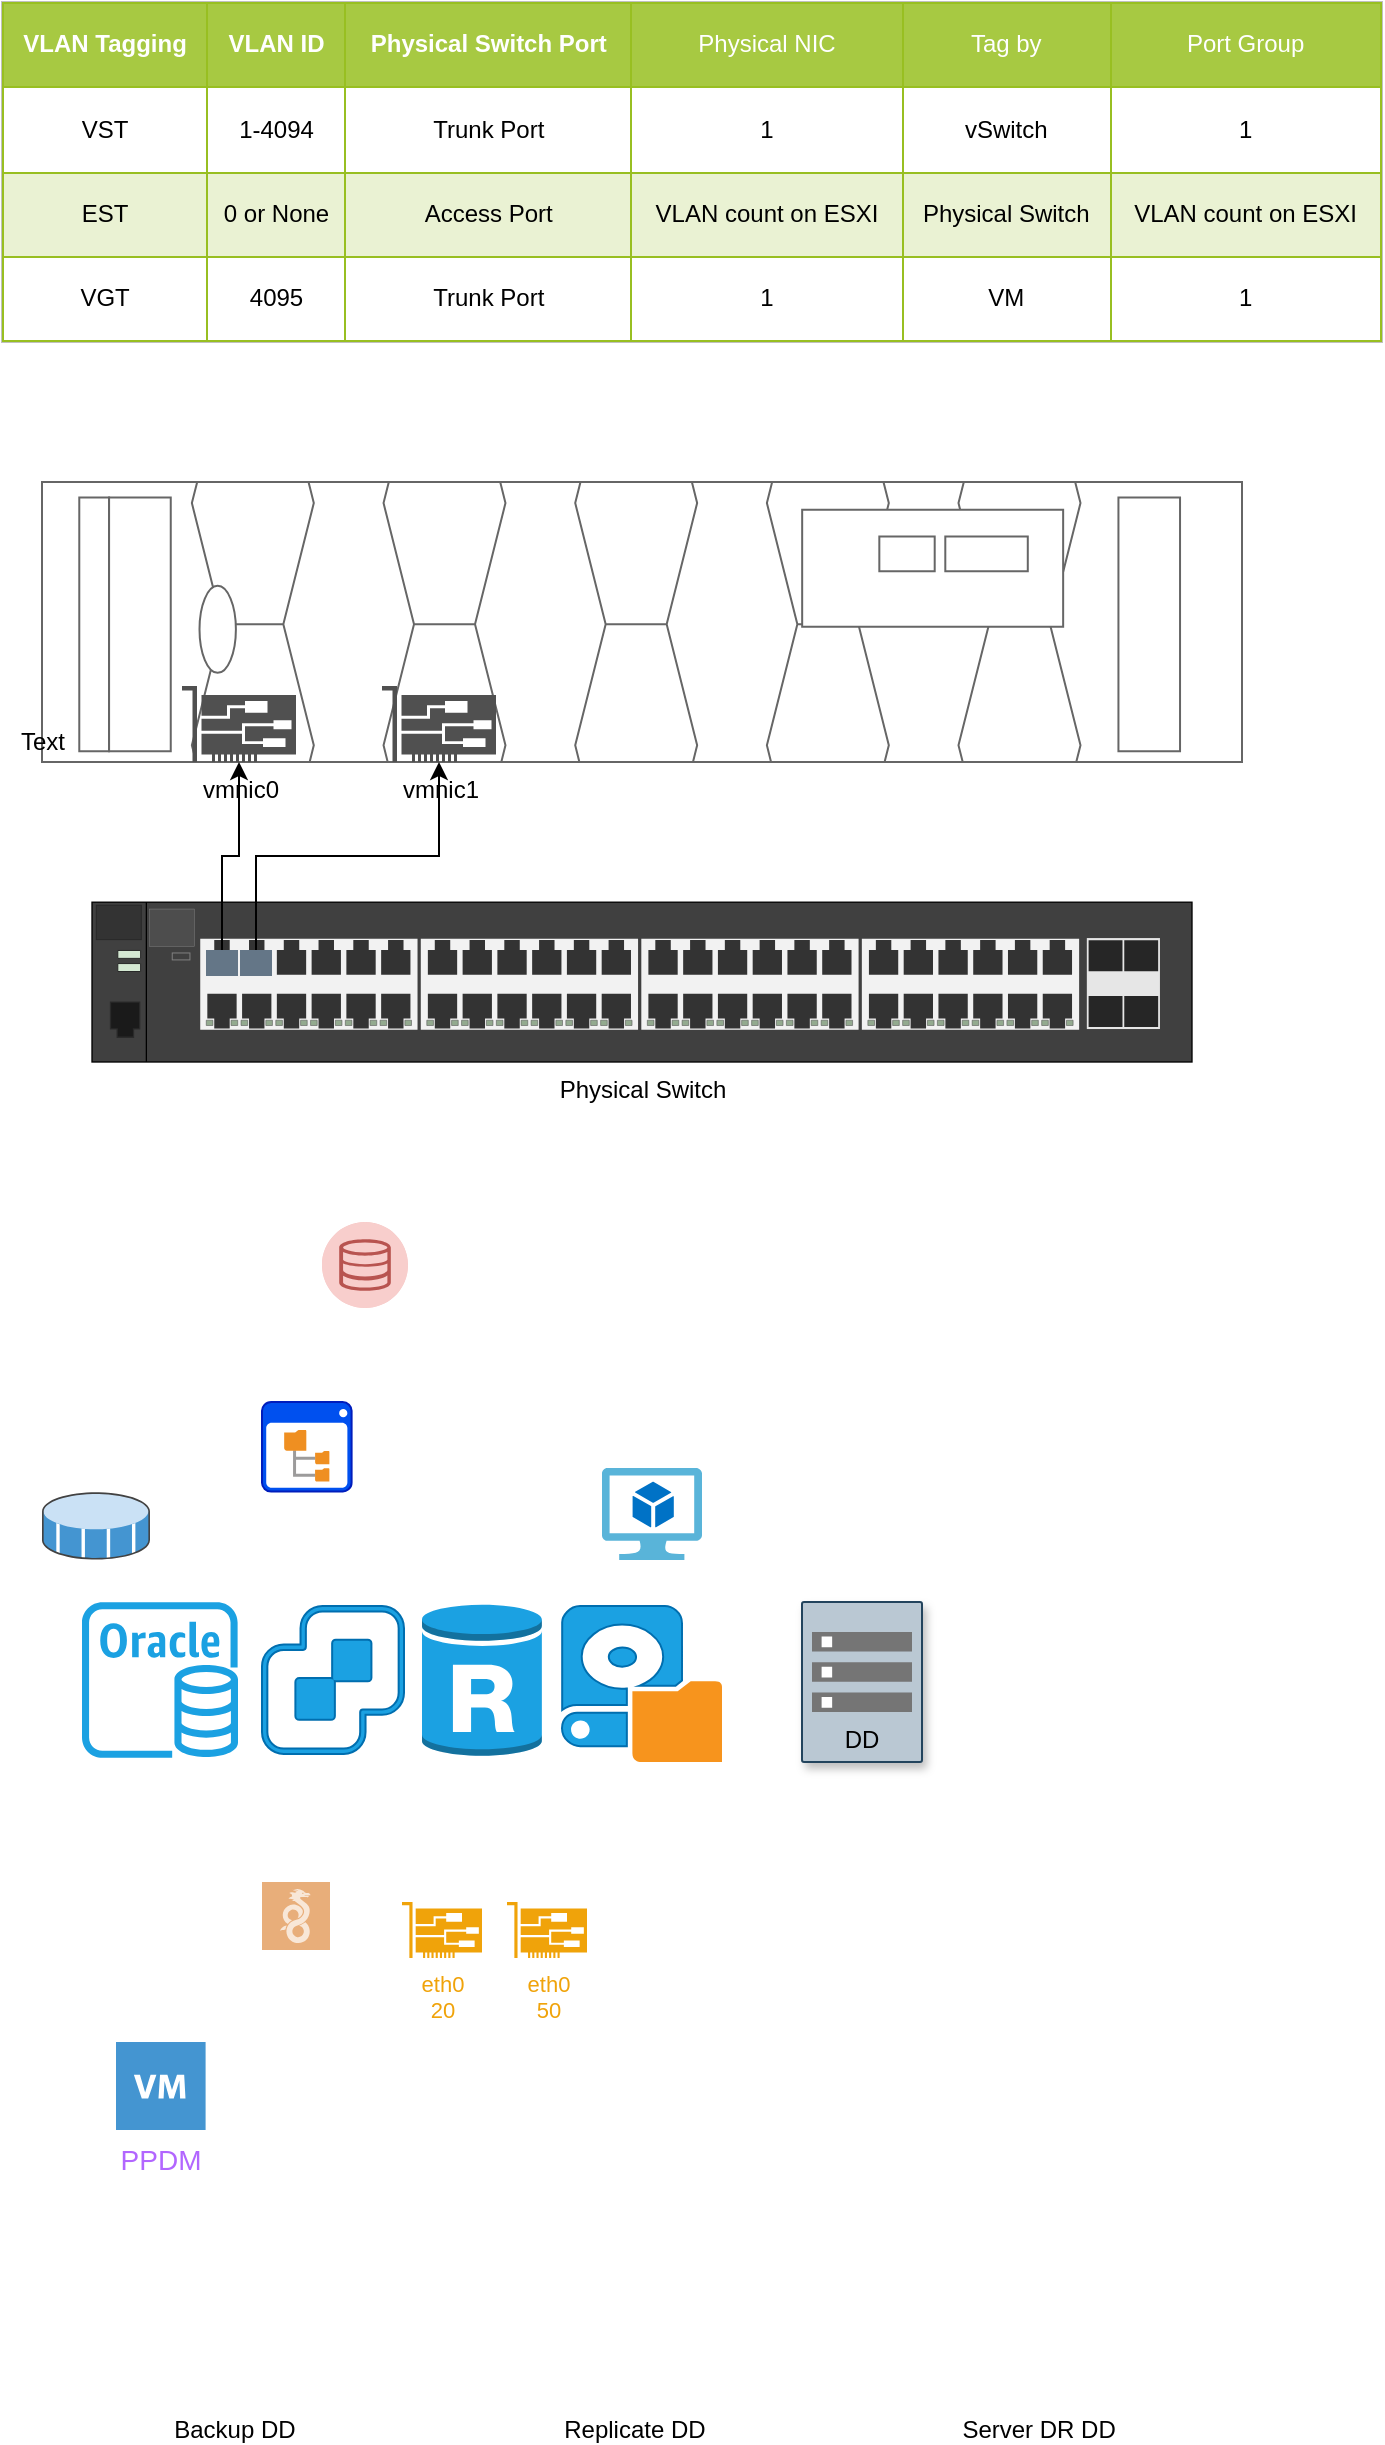 <mxfile version="20.5.0" type="github" pages="14">
  <diagram id="lR8Z5qvyDBxMEgOfz33u" name="Page-1">
    <mxGraphModel dx="1422" dy="762" grid="1" gridSize="10" guides="1" tooltips="1" connect="1" arrows="1" fold="1" page="1" pageScale="1" pageWidth="827" pageHeight="1169" math="0" shadow="0">
      <root>
        <mxCell id="0" />
        <mxCell id="1" parent="0" />
        <mxCell id="CUCXGVHGo1I-hrDsCh0i-53" value="&lt;table border=&quot;1&quot; width=&quot;100%&quot; cellpadding=&quot;4&quot; style=&quot;width: 100% ; height: 100% ; border-collapse: collapse&quot;&gt;&lt;tbody&gt;&lt;tr style=&quot;background-color: #a7c942 ; color: #ffffff ; border: 1px solid #98bf21&quot;&gt;&lt;th&gt;VLAN Tagging&lt;/th&gt;&lt;th&gt;VLAN ID&lt;/th&gt;&lt;th&gt;Physical Switch Port&lt;/th&gt;&lt;td&gt;Physical NIC&lt;/td&gt;&lt;td&gt;Tag by&lt;/td&gt;&lt;td&gt;Port Group&lt;/td&gt;&lt;/tr&gt;&lt;tr style=&quot;border: 1px solid #98bf21&quot;&gt;&lt;td&gt;VST&lt;/td&gt;&lt;td&gt;1-4094&lt;/td&gt;&lt;td&gt;Trunk Port&lt;/td&gt;&lt;td&gt;1&lt;/td&gt;&lt;td&gt;vSwitch&lt;/td&gt;&lt;td&gt;1&lt;/td&gt;&lt;/tr&gt;&lt;tr style=&quot;background-color: #eaf2d3 ; border: 1px solid #98bf21&quot;&gt;&lt;td&gt;EST&lt;/td&gt;&lt;td&gt;0 or None&lt;/td&gt;&lt;td&gt;Access Port&lt;/td&gt;&lt;td&gt;VLAN count on ESXI&lt;/td&gt;&lt;td&gt;Physical Switch&lt;/td&gt;&lt;td&gt;VLAN count on ESXI&lt;br&gt;&lt;/td&gt;&lt;/tr&gt;&lt;tr style=&quot;border: 1px solid #98bf21&quot;&gt;&lt;td&gt;VGT&lt;/td&gt;&lt;td&gt;4095&lt;/td&gt;&lt;td&gt;Trunk Port&lt;/td&gt;&lt;td&gt;1&lt;/td&gt;&lt;td&gt;VM&lt;/td&gt;&lt;td&gt;1&lt;/td&gt;&lt;/tr&gt;&lt;/tbody&gt;&lt;/table&gt;" style="text;html=1;strokeColor=#c0c0c0;fillColor=#ffffff;overflow=fill;rounded=0;align=center;" parent="1" vertex="1">
          <mxGeometry x="80" y="40" width="690" height="170" as="geometry" />
        </mxCell>
        <mxCell id="CUCXGVHGo1I-hrDsCh0i-55" value="Physical Switch" style="html=1;verticalLabelPosition=bottom;verticalAlign=top;outlineConnect=0;shadow=0;dashed=0;shape=mxgraph.rack.hpe_aruba.switches.j9775a_2530_48g_switch;" parent="1" vertex="1">
          <mxGeometry x="125" y="490" width="550" height="80" as="geometry" />
        </mxCell>
        <mxCell id="CUCXGVHGo1I-hrDsCh0i-61" value="" style="strokeColor=#666666;html=1;labelPosition=right;align=left;spacingLeft=15;shadow=0;dashed=0;outlineConnect=0;shape=mxgraph.rack.dell.poweredge_r440;" parent="1" vertex="1">
          <mxGeometry x="100" y="280" width="600" height="140" as="geometry" />
        </mxCell>
        <mxCell id="CUCXGVHGo1I-hrDsCh0i-62" value="vmnic0" style="sketch=0;pointerEvents=1;shadow=0;dashed=0;html=1;strokeColor=none;fillColor=#505050;labelPosition=center;verticalLabelPosition=bottom;verticalAlign=top;outlineConnect=0;align=center;shape=mxgraph.office.devices.nic;direction=east;" parent="1" vertex="1">
          <mxGeometry x="170" y="382" width="57" height="38" as="geometry" />
        </mxCell>
        <mxCell id="CUCXGVHGo1I-hrDsCh0i-63" value="Text" style="text;html=1;align=center;verticalAlign=middle;resizable=0;points=[];autosize=1;strokeColor=none;fillColor=none;" parent="1" vertex="1">
          <mxGeometry x="80" y="400" width="40" height="20" as="geometry" />
        </mxCell>
        <mxCell id="CUCXGVHGo1I-hrDsCh0i-64" value="vmnic1" style="sketch=0;pointerEvents=1;shadow=0;dashed=0;html=1;strokeColor=none;fillColor=#505050;labelPosition=center;verticalLabelPosition=bottom;verticalAlign=top;outlineConnect=0;align=center;shape=mxgraph.office.devices.nic;direction=east;" parent="1" vertex="1">
          <mxGeometry x="270" y="382" width="57" height="38" as="geometry" />
        </mxCell>
        <mxCell id="CUCXGVHGo1I-hrDsCh0i-67" value="" style="edgeStyle=orthogonalEdgeStyle;rounded=0;orthogonalLoop=1;jettySize=auto;html=1;" parent="1" source="CUCXGVHGo1I-hrDsCh0i-65" target="CUCXGVHGo1I-hrDsCh0i-62" edge="1">
          <mxGeometry relative="1" as="geometry" />
        </mxCell>
        <mxCell id="CUCXGVHGo1I-hrDsCh0i-65" value="" style="rounded=0;whiteSpace=wrap;html=1;fillColor=#647687;fontColor=#ffffff;strokeColor=none;" parent="1" vertex="1">
          <mxGeometry x="182" y="514" width="16" height="13" as="geometry" />
        </mxCell>
        <mxCell id="CUCXGVHGo1I-hrDsCh0i-68" value="" style="edgeStyle=orthogonalEdgeStyle;rounded=0;orthogonalLoop=1;jettySize=auto;html=1;exitX=0.5;exitY=0;exitDx=0;exitDy=0;" parent="1" source="CUCXGVHGo1I-hrDsCh0i-66" target="CUCXGVHGo1I-hrDsCh0i-64" edge="1">
          <mxGeometry relative="1" as="geometry" />
        </mxCell>
        <mxCell id="CUCXGVHGo1I-hrDsCh0i-66" value="" style="rounded=0;whiteSpace=wrap;html=1;fillColor=#647687;fontColor=#ffffff;strokeColor=none;" parent="1" vertex="1">
          <mxGeometry x="199" y="514" width="16" height="13" as="geometry" />
        </mxCell>
        <mxCell id="gmO6JSn6CYQsIOA6-Y4k-1" value="" style="fillColor=#f8cecc;verticalLabelPosition=bottom;sketch=0;html=1;strokeColor=#b85450;verticalAlign=top;align=center;points=[[0.145,0.145,0],[0.5,0,0],[0.855,0.145,0],[1,0.5,0],[0.855,0.855,0],[0.5,1,0],[0.145,0.855,0],[0,0.5,0]];pointerEvents=1;shape=mxgraph.cisco_safe.compositeIcon;bgIcon=ellipse;resIcon=mxgraph.cisco_safe.capability.storage;labelBackgroundColor=none;" parent="1" vertex="1">
          <mxGeometry x="240" y="650" width="43" height="43" as="geometry" />
        </mxCell>
        <mxCell id="gmO6JSn6CYQsIOA6-Y4k-2" value="DD" style="strokeColor=#23445d;shadow=1;strokeWidth=1;rounded=1;absoluteArcSize=1;arcSize=2;labelPosition=center;verticalLabelPosition=middle;align=center;verticalAlign=bottom;spacingLeft=0;fontSize=12;whiteSpace=wrap;spacingBottom=2;labelBackgroundColor=none;fillColor=#bac8d3;" parent="1" vertex="1">
          <mxGeometry x="480" y="840.02" width="60" height="80" as="geometry" />
        </mxCell>
        <mxCell id="gmO6JSn6CYQsIOA6-Y4k-3" value="" style="sketch=0;dashed=0;connectable=0;html=1;fillColor=#757575;strokeColor=none;shape=mxgraph.gcp2.storage;part=1;labelBackgroundColor=none;" parent="gmO6JSn6CYQsIOA6-Y4k-2" vertex="1">
          <mxGeometry x="0.5" width="50" height="40" relative="1" as="geometry">
            <mxPoint x="-25" y="15" as="offset" />
          </mxGeometry>
        </mxCell>
        <mxCell id="gmO6JSn6CYQsIOA6-Y4k-5" value="" style="shadow=0;dashed=0;html=1;strokeColor=#001DBC;fillColor=#0050ef;labelPosition=center;verticalLabelPosition=bottom;verticalAlign=top;align=center;outlineConnect=0;shape=mxgraph.veeam.2d.file_system_browser;labelBackgroundColor=none;fontColor=#ffffff;" parent="1" vertex="1">
          <mxGeometry x="210" y="740" width="44.8" height="44.8" as="geometry" />
        </mxCell>
        <mxCell id="gmO6JSn6CYQsIOA6-Y4k-6" value="" style="shadow=0;dashed=0;html=1;labelPosition=center;verticalLabelPosition=bottom;verticalAlign=top;align=center;outlineConnect=0;shape=mxgraph.veeam.3d.datastore_volume;labelBackgroundColor=none;" parent="1" vertex="1">
          <mxGeometry x="100" y="785" width="54" height="34" as="geometry" />
        </mxCell>
        <mxCell id="gmO6JSn6CYQsIOA6-Y4k-7" value="" style="shadow=0;dashed=0;html=1;strokeColor=#006EAF;fillColor=#1ba1e2;labelPosition=center;verticalLabelPosition=bottom;verticalAlign=top;align=center;outlineConnect=0;shape=mxgraph.veeam.local_disk;labelBackgroundColor=none;fontColor=#ffffff;" parent="1" vertex="1">
          <mxGeometry x="360" y="842.02" width="80" height="77.98" as="geometry" />
        </mxCell>
        <mxCell id="gmO6JSn6CYQsIOA6-Y4k-8" value="" style="sketch=0;aspect=fixed;html=1;points=[];align=center;image;fontSize=12;image=img/lib/mscae/Virtual_Machine_2.svg;labelBackgroundColor=none;" parent="1" vertex="1">
          <mxGeometry x="380" y="773" width="50" height="46" as="geometry" />
        </mxCell>
        <mxCell id="gmO6JSn6CYQsIOA6-Y4k-9" value="" style="outlineConnect=0;dashed=0;verticalLabelPosition=bottom;verticalAlign=top;align=center;html=1;shape=mxgraph.aws3.rds_db_instance_read_replica;fillColor=#1ba1e2;labelBackgroundColor=none;fontColor=#ffffff;strokeColor=#006EAF;" parent="1" vertex="1">
          <mxGeometry x="290" y="840.02" width="60" height="77.98" as="geometry" />
        </mxCell>
        <mxCell id="gmO6JSn6CYQsIOA6-Y4k-10" value="" style="sketch=0;outlineConnect=0;fontColor=#ffffff;fillColor=#1ba1e2;strokeColor=#006EAF;dashed=0;verticalLabelPosition=bottom;verticalAlign=top;align=center;html=1;fontSize=12;fontStyle=0;aspect=fixed;pointerEvents=1;shape=mxgraph.aws4.rds_oracle_instance;labelBackgroundColor=none;" parent="1" vertex="1">
          <mxGeometry x="120" y="840" width="78" height="78" as="geometry" />
        </mxCell>
        <mxCell id="gmO6JSn6CYQsIOA6-Y4k-11" value="" style="sketch=0;pointerEvents=1;shadow=0;dashed=0;html=1;strokeColor=#006EAF;fillColor=#1ba1e2;aspect=fixed;labelPosition=center;verticalLabelPosition=bottom;verticalAlign=top;align=center;outlineConnect=0;shape=mxgraph.vvd.vcenter_server;labelBackgroundColor=none;fontColor=#ffffff;" parent="1" vertex="1">
          <mxGeometry x="210" y="842.02" width="71" height="73.96" as="geometry" />
        </mxCell>
        <mxCell id="ToOPOTTzgrDc4RqN9rpw-1" value="eth0&lt;br&gt;20" style="sketch=0;pointerEvents=1;shadow=0;dashed=0;html=1;strokeColor=none;fillColor=#f0a30a;labelPosition=center;verticalLabelPosition=bottom;verticalAlign=top;outlineConnect=0;align=center;shape=mxgraph.office.devices.nic;fontSize=11;fontColor=#F0A30A;" vertex="1" parent="1">
          <mxGeometry x="280" y="990" width="40" height="28" as="geometry" />
        </mxCell>
        <mxCell id="ToOPOTTzgrDc4RqN9rpw-2" value="eth0&lt;br&gt;50" style="sketch=0;pointerEvents=1;shadow=0;dashed=0;html=1;strokeColor=none;fillColor=#f0a30a;labelPosition=center;verticalLabelPosition=bottom;verticalAlign=top;outlineConnect=0;align=center;shape=mxgraph.office.devices.nic;fontSize=11;fontColor=#F0A30A;" vertex="1" parent="1">
          <mxGeometry x="332.5" y="990" width="40" height="28" as="geometry" />
        </mxCell>
        <mxCell id="ToOPOTTzgrDc4RqN9rpw-3" value="Backup DD" style="shape=image;verticalLabelPosition=bottom;labelBackgroundColor=default;verticalAlign=top;aspect=fixed;imageAspect=0;image=https://nsrd.info/blog/wp-content/uploads/2019/02/DD3300.png;opacity=70;" vertex="1" parent="1">
          <mxGeometry x="120" y="1200" width="152.94" height="40" as="geometry" />
        </mxCell>
        <mxCell id="ToOPOTTzgrDc4RqN9rpw-4" value="" style="sketch=0;pointerEvents=1;shadow=0;dashed=0;html=1;strokeColor=none;fillColor=#DF8C42;labelPosition=center;verticalLabelPosition=bottom;verticalAlign=top;align=center;outlineConnect=0;shape=mxgraph.veeam2.wireguard;rounded=1;labelBackgroundColor=none;strokeWidth=2;fontSize=14;fontColor=#B266FF;opacity=70;" vertex="1" parent="1">
          <mxGeometry x="210" y="980" width="34" height="34" as="geometry" />
        </mxCell>
        <mxCell id="ToOPOTTzgrDc4RqN9rpw-5" value="PPDM" style="shadow=0;dashed=0;html=1;strokeColor=none;fillColor=#4495D1;labelPosition=center;verticalLabelPosition=bottom;verticalAlign=top;align=center;outlineConnect=0;shape=mxgraph.veeam.2d.virtual_machine;rounded=1;labelBackgroundColor=none;strokeWidth=2;fontSize=14;fontColor=#B266FF;" vertex="1" parent="1">
          <mxGeometry x="137" y="1060" width="44.8" height="44" as="geometry" />
        </mxCell>
        <mxCell id="ToOPOTTzgrDc4RqN9rpw-6" value="Replicate DD" style="shape=image;verticalLabelPosition=bottom;labelBackgroundColor=default;verticalAlign=top;aspect=fixed;imageAspect=0;image=https://nsrd.info/blog/wp-content/uploads/2019/02/DD3300.png;opacity=70;" vertex="1" parent="1">
          <mxGeometry x="320" y="1200" width="152.94" height="40" as="geometry" />
        </mxCell>
        <mxCell id="ToOPOTTzgrDc4RqN9rpw-7" value="Server DR DD" style="shape=image;verticalLabelPosition=bottom;labelBackgroundColor=default;verticalAlign=top;aspect=fixed;imageAspect=0;image=https://nsrd.info/blog/wp-content/uploads/2019/02/DD3300.png;opacity=70;" vertex="1" parent="1">
          <mxGeometry x="522.06" y="1200" width="152.94" height="40" as="geometry" />
        </mxCell>
      </root>
    </mxGraphModel>
  </diagram>
  <diagram id="N7fFUJzUn4mjI8kmREG4" name="LAN VS VLAN">
    <mxGraphModel dx="1422" dy="762" grid="1" gridSize="10" guides="1" tooltips="1" connect="1" arrows="1" fold="1" page="1" pageScale="1" pageWidth="850" pageHeight="1100" math="0" shadow="0">
      <root>
        <mxCell id="WXdYTbNif3Wr0y-B07vz-0" />
        <mxCell id="WXdYTbNif3Wr0y-B07vz-1" parent="WXdYTbNif3Wr0y-B07vz-0" />
        <mxCell id="PjEc_6BcZvoTWPYIiIWK-40" value="" style="rounded=1;whiteSpace=wrap;html=1;strokeColor=#6c8ebf;strokeWidth=2;fillColor=#dae8fc;dashed=1;" parent="WXdYTbNif3Wr0y-B07vz-1" vertex="1">
          <mxGeometry x="430" y="540" width="250" height="120" as="geometry" />
        </mxCell>
        <mxCell id="PjEc_6BcZvoTWPYIiIWK-39" value="" style="rounded=1;whiteSpace=wrap;html=1;strokeColor=#d79b00;strokeWidth=2;fillColor=#ffe6cc;dashed=1;" parent="WXdYTbNif3Wr0y-B07vz-1" vertex="1">
          <mxGeometry x="160" y="540" width="250" height="120" as="geometry" />
        </mxCell>
        <mxCell id="PjEc_6BcZvoTWPYIiIWK-11" value="Switch" style="rounded=1;whiteSpace=wrap;html=1;fillColor=#f5f5f5;fontColor=#333333;strokeColor=#8F8F8F;strokeWidth=2;" parent="WXdYTbNif3Wr0y-B07vz-1" vertex="1">
          <mxGeometry x="160" y="40" width="520" height="80" as="geometry" />
        </mxCell>
        <mxCell id="PjEc_6BcZvoTWPYIiIWK-24" value="" style="edgeStyle=orthogonalEdgeStyle;rounded=0;orthogonalLoop=1;jettySize=auto;html=1;endArrow=none;endFill=0;" parent="WXdYTbNif3Wr0y-B07vz-1" source="PjEc_6BcZvoTWPYIiIWK-6" target="PjEc_6BcZvoTWPYIiIWK-12" edge="1">
          <mxGeometry relative="1" as="geometry" />
        </mxCell>
        <mxCell id="PjEc_6BcZvoTWPYIiIWK-6" value="192.168.1.1" style="shape=image;html=1;verticalAlign=top;verticalLabelPosition=bottom;labelBackgroundColor=#ffffff;imageAspect=0;aspect=fixed;image=https://cdn1.iconfinder.com/data/icons/office-171/32/office-03-128.png" parent="WXdYTbNif3Wr0y-B07vz-1" vertex="1">
          <mxGeometry x="196" y="200" width="60" height="60" as="geometry" />
        </mxCell>
        <mxCell id="PjEc_6BcZvoTWPYIiIWK-12" value="&amp;nbsp; &amp;nbsp; 1" style="sketch=0;pointerEvents=1;shadow=0;dashed=0;html=1;strokeColor=none;fillColor=#434445;aspect=fixed;labelPosition=center;verticalLabelPosition=bottom;verticalAlign=top;align=center;outlineConnect=0;shape=mxgraph.vvd.ethernet_port;" parent="WXdYTbNif3Wr0y-B07vz-1" vertex="1">
          <mxGeometry x="206" y="58" width="40" height="40" as="geometry" />
        </mxCell>
        <mxCell id="PjEc_6BcZvoTWPYIiIWK-13" value="&amp;nbsp; &amp;nbsp; 2" style="sketch=0;pointerEvents=1;shadow=0;dashed=0;html=1;strokeColor=none;fillColor=#434445;aspect=fixed;labelPosition=center;verticalLabelPosition=bottom;verticalAlign=top;align=center;outlineConnect=0;shape=mxgraph.vvd.ethernet_port;" parent="WXdYTbNif3Wr0y-B07vz-1" vertex="1">
          <mxGeometry x="340" y="58" width="40" height="40" as="geometry" />
        </mxCell>
        <mxCell id="PjEc_6BcZvoTWPYIiIWK-14" value="&amp;nbsp; &amp;nbsp; &amp;nbsp; 23" style="sketch=0;pointerEvents=1;shadow=0;dashed=0;html=1;strokeColor=none;fillColor=#434445;aspect=fixed;labelPosition=center;verticalLabelPosition=bottom;verticalAlign=top;align=center;outlineConnect=0;shape=mxgraph.vvd.ethernet_port;" parent="WXdYTbNif3Wr0y-B07vz-1" vertex="1">
          <mxGeometry x="470" y="58" width="40" height="40" as="geometry" />
        </mxCell>
        <mxCell id="PjEc_6BcZvoTWPYIiIWK-15" value="&amp;nbsp; &amp;nbsp; &amp;nbsp; 24" style="sketch=0;pointerEvents=1;shadow=0;dashed=0;html=1;strokeColor=none;fillColor=#434445;aspect=fixed;labelPosition=center;verticalLabelPosition=bottom;verticalAlign=top;align=center;outlineConnect=0;shape=mxgraph.vvd.ethernet_port;" parent="WXdYTbNif3Wr0y-B07vz-1" vertex="1">
          <mxGeometry x="596" y="58" width="40" height="40" as="geometry" />
        </mxCell>
        <mxCell id="PjEc_6BcZvoTWPYIiIWK-21" value="" style="edgeStyle=orthogonalEdgeStyle;rounded=0;orthogonalLoop=1;jettySize=auto;html=1;endArrow=none;endFill=0;" parent="WXdYTbNif3Wr0y-B07vz-1" source="PjEc_6BcZvoTWPYIiIWK-16" target="PjEc_6BcZvoTWPYIiIWK-13" edge="1">
          <mxGeometry relative="1" as="geometry" />
        </mxCell>
        <mxCell id="PjEc_6BcZvoTWPYIiIWK-16" value="192.168.1.2" style="shape=image;html=1;verticalAlign=top;verticalLabelPosition=bottom;labelBackgroundColor=#ffffff;imageAspect=0;aspect=fixed;image=https://cdn1.iconfinder.com/data/icons/office-171/32/office-03-128.png" parent="WXdYTbNif3Wr0y-B07vz-1" vertex="1">
          <mxGeometry x="330" y="200" width="60" height="60" as="geometry" />
        </mxCell>
        <mxCell id="PjEc_6BcZvoTWPYIiIWK-22" value="" style="edgeStyle=orthogonalEdgeStyle;rounded=0;orthogonalLoop=1;jettySize=auto;html=1;endArrow=none;endFill=0;" parent="WXdYTbNif3Wr0y-B07vz-1" source="PjEc_6BcZvoTWPYIiIWK-17" target="PjEc_6BcZvoTWPYIiIWK-14" edge="1">
          <mxGeometry relative="1" as="geometry" />
        </mxCell>
        <mxCell id="PjEc_6BcZvoTWPYIiIWK-17" value="192.168.1.3" style="shape=image;html=1;verticalAlign=top;verticalLabelPosition=bottom;labelBackgroundColor=#ffffff;imageAspect=0;aspect=fixed;image=https://cdn1.iconfinder.com/data/icons/office-171/32/office-03-128.png" parent="WXdYTbNif3Wr0y-B07vz-1" vertex="1">
          <mxGeometry x="460" y="200" width="60" height="60" as="geometry" />
        </mxCell>
        <mxCell id="PjEc_6BcZvoTWPYIiIWK-23" value="" style="edgeStyle=orthogonalEdgeStyle;rounded=0;orthogonalLoop=1;jettySize=auto;html=1;endArrow=none;endFill=0;" parent="WXdYTbNif3Wr0y-B07vz-1" source="PjEc_6BcZvoTWPYIiIWK-18" target="PjEc_6BcZvoTWPYIiIWK-15" edge="1">
          <mxGeometry relative="1" as="geometry" />
        </mxCell>
        <mxCell id="PjEc_6BcZvoTWPYIiIWK-18" value="192.168.1.4" style="shape=image;html=1;verticalAlign=top;verticalLabelPosition=bottom;labelBackgroundColor=#ffffff;imageAspect=0;aspect=fixed;image=https://cdn1.iconfinder.com/data/icons/office-171/32/office-03-128.png" parent="WXdYTbNif3Wr0y-B07vz-1" vertex="1">
          <mxGeometry x="586" y="200" width="60" height="60" as="geometry" />
        </mxCell>
        <mxCell id="PjEc_6BcZvoTWPYIiIWK-26" value="Switch" style="rounded=1;whiteSpace=wrap;html=1;fillColor=#f5f5f5;fontColor=#333333;strokeColor=#8F8F8F;strokeWidth=2;" parent="WXdYTbNif3Wr0y-B07vz-1" vertex="1">
          <mxGeometry x="160" y="400" width="520" height="80" as="geometry" />
        </mxCell>
        <mxCell id="PjEc_6BcZvoTWPYIiIWK-27" value="" style="edgeStyle=orthogonalEdgeStyle;rounded=0;orthogonalLoop=1;jettySize=auto;html=1;endArrow=none;endFill=0;" parent="WXdYTbNif3Wr0y-B07vz-1" source="PjEc_6BcZvoTWPYIiIWK-28" target="PjEc_6BcZvoTWPYIiIWK-29" edge="1">
          <mxGeometry relative="1" as="geometry" />
        </mxCell>
        <mxCell id="PjEc_6BcZvoTWPYIiIWK-28" value="192.168.1.1" style="shape=image;html=1;verticalAlign=top;verticalLabelPosition=bottom;labelBackgroundColor=#ffffff;imageAspect=0;aspect=fixed;image=https://cdn1.iconfinder.com/data/icons/office-171/32/office-03-128.png" parent="WXdYTbNif3Wr0y-B07vz-1" vertex="1">
          <mxGeometry x="196" y="560" width="60" height="60" as="geometry" />
        </mxCell>
        <mxCell id="PjEc_6BcZvoTWPYIiIWK-29" value="&amp;nbsp; &amp;nbsp; 1" style="sketch=0;pointerEvents=1;shadow=0;dashed=0;html=1;strokeColor=#C73500;fillColor=#fa6800;aspect=fixed;labelPosition=center;verticalLabelPosition=bottom;verticalAlign=top;align=center;outlineConnect=0;shape=mxgraph.vvd.ethernet_port;fontColor=#000000;" parent="WXdYTbNif3Wr0y-B07vz-1" vertex="1">
          <mxGeometry x="206" y="418" width="40" height="40" as="geometry" />
        </mxCell>
        <mxCell id="PjEc_6BcZvoTWPYIiIWK-30" value="&amp;nbsp; &amp;nbsp; 2" style="sketch=0;pointerEvents=1;shadow=0;dashed=0;html=1;strokeColor=#C73500;fillColor=#fa6800;aspect=fixed;labelPosition=center;verticalLabelPosition=bottom;verticalAlign=top;align=center;outlineConnect=0;shape=mxgraph.vvd.ethernet_port;fontColor=#000000;" parent="WXdYTbNif3Wr0y-B07vz-1" vertex="1">
          <mxGeometry x="340" y="418" width="40" height="40" as="geometry" />
        </mxCell>
        <mxCell id="PjEc_6BcZvoTWPYIiIWK-31" value="&amp;nbsp; &amp;nbsp; &amp;nbsp; 23" style="sketch=0;pointerEvents=1;shadow=0;dashed=0;html=1;strokeColor=#006EAF;fillColor=#1ba1e2;aspect=fixed;labelPosition=center;verticalLabelPosition=bottom;verticalAlign=top;align=center;outlineConnect=0;shape=mxgraph.vvd.ethernet_port;fontColor=#000000;" parent="WXdYTbNif3Wr0y-B07vz-1" vertex="1">
          <mxGeometry x="470" y="418" width="40" height="40" as="geometry" />
        </mxCell>
        <mxCell id="PjEc_6BcZvoTWPYIiIWK-32" value="&amp;nbsp; &amp;nbsp; &amp;nbsp; 24" style="sketch=0;pointerEvents=1;shadow=0;dashed=0;html=1;strokeColor=#006EAF;fillColor=#1ba1e2;aspect=fixed;labelPosition=center;verticalLabelPosition=bottom;verticalAlign=top;align=center;outlineConnect=0;shape=mxgraph.vvd.ethernet_port;fontColor=#000000;" parent="WXdYTbNif3Wr0y-B07vz-1" vertex="1">
          <mxGeometry x="596" y="418" width="40" height="40" as="geometry" />
        </mxCell>
        <mxCell id="PjEc_6BcZvoTWPYIiIWK-33" value="" style="edgeStyle=orthogonalEdgeStyle;rounded=0;orthogonalLoop=1;jettySize=auto;html=1;endArrow=none;endFill=0;" parent="WXdYTbNif3Wr0y-B07vz-1" source="PjEc_6BcZvoTWPYIiIWK-34" target="PjEc_6BcZvoTWPYIiIWK-30" edge="1">
          <mxGeometry relative="1" as="geometry" />
        </mxCell>
        <mxCell id="PjEc_6BcZvoTWPYIiIWK-34" value="192.168.1.2" style="shape=image;html=1;verticalAlign=top;verticalLabelPosition=bottom;labelBackgroundColor=#ffffff;imageAspect=0;aspect=fixed;image=https://cdn1.iconfinder.com/data/icons/office-171/32/office-03-128.png" parent="WXdYTbNif3Wr0y-B07vz-1" vertex="1">
          <mxGeometry x="330" y="560" width="60" height="60" as="geometry" />
        </mxCell>
        <mxCell id="PjEc_6BcZvoTWPYIiIWK-35" value="" style="edgeStyle=orthogonalEdgeStyle;rounded=0;orthogonalLoop=1;jettySize=auto;html=1;endArrow=none;endFill=0;" parent="WXdYTbNif3Wr0y-B07vz-1" source="PjEc_6BcZvoTWPYIiIWK-36" target="PjEc_6BcZvoTWPYIiIWK-31" edge="1">
          <mxGeometry relative="1" as="geometry" />
        </mxCell>
        <mxCell id="PjEc_6BcZvoTWPYIiIWK-36" value="192.168.2.1" style="shape=image;html=1;verticalAlign=top;verticalLabelPosition=bottom;labelBackgroundColor=#ffffff;imageAspect=0;aspect=fixed;image=https://cdn1.iconfinder.com/data/icons/office-171/32/office-03-128.png" parent="WXdYTbNif3Wr0y-B07vz-1" vertex="1">
          <mxGeometry x="460" y="560" width="60" height="60" as="geometry" />
        </mxCell>
        <mxCell id="PjEc_6BcZvoTWPYIiIWK-37" value="" style="edgeStyle=orthogonalEdgeStyle;rounded=0;orthogonalLoop=1;jettySize=auto;html=1;endArrow=none;endFill=0;" parent="WXdYTbNif3Wr0y-B07vz-1" source="PjEc_6BcZvoTWPYIiIWK-38" target="PjEc_6BcZvoTWPYIiIWK-32" edge="1">
          <mxGeometry relative="1" as="geometry" />
        </mxCell>
        <mxCell id="PjEc_6BcZvoTWPYIiIWK-38" value="192.168.2.2" style="shape=image;html=1;verticalAlign=top;verticalLabelPosition=bottom;labelBackgroundColor=#ffffff;imageAspect=0;aspect=fixed;image=https://cdn1.iconfinder.com/data/icons/office-171/32/office-03-128.png" parent="WXdYTbNif3Wr0y-B07vz-1" vertex="1">
          <mxGeometry x="586" y="560" width="60" height="60" as="geometry" />
        </mxCell>
        <mxCell id="EpXHAECEXxRgnjDwFjkm-16" style="edgeStyle=none;rounded=0;orthogonalLoop=1;jettySize=auto;html=1;exitX=0.25;exitY=1;exitDx=0;exitDy=0;exitPerimeter=0;entryX=0.5;entryY=0;entryDx=0;entryDy=0;entryPerimeter=0;fontSize=14;fontColor=#000000;endArrow=none;endFill=0;" parent="WXdYTbNif3Wr0y-B07vz-1" source="EpXHAECEXxRgnjDwFjkm-0" target="EpXHAECEXxRgnjDwFjkm-5" edge="1">
          <mxGeometry relative="1" as="geometry" />
        </mxCell>
        <mxCell id="EpXHAECEXxRgnjDwFjkm-17" style="edgeStyle=none;rounded=0;orthogonalLoop=1;jettySize=auto;html=1;exitX=0.75;exitY=1;exitDx=0;exitDy=0;exitPerimeter=0;entryX=0.5;entryY=0;entryDx=0;entryDy=0;entryPerimeter=0;fontSize=14;fontColor=#000000;endArrow=none;endFill=0;" parent="WXdYTbNif3Wr0y-B07vz-1" source="EpXHAECEXxRgnjDwFjkm-0" target="EpXHAECEXxRgnjDwFjkm-6" edge="1">
          <mxGeometry relative="1" as="geometry" />
        </mxCell>
        <mxCell id="EpXHAECEXxRgnjDwFjkm-0" value="" style="sketch=0;points=[[0.015,0.015,0],[0.985,0.015,0],[0.985,0.985,0],[0.015,0.985,0],[0.25,0,0],[0.5,0,0],[0.75,0,0],[1,0.25,0],[1,0.5,0],[1,0.75,0],[0.75,1,0],[0.5,1,0],[0.25,1,0],[0,0.75,0],[0,0.5,0],[0,0.25,0]];verticalLabelPosition=bottom;html=1;verticalAlign=top;aspect=fixed;align=center;pointerEvents=1;shape=mxgraph.cisco19.rect;prIcon=l2_switch;fillColor=#FAFAFA;strokeColor=#005073;rounded=0;shadow=0;fontSize=14;fontColor=#000000;" parent="WXdYTbNif3Wr0y-B07vz-1" vertex="1">
          <mxGeometry x="536" y="1120" width="50" height="50" as="geometry" />
        </mxCell>
        <mxCell id="EpXHAECEXxRgnjDwFjkm-1" value="VALN10" style="shape=image;html=1;verticalAlign=top;verticalLabelPosition=bottom;labelBackgroundColor=#ffffff;imageAspect=0;aspect=fixed;image=https://cdn1.iconfinder.com/data/icons/office-171/32/office-03-128.png;imageBackground=default;" parent="WXdYTbNif3Wr0y-B07vz-1" vertex="1">
          <mxGeometry x="175" y="1280" width="60" height="60" as="geometry" />
        </mxCell>
        <mxCell id="EpXHAECEXxRgnjDwFjkm-13" style="rounded=0;orthogonalLoop=1;jettySize=auto;html=1;exitX=0.25;exitY=1;exitDx=0;exitDy=0;exitPerimeter=0;entryX=0.5;entryY=0.22;entryDx=0;entryDy=0;entryPerimeter=0;fontSize=14;fontColor=#000000;endArrow=none;endFill=0;" parent="WXdYTbNif3Wr0y-B07vz-1" source="EpXHAECEXxRgnjDwFjkm-2" target="EpXHAECEXxRgnjDwFjkm-3" edge="1">
          <mxGeometry relative="1" as="geometry" />
        </mxCell>
        <mxCell id="EpXHAECEXxRgnjDwFjkm-14" style="edgeStyle=none;rounded=0;orthogonalLoop=1;jettySize=auto;html=1;exitX=0.75;exitY=1;exitDx=0;exitDy=0;exitPerimeter=0;entryX=0.5;entryY=0;entryDx=0;entryDy=0;entryPerimeter=0;fontSize=14;fontColor=#000000;endArrow=none;endFill=0;" parent="WXdYTbNif3Wr0y-B07vz-1" source="EpXHAECEXxRgnjDwFjkm-2" target="EpXHAECEXxRgnjDwFjkm-4" edge="1">
          <mxGeometry relative="1" as="geometry" />
        </mxCell>
        <mxCell id="EpXHAECEXxRgnjDwFjkm-15" style="edgeStyle=none;rounded=0;orthogonalLoop=1;jettySize=auto;html=1;exitX=1;exitY=0.5;exitDx=0;exitDy=0;exitPerimeter=0;entryX=0;entryY=0.5;entryDx=0;entryDy=0;entryPerimeter=0;fontSize=14;fontColor=#000000;endArrow=none;endFill=0;" parent="WXdYTbNif3Wr0y-B07vz-1" source="EpXHAECEXxRgnjDwFjkm-2" target="EpXHAECEXxRgnjDwFjkm-0" edge="1">
          <mxGeometry relative="1" as="geometry" />
        </mxCell>
        <mxCell id="EpXHAECEXxRgnjDwFjkm-2" value="" style="sketch=0;points=[[0.015,0.015,0],[0.985,0.015,0],[0.985,0.985,0],[0.015,0.985,0],[0.25,0,0],[0.5,0,0],[0.75,0,0],[1,0.25,0],[1,0.5,0],[1,0.75,0],[0.75,1,0],[0.5,1,0],[0.25,1,0],[0,0.75,0],[0,0.5,0],[0,0.25,0]];verticalLabelPosition=bottom;html=1;verticalAlign=top;aspect=fixed;align=center;pointerEvents=1;shape=mxgraph.cisco19.rect;prIcon=l2_switch;fillColor=#FAFAFA;strokeColor=#005073;rounded=0;shadow=0;fontSize=14;fontColor=#000000;" parent="WXdYTbNif3Wr0y-B07vz-1" vertex="1">
          <mxGeometry x="275" y="1120" width="50" height="50" as="geometry" />
        </mxCell>
        <mxCell id="EpXHAECEXxRgnjDwFjkm-18" style="edgeStyle=none;rounded=0;orthogonalLoop=1;jettySize=auto;html=1;exitX=0.5;exitY=1;exitDx=0;exitDy=0;exitPerimeter=0;entryX=0.5;entryY=0;entryDx=0;entryDy=0;fontSize=14;fontColor=#000000;endArrow=none;endFill=0;" parent="WXdYTbNif3Wr0y-B07vz-1" source="EpXHAECEXxRgnjDwFjkm-3" target="EpXHAECEXxRgnjDwFjkm-1" edge="1">
          <mxGeometry relative="1" as="geometry" />
        </mxCell>
        <mxCell id="EpXHAECEXxRgnjDwFjkm-3" value="" style="sketch=0;points=[[0.015,0.015,0],[0.985,0.015,0],[0.985,0.985,0],[0.015,0.985,0],[0.25,0,0],[0.5,0,0],[0.75,0,0],[1,0.25,0],[1,0.5,0],[1,0.75,0],[0.75,1,0],[0.5,1,0],[0.25,1,0],[0,0.75,0],[0,0.5,0],[0,0.25,0]];verticalLabelPosition=bottom;html=1;verticalAlign=top;aspect=fixed;align=center;pointerEvents=1;shape=mxgraph.cisco19.rect;prIcon=l2_switch;fillColor=#FAFAFA;strokeColor=#005073;rounded=0;shadow=0;fontSize=14;fontColor=#000000;" parent="WXdYTbNif3Wr0y-B07vz-1" vertex="1">
          <mxGeometry x="205" y="1200" width="50" height="50" as="geometry" />
        </mxCell>
        <mxCell id="EpXHAECEXxRgnjDwFjkm-19" style="edgeStyle=none;rounded=0;orthogonalLoop=1;jettySize=auto;html=1;exitX=0.25;exitY=1;exitDx=0;exitDy=0;exitPerimeter=0;entryX=0.5;entryY=0;entryDx=0;entryDy=0;fontSize=14;fontColor=#000000;endArrow=none;endFill=0;" parent="WXdYTbNif3Wr0y-B07vz-1" source="EpXHAECEXxRgnjDwFjkm-4" target="EpXHAECEXxRgnjDwFjkm-7" edge="1">
          <mxGeometry relative="1" as="geometry" />
        </mxCell>
        <mxCell id="EpXHAECEXxRgnjDwFjkm-20" style="edgeStyle=none;rounded=0;orthogonalLoop=1;jettySize=auto;html=1;exitX=0.75;exitY=1;exitDx=0;exitDy=0;exitPerimeter=0;entryX=0.5;entryY=0;entryDx=0;entryDy=0;fontSize=14;fontColor=#000000;endArrow=none;endFill=0;" parent="WXdYTbNif3Wr0y-B07vz-1" source="EpXHAECEXxRgnjDwFjkm-4" target="EpXHAECEXxRgnjDwFjkm-8" edge="1">
          <mxGeometry relative="1" as="geometry" />
        </mxCell>
        <mxCell id="EpXHAECEXxRgnjDwFjkm-4" value="" style="sketch=0;points=[[0.015,0.015,0],[0.985,0.015,0],[0.985,0.985,0],[0.015,0.985,0],[0.25,0,0],[0.5,0,0],[0.75,0,0],[1,0.25,0],[1,0.5,0],[1,0.75,0],[0.75,1,0],[0.5,1,0],[0.25,1,0],[0,0.75,0],[0,0.5,0],[0,0.25,0]];verticalLabelPosition=bottom;html=1;verticalAlign=top;aspect=fixed;align=center;pointerEvents=1;shape=mxgraph.cisco19.rect;prIcon=l2_switch;fillColor=#FAFAFA;strokeColor=#005073;rounded=0;shadow=0;fontSize=14;fontColor=#000000;" parent="WXdYTbNif3Wr0y-B07vz-1" vertex="1">
          <mxGeometry x="345" y="1200" width="50" height="50" as="geometry" />
        </mxCell>
        <mxCell id="EpXHAECEXxRgnjDwFjkm-21" style="edgeStyle=none;rounded=0;orthogonalLoop=1;jettySize=auto;html=1;exitX=0.25;exitY=1;exitDx=0;exitDy=0;exitPerimeter=0;entryX=0.5;entryY=0;entryDx=0;entryDy=0;fontSize=14;fontColor=#000000;endArrow=none;endFill=0;" parent="WXdYTbNif3Wr0y-B07vz-1" source="EpXHAECEXxRgnjDwFjkm-5" target="EpXHAECEXxRgnjDwFjkm-9" edge="1">
          <mxGeometry relative="1" as="geometry" />
        </mxCell>
        <mxCell id="EpXHAECEXxRgnjDwFjkm-22" style="edgeStyle=none;rounded=0;orthogonalLoop=1;jettySize=auto;html=1;exitX=0.75;exitY=1;exitDx=0;exitDy=0;exitPerimeter=0;entryX=0.5;entryY=0;entryDx=0;entryDy=0;fontSize=14;fontColor=#000000;endArrow=none;endFill=0;" parent="WXdYTbNif3Wr0y-B07vz-1" source="EpXHAECEXxRgnjDwFjkm-5" target="EpXHAECEXxRgnjDwFjkm-11" edge="1">
          <mxGeometry relative="1" as="geometry" />
        </mxCell>
        <mxCell id="EpXHAECEXxRgnjDwFjkm-5" value="" style="sketch=0;points=[[0.015,0.015,0],[0.985,0.015,0],[0.985,0.985,0],[0.015,0.985,0],[0.25,0,0],[0.5,0,0],[0.75,0,0],[1,0.25,0],[1,0.5,0],[1,0.75,0],[0.75,1,0],[0.5,1,0],[0.25,1,0],[0,0.75,0],[0,0.5,0],[0,0.25,0]];verticalLabelPosition=bottom;html=1;verticalAlign=top;aspect=fixed;align=center;pointerEvents=1;shape=mxgraph.cisco19.rect;prIcon=l2_switch;fillColor=#FAFAFA;strokeColor=#005073;rounded=0;shadow=0;fontSize=14;fontColor=#000000;" parent="WXdYTbNif3Wr0y-B07vz-1" vertex="1">
          <mxGeometry x="495" y="1200" width="50" height="50" as="geometry" />
        </mxCell>
        <mxCell id="EpXHAECEXxRgnjDwFjkm-23" style="edgeStyle=none;rounded=0;orthogonalLoop=1;jettySize=auto;html=1;exitX=0.5;exitY=1;exitDx=0;exitDy=0;exitPerimeter=0;entryX=0.5;entryY=0;entryDx=0;entryDy=0;fontSize=14;fontColor=#000000;endArrow=none;endFill=0;" parent="WXdYTbNif3Wr0y-B07vz-1" source="EpXHAECEXxRgnjDwFjkm-6" target="EpXHAECEXxRgnjDwFjkm-12" edge="1">
          <mxGeometry relative="1" as="geometry" />
        </mxCell>
        <mxCell id="EpXHAECEXxRgnjDwFjkm-6" value="" style="sketch=0;points=[[0.015,0.015,0],[0.985,0.015,0],[0.985,0.985,0],[0.015,0.985,0],[0.25,0,0],[0.5,0,0],[0.75,0,0],[1,0.25,0],[1,0.5,0],[1,0.75,0],[0.75,1,0],[0.5,1,0],[0.25,1,0],[0,0.75,0],[0,0.5,0],[0,0.25,0]];verticalLabelPosition=bottom;html=1;verticalAlign=top;aspect=fixed;align=center;pointerEvents=1;shape=mxgraph.cisco19.rect;prIcon=l2_switch;fillColor=#FAFAFA;strokeColor=#005073;rounded=0;shadow=0;fontSize=14;fontColor=#000000;" parent="WXdYTbNif3Wr0y-B07vz-1" vertex="1">
          <mxGeometry x="585" y="1200" width="50" height="50" as="geometry" />
        </mxCell>
        <mxCell id="EpXHAECEXxRgnjDwFjkm-7" value="VLAN10" style="shape=image;html=1;verticalAlign=top;verticalLabelPosition=bottom;labelBackgroundColor=#ffffff;imageAspect=0;aspect=fixed;image=https://cdn1.iconfinder.com/data/icons/office-171/32/office-03-128.png;imageBackground=default;" parent="WXdYTbNif3Wr0y-B07vz-1" vertex="1">
          <mxGeometry x="300" y="1280" width="60" height="60" as="geometry" />
        </mxCell>
        <mxCell id="EpXHAECEXxRgnjDwFjkm-8" value="VLAN20" style="shape=image;html=1;verticalAlign=top;verticalLabelPosition=bottom;labelBackgroundColor=#ffffff;imageAspect=0;aspect=fixed;image=https://cdn1.iconfinder.com/data/icons/office-171/32/office-03-128.png" parent="WXdYTbNif3Wr0y-B07vz-1" vertex="1">
          <mxGeometry x="375" y="1280" width="60" height="60" as="geometry" />
        </mxCell>
        <mxCell id="EpXHAECEXxRgnjDwFjkm-9" value="VLAN20" style="shape=image;html=1;verticalAlign=top;verticalLabelPosition=bottom;labelBackgroundColor=#ffffff;imageAspect=0;aspect=fixed;image=https://cdn1.iconfinder.com/data/icons/office-171/32/office-03-128.png" parent="WXdYTbNif3Wr0y-B07vz-1" vertex="1">
          <mxGeometry x="455" y="1280" width="60" height="60" as="geometry" />
        </mxCell>
        <mxCell id="EpXHAECEXxRgnjDwFjkm-11" value="VLAN20" style="shape=image;html=1;verticalAlign=top;verticalLabelPosition=bottom;labelBackgroundColor=#ffffff;imageAspect=0;aspect=fixed;image=https://cdn1.iconfinder.com/data/icons/office-171/32/office-03-128.png" parent="WXdYTbNif3Wr0y-B07vz-1" vertex="1">
          <mxGeometry x="531" y="1280" width="60" height="60" as="geometry" />
        </mxCell>
        <mxCell id="EpXHAECEXxRgnjDwFjkm-12" value="VLAN10" style="shape=image;html=1;verticalAlign=top;verticalLabelPosition=bottom;labelBackgroundColor=#ffffff;imageAspect=0;aspect=fixed;image=https://cdn1.iconfinder.com/data/icons/office-171/32/office-03-128.png;imageBackground=default;" parent="WXdYTbNif3Wr0y-B07vz-1" vertex="1">
          <mxGeometry x="615" y="1280" width="60" height="60" as="geometry" />
        </mxCell>
        <mxCell id="EpXHAECEXxRgnjDwFjkm-24" style="edgeStyle=none;rounded=0;orthogonalLoop=1;jettySize=auto;html=1;exitX=0.25;exitY=1;exitDx=0;exitDy=0;exitPerimeter=0;entryX=0.5;entryY=0;entryDx=0;entryDy=0;entryPerimeter=0;fontSize=14;fontColor=#000000;endArrow=none;endFill=0;" parent="WXdYTbNif3Wr0y-B07vz-1" source="EpXHAECEXxRgnjDwFjkm-26" target="EpXHAECEXxRgnjDwFjkm-39" edge="1">
          <mxGeometry relative="1" as="geometry" />
        </mxCell>
        <mxCell id="EpXHAECEXxRgnjDwFjkm-25" style="edgeStyle=none;rounded=0;orthogonalLoop=1;jettySize=auto;html=1;exitX=0.75;exitY=1;exitDx=0;exitDy=0;exitPerimeter=0;entryX=0.5;entryY=0;entryDx=0;entryDy=0;entryPerimeter=0;fontSize=14;fontColor=#000000;endArrow=none;endFill=0;" parent="WXdYTbNif3Wr0y-B07vz-1" source="EpXHAECEXxRgnjDwFjkm-26" target="EpXHAECEXxRgnjDwFjkm-41" edge="1">
          <mxGeometry relative="1" as="geometry" />
        </mxCell>
        <mxCell id="EpXHAECEXxRgnjDwFjkm-26" value="" style="sketch=0;points=[[0.015,0.015,0],[0.985,0.015,0],[0.985,0.985,0],[0.015,0.985,0],[0.25,0,0],[0.5,0,0],[0.75,0,0],[1,0.25,0],[1,0.5,0],[1,0.75,0],[0.75,1,0],[0.5,1,0],[0.25,1,0],[0,0.75,0],[0,0.5,0],[0,0.25,0]];verticalLabelPosition=bottom;html=1;verticalAlign=top;aspect=fixed;align=center;pointerEvents=1;shape=mxgraph.cisco19.rect;prIcon=l2_switch;fillColor=#FAFAFA;strokeColor=#005073;rounded=0;shadow=0;fontSize=14;fontColor=#000000;" parent="WXdYTbNif3Wr0y-B07vz-1" vertex="1">
          <mxGeometry x="521" y="1550" width="50" height="50" as="geometry" />
        </mxCell>
        <mxCell id="EpXHAECEXxRgnjDwFjkm-27" value="VALN10" style="shape=image;html=1;verticalAlign=top;verticalLabelPosition=bottom;labelBackgroundColor=#ffffff;imageAspect=0;aspect=fixed;image=https://cdn1.iconfinder.com/data/icons/office-171/32/office-03-128.png;imageBackground=#D4E1F5;" parent="WXdYTbNif3Wr0y-B07vz-1" vertex="1">
          <mxGeometry x="160" y="1710" width="60" height="60" as="geometry" />
        </mxCell>
        <mxCell id="EpXHAECEXxRgnjDwFjkm-28" style="rounded=0;orthogonalLoop=1;jettySize=auto;html=1;exitX=0.25;exitY=1;exitDx=0;exitDy=0;exitPerimeter=0;entryX=0.5;entryY=0.22;entryDx=0;entryDy=0;entryPerimeter=0;fontSize=14;fontColor=#000000;endArrow=none;endFill=0;" parent="WXdYTbNif3Wr0y-B07vz-1" source="EpXHAECEXxRgnjDwFjkm-31" target="EpXHAECEXxRgnjDwFjkm-33" edge="1">
          <mxGeometry relative="1" as="geometry" />
        </mxCell>
        <mxCell id="EpXHAECEXxRgnjDwFjkm-29" style="edgeStyle=none;rounded=0;orthogonalLoop=1;jettySize=auto;html=1;exitX=0.75;exitY=1;exitDx=0;exitDy=0;exitPerimeter=0;entryX=0.5;entryY=0;entryDx=0;entryDy=0;entryPerimeter=0;fontSize=14;fontColor=#000000;endArrow=none;endFill=0;" parent="WXdYTbNif3Wr0y-B07vz-1" source="EpXHAECEXxRgnjDwFjkm-31" target="EpXHAECEXxRgnjDwFjkm-36" edge="1">
          <mxGeometry relative="1" as="geometry" />
        </mxCell>
        <mxCell id="EpXHAECEXxRgnjDwFjkm-30" style="edgeStyle=none;rounded=0;orthogonalLoop=1;jettySize=auto;html=1;exitX=1;exitY=0.5;exitDx=0;exitDy=0;exitPerimeter=0;entryX=0;entryY=0.5;entryDx=0;entryDy=0;entryPerimeter=0;fontSize=14;fontColor=#000000;endArrow=none;endFill=0;" parent="WXdYTbNif3Wr0y-B07vz-1" source="EpXHAECEXxRgnjDwFjkm-31" target="EpXHAECEXxRgnjDwFjkm-26" edge="1">
          <mxGeometry relative="1" as="geometry" />
        </mxCell>
        <mxCell id="EpXHAECEXxRgnjDwFjkm-31" value="" style="sketch=0;points=[[0.015,0.015,0],[0.985,0.015,0],[0.985,0.985,0],[0.015,0.985,0],[0.25,0,0],[0.5,0,0],[0.75,0,0],[1,0.25,0],[1,0.5,0],[1,0.75,0],[0.75,1,0],[0.5,1,0],[0.25,1,0],[0,0.75,0],[0,0.5,0],[0,0.25,0]];verticalLabelPosition=bottom;html=1;verticalAlign=top;aspect=fixed;align=center;pointerEvents=1;shape=mxgraph.cisco19.rect;prIcon=l2_switch;fillColor=#FAFAFA;strokeColor=#005073;rounded=0;shadow=0;fontSize=14;fontColor=#000000;" parent="WXdYTbNif3Wr0y-B07vz-1" vertex="1">
          <mxGeometry x="260" y="1550" width="50" height="50" as="geometry" />
        </mxCell>
        <mxCell id="EpXHAECEXxRgnjDwFjkm-32" style="edgeStyle=none;rounded=0;orthogonalLoop=1;jettySize=auto;html=1;exitX=0.5;exitY=1;exitDx=0;exitDy=0;exitPerimeter=0;entryX=0.5;entryY=0;entryDx=0;entryDy=0;fontSize=14;fontColor=#000000;endArrow=none;endFill=0;" parent="WXdYTbNif3Wr0y-B07vz-1" source="EpXHAECEXxRgnjDwFjkm-33" target="EpXHAECEXxRgnjDwFjkm-27" edge="1">
          <mxGeometry relative="1" as="geometry" />
        </mxCell>
        <mxCell id="EpXHAECEXxRgnjDwFjkm-33" value="" style="sketch=0;points=[[0.015,0.015,0],[0.985,0.015,0],[0.985,0.985,0],[0.015,0.985,0],[0.25,0,0],[0.5,0,0],[0.75,0,0],[1,0.25,0],[1,0.5,0],[1,0.75,0],[0.75,1,0],[0.5,1,0],[0.25,1,0],[0,0.75,0],[0,0.5,0],[0,0.25,0]];verticalLabelPosition=bottom;html=1;verticalAlign=top;aspect=fixed;align=center;pointerEvents=1;shape=mxgraph.cisco19.rect;prIcon=l2_switch;fillColor=#FAFAFA;strokeColor=#005073;rounded=0;shadow=0;fontSize=14;fontColor=#000000;" parent="WXdYTbNif3Wr0y-B07vz-1" vertex="1">
          <mxGeometry x="190" y="1630" width="50" height="50" as="geometry" />
        </mxCell>
        <mxCell id="EpXHAECEXxRgnjDwFjkm-34" style="edgeStyle=none;rounded=0;orthogonalLoop=1;jettySize=auto;html=1;exitX=0.25;exitY=1;exitDx=0;exitDy=0;exitPerimeter=0;entryX=0.5;entryY=0;entryDx=0;entryDy=0;fontSize=14;fontColor=#000000;endArrow=none;endFill=0;" parent="WXdYTbNif3Wr0y-B07vz-1" source="EpXHAECEXxRgnjDwFjkm-36" target="EpXHAECEXxRgnjDwFjkm-42" edge="1">
          <mxGeometry relative="1" as="geometry" />
        </mxCell>
        <mxCell id="EpXHAECEXxRgnjDwFjkm-35" style="edgeStyle=none;rounded=0;orthogonalLoop=1;jettySize=auto;html=1;exitX=0.75;exitY=1;exitDx=0;exitDy=0;exitPerimeter=0;entryX=0.5;entryY=0;entryDx=0;entryDy=0;fontSize=14;fontColor=#000000;endArrow=none;endFill=0;" parent="WXdYTbNif3Wr0y-B07vz-1" source="EpXHAECEXxRgnjDwFjkm-36" target="EpXHAECEXxRgnjDwFjkm-43" edge="1">
          <mxGeometry relative="1" as="geometry" />
        </mxCell>
        <mxCell id="EpXHAECEXxRgnjDwFjkm-36" value="" style="sketch=0;points=[[0.015,0.015,0],[0.985,0.015,0],[0.985,0.985,0],[0.015,0.985,0],[0.25,0,0],[0.5,0,0],[0.75,0,0],[1,0.25,0],[1,0.5,0],[1,0.75,0],[0.75,1,0],[0.5,1,0],[0.25,1,0],[0,0.75,0],[0,0.5,0],[0,0.25,0]];verticalLabelPosition=bottom;html=1;verticalAlign=top;aspect=fixed;align=center;pointerEvents=1;shape=mxgraph.cisco19.rect;prIcon=l2_switch;fillColor=#FAFAFA;strokeColor=#005073;rounded=0;shadow=0;fontSize=14;fontColor=#000000;" parent="WXdYTbNif3Wr0y-B07vz-1" vertex="1">
          <mxGeometry x="330" y="1630" width="50" height="50" as="geometry" />
        </mxCell>
        <mxCell id="EpXHAECEXxRgnjDwFjkm-37" style="edgeStyle=none;rounded=0;orthogonalLoop=1;jettySize=auto;html=1;exitX=0.25;exitY=1;exitDx=0;exitDy=0;exitPerimeter=0;entryX=0.5;entryY=0;entryDx=0;entryDy=0;fontSize=14;fontColor=#000000;endArrow=none;endFill=0;" parent="WXdYTbNif3Wr0y-B07vz-1" source="EpXHAECEXxRgnjDwFjkm-39" target="EpXHAECEXxRgnjDwFjkm-44" edge="1">
          <mxGeometry relative="1" as="geometry" />
        </mxCell>
        <mxCell id="EpXHAECEXxRgnjDwFjkm-38" style="edgeStyle=none;rounded=0;orthogonalLoop=1;jettySize=auto;html=1;exitX=0.75;exitY=1;exitDx=0;exitDy=0;exitPerimeter=0;entryX=0.5;entryY=0;entryDx=0;entryDy=0;fontSize=14;fontColor=#000000;endArrow=none;endFill=0;" parent="WXdYTbNif3Wr0y-B07vz-1" source="EpXHAECEXxRgnjDwFjkm-39" target="EpXHAECEXxRgnjDwFjkm-45" edge="1">
          <mxGeometry relative="1" as="geometry" />
        </mxCell>
        <mxCell id="EpXHAECEXxRgnjDwFjkm-39" value="" style="sketch=0;points=[[0.015,0.015,0],[0.985,0.015,0],[0.985,0.985,0],[0.015,0.985,0],[0.25,0,0],[0.5,0,0],[0.75,0,0],[1,0.25,0],[1,0.5,0],[1,0.75,0],[0.75,1,0],[0.5,1,0],[0.25,1,0],[0,0.75,0],[0,0.5,0],[0,0.25,0]];verticalLabelPosition=bottom;html=1;verticalAlign=top;aspect=fixed;align=center;pointerEvents=1;shape=mxgraph.cisco19.rect;prIcon=l2_switch;fillColor=#FAFAFA;strokeColor=#005073;rounded=0;shadow=0;fontSize=14;fontColor=#000000;" parent="WXdYTbNif3Wr0y-B07vz-1" vertex="1">
          <mxGeometry x="480" y="1630" width="50" height="50" as="geometry" />
        </mxCell>
        <mxCell id="EpXHAECEXxRgnjDwFjkm-40" style="edgeStyle=none;rounded=0;orthogonalLoop=1;jettySize=auto;html=1;exitX=0.5;exitY=1;exitDx=0;exitDy=0;exitPerimeter=0;entryX=0.5;entryY=0;entryDx=0;entryDy=0;fontSize=14;fontColor=#000000;endArrow=none;endFill=0;" parent="WXdYTbNif3Wr0y-B07vz-1" source="EpXHAECEXxRgnjDwFjkm-41" target="EpXHAECEXxRgnjDwFjkm-46" edge="1">
          <mxGeometry relative="1" as="geometry" />
        </mxCell>
        <mxCell id="EpXHAECEXxRgnjDwFjkm-41" value="" style="sketch=0;points=[[0.015,0.015,0],[0.985,0.015,0],[0.985,0.985,0],[0.015,0.985,0],[0.25,0,0],[0.5,0,0],[0.75,0,0],[1,0.25,0],[1,0.5,0],[1,0.75,0],[0.75,1,0],[0.5,1,0],[0.25,1,0],[0,0.75,0],[0,0.5,0],[0,0.25,0]];verticalLabelPosition=bottom;html=1;verticalAlign=top;aspect=fixed;align=center;pointerEvents=1;shape=mxgraph.cisco19.rect;prIcon=l2_switch;fillColor=#FAFAFA;strokeColor=#005073;rounded=0;shadow=0;fontSize=14;fontColor=#000000;" parent="WXdYTbNif3Wr0y-B07vz-1" vertex="1">
          <mxGeometry x="570" y="1630" width="50" height="50" as="geometry" />
        </mxCell>
        <mxCell id="EpXHAECEXxRgnjDwFjkm-42" value="VLAN10" style="shape=image;html=1;verticalAlign=top;verticalLabelPosition=bottom;labelBackgroundColor=#ffffff;imageAspect=0;aspect=fixed;image=https://cdn1.iconfinder.com/data/icons/office-171/32/office-03-128.png;imageBackground=#D4E1F5;" parent="WXdYTbNif3Wr0y-B07vz-1" vertex="1">
          <mxGeometry x="285" y="1710" width="60" height="60" as="geometry" />
        </mxCell>
        <mxCell id="EpXHAECEXxRgnjDwFjkm-43" value="VLAN20" style="shape=image;html=1;verticalAlign=top;verticalLabelPosition=bottom;labelBackgroundColor=#ffffff;imageAspect=0;aspect=fixed;image=https://cdn1.iconfinder.com/data/icons/office-171/32/office-03-128.png;imageBackground=#FF8000;" parent="WXdYTbNif3Wr0y-B07vz-1" vertex="1">
          <mxGeometry x="360" y="1710" width="60" height="60" as="geometry" />
        </mxCell>
        <mxCell id="EpXHAECEXxRgnjDwFjkm-44" value="VLAN20" style="shape=image;html=1;verticalAlign=top;verticalLabelPosition=bottom;labelBackgroundColor=#ffffff;imageAspect=0;aspect=fixed;image=https://cdn1.iconfinder.com/data/icons/office-171/32/office-03-128.png;imageBackground=#FF8000;" parent="WXdYTbNif3Wr0y-B07vz-1" vertex="1">
          <mxGeometry x="440" y="1710" width="60" height="60" as="geometry" />
        </mxCell>
        <mxCell id="EpXHAECEXxRgnjDwFjkm-45" value="VLAN20" style="shape=image;html=1;verticalAlign=top;verticalLabelPosition=bottom;labelBackgroundColor=#ffffff;imageAspect=0;aspect=fixed;image=https://cdn1.iconfinder.com/data/icons/office-171/32/office-03-128.png;imageBackground=#FF8000;" parent="WXdYTbNif3Wr0y-B07vz-1" vertex="1">
          <mxGeometry x="516" y="1710" width="60" height="60" as="geometry" />
        </mxCell>
        <mxCell id="EpXHAECEXxRgnjDwFjkm-46" value="VLAN10" style="shape=image;html=1;verticalAlign=top;verticalLabelPosition=bottom;labelBackgroundColor=#ffffff;imageAspect=0;aspect=fixed;image=https://cdn1.iconfinder.com/data/icons/office-171/32/office-03-128.png;imageBackground=#D4E1F5;" parent="WXdYTbNif3Wr0y-B07vz-1" vertex="1">
          <mxGeometry x="600" y="1710" width="60" height="60" as="geometry" />
        </mxCell>
      </root>
    </mxGraphModel>
  </diagram>
  <diagram id="Mp8LLoF7Ktbzmz9CXDP2" name="VLAN Frame">
    <mxGraphModel dx="1422" dy="762" grid="1" gridSize="10" guides="1" tooltips="1" connect="1" arrows="1" fold="1" page="1" pageScale="1" pageWidth="850" pageHeight="1100" math="0" shadow="0">
      <root>
        <mxCell id="0f8ieA9sXpOSSA9Nf4ed-0" />
        <mxCell id="0f8ieA9sXpOSSA9Nf4ed-1" parent="0f8ieA9sXpOSSA9Nf4ed-0" />
        <mxCell id="thCuBj-yWzvFXRlul7Na-0" value="Switch2&lt;br&gt;&lt;br&gt;&lt;br&gt;&lt;br&gt;&amp;nbsp;3" style="rounded=1;whiteSpace=wrap;html=1;fillColor=#f5f5f5;fontColor=#333333;strokeColor=#8F8F8F;strokeWidth=2;" parent="0f8ieA9sXpOSSA9Nf4ed-1" vertex="1">
          <mxGeometry x="510" y="830" width="300" height="80" as="geometry" />
        </mxCell>
        <mxCell id="mEPQEftJzrvAenODAhgb-18" value="Switch2&lt;br&gt;&lt;br&gt;&lt;br&gt;&lt;br&gt;&amp;nbsp;3" style="rounded=1;whiteSpace=wrap;html=1;fillColor=#f5f5f5;fontColor=#333333;strokeColor=#8F8F8F;strokeWidth=2;" parent="0f8ieA9sXpOSSA9Nf4ed-1" vertex="1">
          <mxGeometry x="480" y="480" width="300" height="80" as="geometry" />
        </mxCell>
        <mxCell id="0f8ieA9sXpOSSA9Nf4ed-18" value="" style="group" parent="0f8ieA9sXpOSSA9Nf4ed-1" vertex="1" connectable="0">
          <mxGeometry x="260" y="320" width="360" height="40" as="geometry" />
        </mxCell>
        <mxCell id="0f8ieA9sXpOSSA9Nf4ed-14" value="TPID" style="rounded=0;whiteSpace=wrap;html=1;strokeColor=#FFFFFF;strokeWidth=2;fillColor=#1ba1e2;fontColor=#ffffff;" parent="0f8ieA9sXpOSSA9Nf4ed-18" vertex="1">
          <mxGeometry width="160" height="40" as="geometry" />
        </mxCell>
        <mxCell id="0f8ieA9sXpOSSA9Nf4ed-15" value="PRI" style="rounded=0;whiteSpace=wrap;html=1;strokeColor=#FFFFFF;strokeWidth=2;fillColor=#1ba1e2;fontColor=#ffffff;" parent="0f8ieA9sXpOSSA9Nf4ed-18" vertex="1">
          <mxGeometry x="160" width="50" height="40" as="geometry" />
        </mxCell>
        <mxCell id="0f8ieA9sXpOSSA9Nf4ed-16" value="CFI" style="rounded=0;whiteSpace=wrap;html=1;strokeColor=#FFFFFF;strokeWidth=2;fillColor=#1ba1e2;fontColor=#ffffff;" parent="0f8ieA9sXpOSSA9Nf4ed-18" vertex="1">
          <mxGeometry x="210" width="30" height="40" as="geometry" />
        </mxCell>
        <mxCell id="0f8ieA9sXpOSSA9Nf4ed-17" value="VLAN ID" style="rounded=0;whiteSpace=wrap;html=1;strokeColor=#FFFFFF;strokeWidth=2;fillColor=#1ba1e2;fontColor=#ffffff;" parent="0f8ieA9sXpOSSA9Nf4ed-18" vertex="1">
          <mxGeometry x="240" width="120" height="40" as="geometry" />
        </mxCell>
        <mxCell id="0f8ieA9sXpOSSA9Nf4ed-20" value="" style="triangle;whiteSpace=wrap;html=1;strokeColor=none;strokeWidth=2;fillColor=#99CCFF;rotation=-90;sketch=0;shadow=0;rounded=0;gradientDirection=west;gradientColor=#ffffff;" parent="0f8ieA9sXpOSSA9Nf4ed-1" vertex="1">
          <mxGeometry x="410" y="90" width="60" height="370" as="geometry" />
        </mxCell>
        <mxCell id="0f8ieA9sXpOSSA9Nf4ed-22" value="DMAC" style="rounded=0;whiteSpace=wrap;html=1;strokeWidth=2;strokeColor=#99CCFF;" parent="0f8ieA9sXpOSSA9Nf4ed-1" vertex="1">
          <mxGeometry x="161" y="200" width="120" height="40" as="geometry" />
        </mxCell>
        <mxCell id="0f8ieA9sXpOSSA9Nf4ed-23" value="SMAC" style="rounded=0;whiteSpace=wrap;html=1;strokeWidth=2;strokeColor=#99CCFF;" parent="0f8ieA9sXpOSSA9Nf4ed-1" vertex="1">
          <mxGeometry x="281" y="200" width="120" height="40" as="geometry" />
        </mxCell>
        <mxCell id="0f8ieA9sXpOSSA9Nf4ed-24" value="Type" style="rounded=0;whiteSpace=wrap;html=1;strokeWidth=2;strokeColor=#99CCFF;" parent="0f8ieA9sXpOSSA9Nf4ed-1" vertex="1">
          <mxGeometry x="480" y="200" width="40" height="40" as="geometry" />
        </mxCell>
        <mxCell id="0f8ieA9sXpOSSA9Nf4ed-25" value="Data" style="rounded=0;whiteSpace=wrap;html=1;strokeWidth=2;strokeColor=#99CCFF;" parent="0f8ieA9sXpOSSA9Nf4ed-1" vertex="1">
          <mxGeometry x="520" y="200" width="240" height="40" as="geometry" />
        </mxCell>
        <mxCell id="0f8ieA9sXpOSSA9Nf4ed-26" value="FCS" style="rounded=0;whiteSpace=wrap;html=1;strokeWidth=2;strokeColor=#99CCFF;" parent="0f8ieA9sXpOSSA9Nf4ed-1" vertex="1">
          <mxGeometry x="760" y="200" width="80" height="40" as="geometry" />
        </mxCell>
        <mxCell id="0f8ieA9sXpOSSA9Nf4ed-27" value="Tag" style="rounded=0;whiteSpace=wrap;html=1;strokeColor=#99CCFF;strokeWidth=2;fillColor=#1ba1e2;fontColor=#ffffff;" parent="0f8ieA9sXpOSSA9Nf4ed-1" vertex="1">
          <mxGeometry x="401" y="200" width="79" height="40" as="geometry" />
        </mxCell>
        <mxCell id="0f8ieA9sXpOSSA9Nf4ed-29" value="Tagged Frame" style="text;html=1;resizable=0;autosize=1;align=center;verticalAlign=middle;points=[];fillColor=none;strokeColor=none;rounded=0;shadow=0;sketch=0;fontColor=#000000;fontSize=14;" parent="0f8ieA9sXpOSSA9Nf4ed-1" vertex="1">
          <mxGeometry x="39" y="210" width="110" height="20" as="geometry" />
        </mxCell>
        <mxCell id="0f8ieA9sXpOSSA9Nf4ed-30" value="802.1Q Tag&lt;br&gt;4 Bytes" style="text;html=1;resizable=0;autosize=1;align=center;verticalAlign=middle;points=[];fillColor=none;strokeColor=none;rounded=0;shadow=0;sketch=0;fontColor=#000000;fontSize=14;" parent="0f8ieA9sXpOSSA9Nf4ed-1" vertex="1">
          <mxGeometry x="140" y="320" width="90" height="40" as="geometry" />
        </mxCell>
        <mxCell id="0f8ieA9sXpOSSA9Nf4ed-31" value="16bit" style="text;html=1;strokeColor=none;fillColor=none;align=center;verticalAlign=middle;whiteSpace=wrap;rounded=0;shadow=0;sketch=0;fontSize=14;fontColor=#99CCFF;" parent="0f8ieA9sXpOSSA9Nf4ed-1" vertex="1">
          <mxGeometry x="310" y="360" width="60" height="30" as="geometry" />
        </mxCell>
        <mxCell id="0f8ieA9sXpOSSA9Nf4ed-33" value="3bit" style="text;html=1;strokeColor=none;fillColor=none;align=center;verticalAlign=middle;whiteSpace=wrap;rounded=0;shadow=0;sketch=0;fontSize=14;fontColor=#99CCFF;" parent="0f8ieA9sXpOSSA9Nf4ed-1" vertex="1">
          <mxGeometry x="430" y="360" width="30" height="30" as="geometry" />
        </mxCell>
        <mxCell id="0f8ieA9sXpOSSA9Nf4ed-41" value="1bit" style="text;html=1;strokeColor=none;fillColor=none;align=center;verticalAlign=middle;whiteSpace=wrap;rounded=0;shadow=0;sketch=0;fontSize=14;fontColor=#99CCFF;" parent="0f8ieA9sXpOSSA9Nf4ed-1" vertex="1">
          <mxGeometry x="470" y="360" width="30" height="30" as="geometry" />
        </mxCell>
        <mxCell id="0f8ieA9sXpOSSA9Nf4ed-43" value="12bit" style="text;html=1;strokeColor=none;fillColor=none;align=center;verticalAlign=middle;whiteSpace=wrap;rounded=0;shadow=0;sketch=0;fontSize=14;fontColor=#99CCFF;" parent="0f8ieA9sXpOSSA9Nf4ed-1" vertex="1">
          <mxGeometry x="530" y="360" width="60" height="30" as="geometry" />
        </mxCell>
        <mxCell id="mEPQEftJzrvAenODAhgb-2" value="Switch1&lt;br&gt;&lt;br&gt;&lt;br&gt;&lt;br&gt;&amp;nbsp;3" style="rounded=1;whiteSpace=wrap;html=1;fillColor=#f5f5f5;fontColor=#333333;strokeColor=#8F8F8F;strokeWidth=2;" parent="0f8ieA9sXpOSSA9Nf4ed-1" vertex="1">
          <mxGeometry x="80" y="480" width="300" height="80" as="geometry" />
        </mxCell>
        <mxCell id="mEPQEftJzrvAenODAhgb-4" value="PC1&lt;br&gt;&lt;font color=&quot;#ff8000&quot;&gt;VLAN10&lt;/font&gt;" style="shape=image;html=1;verticalAlign=top;verticalLabelPosition=bottom;labelBackgroundColor=#ffffff;imageAspect=0;aspect=fixed;image=https://cdn1.iconfinder.com/data/icons/office-171/32/office-03-128.png;imageBackground=#FF8000;" parent="0f8ieA9sXpOSSA9Nf4ed-1" vertex="1">
          <mxGeometry x="94" y="640" width="40" height="40" as="geometry" />
        </mxCell>
        <mxCell id="mEPQEftJzrvAenODAhgb-5" value="&amp;nbsp; &amp;nbsp; 1" style="sketch=0;pointerEvents=1;shadow=0;dashed=0;html=1;strokeColor=#C73500;fillColor=#fa6800;aspect=fixed;labelPosition=center;verticalLabelPosition=bottom;verticalAlign=top;align=center;outlineConnect=0;shape=mxgraph.vvd.ethernet_port;fontColor=#000000;" parent="0f8ieA9sXpOSSA9Nf4ed-1" vertex="1">
          <mxGeometry x="100" y="506" width="28" height="28" as="geometry" />
        </mxCell>
        <mxCell id="mEPQEftJzrvAenODAhgb-3" value="" style="edgeStyle=orthogonalEdgeStyle;rounded=0;orthogonalLoop=1;jettySize=auto;html=1;endArrow=none;endFill=0;" parent="0f8ieA9sXpOSSA9Nf4ed-1" source="mEPQEftJzrvAenODAhgb-4" target="mEPQEftJzrvAenODAhgb-5" edge="1">
          <mxGeometry relative="1" as="geometry" />
        </mxCell>
        <mxCell id="mEPQEftJzrvAenODAhgb-6" value="&amp;nbsp; &amp;nbsp; 2" style="sketch=0;pointerEvents=1;shadow=0;dashed=0;html=1;strokeColor=#C73500;fillColor=#fa6800;aspect=fixed;labelPosition=center;verticalLabelPosition=bottom;verticalAlign=top;align=center;outlineConnect=0;shape=mxgraph.vvd.ethernet_port;fontColor=#000000;" parent="0f8ieA9sXpOSSA9Nf4ed-1" vertex="1">
          <mxGeometry x="156" y="506" width="28" height="28" as="geometry" />
        </mxCell>
        <mxCell id="mEPQEftJzrvAenODAhgb-7" value="" style="sketch=0;pointerEvents=1;shadow=0;dashed=0;html=1;strokeColor=#006EAF;fillColor=#1ba1e2;aspect=fixed;labelPosition=center;verticalLabelPosition=bottom;verticalAlign=top;align=center;outlineConnect=0;shape=mxgraph.vvd.ethernet_port;fontColor=#000000;" parent="0f8ieA9sXpOSSA9Nf4ed-1" vertex="1">
          <mxGeometry x="212" y="506" width="28" height="28" as="geometry" />
        </mxCell>
        <mxCell id="mEPQEftJzrvAenODAhgb-8" value="&amp;nbsp; &amp;nbsp; &amp;nbsp;4" style="sketch=0;pointerEvents=1;shadow=0;dashed=0;html=1;strokeColor=#006EAF;fillColor=#1ba1e2;aspect=fixed;labelPosition=center;verticalLabelPosition=bottom;verticalAlign=top;align=center;outlineConnect=0;shape=mxgraph.vvd.ethernet_port;fontColor=#000000;" parent="0f8ieA9sXpOSSA9Nf4ed-1" vertex="1">
          <mxGeometry x="270" y="506" width="28" height="28" as="geometry" />
        </mxCell>
        <mxCell id="mEPQEftJzrvAenODAhgb-11" value="" style="edgeStyle=orthogonalEdgeStyle;rounded=0;orthogonalLoop=1;jettySize=auto;html=1;endArrow=none;endFill=0;" parent="0f8ieA9sXpOSSA9Nf4ed-1" source="mEPQEftJzrvAenODAhgb-12" target="mEPQEftJzrvAenODAhgb-7" edge="1">
          <mxGeometry relative="1" as="geometry" />
        </mxCell>
        <mxCell id="mEPQEftJzrvAenODAhgb-12" value="PC2&lt;br&gt;&lt;font color=&quot;#99ccff&quot;&gt;VLAN20&lt;/font&gt;" style="shape=image;html=1;verticalAlign=top;verticalLabelPosition=bottom;labelBackgroundColor=#ffffff;imageAspect=0;aspect=fixed;image=https://cdn1.iconfinder.com/data/icons/office-171/32/office-03-128.png;imageBackground=#99CCFF;" parent="0f8ieA9sXpOSSA9Nf4ed-1" vertex="1">
          <mxGeometry x="206" y="640" width="40" height="40" as="geometry" />
        </mxCell>
        <mxCell id="mEPQEftJzrvAenODAhgb-16" value="&amp;nbsp; &amp;nbsp; &amp;nbsp;5" style="sketch=0;pointerEvents=1;shadow=0;dashed=0;html=1;aspect=fixed;labelPosition=center;verticalLabelPosition=bottom;verticalAlign=top;align=center;outlineConnect=0;shape=mxgraph.vvd.ethernet_port;" parent="0f8ieA9sXpOSSA9Nf4ed-1" vertex="1">
          <mxGeometry x="326" y="506" width="28" height="28" as="geometry" />
        </mxCell>
        <mxCell id="mEPQEftJzrvAenODAhgb-32" value="" style="edgeStyle=orthogonalEdgeStyle;rounded=0;orthogonalLoop=1;jettySize=auto;html=1;fontSize=14;fontColor=#000000;endArrow=none;endFill=0;strokeWidth=3;" parent="0f8ieA9sXpOSSA9Nf4ed-1" source="mEPQEftJzrvAenODAhgb-16" target="mEPQEftJzrvAenODAhgb-31" edge="1">
          <mxGeometry relative="1" as="geometry">
            <Array as="points">
              <mxPoint x="340" y="450" />
              <mxPoint x="736" y="450" />
            </Array>
          </mxGeometry>
        </mxCell>
        <mxCell id="mEPQEftJzrvAenODAhgb-20" value="&amp;nbsp; &amp;nbsp; 1" style="sketch=0;pointerEvents=1;shadow=0;dashed=0;html=1;strokeColor=#C73500;fillColor=#fa6800;aspect=fixed;labelPosition=center;verticalLabelPosition=bottom;verticalAlign=top;align=center;outlineConnect=0;shape=mxgraph.vvd.ethernet_port;fontColor=#000000;" parent="0f8ieA9sXpOSSA9Nf4ed-1" vertex="1">
          <mxGeometry x="500" y="506" width="28" height="28" as="geometry" />
        </mxCell>
        <mxCell id="mEPQEftJzrvAenODAhgb-22" value="&amp;nbsp; &amp;nbsp; 2" style="sketch=0;pointerEvents=1;shadow=0;dashed=0;html=1;strokeColor=#C73500;fillColor=#fa6800;aspect=fixed;labelPosition=center;verticalLabelPosition=bottom;verticalAlign=top;align=center;outlineConnect=0;shape=mxgraph.vvd.ethernet_port;fontColor=#000000;" parent="0f8ieA9sXpOSSA9Nf4ed-1" vertex="1">
          <mxGeometry x="556" y="506" width="28" height="28" as="geometry" />
        </mxCell>
        <mxCell id="mEPQEftJzrvAenODAhgb-23" value="" style="sketch=0;pointerEvents=1;shadow=0;dashed=0;html=1;strokeColor=#006EAF;fillColor=#1ba1e2;aspect=fixed;labelPosition=center;verticalLabelPosition=bottom;verticalAlign=top;align=center;outlineConnect=0;shape=mxgraph.vvd.ethernet_port;fontColor=#000000;" parent="0f8ieA9sXpOSSA9Nf4ed-1" vertex="1">
          <mxGeometry x="612" y="506" width="28" height="28" as="geometry" />
        </mxCell>
        <mxCell id="mEPQEftJzrvAenODAhgb-24" value="&amp;nbsp; &amp;nbsp; &amp;nbsp;4" style="sketch=0;pointerEvents=1;shadow=0;dashed=0;html=1;strokeColor=#006EAF;fillColor=#1ba1e2;aspect=fixed;labelPosition=center;verticalLabelPosition=bottom;verticalAlign=top;align=center;outlineConnect=0;shape=mxgraph.vvd.ethernet_port;fontColor=#000000;" parent="0f8ieA9sXpOSSA9Nf4ed-1" vertex="1">
          <mxGeometry x="670" y="506" width="28" height="28" as="geometry" />
        </mxCell>
        <mxCell id="mEPQEftJzrvAenODAhgb-25" value="" style="edgeStyle=orthogonalEdgeStyle;rounded=0;orthogonalLoop=1;jettySize=auto;html=1;endArrow=none;endFill=0;" parent="0f8ieA9sXpOSSA9Nf4ed-1" source="mEPQEftJzrvAenODAhgb-26" target="mEPQEftJzrvAenODAhgb-22" edge="1">
          <mxGeometry relative="1" as="geometry" />
        </mxCell>
        <mxCell id="mEPQEftJzrvAenODAhgb-26" value="PC3&lt;br&gt;&lt;font color=&quot;#ff8000&quot;&gt;VLAN10&lt;/font&gt;" style="shape=image;html=1;verticalAlign=top;verticalLabelPosition=bottom;labelBackgroundColor=#ffffff;imageAspect=0;aspect=fixed;image=https://cdn1.iconfinder.com/data/icons/office-171/32/office-03-128.png;imageBackground=#FF8000;" parent="0f8ieA9sXpOSSA9Nf4ed-1" vertex="1">
          <mxGeometry x="550" y="640" width="40" height="40" as="geometry" />
        </mxCell>
        <mxCell id="mEPQEftJzrvAenODAhgb-29" value="" style="edgeStyle=orthogonalEdgeStyle;rounded=0;orthogonalLoop=1;jettySize=auto;html=1;endArrow=none;endFill=0;" parent="0f8ieA9sXpOSSA9Nf4ed-1" source="mEPQEftJzrvAenODAhgb-30" target="mEPQEftJzrvAenODAhgb-24" edge="1">
          <mxGeometry relative="1" as="geometry" />
        </mxCell>
        <mxCell id="mEPQEftJzrvAenODAhgb-30" value="PC4&lt;br&gt;&lt;font color=&quot;#99ccff&quot;&gt;VLAN20&lt;/font&gt;" style="shape=image;html=1;verticalAlign=top;verticalLabelPosition=bottom;labelBackgroundColor=#ffffff;imageAspect=0;aspect=fixed;image=https://cdn1.iconfinder.com/data/icons/office-171/32/office-03-128.png;imageBackground=#99CCFF;" parent="0f8ieA9sXpOSSA9Nf4ed-1" vertex="1">
          <mxGeometry x="664" y="640" width="40" height="40" as="geometry" />
        </mxCell>
        <mxCell id="mEPQEftJzrvAenODAhgb-31" value="&amp;nbsp; &amp;nbsp; &amp;nbsp;5" style="sketch=0;pointerEvents=1;shadow=0;dashed=0;html=1;aspect=fixed;labelPosition=center;verticalLabelPosition=bottom;verticalAlign=top;align=center;outlineConnect=0;shape=mxgraph.vvd.ethernet_port;" parent="0f8ieA9sXpOSSA9Nf4ed-1" vertex="1">
          <mxGeometry x="722" y="506" width="28" height="28" as="geometry" />
        </mxCell>
        <mxCell id="mEPQEftJzrvAenODAhgb-40" value="" style="shape=image;html=1;verticalAlign=top;verticalLabelPosition=bottom;labelBackgroundColor=#ffffff;imageAspect=0;aspect=fixed;image=https://cdn1.iconfinder.com/data/icons/business-488/128/11-128.png;rounded=0;shadow=0;sketch=0;fontSize=14;fontColor=#99CCFF;strokeColor=#E6E6E6;strokeWidth=2;fillColor=#99CCFF;gradientColor=#ffffff;gradientDirection=west;" parent="0f8ieA9sXpOSSA9Nf4ed-1" vertex="1">
          <mxGeometry x="30" y="590" width="30" height="30" as="geometry" />
        </mxCell>
        <mxCell id="mEPQEftJzrvAenODAhgb-41" value="" style="shape=image;html=1;verticalAlign=top;verticalLabelPosition=bottom;labelBackgroundColor=#ffffff;imageAspect=0;aspect=fixed;image=https://cdn4.iconfinder.com/data/icons/universal-7/614/13_-_Question-128.png;rounded=0;shadow=0;sketch=0;fontSize=14;fontColor=#99CCFF;strokeColor=#E6E6E6;strokeWidth=2;fillColor=#99CCFF;gradientColor=#ffffff;gradientDirection=west;imageBackground=default;" parent="0f8ieA9sXpOSSA9Nf4ed-1" vertex="1">
          <mxGeometry x="752" y="430" width="60" height="60" as="geometry" />
        </mxCell>
        <mxCell id="thCuBj-yWzvFXRlul7Na-1" value="Switch1&lt;br&gt;&lt;br&gt;&lt;br&gt;&lt;br&gt;&amp;nbsp;3" style="rounded=1;whiteSpace=wrap;html=1;fillColor=#f5f5f5;fontColor=#333333;strokeColor=#8F8F8F;strokeWidth=2;" parent="0f8ieA9sXpOSSA9Nf4ed-1" vertex="1">
          <mxGeometry x="110" y="830" width="300" height="80" as="geometry" />
        </mxCell>
        <mxCell id="thCuBj-yWzvFXRlul7Na-2" value="PC1&lt;br&gt;&lt;font color=&quot;#ff8000&quot;&gt;VLAN10&lt;/font&gt;" style="shape=image;html=1;verticalAlign=top;verticalLabelPosition=bottom;labelBackgroundColor=#ffffff;imageAspect=0;aspect=fixed;image=https://cdn1.iconfinder.com/data/icons/office-171/32/office-03-128.png;imageBackground=#FF8000;" parent="0f8ieA9sXpOSSA9Nf4ed-1" vertex="1">
          <mxGeometry x="124" y="990" width="40" height="40" as="geometry" />
        </mxCell>
        <mxCell id="thCuBj-yWzvFXRlul7Na-3" value="&amp;nbsp; &amp;nbsp; 1" style="sketch=0;pointerEvents=1;shadow=0;dashed=0;html=1;strokeColor=#C73500;fillColor=#fa6800;aspect=fixed;labelPosition=center;verticalLabelPosition=bottom;verticalAlign=top;align=center;outlineConnect=0;shape=mxgraph.vvd.ethernet_port;fontColor=#000000;" parent="0f8ieA9sXpOSSA9Nf4ed-1" vertex="1">
          <mxGeometry x="130" y="856" width="28" height="28" as="geometry" />
        </mxCell>
        <mxCell id="thCuBj-yWzvFXRlul7Na-5" value="&amp;nbsp; &amp;nbsp; 2" style="sketch=0;pointerEvents=1;shadow=0;dashed=0;html=1;strokeColor=#C73500;fillColor=#fa6800;aspect=fixed;labelPosition=center;verticalLabelPosition=bottom;verticalAlign=top;align=center;outlineConnect=0;shape=mxgraph.vvd.ethernet_port;fontColor=#000000;" parent="0f8ieA9sXpOSSA9Nf4ed-1" vertex="1">
          <mxGeometry x="186" y="856" width="28" height="28" as="geometry" />
        </mxCell>
        <mxCell id="thCuBj-yWzvFXRlul7Na-6" value="" style="sketch=0;pointerEvents=1;shadow=0;dashed=0;html=1;strokeColor=#006EAF;fillColor=#1ba1e2;aspect=fixed;labelPosition=center;verticalLabelPosition=bottom;verticalAlign=top;align=center;outlineConnect=0;shape=mxgraph.vvd.ethernet_port;fontColor=#000000;" parent="0f8ieA9sXpOSSA9Nf4ed-1" vertex="1">
          <mxGeometry x="242" y="856" width="28" height="28" as="geometry" />
        </mxCell>
        <mxCell id="thCuBj-yWzvFXRlul7Na-7" value="&amp;nbsp; &amp;nbsp; &amp;nbsp;4" style="sketch=0;pointerEvents=1;shadow=0;dashed=0;html=1;strokeColor=#006EAF;fillColor=#1ba1e2;aspect=fixed;labelPosition=center;verticalLabelPosition=bottom;verticalAlign=top;align=center;outlineConnect=0;shape=mxgraph.vvd.ethernet_port;fontColor=#000000;" parent="0f8ieA9sXpOSSA9Nf4ed-1" vertex="1">
          <mxGeometry x="300" y="856" width="28" height="28" as="geometry" />
        </mxCell>
        <mxCell id="thCuBj-yWzvFXRlul7Na-8" value="Access" style="edgeStyle=orthogonalEdgeStyle;rounded=0;orthogonalLoop=1;jettySize=auto;html=1;endArrow=none;endFill=0;fontColor=#A680B8;fontStyle=1" parent="0f8ieA9sXpOSSA9Nf4ed-1" source="thCuBj-yWzvFXRlul7Na-9" target="thCuBj-yWzvFXRlul7Na-6" edge="1">
          <mxGeometry x="0.509" relative="1" as="geometry">
            <mxPoint as="offset" />
          </mxGeometry>
        </mxCell>
        <mxCell id="thCuBj-yWzvFXRlul7Na-9" value="PC2&lt;br&gt;&lt;font color=&quot;#99ccff&quot;&gt;VLAN20&lt;/font&gt;" style="shape=image;html=1;verticalAlign=top;verticalLabelPosition=bottom;labelBackgroundColor=#ffffff;imageAspect=0;aspect=fixed;image=https://cdn1.iconfinder.com/data/icons/office-171/32/office-03-128.png;imageBackground=#99CCFF;" parent="0f8ieA9sXpOSSA9Nf4ed-1" vertex="1">
          <mxGeometry x="236" y="990" width="40" height="40" as="geometry" />
        </mxCell>
        <mxCell id="thCuBj-yWzvFXRlul7Na-10" value="&amp;nbsp; &amp;nbsp; &amp;nbsp;5" style="sketch=0;pointerEvents=1;shadow=0;dashed=0;html=1;aspect=fixed;labelPosition=center;verticalLabelPosition=bottom;verticalAlign=top;align=center;outlineConnect=0;shape=mxgraph.vvd.ethernet_port;" parent="0f8ieA9sXpOSSA9Nf4ed-1" vertex="1">
          <mxGeometry x="356" y="856" width="28" height="28" as="geometry" />
        </mxCell>
        <mxCell id="thCuBj-yWzvFXRlul7Na-11" value="" style="edgeStyle=orthogonalEdgeStyle;rounded=0;orthogonalLoop=1;jettySize=auto;html=1;fontSize=14;fontColor=#000000;endArrow=none;endFill=0;strokeWidth=3;startArrow=none;" parent="0f8ieA9sXpOSSA9Nf4ed-1" source="thCuBj-yWzvFXRlul7Na-10" target="thCuBj-yWzvFXRlul7Na-20" edge="1">
          <mxGeometry relative="1" as="geometry">
            <Array as="points">
              <mxPoint x="370" y="800" />
              <mxPoint x="766" y="800" />
            </Array>
            <mxPoint x="370" y="815" as="sourcePoint" />
          </mxGeometry>
        </mxCell>
        <mxCell id="thCuBj-yWzvFXRlul7Na-12" value="&amp;nbsp; &amp;nbsp; 1" style="sketch=0;pointerEvents=1;shadow=0;dashed=0;html=1;strokeColor=#C73500;fillColor=#fa6800;aspect=fixed;labelPosition=center;verticalLabelPosition=bottom;verticalAlign=top;align=center;outlineConnect=0;shape=mxgraph.vvd.ethernet_port;fontColor=#000000;" parent="0f8ieA9sXpOSSA9Nf4ed-1" vertex="1">
          <mxGeometry x="530" y="856" width="28" height="28" as="geometry" />
        </mxCell>
        <mxCell id="thCuBj-yWzvFXRlul7Na-13" value="&amp;nbsp; &amp;nbsp; 2" style="sketch=0;pointerEvents=1;shadow=0;dashed=0;html=1;strokeColor=#C73500;fillColor=#fa6800;aspect=fixed;labelPosition=center;verticalLabelPosition=bottom;verticalAlign=top;align=center;outlineConnect=0;shape=mxgraph.vvd.ethernet_port;fontColor=#000000;" parent="0f8ieA9sXpOSSA9Nf4ed-1" vertex="1">
          <mxGeometry x="586" y="856" width="28" height="28" as="geometry" />
        </mxCell>
        <mxCell id="thCuBj-yWzvFXRlul7Na-14" value="" style="sketch=0;pointerEvents=1;shadow=0;dashed=0;html=1;strokeColor=#006EAF;fillColor=#1ba1e2;aspect=fixed;labelPosition=center;verticalLabelPosition=bottom;verticalAlign=top;align=center;outlineConnect=0;shape=mxgraph.vvd.ethernet_port;fontColor=#000000;" parent="0f8ieA9sXpOSSA9Nf4ed-1" vertex="1">
          <mxGeometry x="642" y="856" width="28" height="28" as="geometry" />
        </mxCell>
        <mxCell id="thCuBj-yWzvFXRlul7Na-15" value="&amp;nbsp; &amp;nbsp; &amp;nbsp;4" style="sketch=0;pointerEvents=1;shadow=0;dashed=0;html=1;strokeColor=#006EAF;fillColor=#1ba1e2;aspect=fixed;labelPosition=center;verticalLabelPosition=bottom;verticalAlign=top;align=center;outlineConnect=0;shape=mxgraph.vvd.ethernet_port;fontColor=#000000;" parent="0f8ieA9sXpOSSA9Nf4ed-1" vertex="1">
          <mxGeometry x="700" y="856" width="28" height="28" as="geometry" />
        </mxCell>
        <mxCell id="thCuBj-yWzvFXRlul7Na-16" value="Access" style="edgeStyle=orthogonalEdgeStyle;rounded=0;orthogonalLoop=1;jettySize=auto;html=1;endArrow=none;endFill=0;fontColor=#A680B8;fontStyle=1" parent="0f8ieA9sXpOSSA9Nf4ed-1" source="thCuBj-yWzvFXRlul7Na-17" target="thCuBj-yWzvFXRlul7Na-13" edge="1">
          <mxGeometry x="0.509" relative="1" as="geometry">
            <mxPoint as="offset" />
          </mxGeometry>
        </mxCell>
        <mxCell id="thCuBj-yWzvFXRlul7Na-17" value="PC3&lt;br&gt;&lt;font color=&quot;#ff8000&quot;&gt;VLAN10&lt;/font&gt;" style="shape=image;html=1;verticalAlign=top;verticalLabelPosition=bottom;labelBackgroundColor=#ffffff;imageAspect=0;aspect=fixed;image=https://cdn1.iconfinder.com/data/icons/office-171/32/office-03-128.png;imageBackground=#FF8000;" parent="0f8ieA9sXpOSSA9Nf4ed-1" vertex="1">
          <mxGeometry x="580" y="990" width="40" height="40" as="geometry" />
        </mxCell>
        <mxCell id="thCuBj-yWzvFXRlul7Na-18" value="Access" style="edgeStyle=orthogonalEdgeStyle;rounded=0;orthogonalLoop=1;jettySize=auto;html=1;endArrow=none;endFill=0;fontColor=#A680B8;fontStyle=1" parent="0f8ieA9sXpOSSA9Nf4ed-1" source="thCuBj-yWzvFXRlul7Na-19" target="thCuBj-yWzvFXRlul7Na-15" edge="1">
          <mxGeometry x="0.509" relative="1" as="geometry">
            <mxPoint as="offset" />
          </mxGeometry>
        </mxCell>
        <mxCell id="thCuBj-yWzvFXRlul7Na-19" value="PC4&lt;br&gt;&lt;font color=&quot;#99ccff&quot;&gt;VLAN20&lt;/font&gt;" style="shape=image;html=1;verticalAlign=top;verticalLabelPosition=bottom;labelBackgroundColor=#ffffff;imageAspect=0;aspect=fixed;image=https://cdn1.iconfinder.com/data/icons/office-171/32/office-03-128.png;imageBackground=#99CCFF;" parent="0f8ieA9sXpOSSA9Nf4ed-1" vertex="1">
          <mxGeometry x="694" y="990" width="40" height="40" as="geometry" />
        </mxCell>
        <mxCell id="thCuBj-yWzvFXRlul7Na-20" value="&amp;nbsp; &amp;nbsp; &amp;nbsp;5" style="sketch=0;pointerEvents=1;shadow=0;dashed=0;html=1;aspect=fixed;labelPosition=center;verticalLabelPosition=bottom;verticalAlign=top;align=center;outlineConnect=0;shape=mxgraph.vvd.ethernet_port;" parent="0f8ieA9sXpOSSA9Nf4ed-1" vertex="1">
          <mxGeometry x="752" y="856" width="28" height="28" as="geometry" />
        </mxCell>
        <mxCell id="m3Chq3XijLv4EbWuVHJj-5" value="6 bytes" style="text;html=1;strokeColor=none;fillColor=none;align=center;verticalAlign=middle;whiteSpace=wrap;rounded=0;shadow=0;sketch=0;fontSize=14;fontColor=#99CCFF;" parent="0f8ieA9sXpOSSA9Nf4ed-1" vertex="1">
          <mxGeometry x="188" y="170" width="60" height="30" as="geometry" />
        </mxCell>
        <mxCell id="m3Chq3XijLv4EbWuVHJj-6" value="6 bytes" style="text;html=1;strokeColor=none;fillColor=none;align=center;verticalAlign=middle;whiteSpace=wrap;rounded=0;shadow=0;sketch=0;fontSize=14;fontColor=#99CCFF;" parent="0f8ieA9sXpOSSA9Nf4ed-1" vertex="1">
          <mxGeometry x="310" y="170" width="60" height="30" as="geometry" />
        </mxCell>
        <mxCell id="m3Chq3XijLv4EbWuVHJj-7" value="4 bytes" style="text;html=1;strokeColor=none;fillColor=none;align=center;verticalAlign=middle;whiteSpace=wrap;rounded=0;shadow=0;sketch=0;fontSize=14;fontColor=#99CCFF;" parent="0f8ieA9sXpOSSA9Nf4ed-1" vertex="1">
          <mxGeometry x="770" y="170" width="60" height="30" as="geometry" />
        </mxCell>
        <mxCell id="m3Chq3XijLv4EbWuVHJj-8" value="46-1500 bytes" style="text;html=1;strokeColor=none;fillColor=none;align=center;verticalAlign=middle;whiteSpace=wrap;rounded=0;shadow=0;sketch=0;fontSize=14;fontColor=#99CCFF;" parent="0f8ieA9sXpOSSA9Nf4ed-1" vertex="1">
          <mxGeometry x="580" y="170" width="120" height="30" as="geometry" />
        </mxCell>
        <mxCell id="m3Chq3XijLv4EbWuVHJj-10" value="4 bytes" style="text;html=1;strokeColor=none;fillColor=none;align=center;verticalAlign=middle;whiteSpace=wrap;rounded=0;shadow=0;sketch=0;fontSize=14;fontColor=#99CCFF;" parent="0f8ieA9sXpOSSA9Nf4ed-1" vertex="1">
          <mxGeometry x="410.5" y="170" width="60" height="30" as="geometry" />
        </mxCell>
        <mxCell id="m3Chq3XijLv4EbWuVHJj-11" value="2 bytes" style="text;html=1;strokeColor=none;fillColor=none;align=center;verticalAlign=middle;whiteSpace=wrap;rounded=0;shadow=0;sketch=0;fontSize=14;fontColor=#99CCFF;" parent="0f8ieA9sXpOSSA9Nf4ed-1" vertex="1">
          <mxGeometry x="470" y="170" width="60" height="30" as="geometry" />
        </mxCell>
        <mxCell id="KMbhsS5-rDL_ix0lyhEq-0" value="" style="group" parent="0f8ieA9sXpOSSA9Nf4ed-1" vertex="1" connectable="0">
          <mxGeometry x="55" y="50" width="745" height="70" as="geometry" />
        </mxCell>
        <mxCell id="0f8ieA9sXpOSSA9Nf4ed-28" value="Untagged Frame" style="text;html=1;resizable=0;autosize=1;align=center;verticalAlign=middle;points=[];fillColor=none;strokeColor=none;rounded=0;shadow=0;sketch=0;fontColor=#000000;fontSize=14;" parent="KMbhsS5-rDL_ix0lyhEq-0" vertex="1">
          <mxGeometry y="40" width="120" height="20" as="geometry" />
        </mxCell>
        <mxCell id="m3Chq3XijLv4EbWuVHJj-0" value="6 bytes" style="text;html=1;strokeColor=none;fillColor=none;align=center;verticalAlign=middle;whiteSpace=wrap;rounded=0;shadow=0;sketch=0;fontSize=14;fontColor=#99CCFF;" parent="KMbhsS5-rDL_ix0lyhEq-0" vertex="1">
          <mxGeometry x="171" width="60" height="30" as="geometry" />
        </mxCell>
        <mxCell id="m3Chq3XijLv4EbWuVHJj-2" value="6 bytes" style="text;html=1;strokeColor=none;fillColor=none;align=center;verticalAlign=middle;whiteSpace=wrap;rounded=0;shadow=0;sketch=0;fontSize=14;fontColor=#99CCFF;" parent="KMbhsS5-rDL_ix0lyhEq-0" vertex="1">
          <mxGeometry x="293" width="60" height="30" as="geometry" />
        </mxCell>
        <mxCell id="0f8ieA9sXpOSSA9Nf4ed-9" value="DMAC" style="rounded=0;whiteSpace=wrap;html=1;strokeWidth=2;strokeColor=#99CCFF;" parent="KMbhsS5-rDL_ix0lyhEq-0" vertex="1">
          <mxGeometry x="145" y="30" width="120" height="40" as="geometry" />
        </mxCell>
        <mxCell id="0f8ieA9sXpOSSA9Nf4ed-10" value="SMAC" style="rounded=0;whiteSpace=wrap;html=1;strokeWidth=2;strokeColor=#99CCFF;" parent="KMbhsS5-rDL_ix0lyhEq-0" vertex="1">
          <mxGeometry x="265" y="30" width="120" height="40" as="geometry" />
        </mxCell>
        <mxCell id="0f8ieA9sXpOSSA9Nf4ed-11" value="Type" style="rounded=0;whiteSpace=wrap;html=1;strokeWidth=2;strokeColor=#99CCFF;" parent="KMbhsS5-rDL_ix0lyhEq-0" vertex="1">
          <mxGeometry x="385" y="30" width="40" height="40" as="geometry" />
        </mxCell>
        <mxCell id="0f8ieA9sXpOSSA9Nf4ed-12" value="Data" style="rounded=0;whiteSpace=wrap;html=1;strokeWidth=2;strokeColor=#99CCFF;" parent="KMbhsS5-rDL_ix0lyhEq-0" vertex="1">
          <mxGeometry x="425" y="30" width="240" height="40" as="geometry" />
        </mxCell>
        <mxCell id="0f8ieA9sXpOSSA9Nf4ed-13" value="FCS" style="rounded=0;whiteSpace=wrap;html=1;strokeWidth=2;strokeColor=#99CCFF;" parent="KMbhsS5-rDL_ix0lyhEq-0" vertex="1">
          <mxGeometry x="665" y="30" width="80" height="40" as="geometry" />
        </mxCell>
        <mxCell id="m3Chq3XijLv4EbWuVHJj-3" value="4 bytes" style="text;html=1;strokeColor=none;fillColor=none;align=center;verticalAlign=middle;whiteSpace=wrap;rounded=0;shadow=0;sketch=0;fontSize=14;fontColor=#99CCFF;" parent="KMbhsS5-rDL_ix0lyhEq-0" vertex="1">
          <mxGeometry x="675" width="60" height="30" as="geometry" />
        </mxCell>
        <mxCell id="m3Chq3XijLv4EbWuVHJj-4" value="46-1500 bytes" style="text;html=1;strokeColor=none;fillColor=none;align=center;verticalAlign=middle;whiteSpace=wrap;rounded=0;shadow=0;sketch=0;fontSize=14;fontColor=#99CCFF;" parent="KMbhsS5-rDL_ix0lyhEq-0" vertex="1">
          <mxGeometry x="485" width="120" height="30" as="geometry" />
        </mxCell>
        <mxCell id="m3Chq3XijLv4EbWuVHJj-9" value="2 bytes" style="text;html=1;strokeColor=none;fillColor=none;align=center;verticalAlign=middle;whiteSpace=wrap;rounded=0;shadow=0;sketch=0;fontSize=14;fontColor=#99CCFF;" parent="KMbhsS5-rDL_ix0lyhEq-0" vertex="1">
          <mxGeometry x="375" width="60" height="30" as="geometry" />
        </mxCell>
        <mxCell id="KMbhsS5-rDL_ix0lyhEq-3" value="Access" style="edgeStyle=orthogonalEdgeStyle;rounded=0;orthogonalLoop=1;jettySize=auto;html=1;endArrow=none;endFill=0;fontColor=#A680B8;fontStyle=1" parent="0f8ieA9sXpOSSA9Nf4ed-1" target="thCuBj-yWzvFXRlul7Na-3" edge="1">
          <mxGeometry x="0.509" relative="1" as="geometry">
            <mxPoint x="144" y="990" as="sourcePoint" />
            <mxPoint x="266" y="894" as="targetPoint" />
            <mxPoint as="offset" />
          </mxGeometry>
        </mxCell>
        <mxCell id="KMbhsS5-rDL_ix0lyhEq-6" value="Trunk" style="text;html=1;strokeColor=none;fillColor=none;align=center;verticalAlign=middle;whiteSpace=wrap;rounded=0;shadow=0;sketch=0;fontSize=11;fontColor=#CC0000;fontStyle=1;labelBackgroundColor=default;" parent="0f8ieA9sXpOSSA9Nf4ed-1" vertex="1">
          <mxGeometry x="735" y="815" width="60" height="30" as="geometry" />
        </mxCell>
        <mxCell id="KMbhsS5-rDL_ix0lyhEq-8" value="Trunk" style="text;html=1;strokeColor=none;fillColor=none;align=center;verticalAlign=middle;whiteSpace=wrap;rounded=0;shadow=0;sketch=0;fontSize=11;fontColor=#CC0000;fontStyle=1;labelBackgroundColor=default;" parent="0f8ieA9sXpOSSA9Nf4ed-1" vertex="1">
          <mxGeometry x="340" y="815" width="60" height="30" as="geometry" />
        </mxCell>
        <mxCell id="2PIlu5kqN6Xh0bZGRjM8-0" value="VID=10" style="shape=image;html=1;verticalAlign=top;verticalLabelPosition=bottom;labelBackgroundColor=#ffffff;imageAspect=0;aspect=fixed;image=https://cdn1.iconfinder.com/data/icons/business-488/128/11-128.png;rounded=0;shadow=0;sketch=0;fontSize=9;fontColor=#FF8000;strokeColor=#E6E6E6;strokeWidth=2;fillColor=#99CCFF;gradientColor=#ffffff;gradientDirection=west;" parent="0f8ieA9sXpOSSA9Nf4ed-1" vertex="1">
          <mxGeometry x="25" y="910" width="30" height="30" as="geometry" />
        </mxCell>
      </root>
    </mxGraphModel>
  </diagram>
  <diagram id="7-CzKGrfT6MYBJcYnEsz" name="Access Receive/Send Frame">
    <mxGraphModel dx="1422" dy="762" grid="1" gridSize="10" guides="1" tooltips="1" connect="1" arrows="1" fold="1" page="1" pageScale="1" pageWidth="850" pageHeight="1100" math="0" shadow="0">
      <root>
        <mxCell id="jhcZ_VOtOnx19y6P_j18-0" />
        <mxCell id="jhcZ_VOtOnx19y6P_j18-1" parent="jhcZ_VOtOnx19y6P_j18-0" />
        <mxCell id="coHYyH88tbRKngCClr-u-2" value="Send" style="rounded=1;whiteSpace=wrap;html=1;arcSize=5;fillColor=#f9f7ed;strokeColor=#36393d;labelPosition=center;verticalLabelPosition=top;align=center;verticalAlign=bottom;fontSize=18;fontStyle=1" parent="jhcZ_VOtOnx19y6P_j18-1" vertex="1">
          <mxGeometry x="810" y="160" width="470" height="320" as="geometry" />
        </mxCell>
        <mxCell id="coHYyH88tbRKngCClr-u-0" value="Receive" style="rounded=1;whiteSpace=wrap;html=1;arcSize=5;fillColor=#f5f5f5;fontColor=#333333;strokeColor=#666666;labelPosition=center;verticalLabelPosition=top;align=center;verticalAlign=bottom;fontSize=18;fontStyle=1" parent="jhcZ_VOtOnx19y6P_j18-1" vertex="1">
          <mxGeometry x="110" y="160" width="600" height="320" as="geometry" />
        </mxCell>
        <mxCell id="fOllwDj-r7r8nkkLOtaD-17" value="" style="edgeStyle=elbowEdgeStyle;rounded=0;orthogonalLoop=1;jettySize=auto;elbow=vertical;html=1;fontSize=14;fontColor=#99CCFF;endArrow=classicThin;endFill=0;strokeWidth=3;" parent="jhcZ_VOtOnx19y6P_j18-1" source="fOllwDj-r7r8nkkLOtaD-15" target="fOllwDj-r7r8nkkLOtaD-16" edge="1">
          <mxGeometry relative="1" as="geometry" />
        </mxCell>
        <mxCell id="fOllwDj-r7r8nkkLOtaD-15" value="Frame" style="ellipse;whiteSpace=wrap;html=1;aspect=fixed;rounded=0;shadow=0;sketch=0;fontSize=14;strokeWidth=2;gradientDirection=west;fillColor=#ffe6cc;strokeColor=#d79b00;" parent="jhcZ_VOtOnx19y6P_j18-1" vertex="1">
          <mxGeometry x="163" y="200" width="80" height="80" as="geometry" />
        </mxCell>
        <mxCell id="fOllwDj-r7r8nkkLOtaD-21" value="N" style="edgeStyle=elbowEdgeStyle;rounded=0;orthogonalLoop=1;jettySize=auto;elbow=vertical;html=1;fontSize=14;fontColor=#99CCFF;endArrow=classic;endFill=0;strokeWidth=3;" parent="jhcZ_VOtOnx19y6P_j18-1" source="fOllwDj-r7r8nkkLOtaD-16" target="fOllwDj-r7r8nkkLOtaD-20" edge="1">
          <mxGeometry relative="1" as="geometry" />
        </mxCell>
        <mxCell id="fOllwDj-r7r8nkkLOtaD-24" value="" style="edgeStyle=elbowEdgeStyle;rounded=0;orthogonalLoop=1;jettySize=auto;elbow=vertical;html=1;fontSize=14;fontColor=#99CCFF;endArrow=classic;endFill=0;strokeWidth=3;" parent="jhcZ_VOtOnx19y6P_j18-1" source="fOllwDj-r7r8nkkLOtaD-16" target="fOllwDj-r7r8nkkLOtaD-23" edge="1">
          <mxGeometry relative="1" as="geometry" />
        </mxCell>
        <mxCell id="fOllwDj-r7r8nkkLOtaD-25" value="Y" style="edgeLabel;html=1;align=center;verticalAlign=middle;resizable=0;points=[];fontSize=14;fontColor=#99CCFF;" parent="fOllwDj-r7r8nkkLOtaD-24" vertex="1" connectable="0">
          <mxGeometry x="-0.275" y="-2" relative="1" as="geometry">
            <mxPoint as="offset" />
          </mxGeometry>
        </mxCell>
        <mxCell id="fOllwDj-r7r8nkkLOtaD-16" value="Is tagged" style="rhombus;whiteSpace=wrap;html=1;fontSize=14;rounded=0;shadow=0;sketch=0;strokeWidth=2;gradientDirection=west;fillColor=#dae8fc;strokeColor=#6c8ebf;" parent="jhcZ_VOtOnx19y6P_j18-1" vertex="1">
          <mxGeometry x="343" y="200" width="120" height="80" as="geometry" />
        </mxCell>
        <mxCell id="fOllwDj-r7r8nkkLOtaD-28" value="" style="edgeStyle=elbowEdgeStyle;rounded=0;orthogonalLoop=1;jettySize=auto;elbow=vertical;html=1;fontSize=14;fontColor=#99CCFF;endArrow=classic;endFill=0;strokeWidth=3;" parent="jhcZ_VOtOnx19y6P_j18-1" source="fOllwDj-r7r8nkkLOtaD-20" target="fOllwDj-r7r8nkkLOtaD-26" edge="1">
          <mxGeometry relative="1" as="geometry" />
        </mxCell>
        <mxCell id="fOllwDj-r7r8nkkLOtaD-20" value="Tag Port PVID" style="whiteSpace=wrap;html=1;fontSize=14;rounded=0;shadow=0;sketch=0;strokeWidth=2;gradientDirection=west;fillColor=#dae8fc;strokeColor=#6c8ebf;" parent="jhcZ_VOtOnx19y6P_j18-1" vertex="1">
          <mxGeometry x="548" y="210" width="120" height="60" as="geometry" />
        </mxCell>
        <mxCell id="fOllwDj-r7r8nkkLOtaD-27" value="" style="edgeStyle=elbowEdgeStyle;rounded=0;orthogonalLoop=1;jettySize=auto;elbow=vertical;html=1;fontSize=14;fontColor=#99CCFF;endArrow=classic;endFill=0;strokeWidth=3;" parent="jhcZ_VOtOnx19y6P_j18-1" source="fOllwDj-r7r8nkkLOtaD-23" target="fOllwDj-r7r8nkkLOtaD-26" edge="1">
          <mxGeometry relative="1" as="geometry" />
        </mxCell>
        <mxCell id="fOllwDj-r7r8nkkLOtaD-31" value="Y" style="edgeLabel;html=1;align=center;verticalAlign=middle;resizable=0;points=[];fontSize=14;fontColor=#99CCFF;" parent="fOllwDj-r7r8nkkLOtaD-27" vertex="1" connectable="0">
          <mxGeometry x="-0.5" y="1" relative="1" as="geometry">
            <mxPoint as="offset" />
          </mxGeometry>
        </mxCell>
        <mxCell id="fOllwDj-r7r8nkkLOtaD-30" value="N" style="edgeStyle=elbowEdgeStyle;rounded=0;orthogonalLoop=1;jettySize=auto;elbow=vertical;html=1;fontSize=14;fontColor=#99CCFF;endArrow=classic;endFill=0;strokeWidth=3;" parent="jhcZ_VOtOnx19y6P_j18-1" source="fOllwDj-r7r8nkkLOtaD-23" target="fOllwDj-r7r8nkkLOtaD-29" edge="1">
          <mxGeometry relative="1" as="geometry" />
        </mxCell>
        <mxCell id="fOllwDj-r7r8nkkLOtaD-23" value="FVID == PVID" style="rhombus;whiteSpace=wrap;html=1;fontSize=14;rounded=0;shadow=0;sketch=0;strokeWidth=2;gradientDirection=west;fillColor=#dae8fc;strokeColor=#6c8ebf;" parent="jhcZ_VOtOnx19y6P_j18-1" vertex="1">
          <mxGeometry x="343" y="360" width="120" height="80" as="geometry" />
        </mxCell>
        <mxCell id="Rsmh9C877VLm6c369rtE-3" value="" style="edgeStyle=elbowEdgeStyle;rounded=0;orthogonalLoop=1;jettySize=auto;elbow=vertical;html=1;fontSize=14;fontColor=#99CCFF;endArrow=classic;endFill=0;strokeWidth=3;dashed=1;" parent="jhcZ_VOtOnx19y6P_j18-1" source="fOllwDj-r7r8nkkLOtaD-26" target="Rsmh9C877VLm6c369rtE-2" edge="1">
          <mxGeometry relative="1" as="geometry" />
        </mxCell>
        <mxCell id="fOllwDj-r7r8nkkLOtaD-26" value="Receive Frame" style="whiteSpace=wrap;html=1;fontSize=14;rounded=0;shadow=0;sketch=0;strokeWidth=2;gradientDirection=west;fillColor=#d5e8d4;strokeColor=#82b366;" parent="jhcZ_VOtOnx19y6P_j18-1" vertex="1">
          <mxGeometry x="548" y="370" width="120" height="60" as="geometry" />
        </mxCell>
        <mxCell id="fOllwDj-r7r8nkkLOtaD-29" value="Drop Frame" style="whiteSpace=wrap;html=1;fontSize=14;rounded=0;shadow=0;sketch=0;strokeWidth=2;gradientDirection=west;fillColor=#f8cecc;strokeColor=#b85450;" parent="jhcZ_VOtOnx19y6P_j18-1" vertex="1">
          <mxGeometry x="143" y="370" width="120" height="60" as="geometry" />
        </mxCell>
        <mxCell id="Rsmh9C877VLm6c369rtE-5" value="" style="edgeStyle=elbowEdgeStyle;rounded=0;orthogonalLoop=1;jettySize=auto;elbow=vertical;html=1;fontSize=14;fontColor=#99CCFF;endArrow=classic;endFill=0;strokeWidth=3;" parent="jhcZ_VOtOnx19y6P_j18-1" source="Rsmh9C877VLm6c369rtE-2" target="Rsmh9C877VLm6c369rtE-4" edge="1">
          <mxGeometry relative="1" as="geometry" />
        </mxCell>
        <mxCell id="Rsmh9C877VLm6c369rtE-6" value="Y" style="edgeLabel;html=1;align=center;verticalAlign=middle;resizable=0;points=[];fontSize=14;fontColor=#99CCFF;" parent="Rsmh9C877VLm6c369rtE-5" vertex="1" connectable="0">
          <mxGeometry x="-0.444" y="4" relative="1" as="geometry">
            <mxPoint as="offset" />
          </mxGeometry>
        </mxCell>
        <mxCell id="Rsmh9C877VLm6c369rtE-8" value="" style="edgeStyle=elbowEdgeStyle;rounded=0;orthogonalLoop=1;jettySize=auto;elbow=vertical;html=1;fontSize=14;fontColor=#99CCFF;endArrow=classic;endFill=0;strokeWidth=3;" parent="jhcZ_VOtOnx19y6P_j18-1" source="Rsmh9C877VLm6c369rtE-2" target="Rsmh9C877VLm6c369rtE-7" edge="1">
          <mxGeometry relative="1" as="geometry" />
        </mxCell>
        <mxCell id="Rsmh9C877VLm6c369rtE-9" value="N" style="edgeLabel;html=1;align=center;verticalAlign=middle;resizable=0;points=[];fontSize=14;fontColor=#99CCFF;" parent="Rsmh9C877VLm6c369rtE-8" vertex="1" connectable="0">
          <mxGeometry x="-0.3" relative="1" as="geometry">
            <mxPoint as="offset" />
          </mxGeometry>
        </mxCell>
        <mxCell id="Rsmh9C877VLm6c369rtE-2" value="FVID == PVID" style="rhombus;whiteSpace=wrap;html=1;fontSize=14;rounded=0;shadow=0;sketch=0;strokeWidth=2;gradientDirection=west;fillColor=#dae8fc;strokeColor=#6c8ebf;" parent="jhcZ_VOtOnx19y6P_j18-1" vertex="1">
          <mxGeometry x="860" y="360" width="120" height="80" as="geometry" />
        </mxCell>
        <mxCell id="Rsmh9C877VLm6c369rtE-11" value="" style="edgeStyle=elbowEdgeStyle;rounded=0;orthogonalLoop=1;jettySize=auto;elbow=vertical;html=1;fontSize=14;fontColor=#99CCFF;endArrow=classic;endFill=0;strokeWidth=3;" parent="jhcZ_VOtOnx19y6P_j18-1" source="Rsmh9C877VLm6c369rtE-4" target="Rsmh9C877VLm6c369rtE-10" edge="1">
          <mxGeometry relative="1" as="geometry" />
        </mxCell>
        <mxCell id="Rsmh9C877VLm6c369rtE-4" value="Untag" style="whiteSpace=wrap;html=1;fontSize=14;fillColor=#dae8fc;strokeColor=#6c8ebf;rounded=0;shadow=0;sketch=0;strokeWidth=2;gradientDirection=west;" parent="jhcZ_VOtOnx19y6P_j18-1" vertex="1">
          <mxGeometry x="860" y="210" width="120" height="60" as="geometry" />
        </mxCell>
        <mxCell id="Rsmh9C877VLm6c369rtE-7" value="Forbid" style="whiteSpace=wrap;html=1;fontSize=14;fillColor=#f8cecc;strokeColor=#b85450;rounded=0;shadow=0;sketch=0;strokeWidth=2;gradientDirection=west;" parent="jhcZ_VOtOnx19y6P_j18-1" vertex="1">
          <mxGeometry x="1090" y="370" width="120" height="60" as="geometry" />
        </mxCell>
        <mxCell id="Rsmh9C877VLm6c369rtE-10" value="Send" style="whiteSpace=wrap;html=1;fontSize=14;fillColor=#d5e8d4;strokeColor=#82b366;rounded=0;shadow=0;sketch=0;strokeWidth=2;gradientDirection=west;" parent="jhcZ_VOtOnx19y6P_j18-1" vertex="1">
          <mxGeometry x="1090" y="210" width="120" height="60" as="geometry" />
        </mxCell>
        <mxCell id="HZEX3bEIqmQ36yC4kkyX-0" value="PVID(10)&lt;br&gt;&lt;font color=&quot;#a680b8&quot;&gt;&lt;b&gt;Access&lt;/b&gt;&lt;/font&gt;" style="sketch=0;pointerEvents=1;shadow=0;dashed=0;html=1;strokeColor=#C73500;fillColor=#fa6800;aspect=fixed;labelPosition=center;verticalLabelPosition=bottom;verticalAlign=top;align=center;outlineConnect=0;shape=mxgraph.vvd.ethernet_port;fontColor=#000000;" parent="jhcZ_VOtOnx19y6P_j18-1" vertex="1">
          <mxGeometry x="730" y="230" width="50" height="50" as="geometry" />
        </mxCell>
      </root>
    </mxGraphModel>
  </diagram>
  <diagram id="NqdgMgqKr3Ljy87MpU_7" name="Trunk Receive/Send">
    <mxGraphModel dx="1422" dy="762" grid="1" gridSize="10" guides="1" tooltips="1" connect="1" arrows="1" fold="1" page="1" pageScale="1" pageWidth="850" pageHeight="1100" math="0" shadow="0">
      <root>
        <mxCell id="bh5jnnYAofTtis7UO5W8-0" />
        <mxCell id="bh5jnnYAofTtis7UO5W8-1" parent="bh5jnnYAofTtis7UO5W8-0" />
        <mxCell id="kvAeLk-cr_R0AWgPtyyV-0" value="Receive" style="rounded=1;whiteSpace=wrap;html=1;arcSize=5;fillColor=#f5f5f5;fontColor=#333333;strokeColor=#666666;labelPosition=center;verticalLabelPosition=top;align=center;verticalAlign=bottom;fontSize=18;fontStyle=1" parent="bh5jnnYAofTtis7UO5W8-1" vertex="1">
          <mxGeometry x="100" y="170" width="550" height="310" as="geometry" />
        </mxCell>
        <mxCell id="ke0V_F0mtW5lgNvmckoN-0" value="Send" style="rounded=1;whiteSpace=wrap;html=1;arcSize=5;fillColor=#f9f7ed;strokeColor=#36393d;labelPosition=center;verticalLabelPosition=top;align=center;verticalAlign=bottom;fontSize=18;fontStyle=1" parent="bh5jnnYAofTtis7UO5W8-1" vertex="1">
          <mxGeometry x="760" y="170" width="600" height="310" as="geometry" />
        </mxCell>
        <mxCell id="bh5jnnYAofTtis7UO5W8-2" value="" style="edgeStyle=elbowEdgeStyle;rounded=0;orthogonalLoop=1;jettySize=auto;elbow=vertical;html=1;fontSize=14;fontColor=#99CCFF;endArrow=classicThin;endFill=0;strokeWidth=3;" parent="bh5jnnYAofTtis7UO5W8-1" source="bh5jnnYAofTtis7UO5W8-3" target="bh5jnnYAofTtis7UO5W8-7" edge="1">
          <mxGeometry relative="1" as="geometry" />
        </mxCell>
        <mxCell id="bh5jnnYAofTtis7UO5W8-3" value="Frame" style="ellipse;whiteSpace=wrap;html=1;aspect=fixed;rounded=0;shadow=0;sketch=0;fontSize=14;strokeWidth=2;gradientDirection=west;fillColor=#ffe6cc;strokeColor=#d79b00;" parent="bh5jnnYAofTtis7UO5W8-1" vertex="1">
          <mxGeometry x="142" y="200" width="80" height="80" as="geometry" />
        </mxCell>
        <mxCell id="bh5jnnYAofTtis7UO5W8-4" value="N" style="edgeStyle=elbowEdgeStyle;rounded=0;orthogonalLoop=1;jettySize=auto;elbow=vertical;html=1;fontSize=14;fontColor=#99CCFF;endArrow=classic;endFill=0;strokeWidth=3;" parent="bh5jnnYAofTtis7UO5W8-1" source="bh5jnnYAofTtis7UO5W8-7" target="bh5jnnYAofTtis7UO5W8-9" edge="1">
          <mxGeometry relative="1" as="geometry" />
        </mxCell>
        <mxCell id="bh5jnnYAofTtis7UO5W8-5" value="" style="edgeStyle=elbowEdgeStyle;rounded=0;orthogonalLoop=1;jettySize=auto;elbow=vertical;html=1;fontSize=14;fontColor=#99CCFF;endArrow=classic;endFill=0;strokeWidth=3;" parent="bh5jnnYAofTtis7UO5W8-1" source="bh5jnnYAofTtis7UO5W8-7" target="bh5jnnYAofTtis7UO5W8-13" edge="1">
          <mxGeometry relative="1" as="geometry" />
        </mxCell>
        <mxCell id="bh5jnnYAofTtis7UO5W8-6" value="Y" style="edgeLabel;html=1;align=center;verticalAlign=middle;resizable=0;points=[];fontSize=14;fontColor=#99CCFF;" parent="bh5jnnYAofTtis7UO5W8-5" vertex="1" connectable="0">
          <mxGeometry x="-0.275" y="-2" relative="1" as="geometry">
            <mxPoint as="offset" />
          </mxGeometry>
        </mxCell>
        <mxCell id="bh5jnnYAofTtis7UO5W8-7" value="Is tagged" style="rhombus;whiteSpace=wrap;html=1;fontSize=14;rounded=0;shadow=0;sketch=0;strokeWidth=2;gradientDirection=west;fillColor=#dae8fc;strokeColor=#6c8ebf;" parent="bh5jnnYAofTtis7UO5W8-1" vertex="1">
          <mxGeometry x="302" y="200" width="120" height="80" as="geometry" />
        </mxCell>
        <mxCell id="bh5jnnYAofTtis7UO5W8-8" value="" style="edgeStyle=elbowEdgeStyle;rounded=0;orthogonalLoop=1;jettySize=auto;elbow=vertical;html=1;fontSize=14;fontColor=#99CCFF;endArrow=classic;endFill=0;strokeWidth=3;" parent="bh5jnnYAofTtis7UO5W8-1" source="bh5jnnYAofTtis7UO5W8-9" target="bh5jnnYAofTtis7UO5W8-14" edge="1">
          <mxGeometry relative="1" as="geometry" />
        </mxCell>
        <mxCell id="bh5jnnYAofTtis7UO5W8-9" value="Tag PVID" style="whiteSpace=wrap;html=1;fontSize=14;rounded=0;shadow=0;sketch=0;strokeWidth=2;gradientDirection=west;fillColor=#dae8fc;strokeColor=#6c8ebf;" parent="bh5jnnYAofTtis7UO5W8-1" vertex="1">
          <mxGeometry x="507" y="210" width="120" height="60" as="geometry" />
        </mxCell>
        <mxCell id="bh5jnnYAofTtis7UO5W8-10" value="" style="edgeStyle=elbowEdgeStyle;rounded=0;orthogonalLoop=1;jettySize=auto;elbow=vertical;html=1;fontSize=14;fontColor=#99CCFF;endArrow=classic;endFill=0;strokeWidth=3;" parent="bh5jnnYAofTtis7UO5W8-1" source="bh5jnnYAofTtis7UO5W8-13" target="bh5jnnYAofTtis7UO5W8-14" edge="1">
          <mxGeometry relative="1" as="geometry" />
        </mxCell>
        <mxCell id="bh5jnnYAofTtis7UO5W8-11" value="Y" style="edgeLabel;html=1;align=center;verticalAlign=middle;resizable=0;points=[];fontSize=14;fontColor=#99CCFF;" parent="bh5jnnYAofTtis7UO5W8-10" vertex="1" connectable="0">
          <mxGeometry x="-0.5" y="1" relative="1" as="geometry">
            <mxPoint as="offset" />
          </mxGeometry>
        </mxCell>
        <mxCell id="bh5jnnYAofTtis7UO5W8-12" value="N" style="edgeStyle=elbowEdgeStyle;rounded=0;orthogonalLoop=1;jettySize=auto;elbow=vertical;html=1;fontSize=14;fontColor=#99CCFF;endArrow=classic;endFill=0;strokeWidth=3;" parent="bh5jnnYAofTtis7UO5W8-1" source="bh5jnnYAofTtis7UO5W8-13" target="bh5jnnYAofTtis7UO5W8-15" edge="1">
          <mxGeometry relative="1" as="geometry" />
        </mxCell>
        <mxCell id="bh5jnnYAofTtis7UO5W8-13" value="FVID in &lt;br&gt;Port VIDs&amp;nbsp;" style="rhombus;whiteSpace=wrap;html=1;fontSize=14;rounded=0;shadow=0;sketch=0;strokeWidth=2;gradientDirection=west;fillColor=#dae8fc;strokeColor=#6c8ebf;" parent="bh5jnnYAofTtis7UO5W8-1" vertex="1">
          <mxGeometry x="302" y="360" width="120" height="80" as="geometry" />
        </mxCell>
        <mxCell id="O83Um6ERJSPCmnnLvebO-6" value="" style="edgeStyle=elbowEdgeStyle;rounded=0;orthogonalLoop=1;jettySize=auto;elbow=vertical;html=1;fontSize=14;fontColor=#99CCFF;endArrow=classic;endFill=0;strokeWidth=3;dashed=1;" parent="bh5jnnYAofTtis7UO5W8-1" source="bh5jnnYAofTtis7UO5W8-14" target="O83Um6ERJSPCmnnLvebO-5" edge="1">
          <mxGeometry relative="1" as="geometry" />
        </mxCell>
        <mxCell id="bh5jnnYAofTtis7UO5W8-14" value="Receive Frame" style="whiteSpace=wrap;html=1;fontSize=14;rounded=0;shadow=0;sketch=0;strokeWidth=2;gradientDirection=west;fillColor=#d5e8d4;strokeColor=#82b366;" parent="bh5jnnYAofTtis7UO5W8-1" vertex="1">
          <mxGeometry x="507" y="370" width="120" height="60" as="geometry" />
        </mxCell>
        <mxCell id="bh5jnnYAofTtis7UO5W8-15" value="Drop Frame" style="whiteSpace=wrap;html=1;fontSize=14;rounded=0;shadow=0;sketch=0;strokeWidth=2;gradientDirection=west;fillColor=#f8cecc;strokeColor=#b85450;" parent="bh5jnnYAofTtis7UO5W8-1" vertex="1">
          <mxGeometry x="122" y="370" width="120" height="60" as="geometry" />
        </mxCell>
        <mxCell id="O83Um6ERJSPCmnnLvebO-0" value="VID" style="text;html=1;strokeColor=none;fillColor=none;align=center;verticalAlign=middle;whiteSpace=wrap;rounded=0;shadow=0;sketch=0;fontSize=14;fontColor=#99CCFF;" parent="bh5jnnYAofTtis7UO5W8-1" vertex="1">
          <mxGeometry x="700" y="20" width="60" height="30" as="geometry" />
        </mxCell>
        <mxCell id="O83Um6ERJSPCmnnLvebO-1" value="PVID" style="text;html=1;strokeColor=none;fillColor=none;align=center;verticalAlign=middle;whiteSpace=wrap;rounded=0;shadow=0;sketch=0;fontSize=14;fontColor=#99CCFF;" parent="bh5jnnYAofTtis7UO5W8-1" vertex="1">
          <mxGeometry x="700" y="60" width="60" height="30" as="geometry" />
        </mxCell>
        <mxCell id="O83Um6ERJSPCmnnLvebO-2" value="Tag" style="text;html=1;strokeColor=none;fillColor=none;align=center;verticalAlign=middle;whiteSpace=wrap;rounded=0;shadow=0;sketch=0;fontSize=14;fontColor=#99CCFF;" parent="bh5jnnYAofTtis7UO5W8-1" vertex="1">
          <mxGeometry x="770" y="20" width="60" height="30" as="geometry" />
        </mxCell>
        <mxCell id="O83Um6ERJSPCmnnLvebO-4" value="Untag" style="text;html=1;strokeColor=none;fillColor=none;align=center;verticalAlign=middle;whiteSpace=wrap;rounded=0;shadow=0;sketch=0;fontSize=14;fontColor=#99CCFF;" parent="bh5jnnYAofTtis7UO5W8-1" vertex="1">
          <mxGeometry x="780" y="60" width="60" height="30" as="geometry" />
        </mxCell>
        <mxCell id="AWUw50Ao0sY36nd6hZUm-1" value="Y" style="edgeStyle=elbowEdgeStyle;rounded=0;orthogonalLoop=1;jettySize=auto;elbow=vertical;html=1;fontSize=14;fontColor=#99CCFF;endArrow=classic;endFill=0;strokeWidth=3;" parent="bh5jnnYAofTtis7UO5W8-1" source="O83Um6ERJSPCmnnLvebO-5" target="AWUw50Ao0sY36nd6hZUm-0" edge="1">
          <mxGeometry relative="1" as="geometry" />
        </mxCell>
        <mxCell id="AWUw50Ao0sY36nd6hZUm-4" value="N" style="edgeStyle=elbowEdgeStyle;rounded=0;orthogonalLoop=1;jettySize=auto;elbow=vertical;html=1;fontSize=14;fontColor=#99CCFF;endArrow=classic;endFill=0;strokeWidth=3;entryX=0;entryY=0.5;entryDx=0;entryDy=0;" parent="bh5jnnYAofTtis7UO5W8-1" source="O83Um6ERJSPCmnnLvebO-5" target="OMuikriFBgF5EN7ASatB-2" edge="1">
          <mxGeometry relative="1" as="geometry">
            <mxPoint x="715" y="400" as="targetPoint" />
          </mxGeometry>
        </mxCell>
        <mxCell id="O83Um6ERJSPCmnnLvebO-5" value="FVID == PVID" style="rhombus;whiteSpace=wrap;html=1;fontSize=14;rounded=0;shadow=0;sketch=0;strokeWidth=2;gradientDirection=west;fillColor=#dae8fc;strokeColor=#6c8ebf;" parent="bh5jnnYAofTtis7UO5W8-1" vertex="1">
          <mxGeometry x="795" y="360" width="120" height="80" as="geometry" />
        </mxCell>
        <mxCell id="OMuikriFBgF5EN7ASatB-1" value="" style="edgeStyle=elbowEdgeStyle;rounded=0;orthogonalLoop=1;jettySize=auto;elbow=vertical;html=1;fontSize=14;fontColor=#99CCFF;endArrow=classic;endFill=0;strokeWidth=3;" parent="bh5jnnYAofTtis7UO5W8-1" source="AWUw50Ao0sY36nd6hZUm-0" target="OMuikriFBgF5EN7ASatB-0" edge="1">
          <mxGeometry relative="1" as="geometry" />
        </mxCell>
        <mxCell id="AWUw50Ao0sY36nd6hZUm-0" value="Untag Frame" style="whiteSpace=wrap;html=1;fontSize=14;fillColor=#dae8fc;strokeColor=#6c8ebf;rounded=0;shadow=0;sketch=0;strokeWidth=2;gradientDirection=west;" parent="bh5jnnYAofTtis7UO5W8-1" vertex="1">
          <mxGeometry x="795" y="210" width="120" height="60" as="geometry" />
        </mxCell>
        <mxCell id="hT6MHRII5o28lyDnltTt-0" value="VIDs(10-20,1)&lt;br&gt;PVID(1)&lt;br&gt;&lt;b&gt;&lt;font color=&quot;#cc0000&quot;&gt;Trunk&lt;/font&gt;&lt;/b&gt;" style="sketch=0;pointerEvents=1;shadow=0;dashed=0;html=1;strokeColor=#000000;fillColor=#000000;aspect=fixed;labelPosition=center;verticalLabelPosition=bottom;verticalAlign=top;align=center;outlineConnect=0;shape=mxgraph.vvd.ethernet_port;fontColor=#000000;" parent="bh5jnnYAofTtis7UO5W8-1" vertex="1">
          <mxGeometry x="680" y="200" width="50" height="50" as="geometry" />
        </mxCell>
        <mxCell id="OMuikriFBgF5EN7ASatB-0" value="Send" style="whiteSpace=wrap;html=1;fontSize=14;fillColor=#d5e8d4;strokeColor=#82b366;rounded=0;shadow=0;sketch=0;strokeWidth=2;gradientDirection=west;" parent="bh5jnnYAofTtis7UO5W8-1" vertex="1">
          <mxGeometry x="1010" y="210" width="120" height="60" as="geometry" />
        </mxCell>
        <mxCell id="OMuikriFBgF5EN7ASatB-5" value="Y" style="edgeStyle=orthogonalEdgeStyle;rounded=0;orthogonalLoop=1;jettySize=auto;html=1;fontSize=14;fontColor=#99CCFF;endArrow=classic;endFill=0;strokeWidth=3;" parent="bh5jnnYAofTtis7UO5W8-1" source="OMuikriFBgF5EN7ASatB-2" target="OMuikriFBgF5EN7ASatB-0" edge="1">
          <mxGeometry relative="1" as="geometry" />
        </mxCell>
        <mxCell id="OMuikriFBgF5EN7ASatB-7" value="N" style="edgeStyle=orthogonalEdgeStyle;rounded=0;orthogonalLoop=1;jettySize=auto;html=1;fontSize=14;fontColor=#99CCFF;endArrow=classic;endFill=0;strokeWidth=3;entryX=0;entryY=0.5;entryDx=0;entryDy=0;" parent="bh5jnnYAofTtis7UO5W8-1" source="OMuikriFBgF5EN7ASatB-2" target="QJLDkWHRw3vebMl_gAnG-0" edge="1">
          <mxGeometry relative="1" as="geometry">
            <mxPoint x="460" y="390" as="targetPoint" />
          </mxGeometry>
        </mxCell>
        <mxCell id="OMuikriFBgF5EN7ASatB-2" value="FVID in &lt;br&gt;Port VIDs&amp;nbsp;" style="rhombus;whiteSpace=wrap;html=1;fontSize=14;rounded=0;shadow=0;sketch=0;strokeWidth=2;gradientDirection=west;fillColor=#dae8fc;strokeColor=#6c8ebf;" parent="bh5jnnYAofTtis7UO5W8-1" vertex="1">
          <mxGeometry x="1010" y="360" width="120" height="80" as="geometry" />
        </mxCell>
        <mxCell id="QJLDkWHRw3vebMl_gAnG-0" value="Forbid" style="whiteSpace=wrap;html=1;fontSize=14;fillColor=#f8cecc;strokeColor=#b85450;rounded=0;shadow=0;sketch=0;strokeWidth=2;gradientDirection=west;" parent="bh5jnnYAofTtis7UO5W8-1" vertex="1">
          <mxGeometry x="1215" y="370" width="120" height="60" as="geometry" />
        </mxCell>
      </root>
    </mxGraphModel>
  </diagram>
  <diagram id="TgVqzQ7VeJSTSSn62jR7" name="VLAN in VMWare">
    <mxGraphModel dx="1422" dy="762" grid="1" gridSize="10" guides="1" tooltips="1" connect="1" arrows="1" fold="1" page="1" pageScale="1" pageWidth="850" pageHeight="1100" math="0" shadow="0">
      <root>
        <mxCell id="F3QD6UvBXaWbbiqzr-Bw-0" />
        <mxCell id="F3QD6UvBXaWbbiqzr-Bw-1" parent="F3QD6UvBXaWbbiqzr-Bw-0" />
        <mxCell id="0TANhJSuAETfKbLtry-U-8" value="" style="pointerEvents=1;shadow=0;dashed=0;html=1;strokeColor=none;fillColor=#4495D1;labelPosition=center;verticalLabelPosition=bottom;verticalAlign=top;align=center;outlineConnect=0;shape=mxgraph.veeam.virtual_host;rounded=0;labelBackgroundColor=default;sketch=0;fontSize=9;fontColor=#CC0000;" parent="F3QD6UvBXaWbbiqzr-Bw-1" vertex="1">
          <mxGeometry x="440" y="40" width="240" height="240" as="geometry" />
        </mxCell>
        <mxCell id="0TANhJSuAETfKbLtry-U-7" value="" style="pointerEvents=1;shadow=0;dashed=0;html=1;strokeColor=none;fillColor=#4495D1;labelPosition=center;verticalLabelPosition=bottom;verticalAlign=top;align=center;outlineConnect=0;shape=mxgraph.veeam.virtual_host;rounded=0;labelBackgroundColor=default;sketch=0;fontSize=9;fontColor=#CC0000;" parent="F3QD6UvBXaWbbiqzr-Bw-1" vertex="1">
          <mxGeometry x="160" y="40" width="240" height="240" as="geometry" />
        </mxCell>
        <mxCell id="0TANhJSuAETfKbLtry-U-0" value="&lt;br style=&quot;font-size: 15px;&quot;&gt;&lt;br style=&quot;font-size: 15px;&quot;&gt;&lt;br style=&quot;font-size: 15px;&quot;&gt;&lt;br style=&quot;font-size: 15px;&quot;&gt;&lt;br style=&quot;font-size: 15px;&quot;&gt;Physic Switch" style="rounded=1;whiteSpace=wrap;html=1;fillColor=#bac8d3;strokeColor=#23445d;strokeWidth=2;arcSize=9;fontSize=15;" parent="F3QD6UvBXaWbbiqzr-Bw-1" vertex="1">
          <mxGeometry x="160" y="362" width="520" height="120" as="geometry" />
        </mxCell>
        <mxCell id="0TANhJSuAETfKbLtry-U-13" value="" style="edgeStyle=orthogonalEdgeStyle;rounded=0;orthogonalLoop=1;jettySize=auto;html=1;fontSize=9;fontColor=#CC0000;endArrow=none;endFill=0;strokeWidth=2;" parent="F3QD6UvBXaWbbiqzr-Bw-1" source="0TANhJSuAETfKbLtry-U-1" target="0TANhJSuAETfKbLtry-U-9" edge="1">
          <mxGeometry relative="1" as="geometry" />
        </mxCell>
        <mxCell id="0TANhJSuAETfKbLtry-U-1" value="&amp;nbsp; &amp;nbsp; 1" style="sketch=0;pointerEvents=1;shadow=0;dashed=0;html=1;strokeColor=#000000;fillColor=#000000;aspect=fixed;labelPosition=center;verticalLabelPosition=bottom;verticalAlign=top;align=center;outlineConnect=0;shape=mxgraph.vvd.ethernet_port;fontColor=#000000;" parent="F3QD6UvBXaWbbiqzr-Bw-1" vertex="1">
          <mxGeometry x="206" y="380" width="40" height="40" as="geometry" />
        </mxCell>
        <mxCell id="0TANhJSuAETfKbLtry-U-14" value="" style="edgeStyle=orthogonalEdgeStyle;rounded=0;orthogonalLoop=1;jettySize=auto;html=1;fontSize=9;fontColor=#CC0000;endArrow=none;endFill=0;strokeWidth=2;" parent="F3QD6UvBXaWbbiqzr-Bw-1" source="0TANhJSuAETfKbLtry-U-2" target="0TANhJSuAETfKbLtry-U-10" edge="1">
          <mxGeometry relative="1" as="geometry">
            <Array as="points">
              <mxPoint x="360" y="320" />
              <mxPoint x="310" y="320" />
            </Array>
          </mxGeometry>
        </mxCell>
        <mxCell id="0TANhJSuAETfKbLtry-U-2" value="&amp;nbsp; &amp;nbsp; 2" style="sketch=0;pointerEvents=1;shadow=0;dashed=0;html=1;strokeColor=#000000;fillColor=#000000;aspect=fixed;labelPosition=center;verticalLabelPosition=bottom;verticalAlign=top;align=center;outlineConnect=0;shape=mxgraph.vvd.ethernet_port;fontColor=#000000;" parent="F3QD6UvBXaWbbiqzr-Bw-1" vertex="1">
          <mxGeometry x="340" y="380" width="40" height="40" as="geometry" />
        </mxCell>
        <mxCell id="0TANhJSuAETfKbLtry-U-15" value="" style="edgeStyle=orthogonalEdgeStyle;rounded=0;orthogonalLoop=1;jettySize=auto;html=1;fontSize=9;fontColor=#CC0000;endArrow=none;endFill=0;strokeWidth=2;" parent="F3QD6UvBXaWbbiqzr-Bw-1" source="0TANhJSuAETfKbLtry-U-3" target="0TANhJSuAETfKbLtry-U-11" edge="1">
          <mxGeometry relative="1" as="geometry" />
        </mxCell>
        <mxCell id="0TANhJSuAETfKbLtry-U-3" value="&amp;nbsp; &amp;nbsp; &amp;nbsp; 23" style="sketch=0;pointerEvents=1;shadow=0;dashed=0;html=1;strokeColor=#000000;fillColor=#000000;aspect=fixed;labelPosition=center;verticalLabelPosition=bottom;verticalAlign=top;align=center;outlineConnect=0;shape=mxgraph.vvd.ethernet_port;fontColor=#000000;" parent="F3QD6UvBXaWbbiqzr-Bw-1" vertex="1">
          <mxGeometry x="470" y="380" width="40" height="40" as="geometry" />
        </mxCell>
        <mxCell id="0TANhJSuAETfKbLtry-U-16" value="" style="edgeStyle=orthogonalEdgeStyle;rounded=0;orthogonalLoop=1;jettySize=auto;html=1;fontSize=9;fontColor=#CC0000;endArrow=none;endFill=0;strokeWidth=2;" parent="F3QD6UvBXaWbbiqzr-Bw-1" source="0TANhJSuAETfKbLtry-U-4" target="0TANhJSuAETfKbLtry-U-12" edge="1">
          <mxGeometry relative="1" as="geometry" />
        </mxCell>
        <mxCell id="0TANhJSuAETfKbLtry-U-4" value="&amp;nbsp; &amp;nbsp; &amp;nbsp; 24" style="sketch=0;pointerEvents=1;shadow=0;dashed=0;html=1;strokeColor=#000000;fillColor=#000000;aspect=fixed;labelPosition=center;verticalLabelPosition=bottom;verticalAlign=top;align=center;outlineConnect=0;shape=mxgraph.vvd.ethernet_port;fontColor=#000000;" parent="F3QD6UvBXaWbbiqzr-Bw-1" vertex="1">
          <mxGeometry x="596" y="380" width="40" height="40" as="geometry" />
        </mxCell>
        <mxCell id="0TANhJSuAETfKbLtry-U-9" value="" style="sketch=0;pointerEvents=1;shadow=0;dashed=0;html=1;strokeColor=none;fillColor=#505050;labelPosition=center;verticalLabelPosition=bottom;verticalAlign=top;outlineConnect=0;align=center;shape=mxgraph.office.devices.nic;rounded=0;labelBackgroundColor=default;fontSize=9;fontColor=#CC0000;" parent="F3QD6UvBXaWbbiqzr-Bw-1" vertex="1">
          <mxGeometry x="224" y="249" width="40" height="18" as="geometry" />
        </mxCell>
        <mxCell id="0TANhJSuAETfKbLtry-U-10" value="" style="sketch=0;pointerEvents=1;shadow=0;dashed=0;html=1;strokeColor=none;fillColor=#505050;labelPosition=center;verticalLabelPosition=bottom;verticalAlign=top;outlineConnect=0;align=center;shape=mxgraph.office.devices.nic;rounded=0;labelBackgroundColor=default;fontSize=9;fontColor=#CC0000;" parent="F3QD6UvBXaWbbiqzr-Bw-1" vertex="1">
          <mxGeometry x="290" y="249" width="40" height="18" as="geometry" />
        </mxCell>
        <mxCell id="0TANhJSuAETfKbLtry-U-11" value="" style="sketch=0;pointerEvents=1;shadow=0;dashed=0;html=1;strokeColor=none;fillColor=#505050;labelPosition=center;verticalLabelPosition=bottom;verticalAlign=top;outlineConnect=0;align=center;shape=mxgraph.office.devices.nic;rounded=0;labelBackgroundColor=default;fontSize=9;fontColor=#CC0000;" parent="F3QD6UvBXaWbbiqzr-Bw-1" vertex="1">
          <mxGeometry x="504" y="249" width="40" height="18" as="geometry" />
        </mxCell>
        <mxCell id="0TANhJSuAETfKbLtry-U-12" value="" style="sketch=0;pointerEvents=1;shadow=0;dashed=0;html=1;strokeColor=none;fillColor=#505050;labelPosition=center;verticalLabelPosition=bottom;verticalAlign=top;outlineConnect=0;align=center;shape=mxgraph.office.devices.nic;rounded=0;labelBackgroundColor=default;fontSize=9;fontColor=#CC0000;" parent="F3QD6UvBXaWbbiqzr-Bw-1" vertex="1">
          <mxGeometry x="571" y="249" width="40" height="18" as="geometry" />
        </mxCell>
      </root>
    </mxGraphModel>
  </diagram>
  <diagram id="OuBVF24HSi5Zl7k8Vi7K" name="VM_Search_deploy">
    <mxGraphModel dx="1422" dy="762" grid="1" gridSize="10" guides="1" tooltips="1" connect="1" arrows="1" fold="1" page="1" pageScale="1" pageWidth="850" pageHeight="1100" math="0" shadow="0">
      <root>
        <mxCell id="0" />
        <mxCell id="1" parent="0" />
        <mxCell id="0bb8Mn_cNXVctJOtMVaO-3" value="" style="edgeStyle=orthogonalEdgeStyle;rounded=0;orthogonalLoop=1;jettySize=auto;html=1;" parent="1" source="0bb8Mn_cNXVctJOtMVaO-1" target="0bb8Mn_cNXVctJOtMVaO-2" edge="1">
          <mxGeometry relative="1" as="geometry" />
        </mxCell>
        <mxCell id="0bb8Mn_cNXVctJOtMVaO-1" value="" style="ellipse;whiteSpace=wrap;html=1;aspect=fixed;" parent="1" vertex="1">
          <mxGeometry x="264" y="40" width="80" height="80" as="geometry" />
        </mxCell>
        <mxCell id="0bb8Mn_cNXVctJOtMVaO-5" value="" style="edgeStyle=orthogonalEdgeStyle;rounded=0;orthogonalLoop=1;jettySize=auto;html=1;" parent="1" source="0bb8Mn_cNXVctJOtMVaO-2" target="0bb8Mn_cNXVctJOtMVaO-4" edge="1">
          <mxGeometry relative="1" as="geometry" />
        </mxCell>
        <mxCell id="0bb8Mn_cNXVctJOtMVaO-7" value="" style="edgeStyle=orthogonalEdgeStyle;rounded=0;orthogonalLoop=1;jettySize=auto;html=1;" parent="1" source="0bb8Mn_cNXVctJOtMVaO-2" target="0bb8Mn_cNXVctJOtMVaO-6" edge="1">
          <mxGeometry relative="1" as="geometry" />
        </mxCell>
        <mxCell id="0bb8Mn_cNXVctJOtMVaO-2" value="&lt;span style=&quot;color: rgb(23 , 43 , 77) ; font-size: 14px ; font-style: normal ; font-weight: 400 ; letter-spacing: normal ; text-align: left ; text-indent: 0px ; text-transform: none ; word-spacing: 0px ; background-color: rgb(255 , 255 , 255) ; display: inline ; float: none&quot;&gt;Reserve IP Resources&lt;/span&gt;" style="whiteSpace=wrap;html=1;" parent="1" vertex="1">
          <mxGeometry x="244" y="210" width="120" height="60" as="geometry" />
        </mxCell>
        <mxCell id="0bb8Mn_cNXVctJOtMVaO-4" value="&lt;h1&gt;&lt;a href=&quot;https://next.stoplight.io/dellemc/ecdm/version%2F19.5/sysmgr.oas2.yml?view=%2Fappliance-management-api%2Fupdateusages&quot; class=&quot;external-link&quot; style=&quot;font-weight: 400 ; color: rgb(0 , 82 , 204) ; font-family: , &amp;#34;blinkmacsystemfont&amp;#34; , &amp;#34;segoe ui&amp;#34; , &amp;#34;roboto&amp;#34; , &amp;#34;oxygen&amp;#34; , &amp;#34;ubuntu&amp;#34; , &amp;#34;fira sans&amp;#34; , &amp;#34;droid sans&amp;#34; , &amp;#34;helvetica neue&amp;#34; , sans-serif ; font-size: 14px ; background-color: rgb(255 , 255 , 255)&quot;&gt;PATCH&lt;/a&gt;&lt;br&gt;&lt;/h1&gt;&lt;p&gt;&lt;a href=&quot;https://next.stoplight.io/dellemc/ecdm/version%2F19.5/sysmgr.oas2.yml?view=%2Fappliance-management-api%2Fupdateusages&quot; class=&quot;external-link&quot; style=&quot;color: rgb(0 , 82 , 204) ; font-family: , &amp;#34;blinkmacsystemfont&amp;#34; , &amp;#34;segoe ui&amp;#34; , &amp;#34;roboto&amp;#34; , &amp;#34;oxygen&amp;#34; , &amp;#34;ubuntu&amp;#34; , &amp;#34;fira sans&amp;#34; , &amp;#34;droid sans&amp;#34; , &amp;#34;helvetica neue&amp;#34; , sans-serif ; font-size: 14px ; background-color: rgb(255 , 255 , 255)&quot;&gt;/api/v2/networks/{id}/usages&lt;/a&gt;&lt;br&gt;&lt;/p&gt;" style="text;html=1;strokeColor=none;fillColor=none;spacing=5;spacingTop=-20;whiteSpace=wrap;overflow=hidden;rounded=0;" parent="1" vertex="1">
          <mxGeometry x="464" y="200" width="190" height="80" as="geometry" />
        </mxCell>
        <mxCell id="0bb8Mn_cNXVctJOtMVaO-9" value="" style="edgeStyle=orthogonalEdgeStyle;rounded=0;orthogonalLoop=1;jettySize=auto;html=1;" parent="1" source="0bb8Mn_cNXVctJOtMVaO-6" target="0bb8Mn_cNXVctJOtMVaO-8" edge="1">
          <mxGeometry relative="1" as="geometry" />
        </mxCell>
        <mxCell id="0bb8Mn_cNXVctJOtMVaO-14" value="" style="edgeStyle=orthogonalEdgeStyle;rounded=0;orthogonalLoop=1;jettySize=auto;html=1;fontSize=14;fontColor=none;" parent="1" source="0bb8Mn_cNXVctJOtMVaO-6" target="0bb8Mn_cNXVctJOtMVaO-13" edge="1">
          <mxGeometry relative="1" as="geometry" />
        </mxCell>
        <mxCell id="0bb8Mn_cNXVctJOtMVaO-6" value="&lt;span style=&quot;color: rgb(23 , 43 , 77) ; font-size: 14px ; font-style: normal ; font-weight: 400 ; letter-spacing: normal ; text-align: left ; text-indent: 0px ; text-transform: none ; word-spacing: 0px ; background-color: rgb(255 , 255 , 255) ; display: inline ; float: none&quot;&gt;Deploy vProxy/Search&lt;/span&gt;" style="whiteSpace=wrap;html=1;" parent="1" vertex="1">
          <mxGeometry x="244" y="350" width="120" height="60" as="geometry" />
        </mxCell>
        <mxCell id="0bb8Mn_cNXVctJOtMVaO-11" value="" style="edgeStyle=orthogonalEdgeStyle;rounded=0;orthogonalLoop=1;jettySize=auto;html=1;" parent="1" source="0bb8Mn_cNXVctJOtMVaO-8" edge="1">
          <mxGeometry relative="1" as="geometry">
            <mxPoint x="464" y="597" as="targetPoint" />
          </mxGeometry>
        </mxCell>
        <mxCell id="0bb8Mn_cNXVctJOtMVaO-8" value="&lt;span style=&quot;color: rgb(23 , 43 , 77) ; font-family: , &amp;#34;blinkmacsystemfont&amp;#34; , &amp;#34;segoe ui&amp;#34; , &amp;#34;roboto&amp;#34; , &amp;#34;oxygen&amp;#34; , &amp;#34;ubuntu&amp;#34; , &amp;#34;fira sans&amp;#34; , &amp;#34;droid sans&amp;#34; , &amp;#34;helvetica neue&amp;#34; , sans-serif ; font-size: 14px ; text-align: left ; background-color: rgb(255 , 255 , 255)&quot;&gt;Update IP usage&lt;/span&gt;" style="whiteSpace=wrap;html=1;fillColor=#ffe6cc;strokeColor=#d79b00;" parent="1" vertex="1">
          <mxGeometry x="244" y="567" width="120" height="60" as="geometry" />
        </mxCell>
        <mxCell id="0bb8Mn_cNXVctJOtMVaO-12" value="&lt;h6&gt;&lt;span style=&quot;color: rgb(23 , 43 , 77) ; font-family: , &amp;#34;blinkmacsystemfont&amp;#34; , &amp;#34;segoe ui&amp;#34; , &amp;#34;roboto&amp;#34; , &amp;#34;oxygen&amp;#34; , &amp;#34;ubuntu&amp;#34; , &amp;#34;fira sans&amp;#34; , &amp;#34;droid sans&amp;#34; , &amp;#34;helvetica neue&amp;#34; , sans-serif ; font-size: 14px ; font-weight: 400 ; background-color: rgb(255 , 255 , 255)&quot;&gt;POST&lt;/span&gt;&lt;/h6&gt;&lt;h1&gt;&lt;font style=&quot;font-weight: normal ; font-size: 14px&quot;&gt;/api/v2/networks/update-usage&lt;/font&gt;&lt;/h1&gt;" style="text;html=1;strokeColor=none;fillColor=none;spacing=6;spacingTop=-16;whiteSpace=wrap;overflow=hidden;rounded=0;verticalAlign=middle;" parent="1" vertex="1">
          <mxGeometry x="464" y="557" width="346" height="80" as="geometry" />
        </mxCell>
        <mxCell id="0bb8Mn_cNXVctJOtMVaO-16" value="" style="edgeStyle=orthogonalEdgeStyle;rounded=0;orthogonalLoop=1;jettySize=auto;html=1;fontSize=14;fontColor=none;" parent="1" source="0bb8Mn_cNXVctJOtMVaO-13" target="0bb8Mn_cNXVctJOtMVaO-15" edge="1">
          <mxGeometry relative="1" as="geometry" />
        </mxCell>
        <mxCell id="0bb8Mn_cNXVctJOtMVaO-18" value="" style="edgeStyle=orthogonalEdgeStyle;rounded=0;orthogonalLoop=1;jettySize=auto;html=1;fontSize=14;fontColor=none;" parent="1" source="0bb8Mn_cNXVctJOtMVaO-13" target="0bb8Mn_cNXVctJOtMVaO-17" edge="1">
          <mxGeometry relative="1" as="geometry" />
        </mxCell>
        <mxCell id="0bb8Mn_cNXVctJOtMVaO-13" value="&lt;span style=&quot;color: rgb(23 , 43 , 77) ; font-size: 14px ; font-style: normal ; font-weight: 400 ; letter-spacing: normal ; text-align: left ; text-indent: 0px ; text-transform: none ; word-spacing: 0px ; background-color: rgb(255 , 255 , 255) ; display: inline ; float: none&quot;&gt;&lt;span style=&quot;font-family: , &amp;#34;blinkmacsystemfont&amp;#34; , &amp;#34;segoe ui&amp;#34; , &amp;#34;roboto&amp;#34; , &amp;#34;oxygen&amp;#34; , &amp;#34;ubuntu&amp;#34; , &amp;#34;fira sans&amp;#34; , &amp;#34;droid sans&amp;#34; , &amp;#34;helvetica neue&amp;#34; , sans-serif&quot;&gt;Startup&lt;br&gt;&lt;/span&gt;&amp;nbsp;vProxy/Search&lt;/span&gt;" style="whiteSpace=wrap;html=1;" parent="1" vertex="1">
          <mxGeometry x="444" y="350" width="120" height="60" as="geometry" />
        </mxCell>
        <mxCell id="0bb8Mn_cNXVctJOtMVaO-15" value="&lt;span style=&quot;color: rgb(23 , 43 , 77) ; font-family: , &amp;#34;blinkmacsystemfont&amp;#34; , &amp;#34;segoe ui&amp;#34; , &amp;#34;roboto&amp;#34; , &amp;#34;oxygen&amp;#34; , &amp;#34;ubuntu&amp;#34; , &amp;#34;fira sans&amp;#34; , &amp;#34;droid sans&amp;#34; , &amp;#34;helvetica neue&amp;#34; , sans-serif ; font-size: 14px ; text-align: left ; background-color: rgb(255 , 255 , 255)&quot;&gt;Check ip-usage&lt;/span&gt;" style="ellipse;whiteSpace=wrap;html=1;" parent="1" vertex="1">
          <mxGeometry x="654" y="350" width="120" height="60" as="geometry" />
        </mxCell>
        <mxCell id="0bb8Mn_cNXVctJOtMVaO-21" value="" style="edgeStyle=orthogonalEdgeStyle;rounded=0;orthogonalLoop=1;jettySize=auto;html=1;fontSize=14;fontColor=none;" parent="1" source="0bb8Mn_cNXVctJOtMVaO-17" target="0bb8Mn_cNXVctJOtMVaO-20" edge="1">
          <mxGeometry relative="1" as="geometry" />
        </mxCell>
        <mxCell id="0bb8Mn_cNXVctJOtMVaO-17" value="&lt;span style=&quot;color: rgb(23 , 43 , 77) ; font-size: 14px ; font-style: normal ; font-weight: 400 ; letter-spacing: normal ; text-align: left ; text-indent: 0px ; text-transform: none ; word-spacing: 0px ; background-color: rgb(255 , 255 , 255) ; display: inline ; float: none&quot;&gt;&lt;span style=&quot;font-family: , &amp;#34;blinkmacsystemfont&amp;#34; , &amp;#34;segoe ui&amp;#34; , &amp;#34;roboto&amp;#34; , &amp;#34;oxygen&amp;#34; , &amp;#34;ubuntu&amp;#34; , &amp;#34;fira sans&amp;#34; , &amp;#34;droid sans&amp;#34; , &amp;#34;helvetica neue&amp;#34; , sans-serif&quot;&gt;Delete&lt;br&gt;&lt;/span&gt;&amp;nbsp;vProxy/Search&lt;/span&gt;" style="whiteSpace=wrap;html=1;" parent="1" vertex="1">
          <mxGeometry x="444" y="450" width="120" height="60" as="geometry" />
        </mxCell>
        <mxCell id="0bb8Mn_cNXVctJOtMVaO-20" value="&lt;span style=&quot;color: rgb(23 , 43 , 77) ; font-size: 14px ; text-align: left ; background-color: rgb(255 , 255 , 255)&quot;&gt;Release reserved IP addresses&lt;/span&gt;" style="ellipse;whiteSpace=wrap;html=1;" parent="1" vertex="1">
          <mxGeometry x="644" y="450" width="120" height="60" as="geometry" />
        </mxCell>
        <mxCell id="LXb5T_l7kHqMb7nHbB5V-3" value="" style="edgeStyle=orthogonalEdgeStyle;rounded=0;orthogonalLoop=1;jettySize=auto;html=1;" parent="1" source="LXb5T_l7kHqMb7nHbB5V-1" target="LXb5T_l7kHqMb7nHbB5V-2" edge="1">
          <mxGeometry relative="1" as="geometry" />
        </mxCell>
        <mxCell id="LXb5T_l7kHqMb7nHbB5V-1" value="Fill vProxy info" style="rounded=1;whiteSpace=wrap;html=1;" parent="1" vertex="1">
          <mxGeometry x="170" y="730" width="120" height="60" as="geometry" />
        </mxCell>
        <mxCell id="LXb5T_l7kHqMb7nHbB5V-2" value="Fill vProxy info" style="rounded=1;whiteSpace=wrap;html=1;" parent="1" vertex="1">
          <mxGeometry x="170" y="870" width="120" height="60" as="geometry" />
        </mxCell>
      </root>
    </mxGraphModel>
  </diagram>
  <diagram id="3626SG1O0adgUZa26b0x" name="Creating Network">
    <mxGraphModel dx="1422" dy="762" grid="1" gridSize="10" guides="1" tooltips="1" connect="1" arrows="1" fold="1" page="1" pageScale="1" pageWidth="850" pageHeight="1100" math="0" shadow="0">
      <root>
        <mxCell id="0" />
        <mxCell id="1" parent="0" />
        <mxCell id="S-ZLFayqDtB_tykxYsw--3" value="" style="edgeStyle=orthogonalEdgeStyle;rounded=0;orthogonalLoop=1;jettySize=auto;html=1;" parent="1" source="S-ZLFayqDtB_tykxYsw--1" edge="1">
          <mxGeometry relative="1" as="geometry">
            <mxPoint x="240" y="100" as="targetPoint" />
          </mxGeometry>
        </mxCell>
        <mxCell id="S-ZLFayqDtB_tykxYsw--1" value="" style="ellipse;whiteSpace=wrap;html=1;aspect=fixed;" parent="1" vertex="1">
          <mxGeometry x="220" y="20" width="40" height="40" as="geometry" />
        </mxCell>
        <mxCell id="V1LMRkDlU5OEf3E4coEm-6" value="Create Network" style="swimlane;childLayout=stackLayout;resizeParent=1;resizeParentMax=0;startSize=20;horizontal=0;horizontalStack=1;" parent="1" vertex="1">
          <mxGeometry x="230" y="150" width="550" height="480" as="geometry" />
        </mxCell>
        <mxCell id="V1LMRkDlU5OEf3E4coEm-7" value="VLANNetworksController" style="swimlane;startSize=20;" parent="V1LMRkDlU5OEf3E4coEm-6" vertex="1">
          <mxGeometry x="20" width="180" height="480" as="geometry" />
        </mxCell>
        <mxCell id="V1LMRkDlU5OEf3E4coEm-10" value="POST /api/network" style="shape=ext;double=1;rounded=0;whiteSpace=wrap;html=1;fontSize=10;" parent="V1LMRkDlU5OEf3E4coEm-7" vertex="1">
          <mxGeometry x="20" y="40" width="100" height="50" as="geometry" />
        </mxCell>
        <mxCell id="V1LMRkDlU5OEf3E4coEm-8" value="PostVLANNetworksHandler" style="swimlane;startSize=20;" parent="V1LMRkDlU5OEf3E4coEm-6" vertex="1">
          <mxGeometry x="200" width="180" height="480" as="geometry" />
        </mxCell>
        <mxCell id="V1LMRkDlU5OEf3E4coEm-14" value="" style="edgeStyle=orthogonalEdgeStyle;rounded=0;orthogonalLoop=1;jettySize=auto;html=1;fontSize=9;" parent="V1LMRkDlU5OEf3E4coEm-8" source="V1LMRkDlU5OEf3E4coEm-11" target="V1LMRkDlU5OEf3E4coEm-13" edge="1">
          <mxGeometry relative="1" as="geometry" />
        </mxCell>
        <mxCell id="V1LMRkDlU5OEf3E4coEm-11" value="PostVLANNetworksHandler" style="shape=ext;double=1;rounded=0;whiteSpace=wrap;html=1;fontSize=9;" parent="V1LMRkDlU5OEf3E4coEm-8" vertex="1">
          <mxGeometry x="30" y="80" width="120" height="50" as="geometry" />
        </mxCell>
        <mxCell id="V1LMRkDlU5OEf3E4coEm-13" value="Validate" style="shape=ext;double=1;rounded=0;whiteSpace=wrap;html=1;fontSize=9;" parent="V1LMRkDlU5OEf3E4coEm-8" vertex="1">
          <mxGeometry x="30" y="210" width="120" height="50" as="geometry" />
        </mxCell>
        <mxCell id="V1LMRkDlU5OEf3E4coEm-9" value="Lane 3" style="swimlane;startSize=20;" parent="V1LMRkDlU5OEf3E4coEm-6" vertex="1">
          <mxGeometry x="380" width="170" height="480" as="geometry" />
        </mxCell>
        <mxCell id="V1LMRkDlU5OEf3E4coEm-15" value="Validate" style="shape=ext;double=1;rounded=0;whiteSpace=wrap;html=1;fontSize=9;" parent="V1LMRkDlU5OEf3E4coEm-9" vertex="1">
          <mxGeometry x="25" y="210" width="120" height="50" as="geometry" />
        </mxCell>
        <mxCell id="V1LMRkDlU5OEf3E4coEm-12" value="" style="edgeStyle=orthogonalEdgeStyle;rounded=0;orthogonalLoop=1;jettySize=auto;html=1;fontSize=10;" parent="V1LMRkDlU5OEf3E4coEm-6" source="V1LMRkDlU5OEf3E4coEm-10" target="V1LMRkDlU5OEf3E4coEm-11" edge="1">
          <mxGeometry relative="1" as="geometry" />
        </mxCell>
        <mxCell id="V1LMRkDlU5OEf3E4coEm-16" value="" style="edgeStyle=orthogonalEdgeStyle;rounded=0;orthogonalLoop=1;jettySize=auto;html=1;fontSize=9;" parent="V1LMRkDlU5OEf3E4coEm-6" source="V1LMRkDlU5OEf3E4coEm-13" target="V1LMRkDlU5OEf3E4coEm-15" edge="1">
          <mxGeometry relative="1" as="geometry" />
        </mxCell>
      </root>
    </mxGraphModel>
  </diagram>
  <diagram id="LgNmcJUelY7ozL-85D0T" name="Page-9">
    <mxGraphModel dx="1422" dy="762" grid="1" gridSize="10" guides="1" tooltips="1" connect="1" arrows="1" fold="1" page="1" pageScale="1" pageWidth="850" pageHeight="1100" math="0" shadow="0">
      <root>
        <mxCell id="0" />
        <mxCell id="1" parent="0" />
        <mxCell id="KwomjM9TKyP7ns68raUj-1" value="DD" style="strokeColor=#23445d;shadow=1;strokeWidth=1;rounded=1;absoluteArcSize=1;arcSize=2;labelPosition=center;verticalLabelPosition=middle;align=center;verticalAlign=bottom;spacingLeft=0;fontSize=12;whiteSpace=wrap;spacingBottom=2;labelBackgroundColor=none;fillColor=#bac8d3;" parent="1" vertex="1">
          <mxGeometry x="490" y="580" width="60" height="80" as="geometry" />
        </mxCell>
        <mxCell id="KwomjM9TKyP7ns68raUj-2" value="" style="sketch=0;dashed=0;connectable=0;html=1;fillColor=#757575;strokeColor=none;shape=mxgraph.gcp2.storage;part=1;labelBackgroundColor=none;" parent="KwomjM9TKyP7ns68raUj-1" vertex="1">
          <mxGeometry x="0.5" width="50" height="40" relative="1" as="geometry">
            <mxPoint x="-25" y="15" as="offset" />
          </mxGeometry>
        </mxCell>
        <mxCell id="KwomjM9TKyP7ns68raUj-3" value="FileSystem" style="shadow=0;dashed=0;html=1;strokeColor=#006EAF;fillColor=#1ba1e2;labelPosition=center;verticalLabelPosition=bottom;verticalAlign=top;align=center;outlineConnect=0;shape=mxgraph.veeam.local_disk;labelBackgroundColor=none;fontColor=#000000;" parent="1" vertex="1">
          <mxGeometry x="590" y="390" width="80" height="77.98" as="geometry" />
        </mxCell>
        <mxCell id="KwomjM9TKyP7ns68raUj-4" value="Oracle" style="outlineConnect=0;dashed=0;verticalLabelPosition=bottom;verticalAlign=top;align=center;html=1;shape=mxgraph.aws3.rds_db_instance_read_replica;fillColor=#1ba1e2;labelBackgroundColor=default;fontColor=#000000;strokeColor=#006EAF;" parent="1" vertex="1">
          <mxGeometry x="700" y="221.01" width="60" height="77.98" as="geometry" />
        </mxCell>
        <mxCell id="KwomjM9TKyP7ns68raUj-6" value="&lt;font color=&quot;#000000&quot;&gt;vCenter&lt;/font&gt;" style="sketch=0;pointerEvents=1;shadow=0;dashed=0;html=1;strokeColor=#006EAF;fillColor=#1ba1e2;aspect=fixed;labelPosition=center;verticalLabelPosition=bottom;verticalAlign=top;align=center;outlineConnect=0;shape=mxgraph.vvd.vcenter_server;labelBackgroundColor=none;fontColor=#ffffff;" parent="1" vertex="1">
          <mxGeometry x="310" y="560" width="71" height="73.96" as="geometry" />
        </mxCell>
        <mxCell id="KwomjM9TKyP7ns68raUj-7" value="DD" style="strokeColor=#23445d;shadow=1;strokeWidth=1;rounded=1;absoluteArcSize=1;arcSize=2;labelPosition=center;verticalLabelPosition=middle;align=center;verticalAlign=bottom;spacingLeft=0;fontSize=12;whiteSpace=wrap;spacingBottom=2;labelBackgroundColor=none;fillColor=#bac8d3;" parent="1" vertex="1">
          <mxGeometry x="620" y="40" width="60" height="80" as="geometry" />
        </mxCell>
        <mxCell id="KwomjM9TKyP7ns68raUj-8" value="" style="sketch=0;dashed=0;connectable=0;html=1;fillColor=#757575;strokeColor=none;shape=mxgraph.gcp2.storage;part=1;labelBackgroundColor=none;" parent="KwomjM9TKyP7ns68raUj-7" vertex="1">
          <mxGeometry x="0.5" width="50" height="40" relative="1" as="geometry">
            <mxPoint x="-25" y="15" as="offset" />
          </mxGeometry>
        </mxCell>
        <mxCell id="KwomjM9TKyP7ns68raUj-18" style="edgeStyle=none;rounded=0;orthogonalLoop=1;jettySize=auto;html=1;exitX=0.88;exitY=0.25;exitDx=0;exitDy=0;exitPerimeter=0;fontColor=#000000;endArrow=none;endFill=0;strokeColor=#FFCE9F;strokeWidth=2;" parent="1" source="KwomjM9TKyP7ns68raUj-12" target="KwomjM9TKyP7ns68raUj-7" edge="1">
          <mxGeometry relative="1" as="geometry" />
        </mxCell>
        <mxCell id="KwomjM9TKyP7ns68raUj-12" value="vlan2" style="ellipse;shape=cloud;whiteSpace=wrap;html=1;labelBackgroundColor=none;fillColor=#fad7ac;strokeColor=#b46504;" parent="1" vertex="1">
          <mxGeometry x="440" y="120" width="90" height="50" as="geometry" />
        </mxCell>
        <mxCell id="KwomjM9TKyP7ns68raUj-33" style="edgeStyle=none;rounded=0;orthogonalLoop=1;jettySize=auto;html=1;exitX=0.25;exitY=0.25;exitDx=0;exitDy=0;exitPerimeter=0;fontColor=#000000;endArrow=none;endFill=0;strokeColor=#A9C4EB;strokeWidth=2;" parent="1" source="KwomjM9TKyP7ns68raUj-13" target="KwomjM9TKyP7ns68raUj-29" edge="1">
          <mxGeometry relative="1" as="geometry" />
        </mxCell>
        <mxCell id="KwomjM9TKyP7ns68raUj-34" style="edgeStyle=none;rounded=0;orthogonalLoop=1;jettySize=auto;html=1;exitX=0.13;exitY=0.77;exitDx=0;exitDy=0;exitPerimeter=0;fontColor=#000000;endArrow=none;endFill=0;strokeColor=#A9C4EB;strokeWidth=2;" parent="1" source="KwomjM9TKyP7ns68raUj-13" target="KwomjM9TKyP7ns68raUj-32" edge="1">
          <mxGeometry relative="1" as="geometry" />
        </mxCell>
        <mxCell id="KwomjM9TKyP7ns68raUj-35" style="edgeStyle=none;rounded=0;orthogonalLoop=1;jettySize=auto;html=1;exitX=0.625;exitY=0.2;exitDx=0;exitDy=0;exitPerimeter=0;entryX=0.31;entryY=0.8;entryDx=0;entryDy=0;entryPerimeter=0;fontColor=#000000;endArrow=none;endFill=0;strokeColor=#000000;dashed=1;" parent="1" source="KwomjM9TKyP7ns68raUj-13" target="KwomjM9TKyP7ns68raUj-12" edge="1">
          <mxGeometry relative="1" as="geometry" />
        </mxCell>
        <mxCell id="KwomjM9TKyP7ns68raUj-36" style="edgeStyle=none;rounded=0;orthogonalLoop=1;jettySize=auto;html=1;exitX=0.55;exitY=0.95;exitDx=0;exitDy=0;exitPerimeter=0;entryX=0.25;entryY=0.25;entryDx=0;entryDy=0;entryPerimeter=0;dashed=1;fontColor=#000000;endArrow=none;endFill=0;strokeColor=#000000;" parent="1" source="KwomjM9TKyP7ns68raUj-13" target="KwomjM9TKyP7ns68raUj-14" edge="1">
          <mxGeometry relative="1" as="geometry" />
        </mxCell>
        <mxCell id="KwomjM9TKyP7ns68raUj-13" value="vlan1" style="ellipse;shape=cloud;whiteSpace=wrap;html=1;labelBackgroundColor=none;fillColor=#b1ddf0;strokeColor=#10739e;" parent="1" vertex="1">
          <mxGeometry x="370" y="240" width="90" height="50" as="geometry" />
        </mxCell>
        <mxCell id="KwomjM9TKyP7ns68raUj-23" style="edgeStyle=none;rounded=0;orthogonalLoop=1;jettySize=auto;html=1;exitX=0.96;exitY=0.7;exitDx=0;exitDy=0;exitPerimeter=0;fontColor=#000000;endArrow=none;endFill=0;strokeColor=#F19C99;strokeWidth=2;" parent="1" source="KwomjM9TKyP7ns68raUj-14" target="KwomjM9TKyP7ns68raUj-3" edge="1">
          <mxGeometry relative="1" as="geometry" />
        </mxCell>
        <mxCell id="KwomjM9TKyP7ns68raUj-37" style="edgeStyle=none;rounded=0;orthogonalLoop=1;jettySize=auto;html=1;exitX=0.625;exitY=0.2;exitDx=0;exitDy=0;exitPerimeter=0;entryX=0.55;entryY=0.95;entryDx=0;entryDy=0;entryPerimeter=0;dashed=1;fontColor=#000000;endArrow=none;endFill=0;strokeColor=#000000;" parent="1" source="KwomjM9TKyP7ns68raUj-14" target="KwomjM9TKyP7ns68raUj-12" edge="1">
          <mxGeometry relative="1" as="geometry" />
        </mxCell>
        <mxCell id="KwomjM9TKyP7ns68raUj-44" style="edgeStyle=none;rounded=0;orthogonalLoop=1;jettySize=auto;html=1;exitX=0.88;exitY=0.25;exitDx=0;exitDy=0;exitPerimeter=0;entryX=0.31;entryY=0.8;entryDx=0;entryDy=0;entryPerimeter=0;dashed=1;fontColor=#000000;endArrow=none;endFill=0;strokeColor=#000000;" parent="1" source="KwomjM9TKyP7ns68raUj-14" target="KwomjM9TKyP7ns68raUj-15" edge="1">
          <mxGeometry relative="1" as="geometry" />
        </mxCell>
        <mxCell id="KwomjM9TKyP7ns68raUj-14" value="vlan4" style="ellipse;shape=cloud;whiteSpace=wrap;html=1;labelBackgroundColor=none;fillColor=#f8cecc;strokeColor=#b85450;" parent="1" vertex="1">
          <mxGeometry x="440" y="376.5" width="90" height="50" as="geometry" />
        </mxCell>
        <mxCell id="KwomjM9TKyP7ns68raUj-22" style="edgeStyle=none;rounded=0;orthogonalLoop=1;jettySize=auto;html=1;exitX=0.875;exitY=0.5;exitDx=0;exitDy=0;exitPerimeter=0;entryX=0;entryY=0.5;entryDx=0;entryDy=0;entryPerimeter=0;fontColor=#000000;endArrow=none;endFill=0;strokeColor=#97D077;strokeWidth=2;" parent="1" source="KwomjM9TKyP7ns68raUj-15" target="KwomjM9TKyP7ns68raUj-4" edge="1">
          <mxGeometry relative="1" as="geometry" />
        </mxCell>
        <mxCell id="KwomjM9TKyP7ns68raUj-38" style="edgeStyle=none;rounded=0;orthogonalLoop=1;jettySize=auto;html=1;exitX=0.4;exitY=0.1;exitDx=0;exitDy=0;exitPerimeter=0;entryX=0.8;entryY=0.8;entryDx=0;entryDy=0;entryPerimeter=0;dashed=1;fontColor=#000000;endArrow=none;endFill=0;strokeColor=#000000;" parent="1" source="KwomjM9TKyP7ns68raUj-15" target="KwomjM9TKyP7ns68raUj-12" edge="1">
          <mxGeometry relative="1" as="geometry" />
        </mxCell>
        <mxCell id="KwomjM9TKyP7ns68raUj-39" style="edgeStyle=none;rounded=0;orthogonalLoop=1;jettySize=auto;html=1;exitX=0.07;exitY=0.4;exitDx=0;exitDy=0;exitPerimeter=0;entryX=0.875;entryY=0.5;entryDx=0;entryDy=0;entryPerimeter=0;dashed=1;fontColor=#000000;endArrow=none;endFill=0;strokeColor=#000000;" parent="1" source="KwomjM9TKyP7ns68raUj-15" target="KwomjM9TKyP7ns68raUj-13" edge="1">
          <mxGeometry relative="1" as="geometry" />
        </mxCell>
        <mxCell id="KwomjM9TKyP7ns68raUj-15" value="vlan3" style="ellipse;shape=cloud;whiteSpace=wrap;html=1;labelBackgroundColor=none;fillColor=#d5e8d4;strokeColor=#82b366;" parent="1" vertex="1">
          <mxGeometry x="530" y="248.99" width="90" height="50" as="geometry" />
        </mxCell>
        <mxCell id="KwomjM9TKyP7ns68raUj-26" style="edgeStyle=none;rounded=0;orthogonalLoop=1;jettySize=auto;html=1;exitX=1;exitY=0.5;exitDx=0;exitDy=0;entryX=0.07;entryY=0.4;entryDx=0;entryDy=0;entryPerimeter=0;fontColor=#000000;endArrow=none;endFill=0;strokeColor=#A9C4EB;strokeWidth=2;" parent="1" source="KwomjM9TKyP7ns68raUj-25" target="KwomjM9TKyP7ns68raUj-13" edge="1">
          <mxGeometry relative="1" as="geometry" />
        </mxCell>
        <mxCell id="KwomjM9TKyP7ns68raUj-25" value="PPDM" style="aspect=fixed;perimeter=ellipsePerimeter;html=1;align=center;shadow=0;dashed=0;fontColor=#4277BB;labelBackgroundColor=#ffffff;fontSize=12;spacingTop=3;image;image=img/lib/ibm/applications/app_server.svg;" parent="1" vertex="1">
          <mxGeometry x="220" y="220" width="80" height="80" as="geometry" />
        </mxCell>
        <mxCell id="KwomjM9TKyP7ns68raUj-29" value="vProxy" style="shadow=0;dashed=0;html=1;strokeColor=none;fillColor=#4495D1;labelPosition=center;verticalLabelPosition=bottom;verticalAlign=top;align=center;outlineConnect=0;shape=mxgraph.veeam.2d.virtual_machine;labelBackgroundColor=default;fontColor=#000000;" parent="1" vertex="1">
          <mxGeometry x="80" y="30" width="70" height="69" as="geometry" />
        </mxCell>
        <mxCell id="KwomjM9TKyP7ns68raUj-32" value="Search" style="aspect=fixed;html=1;points=[];align=center;image;fontSize=12;image=img/lib/azure2/general/Search_Grid.svg;labelBackgroundColor=default;fontColor=#000000;imageBackground=none;" parent="1" vertex="1">
          <mxGeometry x="70" y="368" width="68" height="67" as="geometry" />
        </mxCell>
        <mxCell id="KwomjM9TKyP7ns68raUj-41" value="PPDM" style="aspect=fixed;perimeter=ellipsePerimeter;html=1;align=center;shadow=0;dashed=0;fontColor=#4277BB;labelBackgroundColor=#ffffff;fontSize=12;spacingTop=3;image;image=img/lib/ibm/applications/app_server.svg;" parent="1" vertex="1">
          <mxGeometry x="50" y="510" width="80" height="80" as="geometry" />
        </mxCell>
        <mxCell id="KwomjM9TKyP7ns68raUj-43" value="PPDM" style="aspect=fixed;perimeter=ellipsePerimeter;html=1;align=center;shadow=0;dashed=0;fontColor=#4277BB;labelBackgroundColor=#ffffff;fontSize=12;spacingTop=3;image;image=img/lib/ibm/applications/app_server.svg;" parent="1" vertex="1">
          <mxGeometry x="150" y="570" width="80" height="80" as="geometry" />
        </mxCell>
        <mxCell id="KwomjM9TKyP7ns68raUj-47" value="FileSystem" style="shadow=0;dashed=0;html=1;strokeColor=#006EAF;fillColor=#1ba1e2;labelPosition=center;verticalLabelPosition=bottom;verticalAlign=top;align=center;outlineConnect=0;shape=mxgraph.veeam.local_disk;labelBackgroundColor=none;fontColor=#000000;" parent="1" vertex="1">
          <mxGeometry x="540" y="1090" width="80" height="77.98" as="geometry" />
        </mxCell>
        <mxCell id="KwomjM9TKyP7ns68raUj-48" value="Oracle" style="outlineConnect=0;dashed=0;verticalLabelPosition=bottom;verticalAlign=top;align=center;html=1;shape=mxgraph.aws3.rds_db_instance_read_replica;fillColor=#1ba1e2;labelBackgroundColor=default;fontColor=#000000;strokeColor=#006EAF;" parent="1" vertex="1">
          <mxGeometry x="610" y="940" width="60" height="77.98" as="geometry" />
        </mxCell>
        <mxCell id="KwomjM9TKyP7ns68raUj-49" value="DD" style="strokeColor=#23445d;shadow=1;strokeWidth=1;rounded=1;absoluteArcSize=1;arcSize=2;labelPosition=center;verticalLabelPosition=middle;align=center;verticalAlign=bottom;spacingLeft=0;fontSize=12;whiteSpace=wrap;spacingBottom=2;labelBackgroundColor=none;fillColor=#bac8d3;" parent="1" vertex="1">
          <mxGeometry x="240" y="830" width="60" height="80" as="geometry" />
        </mxCell>
        <mxCell id="KwomjM9TKyP7ns68raUj-50" value="" style="sketch=0;dashed=0;connectable=0;html=1;fillColor=#757575;strokeColor=none;shape=mxgraph.gcp2.storage;part=1;labelBackgroundColor=none;" parent="KwomjM9TKyP7ns68raUj-49" vertex="1">
          <mxGeometry x="0.5" width="50" height="40" relative="1" as="geometry">
            <mxPoint x="-25" y="15" as="offset" />
          </mxGeometry>
        </mxCell>
        <mxCell id="KwomjM9TKyP7ns68raUj-51" style="edgeStyle=none;rounded=0;orthogonalLoop=1;jettySize=auto;html=1;exitX=0.25;exitY=0.25;exitDx=0;exitDy=0;exitPerimeter=0;fontColor=#000000;endArrow=none;endFill=0;strokeColor=#FFCE9F;strokeWidth=2;entryX=1;entryY=1;entryDx=0;entryDy=0;" parent="1" source="KwomjM9TKyP7ns68raUj-52" target="KwomjM9TKyP7ns68raUj-49" edge="1">
          <mxGeometry relative="1" as="geometry" />
        </mxCell>
        <mxCell id="KwomjM9TKyP7ns68raUj-52" value="vlan2" style="ellipse;shape=cloud;whiteSpace=wrap;html=1;labelBackgroundColor=none;fillColor=#fad7ac;strokeColor=#b46504;" parent="1" vertex="1">
          <mxGeometry x="340" y="920" width="90" height="50" as="geometry" />
        </mxCell>
        <mxCell id="KwomjM9TKyP7ns68raUj-53" style="edgeStyle=none;rounded=0;orthogonalLoop=1;jettySize=auto;html=1;exitX=0.625;exitY=0.2;exitDx=0;exitDy=0;exitPerimeter=0;entryX=0.31;entryY=0.8;entryDx=0;entryDy=0;entryPerimeter=0;fontColor=#000000;endArrow=none;endFill=0;strokeColor=#000000;dashed=1;" parent="1" source="KwomjM9TKyP7ns68raUj-55" target="KwomjM9TKyP7ns68raUj-52" edge="1">
          <mxGeometry relative="1" as="geometry" />
        </mxCell>
        <mxCell id="KwomjM9TKyP7ns68raUj-54" style="edgeStyle=none;rounded=0;orthogonalLoop=1;jettySize=auto;html=1;exitX=0.55;exitY=0.95;exitDx=0;exitDy=0;exitPerimeter=0;entryX=0.25;entryY=0.25;entryDx=0;entryDy=0;entryPerimeter=0;dashed=1;fontColor=#000000;endArrow=none;endFill=0;strokeColor=#000000;" parent="1" source="KwomjM9TKyP7ns68raUj-55" target="KwomjM9TKyP7ns68raUj-59" edge="1">
          <mxGeometry relative="1" as="geometry" />
        </mxCell>
        <mxCell id="KwomjM9TKyP7ns68raUj-55" value="vlan1" style="ellipse;shape=cloud;whiteSpace=wrap;html=1;labelBackgroundColor=none;fillColor=#b1ddf0;strokeColor=#10739e;" parent="1" vertex="1">
          <mxGeometry x="220" y="985" width="90" height="50" as="geometry" />
        </mxCell>
        <mxCell id="KwomjM9TKyP7ns68raUj-56" style="edgeStyle=none;rounded=0;orthogonalLoop=1;jettySize=auto;html=1;exitX=0.96;exitY=0.7;exitDx=0;exitDy=0;exitPerimeter=0;fontColor=#000000;endArrow=none;endFill=0;strokeColor=#F19C99;strokeWidth=2;" parent="1" source="KwomjM9TKyP7ns68raUj-59" target="KwomjM9TKyP7ns68raUj-47" edge="1">
          <mxGeometry relative="1" as="geometry" />
        </mxCell>
        <mxCell id="KwomjM9TKyP7ns68raUj-57" style="edgeStyle=none;rounded=0;orthogonalLoop=1;jettySize=auto;html=1;exitX=0.625;exitY=0.2;exitDx=0;exitDy=0;exitPerimeter=0;entryX=0.55;entryY=0.95;entryDx=0;entryDy=0;entryPerimeter=0;dashed=1;fontColor=#000000;endArrow=none;endFill=0;strokeColor=#000000;" parent="1" source="KwomjM9TKyP7ns68raUj-59" target="KwomjM9TKyP7ns68raUj-52" edge="1">
          <mxGeometry relative="1" as="geometry" />
        </mxCell>
        <mxCell id="KwomjM9TKyP7ns68raUj-58" style="edgeStyle=none;rounded=0;orthogonalLoop=1;jettySize=auto;html=1;exitX=0.88;exitY=0.25;exitDx=0;exitDy=0;exitPerimeter=0;entryX=0.31;entryY=0.8;entryDx=0;entryDy=0;entryPerimeter=0;dashed=1;fontColor=#000000;endArrow=none;endFill=0;strokeColor=#000000;" parent="1" source="KwomjM9TKyP7ns68raUj-59" target="KwomjM9TKyP7ns68raUj-63" edge="1">
          <mxGeometry relative="1" as="geometry" />
        </mxCell>
        <mxCell id="KwomjM9TKyP7ns68raUj-59" value="vlan4" style="ellipse;shape=cloud;whiteSpace=wrap;html=1;labelBackgroundColor=none;fillColor=#f8cecc;strokeColor=#b85450;" parent="1" vertex="1">
          <mxGeometry x="335" y="1050" width="90" height="50" as="geometry" />
        </mxCell>
        <mxCell id="KwomjM9TKyP7ns68raUj-60" style="edgeStyle=none;rounded=0;orthogonalLoop=1;jettySize=auto;html=1;exitX=0.88;exitY=0.25;exitDx=0;exitDy=0;exitPerimeter=0;entryX=0;entryY=0.5;entryDx=0;entryDy=0;entryPerimeter=0;fontColor=#000000;endArrow=none;endFill=0;strokeColor=#97D077;strokeWidth=2;" parent="1" source="KwomjM9TKyP7ns68raUj-63" target="KwomjM9TKyP7ns68raUj-48" edge="1">
          <mxGeometry relative="1" as="geometry" />
        </mxCell>
        <mxCell id="KwomjM9TKyP7ns68raUj-61" style="edgeStyle=none;rounded=0;orthogonalLoop=1;jettySize=auto;html=1;exitX=0.4;exitY=0.1;exitDx=0;exitDy=0;exitPerimeter=0;entryX=0.8;entryY=0.8;entryDx=0;entryDy=0;entryPerimeter=0;dashed=1;fontColor=#000000;endArrow=none;endFill=0;strokeColor=#000000;" parent="1" source="KwomjM9TKyP7ns68raUj-63" target="KwomjM9TKyP7ns68raUj-52" edge="1">
          <mxGeometry relative="1" as="geometry" />
        </mxCell>
        <mxCell id="KwomjM9TKyP7ns68raUj-62" style="edgeStyle=none;rounded=0;orthogonalLoop=1;jettySize=auto;html=1;exitX=0.07;exitY=0.4;exitDx=0;exitDy=0;exitPerimeter=0;entryX=0.875;entryY=0.5;entryDx=0;entryDy=0;entryPerimeter=0;dashed=1;fontColor=#000000;endArrow=none;endFill=0;strokeColor=#000000;" parent="1" source="KwomjM9TKyP7ns68raUj-63" target="KwomjM9TKyP7ns68raUj-55" edge="1">
          <mxGeometry relative="1" as="geometry" />
        </mxCell>
        <mxCell id="KwomjM9TKyP7ns68raUj-63" value="vlan3" style="ellipse;shape=cloud;whiteSpace=wrap;html=1;labelBackgroundColor=none;fillColor=#d5e8d4;strokeColor=#82b366;" parent="1" vertex="1">
          <mxGeometry x="470" y="990" width="90" height="50" as="geometry" />
        </mxCell>
        <mxCell id="KwomjM9TKyP7ns68raUj-64" style="edgeStyle=none;rounded=0;orthogonalLoop=1;jettySize=auto;html=1;exitX=1;exitY=0.5;exitDx=0;exitDy=0;entryX=0.07;entryY=0.4;entryDx=0;entryDy=0;entryPerimeter=0;fontColor=#000000;endArrow=none;endFill=0;strokeColor=#A9C4EB;strokeWidth=2;" parent="1" source="KwomjM9TKyP7ns68raUj-65" target="KwomjM9TKyP7ns68raUj-55" edge="1">
          <mxGeometry relative="1" as="geometry" />
        </mxCell>
        <mxCell id="KwomjM9TKyP7ns68raUj-65" value="PPDM" style="aspect=fixed;perimeter=ellipsePerimeter;html=1;align=center;shadow=0;dashed=0;fontColor=#4277BB;labelBackgroundColor=#ffffff;fontSize=12;spacingTop=3;image;image=img/lib/ibm/applications/app_server.svg;" parent="1" vertex="1">
          <mxGeometry x="100" y="970" width="80" height="80" as="geometry" />
        </mxCell>
        <mxCell id="KwomjM9TKyP7ns68raUj-82" style="edgeStyle=none;rounded=0;orthogonalLoop=1;jettySize=auto;html=1;exitX=0.8;exitY=0.8;exitDx=0;exitDy=0;exitPerimeter=0;fontColor=#000000;endArrow=none;endFill=0;strokeColor=#9AC7BF;strokeWidth=2;" parent="1" source="KwomjM9TKyP7ns68raUj-68" target="KwomjM9TKyP7ns68raUj-75" edge="1">
          <mxGeometry relative="1" as="geometry" />
        </mxCell>
        <mxCell id="KwomjM9TKyP7ns68raUj-68" value="default network" style="ellipse;shape=cloud;whiteSpace=wrap;html=1;labelBackgroundColor=none;fillColor=#b0e3e6;strokeColor=#0e8088;" parent="1" vertex="1">
          <mxGeometry x="267.5" y="1350" width="235" height="120" as="geometry" />
        </mxCell>
        <mxCell id="KwomjM9TKyP7ns68raUj-75" value="FileSystem" style="shadow=0;dashed=0;html=1;strokeColor=#006EAF;fillColor=#1ba1e2;labelPosition=center;verticalLabelPosition=bottom;verticalAlign=top;align=center;outlineConnect=0;shape=mxgraph.veeam.local_disk;labelBackgroundColor=none;fontColor=#000000;" parent="1" vertex="1">
          <mxGeometry x="535" y="1490" width="80" height="77.98" as="geometry" />
        </mxCell>
        <mxCell id="KwomjM9TKyP7ns68raUj-81" style="edgeStyle=none;rounded=0;orthogonalLoop=1;jettySize=auto;html=1;exitX=0;exitY=0.5;exitDx=0;exitDy=0;exitPerimeter=0;entryX=0.875;entryY=0.5;entryDx=0;entryDy=0;entryPerimeter=0;fontColor=#000000;endArrow=none;endFill=0;strokeColor=#9AC7BF;strokeWidth=2;" parent="1" source="KwomjM9TKyP7ns68raUj-76" target="KwomjM9TKyP7ns68raUj-68" edge="1">
          <mxGeometry relative="1" as="geometry" />
        </mxCell>
        <mxCell id="KwomjM9TKyP7ns68raUj-76" value="Oracle" style="outlineConnect=0;dashed=0;verticalLabelPosition=bottom;verticalAlign=top;align=center;html=1;shape=mxgraph.aws3.rds_db_instance_read_replica;fillColor=#1ba1e2;labelBackgroundColor=default;fontColor=#000000;strokeColor=#006EAF;" parent="1" vertex="1">
          <mxGeometry x="605" y="1340" width="60" height="77.98" as="geometry" />
        </mxCell>
        <mxCell id="KwomjM9TKyP7ns68raUj-80" style="edgeStyle=none;rounded=0;orthogonalLoop=1;jettySize=auto;html=1;exitX=1;exitY=1;exitDx=0;exitDy=0;entryX=0.4;entryY=0.1;entryDx=0;entryDy=0;entryPerimeter=0;fontColor=#000000;endArrow=none;endFill=0;strokeColor=#9AC7BF;strokeWidth=2;fillColor=#b0e3e6;" parent="1" source="KwomjM9TKyP7ns68raUj-77" target="KwomjM9TKyP7ns68raUj-68" edge="1">
          <mxGeometry relative="1" as="geometry" />
        </mxCell>
        <mxCell id="KwomjM9TKyP7ns68raUj-77" value="DD" style="strokeColor=#23445d;shadow=1;strokeWidth=1;rounded=1;absoluteArcSize=1;arcSize=2;labelPosition=center;verticalLabelPosition=middle;align=center;verticalAlign=bottom;spacingLeft=0;fontSize=12;whiteSpace=wrap;spacingBottom=2;labelBackgroundColor=none;fillColor=#bac8d3;" parent="1" vertex="1">
          <mxGeometry x="235" y="1230" width="60" height="80" as="geometry" />
        </mxCell>
        <mxCell id="KwomjM9TKyP7ns68raUj-78" value="" style="sketch=0;dashed=0;connectable=0;html=1;fillColor=#757575;strokeColor=none;shape=mxgraph.gcp2.storage;part=1;labelBackgroundColor=none;" parent="KwomjM9TKyP7ns68raUj-77" vertex="1">
          <mxGeometry x="0.5" width="50" height="40" relative="1" as="geometry">
            <mxPoint x="-25" y="15" as="offset" />
          </mxGeometry>
        </mxCell>
        <mxCell id="KwomjM9TKyP7ns68raUj-83" style="edgeStyle=none;rounded=0;orthogonalLoop=1;jettySize=auto;html=1;exitX=1;exitY=0.5;exitDx=0;exitDy=0;entryX=0.07;entryY=0.4;entryDx=0;entryDy=0;entryPerimeter=0;fontColor=#000000;endArrow=none;endFill=0;strokeColor=#9AC7BF;strokeWidth=2;" parent="1" source="KwomjM9TKyP7ns68raUj-79" target="KwomjM9TKyP7ns68raUj-68" edge="1">
          <mxGeometry relative="1" as="geometry" />
        </mxCell>
        <mxCell id="KwomjM9TKyP7ns68raUj-79" value="PPDM" style="aspect=fixed;perimeter=ellipsePerimeter;html=1;align=center;shadow=0;dashed=0;fontColor=#4277BB;labelBackgroundColor=#ffffff;fontSize=12;spacingTop=3;image;image=img/lib/ibm/applications/app_server.svg;" parent="1" vertex="1">
          <mxGeometry x="95" y="1370" width="80" height="80" as="geometry" />
        </mxCell>
        <mxCell id="KwomjM9TKyP7ns68raUj-104" style="edgeStyle=none;rounded=0;orthogonalLoop=1;jettySize=auto;html=1;exitX=0;exitY=0.5;exitDx=0;exitDy=0;exitPerimeter=0;entryX=0.875;entryY=0.5;entryDx=0;entryDy=0;entryPerimeter=0;fontColor=#000000;endArrow=none;endFill=0;strokeColor=#A9C4EB;strokeWidth=2;" parent="1" source="KwomjM9TKyP7ns68raUj-119" target="KwomjM9TKyP7ns68raUj-92" edge="1">
          <mxGeometry relative="1" as="geometry">
            <mxPoint x="606" y="1823.99" as="sourcePoint" />
          </mxGeometry>
        </mxCell>
        <mxCell id="KwomjM9TKyP7ns68raUj-105" style="edgeStyle=none;rounded=0;orthogonalLoop=1;jettySize=auto;html=1;exitX=0.96;exitY=0.7;exitDx=0;exitDy=0;exitPerimeter=0;fontColor=#000000;endArrow=none;endFill=0;strokeColor=#A9C4EB;strokeWidth=2;entryX=0;entryY=0.259;entryDx=0;entryDy=0;entryPerimeter=0;" parent="1" source="KwomjM9TKyP7ns68raUj-92" target="KwomjM9TKyP7ns68raUj-120" edge="1">
          <mxGeometry relative="1" as="geometry">
            <mxPoint x="535" y="1960.177" as="targetPoint" />
          </mxGeometry>
        </mxCell>
        <mxCell id="KwomjM9TKyP7ns68raUj-93" style="edgeStyle=none;rounded=0;orthogonalLoop=1;jettySize=auto;html=1;exitX=0.96;exitY=0.7;exitDx=0;exitDy=0;exitPerimeter=0;fontColor=#000000;endArrow=none;endFill=0;strokeColor=#F19C99;strokeWidth=2;" parent="1" source="KwomjM9TKyP7ns68raUj-96" target="KwomjM9TKyP7ns68raUj-120" edge="1">
          <mxGeometry relative="1" as="geometry">
            <mxPoint x="535" y="1980.416" as="targetPoint" />
          </mxGeometry>
        </mxCell>
        <mxCell id="KwomjM9TKyP7ns68raUj-96" value="vlan2" style="ellipse;shape=cloud;whiteSpace=wrap;html=1;labelBackgroundColor=none;fillColor=#f8cecc;strokeColor=#b85450;" parent="1" vertex="1">
          <mxGeometry x="288" y="1936" width="90" height="50" as="geometry" />
        </mxCell>
        <mxCell id="KwomjM9TKyP7ns68raUj-97" style="edgeStyle=none;rounded=0;orthogonalLoop=1;jettySize=auto;html=1;exitX=0.96;exitY=0.7;exitDx=0;exitDy=0;exitPerimeter=0;entryX=0;entryY=0.5;entryDx=0;entryDy=0;entryPerimeter=0;fontColor=#000000;endArrow=none;endFill=0;strokeColor=#97D077;strokeWidth=2;" parent="1" source="KwomjM9TKyP7ns68raUj-100" target="KwomjM9TKyP7ns68raUj-119" edge="1">
          <mxGeometry relative="1" as="geometry">
            <mxPoint x="606" y="1823.99" as="targetPoint" />
          </mxGeometry>
        </mxCell>
        <mxCell id="KwomjM9TKyP7ns68raUj-107" style="edgeStyle=none;rounded=0;orthogonalLoop=1;jettySize=auto;html=1;exitX=0.07;exitY=0.4;exitDx=0;exitDy=0;exitPerimeter=0;entryX=1.017;entryY=0.875;entryDx=0;entryDy=0;fontColor=#000000;endArrow=none;endFill=0;strokeColor=#97D077;strokeWidth=2;entryPerimeter=0;" parent="1" source="KwomjM9TKyP7ns68raUj-100" target="KwomjM9TKyP7ns68raUj-117" edge="1">
          <mxGeometry relative="1" as="geometry">
            <mxPoint x="295" y="1760" as="targetPoint" />
          </mxGeometry>
        </mxCell>
        <mxCell id="KwomjM9TKyP7ns68raUj-100" value="vlan1" style="ellipse;shape=cloud;whiteSpace=wrap;html=1;labelBackgroundColor=none;fillColor=#d5e8d4;strokeColor=#82b366;" parent="1" vertex="1">
          <mxGeometry x="400" y="1770" width="90" height="50" as="geometry" />
        </mxCell>
        <mxCell id="KwomjM9TKyP7ns68raUj-101" style="edgeStyle=none;rounded=0;orthogonalLoop=1;jettySize=auto;html=1;exitX=1;exitY=0.5;exitDx=0;exitDy=0;entryX=0.07;entryY=0.4;entryDx=0;entryDy=0;entryPerimeter=0;fontColor=#000000;endArrow=none;endFill=0;strokeColor=#A9C4EB;strokeWidth=2;" parent="1" target="KwomjM9TKyP7ns68raUj-92" edge="1">
          <mxGeometry relative="1" as="geometry">
            <mxPoint x="175" y="1860" as="sourcePoint" />
          </mxGeometry>
        </mxCell>
        <mxCell id="KwomjM9TKyP7ns68raUj-92" value="default vlan" style="ellipse;shape=cloud;whiteSpace=wrap;html=1;labelBackgroundColor=none;fillColor=#b1ddf0;strokeColor=#10739e;" parent="1" vertex="1">
          <mxGeometry x="344" y="1850" width="90" height="50" as="geometry" />
        </mxCell>
        <mxCell id="KwomjM9TKyP7ns68raUj-108" value="" style="edgeStyle=none;rounded=0;orthogonalLoop=1;jettySize=auto;html=1;exitX=0.75;exitY=1;exitDx=0;exitDy=0;fontColor=#000000;endArrow=none;endFill=0;strokeColor=#A9C4EB;strokeWidth=2;entryX=0.4;entryY=0.1;entryDx=0;entryDy=0;entryPerimeter=0;" parent="1" source="KwomjM9TKyP7ns68raUj-117" target="KwomjM9TKyP7ns68raUj-92" edge="1">
          <mxGeometry relative="1" as="geometry">
            <mxPoint x="280" y="1760" as="sourcePoint" />
            <mxPoint x="416" y="1955" as="targetPoint" />
          </mxGeometry>
        </mxCell>
        <mxCell id="KwomjM9TKyP7ns68raUj-116" value="PPDM" style="aspect=fixed;perimeter=ellipsePerimeter;html=1;align=center;shadow=0;dashed=0;fontColor=#4277BB;labelBackgroundColor=#ffffff;fontSize=12;spacingTop=3;image;image=img/lib/ibm/applications/app_server.svg;" parent="1" vertex="1">
          <mxGeometry x="95" y="1820" width="80" height="80" as="geometry" />
        </mxCell>
        <mxCell id="KwomjM9TKyP7ns68raUj-121" style="edgeStyle=none;rounded=0;orthogonalLoop=1;jettySize=auto;html=1;exitX=0.75;exitY=1;exitDx=0;exitDy=0;entryX=0.25;entryY=0.25;entryDx=0;entryDy=0;entryPerimeter=0;fontColor=#000000;endArrow=none;endFill=0;strokeColor=#F19C99;strokeWidth=2;" parent="1" source="KwomjM9TKyP7ns68raUj-117" target="KwomjM9TKyP7ns68raUj-96" edge="1">
          <mxGeometry relative="1" as="geometry" />
        </mxCell>
        <mxCell id="KwomjM9TKyP7ns68raUj-117" value="DD" style="strokeColor=#23445d;shadow=1;strokeWidth=1;rounded=1;absoluteArcSize=1;arcSize=2;labelPosition=center;verticalLabelPosition=middle;align=center;verticalAlign=bottom;spacingLeft=0;fontSize=12;whiteSpace=wrap;spacingBottom=2;labelBackgroundColor=none;fillColor=#bac8d3;" parent="1" vertex="1">
          <mxGeometry x="235" y="1680" width="60" height="80" as="geometry" />
        </mxCell>
        <mxCell id="KwomjM9TKyP7ns68raUj-118" value="" style="sketch=0;dashed=0;connectable=0;html=1;fillColor=#757575;strokeColor=none;shape=mxgraph.gcp2.storage;part=1;labelBackgroundColor=none;" parent="KwomjM9TKyP7ns68raUj-117" vertex="1">
          <mxGeometry x="0.5" width="50" height="40" relative="1" as="geometry">
            <mxPoint x="-25" y="15" as="offset" />
          </mxGeometry>
        </mxCell>
        <mxCell id="KwomjM9TKyP7ns68raUj-119" value="Oracle" style="outlineConnect=0;dashed=0;verticalLabelPosition=bottom;verticalAlign=top;align=center;html=1;shape=mxgraph.aws3.rds_db_instance_read_replica;fillColor=#1ba1e2;labelBackgroundColor=default;fontColor=#000000;strokeColor=#006EAF;" parent="1" vertex="1">
          <mxGeometry x="605" y="1790" width="60" height="77.98" as="geometry" />
        </mxCell>
        <mxCell id="KwomjM9TKyP7ns68raUj-120" value="FileSystem" style="shadow=0;dashed=0;html=1;strokeColor=#006EAF;fillColor=#1ba1e2;labelPosition=center;verticalLabelPosition=bottom;verticalAlign=top;align=center;outlineConnect=0;shape=mxgraph.veeam.local_disk;labelBackgroundColor=none;fontColor=#000000;" parent="1" vertex="1">
          <mxGeometry x="535" y="1940" width="80" height="77.98" as="geometry" />
        </mxCell>
        <mxCell id="KwomjM9TKyP7ns68raUj-139" style="edgeStyle=none;rounded=0;orthogonalLoop=1;jettySize=auto;html=1;exitX=0;exitY=0.5;exitDx=0;exitDy=0;exitPerimeter=0;entryX=0.875;entryY=0.5;entryDx=0;entryDy=0;entryPerimeter=0;fontColor=#000000;endArrow=none;endFill=0;strokeColor=#A9C4EB;strokeWidth=2;" parent="1" source="KwomjM9TKyP7ns68raUj-153" target="KwomjM9TKyP7ns68raUj-147" edge="1">
          <mxGeometry relative="1" as="geometry">
            <mxPoint x="606" y="2283.99" as="sourcePoint" />
          </mxGeometry>
        </mxCell>
        <mxCell id="KwomjM9TKyP7ns68raUj-140" style="edgeStyle=none;rounded=0;orthogonalLoop=1;jettySize=auto;html=1;exitX=0.96;exitY=0.7;exitDx=0;exitDy=0;exitPerimeter=0;fontColor=#000000;endArrow=none;endFill=0;strokeColor=#A9C4EB;strokeWidth=2;entryX=0;entryY=0.259;entryDx=0;entryDy=0;entryPerimeter=0;" parent="1" source="KwomjM9TKyP7ns68raUj-147" target="KwomjM9TKyP7ns68raUj-154" edge="1">
          <mxGeometry relative="1" as="geometry">
            <mxPoint x="535" y="2420.177" as="targetPoint" />
          </mxGeometry>
        </mxCell>
        <mxCell id="KwomjM9TKyP7ns68raUj-141" style="edgeStyle=none;rounded=0;orthogonalLoop=1;jettySize=auto;html=1;exitX=0.96;exitY=0.7;exitDx=0;exitDy=0;exitPerimeter=0;fontColor=#000000;endArrow=none;endFill=0;strokeColor=#F19C99;strokeWidth=2;" parent="1" source="KwomjM9TKyP7ns68raUj-142" target="KwomjM9TKyP7ns68raUj-154" edge="1">
          <mxGeometry relative="1" as="geometry">
            <mxPoint x="535" y="2440.416" as="targetPoint" />
          </mxGeometry>
        </mxCell>
        <mxCell id="KwomjM9TKyP7ns68raUj-170" style="edgeStyle=none;rounded=0;orthogonalLoop=1;jettySize=auto;html=1;exitX=0.25;exitY=0.25;exitDx=0;exitDy=0;exitPerimeter=0;fontColor=#000000;endArrow=none;endFill=0;strokeColor=#F19C99;strokeWidth=2;" parent="1" source="KwomjM9TKyP7ns68raUj-142" target="KwomjM9TKyP7ns68raUj-158" edge="1">
          <mxGeometry relative="1" as="geometry" />
        </mxCell>
        <mxCell id="KwomjM9TKyP7ns68raUj-142" value="vlan2" style="ellipse;shape=cloud;whiteSpace=wrap;html=1;labelBackgroundColor=none;fillColor=#f8cecc;strokeColor=#b85450;" parent="1" vertex="1">
          <mxGeometry x="288" y="2396" width="90" height="50" as="geometry" />
        </mxCell>
        <mxCell id="KwomjM9TKyP7ns68raUj-143" style="edgeStyle=none;rounded=0;orthogonalLoop=1;jettySize=auto;html=1;exitX=0.96;exitY=0.7;exitDx=0;exitDy=0;exitPerimeter=0;entryX=0;entryY=0.5;entryDx=0;entryDy=0;entryPerimeter=0;fontColor=#000000;endArrow=none;endFill=0;strokeColor=#97D077;strokeWidth=2;" parent="1" source="KwomjM9TKyP7ns68raUj-145" target="KwomjM9TKyP7ns68raUj-153" edge="1">
          <mxGeometry relative="1" as="geometry">
            <mxPoint x="606" y="2283.99" as="targetPoint" />
          </mxGeometry>
        </mxCell>
        <mxCell id="KwomjM9TKyP7ns68raUj-144" style="edgeStyle=none;rounded=0;orthogonalLoop=1;jettySize=auto;html=1;exitX=0.07;exitY=0.4;exitDx=0;exitDy=0;exitPerimeter=0;entryX=1.017;entryY=0.875;entryDx=0;entryDy=0;fontColor=#000000;endArrow=none;endFill=0;strokeColor=#97D077;strokeWidth=2;entryPerimeter=0;" parent="1" source="KwomjM9TKyP7ns68raUj-145" target="KwomjM9TKyP7ns68raUj-151" edge="1">
          <mxGeometry relative="1" as="geometry">
            <mxPoint x="295" y="2220" as="targetPoint" />
          </mxGeometry>
        </mxCell>
        <mxCell id="KwomjM9TKyP7ns68raUj-168" style="edgeStyle=none;rounded=0;orthogonalLoop=1;jettySize=auto;html=1;exitX=0.13;exitY=0.77;exitDx=0;exitDy=0;exitPerimeter=0;fontColor=#000000;endArrow=none;endFill=0;strokeColor=#97D077;strokeWidth=2;" parent="1" source="KwomjM9TKyP7ns68raUj-145" target="KwomjM9TKyP7ns68raUj-157" edge="1">
          <mxGeometry relative="1" as="geometry" />
        </mxCell>
        <mxCell id="KwomjM9TKyP7ns68raUj-172" style="edgeStyle=none;rounded=0;orthogonalLoop=1;jettySize=auto;html=1;exitX=0.16;exitY=0.55;exitDx=0;exitDy=0;exitPerimeter=0;fontColor=#000000;endArrow=none;endFill=0;strokeColor=#97D077;strokeWidth=2;" parent="1" source="KwomjM9TKyP7ns68raUj-145" target="KwomjM9TKyP7ns68raUj-158" edge="1">
          <mxGeometry relative="1" as="geometry" />
        </mxCell>
        <mxCell id="KwomjM9TKyP7ns68raUj-145" value="vlan1" style="ellipse;shape=cloud;whiteSpace=wrap;html=1;labelBackgroundColor=none;fillColor=#d5e8d4;strokeColor=#82b366;" parent="1" vertex="1">
          <mxGeometry x="400" y="2230" width="90" height="50" as="geometry" />
        </mxCell>
        <mxCell id="KwomjM9TKyP7ns68raUj-146" style="edgeStyle=none;rounded=0;orthogonalLoop=1;jettySize=auto;html=1;exitX=1;exitY=0.5;exitDx=0;exitDy=0;entryX=0.07;entryY=0.4;entryDx=0;entryDy=0;entryPerimeter=0;fontColor=#000000;endArrow=none;endFill=0;strokeColor=#A9C4EB;strokeWidth=2;" parent="1" target="KwomjM9TKyP7ns68raUj-147" edge="1">
          <mxGeometry relative="1" as="geometry">
            <mxPoint x="175" y="2320" as="sourcePoint" />
          </mxGeometry>
        </mxCell>
        <mxCell id="KwomjM9TKyP7ns68raUj-160" style="edgeStyle=none;rounded=0;orthogonalLoop=1;jettySize=auto;html=1;exitX=0.13;exitY=0.77;exitDx=0;exitDy=0;exitPerimeter=0;fontColor=#000000;endArrow=none;endFill=0;strokeColor=#A9C4EB;strokeWidth=2;" parent="1" source="KwomjM9TKyP7ns68raUj-147" target="KwomjM9TKyP7ns68raUj-157" edge="1">
          <mxGeometry relative="1" as="geometry" />
        </mxCell>
        <mxCell id="KwomjM9TKyP7ns68raUj-167" style="edgeStyle=none;rounded=0;orthogonalLoop=1;jettySize=auto;html=1;exitX=0.55;exitY=0.95;exitDx=0;exitDy=0;exitPerimeter=0;fontColor=#000000;endArrow=none;endFill=0;strokeColor=#A9C4EB;strokeWidth=2;" parent="1" source="KwomjM9TKyP7ns68raUj-147" target="KwomjM9TKyP7ns68raUj-155" edge="1">
          <mxGeometry relative="1" as="geometry" />
        </mxCell>
        <mxCell id="KwomjM9TKyP7ns68raUj-171" style="edgeStyle=none;rounded=0;orthogonalLoop=1;jettySize=auto;html=1;exitX=0.133;exitY=0.26;exitDx=0;exitDy=0;exitPerimeter=0;fontColor=#000000;endArrow=none;endFill=0;strokeColor=#A9C4EB;strokeWidth=2;" parent="1" source="KwomjM9TKyP7ns68raUj-147" target="KwomjM9TKyP7ns68raUj-158" edge="1">
          <mxGeometry relative="1" as="geometry" />
        </mxCell>
        <mxCell id="KwomjM9TKyP7ns68raUj-147" value="default vlan" style="ellipse;shape=cloud;whiteSpace=wrap;html=1;labelBackgroundColor=none;fillColor=#b1ddf0;strokeColor=#10739e;" parent="1" vertex="1">
          <mxGeometry x="344" y="2310" width="90" height="50" as="geometry" />
        </mxCell>
        <mxCell id="KwomjM9TKyP7ns68raUj-148" value="" style="edgeStyle=none;rounded=0;orthogonalLoop=1;jettySize=auto;html=1;exitX=0.75;exitY=1;exitDx=0;exitDy=0;fontColor=#000000;endArrow=none;endFill=0;strokeColor=#A9C4EB;strokeWidth=2;entryX=0.4;entryY=0.1;entryDx=0;entryDy=0;entryPerimeter=0;" parent="1" source="KwomjM9TKyP7ns68raUj-151" target="KwomjM9TKyP7ns68raUj-147" edge="1">
          <mxGeometry relative="1" as="geometry">
            <mxPoint x="280" y="2220" as="sourcePoint" />
            <mxPoint x="416" y="2415" as="targetPoint" />
          </mxGeometry>
        </mxCell>
        <mxCell id="KwomjM9TKyP7ns68raUj-149" value="PPDM" style="aspect=fixed;perimeter=ellipsePerimeter;html=1;align=center;shadow=0;dashed=0;fontColor=#4277BB;labelBackgroundColor=#ffffff;fontSize=12;spacingTop=3;image;image=img/lib/ibm/applications/app_server.svg;" parent="1" vertex="1">
          <mxGeometry x="95" y="2280" width="80" height="80" as="geometry" />
        </mxCell>
        <mxCell id="KwomjM9TKyP7ns68raUj-150" style="edgeStyle=none;rounded=0;orthogonalLoop=1;jettySize=auto;html=1;exitX=0.75;exitY=1;exitDx=0;exitDy=0;entryX=0.25;entryY=0.25;entryDx=0;entryDy=0;entryPerimeter=0;fontColor=#000000;endArrow=none;endFill=0;strokeColor=#F19C99;strokeWidth=2;" parent="1" source="KwomjM9TKyP7ns68raUj-151" target="KwomjM9TKyP7ns68raUj-142" edge="1">
          <mxGeometry relative="1" as="geometry" />
        </mxCell>
        <mxCell id="KwomjM9TKyP7ns68raUj-151" value="DD" style="strokeColor=#23445d;shadow=1;strokeWidth=1;rounded=1;absoluteArcSize=1;arcSize=2;labelPosition=center;verticalLabelPosition=middle;align=center;verticalAlign=bottom;spacingLeft=0;fontSize=12;whiteSpace=wrap;spacingBottom=2;labelBackgroundColor=none;fillColor=#bac8d3;" parent="1" vertex="1">
          <mxGeometry x="235" y="2140" width="60" height="80" as="geometry" />
        </mxCell>
        <mxCell id="KwomjM9TKyP7ns68raUj-152" value="" style="sketch=0;dashed=0;connectable=0;html=1;fillColor=#757575;strokeColor=none;shape=mxgraph.gcp2.storage;part=1;labelBackgroundColor=none;" parent="KwomjM9TKyP7ns68raUj-151" vertex="1">
          <mxGeometry x="0.5" width="50" height="40" relative="1" as="geometry">
            <mxPoint x="-25" y="15" as="offset" />
          </mxGeometry>
        </mxCell>
        <mxCell id="KwomjM9TKyP7ns68raUj-153" value="Oracle" style="outlineConnect=0;dashed=0;verticalLabelPosition=bottom;verticalAlign=top;align=center;html=1;shape=mxgraph.aws3.rds_db_instance_read_replica;fillColor=#1ba1e2;labelBackgroundColor=default;fontColor=#000000;strokeColor=#006EAF;" parent="1" vertex="1">
          <mxGeometry x="605" y="2250" width="60" height="77.98" as="geometry" />
        </mxCell>
        <mxCell id="KwomjM9TKyP7ns68raUj-154" value="FileSystem" style="shadow=0;dashed=0;html=1;strokeColor=#006EAF;fillColor=#1ba1e2;labelPosition=center;verticalLabelPosition=bottom;verticalAlign=top;align=center;outlineConnect=0;shape=mxgraph.veeam.local_disk;labelBackgroundColor=none;fontColor=#000000;" parent="1" vertex="1">
          <mxGeometry x="535" y="2400" width="80" height="77.98" as="geometry" />
        </mxCell>
        <mxCell id="KwomjM9TKyP7ns68raUj-155" value="&lt;font color=&quot;#000000&quot;&gt;vCenter&lt;/font&gt;" style="sketch=0;pointerEvents=1;shadow=0;dashed=0;html=1;strokeColor=#006EAF;fillColor=#1ba1e2;aspect=fixed;labelPosition=center;verticalLabelPosition=bottom;verticalAlign=top;align=center;outlineConnect=0;shape=mxgraph.vvd.vcenter_server;labelBackgroundColor=none;fontColor=#ffffff;" parent="1" vertex="1">
          <mxGeometry x="449.5" y="2550" width="71" height="73.96" as="geometry" />
        </mxCell>
        <mxCell id="KwomjM9TKyP7ns68raUj-159" style="edgeStyle=none;rounded=0;orthogonalLoop=1;jettySize=auto;html=1;exitX=0.07;exitY=0.4;exitDx=0;exitDy=0;exitPerimeter=0;fontColor=#000000;endArrow=none;endFill=0;strokeColor=#FFCE9F;strokeWidth=2;" parent="1" source="KwomjM9TKyP7ns68raUj-156" target="KwomjM9TKyP7ns68raUj-157" edge="1">
          <mxGeometry relative="1" as="geometry" />
        </mxCell>
        <mxCell id="KwomjM9TKyP7ns68raUj-161" style="edgeStyle=none;rounded=0;orthogonalLoop=1;jettySize=auto;html=1;exitX=0.8;exitY=0.8;exitDx=0;exitDy=0;exitPerimeter=0;fontColor=#000000;endArrow=none;endFill=0;strokeColor=#FFCE9F;strokeWidth=2;" parent="1" source="KwomjM9TKyP7ns68raUj-156" target="KwomjM9TKyP7ns68raUj-155" edge="1">
          <mxGeometry relative="1" as="geometry" />
        </mxCell>
        <mxCell id="KwomjM9TKyP7ns68raUj-162" style="edgeStyle=none;rounded=0;orthogonalLoop=1;jettySize=auto;html=1;exitX=0.4;exitY=0.1;exitDx=0;exitDy=0;exitPerimeter=0;fontColor=#000000;endArrow=none;endFill=0;strokeColor=#FFCE9F;strokeWidth=2;" parent="1" source="KwomjM9TKyP7ns68raUj-156" target="KwomjM9TKyP7ns68raUj-151" edge="1">
          <mxGeometry relative="1" as="geometry" />
        </mxCell>
        <mxCell id="KwomjM9TKyP7ns68raUj-169" style="edgeStyle=none;rounded=0;orthogonalLoop=1;jettySize=auto;html=1;exitX=0.25;exitY=0.25;exitDx=0;exitDy=0;exitPerimeter=0;fontColor=#000000;endArrow=none;endFill=0;strokeColor=#FFCE9F;strokeWidth=2;" parent="1" source="KwomjM9TKyP7ns68raUj-156" target="KwomjM9TKyP7ns68raUj-158" edge="1">
          <mxGeometry relative="1" as="geometry" />
        </mxCell>
        <mxCell id="KwomjM9TKyP7ns68raUj-156" value="vlan3" style="ellipse;shape=cloud;whiteSpace=wrap;html=1;labelBackgroundColor=none;fillColor=#fad7ac;strokeColor=#b46504;" parent="1" vertex="1">
          <mxGeometry x="235" y="2490" width="90" height="50" as="geometry" />
        </mxCell>
        <mxCell id="KwomjM9TKyP7ns68raUj-157" value="vProxy" style="shadow=0;dashed=0;html=1;strokeColor=none;fillColor=#4495D1;labelPosition=center;verticalLabelPosition=bottom;verticalAlign=top;align=center;outlineConnect=0;shape=mxgraph.veeam.2d.virtual_machine;labelBackgroundColor=default;fontColor=#000000;" parent="1" vertex="1">
          <mxGeometry x="100" y="2421" width="70" height="69" as="geometry" />
        </mxCell>
        <mxCell id="KwomjM9TKyP7ns68raUj-158" value="Search" style="aspect=fixed;html=1;points=[];align=center;image;fontSize=12;image=img/lib/azure2/general/Search_Grid.svg;labelBackgroundColor=default;fontColor=#000000;imageBackground=none;" parent="1" vertex="1">
          <mxGeometry x="130" y="2183" width="68" height="67" as="geometry" />
        </mxCell>
        <mxCell id="KwomjM9TKyP7ns68raUj-173" style="edgeStyle=none;rounded=0;orthogonalLoop=1;jettySize=auto;html=1;exitX=0;exitY=0.5;exitDx=0;exitDy=0;exitPerimeter=0;entryX=0.875;entryY=0.5;entryDx=0;entryDy=0;entryPerimeter=0;fontColor=#000000;endArrow=none;endFill=0;strokeColor=#A9C4EB;strokeWidth=2;" parent="1" source="KwomjM9TKyP7ns68raUj-193" target="KwomjM9TKyP7ns68raUj-187" edge="1">
          <mxGeometry relative="1" as="geometry">
            <mxPoint x="606" y="2283.99" as="sourcePoint" />
          </mxGeometry>
        </mxCell>
        <mxCell id="KwomjM9TKyP7ns68raUj-174" style="edgeStyle=none;rounded=0;orthogonalLoop=1;jettySize=auto;html=1;exitX=0.96;exitY=0.7;exitDx=0;exitDy=0;exitPerimeter=0;fontColor=#000000;endArrow=none;endFill=0;strokeColor=#A9C4EB;strokeWidth=2;entryX=0;entryY=0.259;entryDx=0;entryDy=0;entryPerimeter=0;" parent="1" source="KwomjM9TKyP7ns68raUj-187" target="KwomjM9TKyP7ns68raUj-194" edge="1">
          <mxGeometry relative="1" as="geometry">
            <mxPoint x="535" y="2420.177" as="targetPoint" />
          </mxGeometry>
        </mxCell>
        <mxCell id="KwomjM9TKyP7ns68raUj-176" style="edgeStyle=none;rounded=0;orthogonalLoop=1;jettySize=auto;html=1;exitX=0.25;exitY=0.25;exitDx=0;exitDy=0;exitPerimeter=0;fontColor=#000000;endArrow=none;endFill=0;strokeColor=#F19C99;strokeWidth=2;" parent="1" source="KwomjM9TKyP7ns68raUj-177" target="KwomjM9TKyP7ns68raUj-202" edge="1">
          <mxGeometry relative="1" as="geometry" />
        </mxCell>
        <mxCell id="KwomjM9TKyP7ns68raUj-177" value="vlan2" style="ellipse;shape=cloud;whiteSpace=wrap;html=1;labelBackgroundColor=none;fillColor=#f8cecc;strokeColor=#b85450;" parent="1" vertex="1">
          <mxGeometry x="288" y="2396" width="90" height="50" as="geometry" />
        </mxCell>
        <mxCell id="KwomjM9TKyP7ns68raUj-178" style="edgeStyle=none;rounded=0;orthogonalLoop=1;jettySize=auto;html=1;exitX=0.96;exitY=0.7;exitDx=0;exitDy=0;exitPerimeter=0;entryX=0;entryY=0.5;entryDx=0;entryDy=0;entryPerimeter=0;fontColor=#000000;endArrow=none;endFill=0;strokeColor=#97D077;strokeWidth=2;" parent="1" source="KwomjM9TKyP7ns68raUj-182" target="KwomjM9TKyP7ns68raUj-193" edge="1">
          <mxGeometry relative="1" as="geometry">
            <mxPoint x="606" y="2283.99" as="targetPoint" />
          </mxGeometry>
        </mxCell>
        <mxCell id="KwomjM9TKyP7ns68raUj-179" style="edgeStyle=none;rounded=0;orthogonalLoop=1;jettySize=auto;html=1;exitX=0.07;exitY=0.4;exitDx=0;exitDy=0;exitPerimeter=0;entryX=1.017;entryY=0.875;entryDx=0;entryDy=0;fontColor=#000000;endArrow=none;endFill=0;strokeColor=#97D077;strokeWidth=2;entryPerimeter=0;" parent="1" source="KwomjM9TKyP7ns68raUj-182" target="KwomjM9TKyP7ns68raUj-191" edge="1">
          <mxGeometry relative="1" as="geometry">
            <mxPoint x="295" y="2220" as="targetPoint" />
          </mxGeometry>
        </mxCell>
        <mxCell id="KwomjM9TKyP7ns68raUj-180" style="edgeStyle=none;rounded=0;orthogonalLoop=1;jettySize=auto;html=1;exitX=0.13;exitY=0.77;exitDx=0;exitDy=0;exitPerimeter=0;fontColor=#000000;endArrow=none;endFill=0;strokeColor=#97D077;strokeWidth=2;" parent="1" source="KwomjM9TKyP7ns68raUj-182" target="KwomjM9TKyP7ns68raUj-201" edge="1">
          <mxGeometry relative="1" as="geometry" />
        </mxCell>
        <mxCell id="KwomjM9TKyP7ns68raUj-181" style="edgeStyle=none;rounded=0;orthogonalLoop=1;jettySize=auto;html=1;exitX=0.16;exitY=0.55;exitDx=0;exitDy=0;exitPerimeter=0;fontColor=#000000;endArrow=none;endFill=0;strokeColor=#97D077;strokeWidth=2;" parent="1" source="KwomjM9TKyP7ns68raUj-182" target="KwomjM9TKyP7ns68raUj-202" edge="1">
          <mxGeometry relative="1" as="geometry" />
        </mxCell>
        <mxCell id="KwomjM9TKyP7ns68raUj-182" value="vlan1" style="ellipse;shape=cloud;whiteSpace=wrap;html=1;labelBackgroundColor=none;fillColor=#d5e8d4;strokeColor=#82b366;" parent="1" vertex="1">
          <mxGeometry x="400" y="2230" width="90" height="50" as="geometry" />
        </mxCell>
        <mxCell id="KwomjM9TKyP7ns68raUj-183" style="edgeStyle=none;rounded=0;orthogonalLoop=1;jettySize=auto;html=1;exitX=1;exitY=0.5;exitDx=0;exitDy=0;entryX=0.07;entryY=0.4;entryDx=0;entryDy=0;entryPerimeter=0;fontColor=#000000;endArrow=none;endFill=0;strokeColor=#A9C4EB;strokeWidth=2;" parent="1" target="KwomjM9TKyP7ns68raUj-187" edge="1">
          <mxGeometry relative="1" as="geometry">
            <mxPoint x="175" y="2320" as="sourcePoint" />
          </mxGeometry>
        </mxCell>
        <mxCell id="KwomjM9TKyP7ns68raUj-184" style="edgeStyle=none;rounded=0;orthogonalLoop=1;jettySize=auto;html=1;exitX=0.13;exitY=0.77;exitDx=0;exitDy=0;exitPerimeter=0;fontColor=#000000;endArrow=none;endFill=0;strokeColor=#A9C4EB;strokeWidth=2;" parent="1" source="KwomjM9TKyP7ns68raUj-187" target="KwomjM9TKyP7ns68raUj-201" edge="1">
          <mxGeometry relative="1" as="geometry" />
        </mxCell>
        <mxCell id="KwomjM9TKyP7ns68raUj-185" style="edgeStyle=none;rounded=0;orthogonalLoop=1;jettySize=auto;html=1;exitX=0.55;exitY=0.95;exitDx=0;exitDy=0;exitPerimeter=0;fontColor=#000000;endArrow=none;endFill=0;strokeColor=#A9C4EB;strokeWidth=2;" parent="1" source="KwomjM9TKyP7ns68raUj-187" target="KwomjM9TKyP7ns68raUj-195" edge="1">
          <mxGeometry relative="1" as="geometry" />
        </mxCell>
        <mxCell id="KwomjM9TKyP7ns68raUj-186" style="edgeStyle=none;rounded=0;orthogonalLoop=1;jettySize=auto;html=1;exitX=0.133;exitY=0.26;exitDx=0;exitDy=0;exitPerimeter=0;fontColor=#000000;endArrow=none;endFill=0;strokeColor=#A9C4EB;strokeWidth=2;" parent="1" source="KwomjM9TKyP7ns68raUj-187" target="KwomjM9TKyP7ns68raUj-202" edge="1">
          <mxGeometry relative="1" as="geometry" />
        </mxCell>
        <mxCell id="KwomjM9TKyP7ns68raUj-187" value="default vlan" style="ellipse;shape=cloud;whiteSpace=wrap;html=1;labelBackgroundColor=none;fillColor=#b1ddf0;strokeColor=#10739e;" parent="1" vertex="1">
          <mxGeometry x="344" y="2310" width="90" height="50" as="geometry" />
        </mxCell>
        <mxCell id="KwomjM9TKyP7ns68raUj-188" value="" style="edgeStyle=none;rounded=0;orthogonalLoop=1;jettySize=auto;html=1;exitX=0.75;exitY=1;exitDx=0;exitDy=0;fontColor=#000000;endArrow=none;endFill=0;strokeColor=#A9C4EB;strokeWidth=2;entryX=0.4;entryY=0.1;entryDx=0;entryDy=0;entryPerimeter=0;" parent="1" source="KwomjM9TKyP7ns68raUj-191" target="KwomjM9TKyP7ns68raUj-187" edge="1">
          <mxGeometry relative="1" as="geometry">
            <mxPoint x="280" y="2220" as="sourcePoint" />
            <mxPoint x="416" y="2415" as="targetPoint" />
          </mxGeometry>
        </mxCell>
        <mxCell id="KwomjM9TKyP7ns68raUj-189" value="PPDM" style="aspect=fixed;perimeter=ellipsePerimeter;html=1;align=center;shadow=0;dashed=0;fontColor=#4277BB;labelBackgroundColor=#ffffff;fontSize=12;spacingTop=3;image;image=img/lib/ibm/applications/app_server.svg;" parent="1" vertex="1">
          <mxGeometry x="95" y="2280" width="80" height="80" as="geometry" />
        </mxCell>
        <mxCell id="KwomjM9TKyP7ns68raUj-190" style="edgeStyle=none;rounded=0;orthogonalLoop=1;jettySize=auto;html=1;exitX=0.75;exitY=1;exitDx=0;exitDy=0;entryX=0.25;entryY=0.25;entryDx=0;entryDy=0;entryPerimeter=0;fontColor=#000000;endArrow=none;endFill=0;strokeColor=#F19C99;strokeWidth=2;" parent="1" source="KwomjM9TKyP7ns68raUj-191" target="KwomjM9TKyP7ns68raUj-177" edge="1">
          <mxGeometry relative="1" as="geometry" />
        </mxCell>
        <mxCell id="KwomjM9TKyP7ns68raUj-191" value="DD" style="strokeColor=#23445d;shadow=1;strokeWidth=1;rounded=1;absoluteArcSize=1;arcSize=2;labelPosition=center;verticalLabelPosition=middle;align=center;verticalAlign=bottom;spacingLeft=0;fontSize=12;whiteSpace=wrap;spacingBottom=2;labelBackgroundColor=none;fillColor=#bac8d3;" parent="1" vertex="1">
          <mxGeometry x="235" y="2140" width="60" height="80" as="geometry" />
        </mxCell>
        <mxCell id="KwomjM9TKyP7ns68raUj-192" value="" style="sketch=0;dashed=0;connectable=0;html=1;fillColor=#757575;strokeColor=none;shape=mxgraph.gcp2.storage;part=1;labelBackgroundColor=none;" parent="KwomjM9TKyP7ns68raUj-191" vertex="1">
          <mxGeometry x="0.5" width="50" height="40" relative="1" as="geometry">
            <mxPoint x="-25" y="15" as="offset" />
          </mxGeometry>
        </mxCell>
        <mxCell id="KwomjM9TKyP7ns68raUj-193" value="Oracle" style="outlineConnect=0;dashed=0;verticalLabelPosition=bottom;verticalAlign=top;align=center;html=1;shape=mxgraph.aws3.rds_db_instance_read_replica;fillColor=#1ba1e2;labelBackgroundColor=default;fontColor=#000000;strokeColor=#006EAF;" parent="1" vertex="1">
          <mxGeometry x="605" y="2250" width="60" height="77.98" as="geometry" />
        </mxCell>
        <mxCell id="KwomjM9TKyP7ns68raUj-194" value="FileSystem" style="shadow=0;dashed=0;html=1;strokeColor=#006EAF;fillColor=#1ba1e2;labelPosition=center;verticalLabelPosition=bottom;verticalAlign=top;align=center;outlineConnect=0;shape=mxgraph.veeam.local_disk;labelBackgroundColor=none;fontColor=#000000;" parent="1" vertex="1">
          <mxGeometry x="535" y="2400" width="80" height="77.98" as="geometry" />
        </mxCell>
        <mxCell id="KwomjM9TKyP7ns68raUj-195" value="&lt;font color=&quot;#000000&quot;&gt;vCenter&lt;/font&gt;" style="sketch=0;pointerEvents=1;shadow=0;dashed=0;html=1;strokeColor=#006EAF;fillColor=#1ba1e2;aspect=fixed;labelPosition=center;verticalLabelPosition=bottom;verticalAlign=top;align=center;outlineConnect=0;shape=mxgraph.vvd.vcenter_server;labelBackgroundColor=none;fontColor=#ffffff;" parent="1" vertex="1">
          <mxGeometry x="449.5" y="2550" width="71" height="73.96" as="geometry" />
        </mxCell>
        <mxCell id="KwomjM9TKyP7ns68raUj-196" style="edgeStyle=none;rounded=0;orthogonalLoop=1;jettySize=auto;html=1;exitX=0.07;exitY=0.4;exitDx=0;exitDy=0;exitPerimeter=0;fontColor=#000000;endArrow=none;endFill=0;strokeColor=#FFCE9F;strokeWidth=2;" parent="1" source="KwomjM9TKyP7ns68raUj-200" target="KwomjM9TKyP7ns68raUj-201" edge="1">
          <mxGeometry relative="1" as="geometry" />
        </mxCell>
        <mxCell id="KwomjM9TKyP7ns68raUj-197" style="edgeStyle=none;rounded=0;orthogonalLoop=1;jettySize=auto;html=1;exitX=0.8;exitY=0.8;exitDx=0;exitDy=0;exitPerimeter=0;fontColor=#000000;endArrow=none;endFill=0;strokeColor=#FFCE9F;strokeWidth=2;" parent="1" source="KwomjM9TKyP7ns68raUj-200" target="KwomjM9TKyP7ns68raUj-195" edge="1">
          <mxGeometry relative="1" as="geometry" />
        </mxCell>
        <mxCell id="KwomjM9TKyP7ns68raUj-198" style="edgeStyle=none;rounded=0;orthogonalLoop=1;jettySize=auto;html=1;exitX=0.4;exitY=0.1;exitDx=0;exitDy=0;exitPerimeter=0;fontColor=#000000;endArrow=none;endFill=0;strokeColor=#FFCE9F;strokeWidth=2;" parent="1" source="KwomjM9TKyP7ns68raUj-200" target="KwomjM9TKyP7ns68raUj-191" edge="1">
          <mxGeometry relative="1" as="geometry" />
        </mxCell>
        <mxCell id="KwomjM9TKyP7ns68raUj-199" style="edgeStyle=none;rounded=0;orthogonalLoop=1;jettySize=auto;html=1;exitX=0.25;exitY=0.25;exitDx=0;exitDy=0;exitPerimeter=0;fontColor=#000000;endArrow=none;endFill=0;strokeColor=#FFCE9F;strokeWidth=2;" parent="1" source="KwomjM9TKyP7ns68raUj-200" target="KwomjM9TKyP7ns68raUj-202" edge="1">
          <mxGeometry relative="1" as="geometry" />
        </mxCell>
        <mxCell id="KwomjM9TKyP7ns68raUj-200" value="vlan3" style="ellipse;shape=cloud;whiteSpace=wrap;html=1;labelBackgroundColor=none;fillColor=#fad7ac;strokeColor=#b46504;" parent="1" vertex="1">
          <mxGeometry x="235" y="2490" width="90" height="50" as="geometry" />
        </mxCell>
        <mxCell id="KwomjM9TKyP7ns68raUj-201" value="vProxy" style="shadow=0;dashed=0;html=1;strokeColor=none;fillColor=#4495D1;labelPosition=center;verticalLabelPosition=bottom;verticalAlign=top;align=center;outlineConnect=0;shape=mxgraph.veeam.2d.virtual_machine;labelBackgroundColor=default;fontColor=#000000;" parent="1" vertex="1">
          <mxGeometry x="100" y="2422" width="70" height="69" as="geometry" />
        </mxCell>
        <mxCell id="KwomjM9TKyP7ns68raUj-202" value="Search" style="aspect=fixed;html=1;points=[];align=center;image;fontSize=12;image=img/lib/azure2/general/Search_Grid.svg;labelBackgroundColor=default;fontColor=#000000;imageBackground=none;" parent="1" vertex="1">
          <mxGeometry x="130" y="2183" width="68" height="67" as="geometry" />
        </mxCell>
        <mxCell id="KwomjM9TKyP7ns68raUj-203" value="Sales" style="points=[[0.35,0,0],[0.98,0.51,0],[1,0.71,0],[0.67,1,0],[0,0.795,0],[0,0.65,0]];verticalLabelPosition=bottom;sketch=0;html=1;verticalAlign=top;aspect=fixed;align=center;pointerEvents=1;shape=mxgraph.cisco19.user;fillColor=#1ba1e2;strokeColor=#006EAF;labelBackgroundColor=default;fontColor=#97D077;fontStyle=1" parent="1" vertex="1">
          <mxGeometry x="197.5" y="3040" width="80" height="80" as="geometry" />
        </mxCell>
        <mxCell id="KwomjM9TKyP7ns68raUj-204" value="R&amp;amp;D" style="points=[[0.35,0,0],[0.98,0.51,0],[1,0.71,0],[0.67,1,0],[0,0.795,0],[0,0.65,0]];verticalLabelPosition=bottom;sketch=0;html=1;verticalAlign=top;aspect=fixed;align=center;pointerEvents=1;shape=mxgraph.cisco19.user;fillColor=#1ba1e2;strokeColor=#006EAF;labelBackgroundColor=default;fontColor=#F19C99;fontStyle=1" parent="1" vertex="1">
          <mxGeometry x="359.5" y="3040" width="80" height="80" as="geometry" />
        </mxCell>
        <mxCell id="KwomjM9TKyP7ns68raUj-205" value="Security" style="points=[[0.35,0,0],[0.98,0.51,0],[1,0.71,0],[0.67,1,0],[0,0.795,0],[0,0.65,0]];verticalLabelPosition=bottom;sketch=0;html=1;verticalAlign=top;aspect=fixed;align=center;pointerEvents=1;shape=mxgraph.cisco19.user;fillColor=#1ba1e2;strokeColor=#006EAF;labelBackgroundColor=default;fontColor=#FFCE9F;fontStyle=1" parent="1" vertex="1">
          <mxGeometry x="520" y="3040" width="80" height="80" as="geometry" />
        </mxCell>
        <mxCell id="KwomjM9TKyP7ns68raUj-228" style="edgeStyle=none;rounded=0;orthogonalLoop=1;jettySize=auto;html=1;exitX=0.25;exitY=0.25;exitDx=0;exitDy=0;exitPerimeter=0;entryX=0.5;entryY=1;entryDx=0;entryDy=0;fontColor=#97D077;endArrow=none;endFill=0;strokeColor=#97D077;strokeWidth=2;" parent="1" source="KwomjM9TKyP7ns68raUj-206" target="KwomjM9TKyP7ns68raUj-210" edge="1">
          <mxGeometry relative="1" as="geometry" />
        </mxCell>
        <mxCell id="KwomjM9TKyP7ns68raUj-229" style="edgeStyle=none;rounded=0;orthogonalLoop=1;jettySize=auto;html=1;exitX=0.4;exitY=0.1;exitDx=0;exitDy=0;exitPerimeter=0;fontColor=#97D077;endArrow=none;endFill=0;strokeColor=#97D077;strokeWidth=2;" parent="1" source="KwomjM9TKyP7ns68raUj-206" target="KwomjM9TKyP7ns68raUj-211" edge="1">
          <mxGeometry relative="1" as="geometry" />
        </mxCell>
        <mxCell id="KwomjM9TKyP7ns68raUj-230" style="edgeStyle=none;rounded=0;orthogonalLoop=1;jettySize=auto;html=1;exitX=0.625;exitY=0.2;exitDx=0;exitDy=0;exitPerimeter=0;fontColor=#97D077;endArrow=none;endFill=0;strokeColor=#97D077;strokeWidth=2;" parent="1" source="KwomjM9TKyP7ns68raUj-206" target="KwomjM9TKyP7ns68raUj-212" edge="1">
          <mxGeometry relative="1" as="geometry" />
        </mxCell>
        <mxCell id="KwomjM9TKyP7ns68raUj-231" style="edgeStyle=none;rounded=0;orthogonalLoop=1;jettySize=auto;html=1;exitX=0.88;exitY=0.25;exitDx=0;exitDy=0;exitPerimeter=0;entryX=0;entryY=0.75;entryDx=0;entryDy=0;fontColor=#97D077;endArrow=none;endFill=0;strokeColor=#97D077;strokeWidth=2;" parent="1" source="KwomjM9TKyP7ns68raUj-206" target="KwomjM9TKyP7ns68raUj-213" edge="1">
          <mxGeometry relative="1" as="geometry" />
        </mxCell>
        <mxCell id="KwomjM9TKyP7ns68raUj-232" style="edgeStyle=none;rounded=0;orthogonalLoop=1;jettySize=auto;html=1;exitX=0.55;exitY=0.95;exitDx=0;exitDy=0;exitPerimeter=0;fontColor=#97D077;endArrow=none;endFill=0;strokeColor=#97D077;strokeWidth=2;" parent="1" source="KwomjM9TKyP7ns68raUj-206" target="KwomjM9TKyP7ns68raUj-203" edge="1">
          <mxGeometry relative="1" as="geometry" />
        </mxCell>
        <mxCell id="KwomjM9TKyP7ns68raUj-206" value="vlan1" style="ellipse;shape=cloud;whiteSpace=wrap;html=1;labelBackgroundColor=none;fillColor=#d5e8d4;strokeColor=#82b366;" parent="1" vertex="1">
          <mxGeometry x="187.5" y="2930" width="90" height="50" as="geometry" />
        </mxCell>
        <mxCell id="KwomjM9TKyP7ns68raUj-207" value="vlan1" style="ellipse;shape=cloud;whiteSpace=wrap;html=1;labelBackgroundColor=none;fillColor=#d5e8d4;strokeColor=#82b366;" parent="1" vertex="1">
          <mxGeometry x="235" y="3320" width="90" height="50" as="geometry" />
        </mxCell>
        <mxCell id="KwomjM9TKyP7ns68raUj-208" value="vlan2" style="ellipse;shape=cloud;whiteSpace=wrap;html=1;labelBackgroundColor=none;fillColor=#f8cecc;strokeColor=#b85450;" parent="1" vertex="1">
          <mxGeometry x="354.5" y="2930" width="90" height="50" as="geometry" />
        </mxCell>
        <mxCell id="KwomjM9TKyP7ns68raUj-217" style="edgeStyle=none;rounded=0;orthogonalLoop=1;jettySize=auto;html=1;exitX=0.4;exitY=0.1;exitDx=0;exitDy=0;exitPerimeter=0;fontColor=#000000;endArrow=none;endFill=0;strokeColor=#FFCE9F;strokeWidth=2;" parent="1" source="KwomjM9TKyP7ns68raUj-209" target="KwomjM9TKyP7ns68raUj-211" edge="1">
          <mxGeometry relative="1" as="geometry" />
        </mxCell>
        <mxCell id="KwomjM9TKyP7ns68raUj-218" style="edgeStyle=none;rounded=0;orthogonalLoop=1;jettySize=auto;html=1;exitX=0.625;exitY=0.2;exitDx=0;exitDy=0;exitPerimeter=0;fontColor=#000000;endArrow=none;endFill=0;strokeColor=#FFCE9F;strokeWidth=2;" parent="1" source="KwomjM9TKyP7ns68raUj-209" target="KwomjM9TKyP7ns68raUj-212" edge="1">
          <mxGeometry relative="1" as="geometry" />
        </mxCell>
        <mxCell id="KwomjM9TKyP7ns68raUj-219" style="edgeStyle=none;rounded=0;orthogonalLoop=1;jettySize=auto;html=1;exitX=0.88;exitY=0.25;exitDx=0;exitDy=0;exitPerimeter=0;entryX=0.25;entryY=1;entryDx=0;entryDy=0;fontColor=#000000;endArrow=none;endFill=0;strokeColor=#FFCE9F;strokeWidth=2;" parent="1" source="KwomjM9TKyP7ns68raUj-209" target="KwomjM9TKyP7ns68raUj-213" edge="1">
          <mxGeometry relative="1" as="geometry" />
        </mxCell>
        <mxCell id="KwomjM9TKyP7ns68raUj-220" style="edgeStyle=none;rounded=0;orthogonalLoop=1;jettySize=auto;html=1;exitX=0.55;exitY=0.95;exitDx=0;exitDy=0;exitPerimeter=0;fontColor=#000000;endArrow=none;endFill=0;strokeColor=#FFCE9F;strokeWidth=2;" parent="1" source="KwomjM9TKyP7ns68raUj-209" target="KwomjM9TKyP7ns68raUj-205" edge="1">
          <mxGeometry relative="1" as="geometry" />
        </mxCell>
        <mxCell id="KwomjM9TKyP7ns68raUj-209" value="vlan3" style="ellipse;shape=cloud;whiteSpace=wrap;html=1;labelBackgroundColor=none;fillColor=#fad7ac;strokeColor=#b46504;" parent="1" vertex="1">
          <mxGeometry x="515" y="2930" width="90" height="50" as="geometry" />
        </mxCell>
        <mxCell id="KwomjM9TKyP7ns68raUj-216" style="edgeStyle=none;rounded=0;orthogonalLoop=1;jettySize=auto;html=1;exitX=1;exitY=1;exitDx=0;exitDy=0;entryX=0.25;entryY=0.25;entryDx=0;entryDy=0;entryPerimeter=0;fontColor=#FFCE9F;endArrow=none;endFill=0;strokeColor=#FFCE9F;strokeWidth=2;" parent="1" source="KwomjM9TKyP7ns68raUj-210" target="KwomjM9TKyP7ns68raUj-209" edge="1">
          <mxGeometry relative="1" as="geometry" />
        </mxCell>
        <mxCell id="KwomjM9TKyP7ns68raUj-210" value="PPDM" style="aspect=fixed;perimeter=ellipsePerimeter;html=1;align=center;shadow=0;dashed=0;fontColor=#000000;labelBackgroundColor=#ffffff;fontSize=12;spacingTop=3;image;image=img/lib/ibm/applications/app_server.svg;" parent="1" vertex="1">
          <mxGeometry x="117.5" y="2740" width="80" height="80" as="geometry" />
        </mxCell>
        <mxCell id="KwomjM9TKyP7ns68raUj-211" value="Search" style="aspect=fixed;html=1;points=[];align=center;image;fontSize=12;image=img/lib/azure2/general/Search_Grid.svg;labelBackgroundColor=default;fontColor=#000000;imageBackground=none;" parent="1" vertex="1">
          <mxGeometry x="282" y="2753" width="68" height="67" as="geometry" />
        </mxCell>
        <mxCell id="KwomjM9TKyP7ns68raUj-212" value="vProxy" style="shadow=0;dashed=0;html=1;strokeColor=none;fillColor=#4495D1;labelPosition=center;verticalLabelPosition=bottom;verticalAlign=top;align=center;outlineConnect=0;shape=mxgraph.veeam.2d.virtual_machine;labelBackgroundColor=default;fontColor=#000000;" parent="1" vertex="1">
          <mxGeometry x="445" y="2751" width="70" height="69" as="geometry" />
        </mxCell>
        <mxCell id="KwomjM9TKyP7ns68raUj-213" value="DD" style="strokeColor=#23445d;shadow=1;strokeWidth=1;rounded=1;absoluteArcSize=1;arcSize=2;labelPosition=center;verticalLabelPosition=middle;align=center;verticalAlign=bottom;spacingLeft=0;fontSize=12;whiteSpace=wrap;spacingBottom=2;labelBackgroundColor=none;fillColor=#bac8d3;" parent="1" vertex="1">
          <mxGeometry x="610" y="2753" width="60" height="80" as="geometry" />
        </mxCell>
        <mxCell id="KwomjM9TKyP7ns68raUj-214" value="" style="sketch=0;dashed=0;connectable=0;html=1;fillColor=#757575;strokeColor=none;shape=mxgraph.gcp2.storage;part=1;labelBackgroundColor=none;" parent="KwomjM9TKyP7ns68raUj-213" vertex="1">
          <mxGeometry x="0.5" width="50" height="40" relative="1" as="geometry">
            <mxPoint x="-25" y="15" as="offset" />
          </mxGeometry>
        </mxCell>
        <mxCell id="KwomjM9TKyP7ns68raUj-223" style="edgeStyle=none;rounded=0;orthogonalLoop=1;jettySize=auto;html=1;exitX=0.75;exitY=1;exitDx=0;exitDy=0;entryX=0.25;entryY=0.25;entryDx=0;entryDy=0;entryPerimeter=0;fontColor=#000000;endArrow=none;endFill=0;strokeColor=#F19C99;strokeWidth=2;" parent="1" source="KwomjM9TKyP7ns68raUj-210" target="KwomjM9TKyP7ns68raUj-208" edge="1">
          <mxGeometry relative="1" as="geometry">
            <mxPoint x="359.5" y="2760" as="sourcePoint" />
            <mxPoint x="390" y="2948.5" as="targetPoint" />
          </mxGeometry>
        </mxCell>
        <mxCell id="KwomjM9TKyP7ns68raUj-224" style="edgeStyle=none;rounded=0;orthogonalLoop=1;jettySize=auto;html=1;entryX=0.55;entryY=0.95;entryDx=0;entryDy=0;entryPerimeter=0;fontColor=#000000;endArrow=none;endFill=0;strokeColor=#F19C99;strokeWidth=2;" parent="1" source="KwomjM9TKyP7ns68raUj-204" target="KwomjM9TKyP7ns68raUj-208" edge="1">
          <mxGeometry relative="1" as="geometry">
            <mxPoint x="185.389" y="2825.777" as="sourcePoint" />
            <mxPoint x="387" y="2952.5" as="targetPoint" />
          </mxGeometry>
        </mxCell>
        <mxCell id="KwomjM9TKyP7ns68raUj-225" style="edgeStyle=none;rounded=0;orthogonalLoop=1;jettySize=auto;html=1;entryX=0.4;entryY=0.1;entryDx=0;entryDy=0;entryPerimeter=0;fontColor=#000000;endArrow=none;endFill=0;strokeColor=#F19C99;strokeWidth=2;" parent="1" source="KwomjM9TKyP7ns68raUj-211" target="KwomjM9TKyP7ns68raUj-208" edge="1">
          <mxGeometry relative="1" as="geometry">
            <mxPoint x="411.256" y="3050" as="sourcePoint" />
            <mxPoint x="414" y="2987.5" as="targetPoint" />
          </mxGeometry>
        </mxCell>
        <mxCell id="KwomjM9TKyP7ns68raUj-226" style="edgeStyle=none;rounded=0;orthogonalLoop=1;jettySize=auto;html=1;entryX=0.625;entryY=0.2;entryDx=0;entryDy=0;entryPerimeter=0;fontColor=#000000;endArrow=none;endFill=0;strokeColor=#F19C99;strokeWidth=2;" parent="1" source="KwomjM9TKyP7ns68raUj-212" target="KwomjM9TKyP7ns68raUj-208" edge="1">
          <mxGeometry relative="1" as="geometry">
            <mxPoint x="346.678" y="2830" as="sourcePoint" />
            <mxPoint x="420.75" y="2950" as="targetPoint" />
          </mxGeometry>
        </mxCell>
        <mxCell id="KwomjM9TKyP7ns68raUj-227" style="edgeStyle=none;rounded=0;orthogonalLoop=1;jettySize=auto;html=1;entryX=0.88;entryY=0.25;entryDx=0;entryDy=0;entryPerimeter=0;fontColor=#000000;endArrow=none;endFill=0;strokeColor=#F19C99;strokeWidth=2;exitX=0;exitY=1;exitDx=0;exitDy=0;" parent="1" source="KwomjM9TKyP7ns68raUj-213" target="KwomjM9TKyP7ns68raUj-208" edge="1">
          <mxGeometry relative="1" as="geometry">
            <mxPoint x="474.536" y="2830" as="sourcePoint" />
            <mxPoint x="420.75" y="2950" as="targetPoint" />
          </mxGeometry>
        </mxCell>
      </root>
    </mxGraphModel>
  </diagram>
  <diagram id="uKEJt_1vaqsLnm_Tk40h" name="Page-10">
    <mxGraphModel dx="1422" dy="762" grid="1" gridSize="10" guides="1" tooltips="1" connect="1" arrows="1" fold="1" page="1" pageScale="1" pageWidth="850" pageHeight="1100" math="0" shadow="0">
      <root>
        <mxCell id="0" />
        <mxCell id="1" parent="0" />
        <mxCell id="1x_sLBdZJ1a5PcuNqXBT-19" style="edgeStyle=orthogonalEdgeStyle;rounded=0;orthogonalLoop=1;jettySize=auto;html=1;exitX=1;exitY=0.5;exitDx=0;exitDy=0;entryX=0;entryY=0.5;entryDx=0;entryDy=0;" parent="1" source="8nuM_L65VT_HAAYTOIm0-1" target="1x_sLBdZJ1a5PcuNqXBT-16" edge="1">
          <mxGeometry relative="1" as="geometry" />
        </mxCell>
        <mxCell id="8nuM_L65VT_HAAYTOIm0-1" value="2. PPOE" style="swimlane;fillColor=#dae8fc;strokeColor=#6c8ebf;rounded=1;sketch=0;glass=0;shadow=0;strokeWidth=2;startSize=40;arcSize=5;" parent="1" vertex="1" collapsed="1">
          <mxGeometry x="320" y="80" width="200" height="80" as="geometry">
            <mxRectangle x="120" y="80" width="200" height="220" as="alternateBounds" />
          </mxGeometry>
        </mxCell>
        <mxCell id="8nuM_L65VT_HAAYTOIm0-3" value="192.168.100.100" style="rounded=1;whiteSpace=wrap;html=1;shadow=0;glass=0;sketch=0;fontSize=14;fillColor=#1ba1e2;fontColor=#ffffff;strokeColor=#006EAF;" parent="8nuM_L65VT_HAAYTOIm0-1" vertex="1">
          <mxGeometry x="10" y="60" width="180" height="40" as="geometry" />
        </mxCell>
        <mxCell id="8nuM_L65VT_HAAYTOIm0-5" value="Management Network" style="rounded=1;whiteSpace=wrap;html=1;shadow=0;glass=0;sketch=0;fontSize=14;fillColor=#ffcd28;strokeColor=#d79b00;gradientColor=#ffa500;" parent="8nuM_L65VT_HAAYTOIm0-1" vertex="1">
          <mxGeometry x="10" y="110" width="180" height="40" as="geometry" />
        </mxCell>
        <mxCell id="8nuM_L65VT_HAAYTOIm0-7" value="Data Network" style="rounded=1;whiteSpace=wrap;html=1;shadow=0;glass=0;sketch=0;fontSize=14;fillColor=#60a917;strokeColor=#2D7600;fontColor=#ffffff;" parent="8nuM_L65VT_HAAYTOIm0-1" vertex="1">
          <mxGeometry x="10" y="160" width="180" height="40" as="geometry" />
        </mxCell>
        <mxCell id="1x_sLBdZJ1a5PcuNqXBT-1" value="PPDM" style="swimlane;fillColor=#dae8fc;strokeColor=#6c8ebf;rounded=1;sketch=0;glass=0;shadow=0;strokeWidth=2;startSize=40;arcSize=4;" parent="1" vertex="1" collapsed="1">
          <mxGeometry x="560" y="240" width="200" height="80" as="geometry">
            <mxRectangle x="560" y="240" width="200" height="120" as="alternateBounds" />
          </mxGeometry>
        </mxCell>
        <mxCell id="1x_sLBdZJ1a5PcuNqXBT-2" value="" style="group" parent="1x_sLBdZJ1a5PcuNqXBT-1" vertex="1" connectable="0">
          <mxGeometry x="10" y="60" width="200" height="40" as="geometry" />
        </mxCell>
        <mxCell id="1x_sLBdZJ1a5PcuNqXBT-3" value="192.168.100.102" style="rounded=1;whiteSpace=wrap;html=1;shadow=0;glass=0;sketch=0;fontSize=14;fillColor=#1ba1e2;fontColor=#ffffff;strokeColor=#006EAF;" parent="1x_sLBdZJ1a5PcuNqXBT-2" vertex="1">
          <mxGeometry width="180" height="40" as="geometry" />
        </mxCell>
        <mxCell id="1x_sLBdZJ1a5PcuNqXBT-8" style="edgeStyle=orthogonalEdgeStyle;rounded=0;orthogonalLoop=1;jettySize=auto;html=1;exitX=1;exitY=0.5;exitDx=0;exitDy=0;entryX=0;entryY=0.5;entryDx=0;entryDy=0;" parent="1" source="1x_sLBdZJ1a5PcuNqXBT-5" target="8nuM_L65VT_HAAYTOIm0-1" edge="1">
          <mxGeometry relative="1" as="geometry" />
        </mxCell>
        <mxCell id="1x_sLBdZJ1a5PcuNqXBT-5" value="1. DDVE" style="swimlane;fillColor=#dae8fc;strokeColor=#6c8ebf;rounded=1;sketch=0;glass=0;shadow=0;strokeWidth=2;startSize=40;arcSize=4;" parent="1" vertex="1" collapsed="1">
          <mxGeometry x="80" y="80" width="200" height="80" as="geometry">
            <mxRectangle x="80" y="80" width="200" height="120" as="alternateBounds" />
          </mxGeometry>
        </mxCell>
        <mxCell id="1x_sLBdZJ1a5PcuNqXBT-6" value="" style="group" parent="1x_sLBdZJ1a5PcuNqXBT-5" vertex="1" connectable="0">
          <mxGeometry x="10" y="60" width="200" height="40" as="geometry" />
        </mxCell>
        <mxCell id="1x_sLBdZJ1a5PcuNqXBT-7" value="192.168.100.109" style="rounded=1;whiteSpace=wrap;html=1;shadow=0;glass=0;sketch=0;fontSize=14;fillColor=#1ba1e2;fontColor=#ffffff;strokeColor=#006EAF;" parent="1x_sLBdZJ1a5PcuNqXBT-6" vertex="1">
          <mxGeometry width="180" height="40" as="geometry" />
        </mxCell>
        <mxCell id="1x_sLBdZJ1a5PcuNqXBT-10" value="Search" style="swimlane;fillColor=#dae8fc;strokeColor=#6c8ebf;rounded=1;sketch=0;glass=0;shadow=0;strokeWidth=2;startSize=40;arcSize=4;" parent="1" vertex="1" collapsed="1">
          <mxGeometry x="320" y="240" width="200" height="80" as="geometry">
            <mxRectangle x="320" y="240" width="200" height="120" as="alternateBounds" />
          </mxGeometry>
        </mxCell>
        <mxCell id="1x_sLBdZJ1a5PcuNqXBT-11" value="" style="group" parent="1x_sLBdZJ1a5PcuNqXBT-10" vertex="1" connectable="0">
          <mxGeometry x="10" y="60" width="200" height="40" as="geometry" />
        </mxCell>
        <mxCell id="1x_sLBdZJ1a5PcuNqXBT-12" value="192.168.100.100" style="rounded=1;whiteSpace=wrap;html=1;shadow=0;glass=0;sketch=0;fontSize=14;fillColor=#1ba1e2;fontColor=#ffffff;strokeColor=#006EAF;" parent="1x_sLBdZJ1a5PcuNqXBT-11" vertex="1">
          <mxGeometry width="180" height="40" as="geometry" />
        </mxCell>
        <mxCell id="1x_sLBdZJ1a5PcuNqXBT-13" value="Report" style="swimlane;fillColor=#dae8fc;strokeColor=#6c8ebf;rounded=1;sketch=0;glass=0;shadow=0;strokeWidth=2;startSize=40;arcSize=4;" parent="1" vertex="1" collapsed="1">
          <mxGeometry x="80" y="240" width="200" height="80" as="geometry">
            <mxRectangle x="400" y="80" width="200" height="120" as="alternateBounds" />
          </mxGeometry>
        </mxCell>
        <mxCell id="1x_sLBdZJ1a5PcuNqXBT-14" value="" style="group" parent="1x_sLBdZJ1a5PcuNqXBT-13" vertex="1" connectable="0">
          <mxGeometry x="10" y="60" width="200" height="40" as="geometry" />
        </mxCell>
        <mxCell id="1x_sLBdZJ1a5PcuNqXBT-15" value="192.168.100.100" style="rounded=1;whiteSpace=wrap;html=1;shadow=0;glass=0;sketch=0;fontSize=14;fillColor=#1ba1e2;fontColor=#ffffff;strokeColor=#006EAF;" parent="1x_sLBdZJ1a5PcuNqXBT-14" vertex="1">
          <mxGeometry width="180" height="40" as="geometry" />
        </mxCell>
        <mxCell id="1x_sLBdZJ1a5PcuNqXBT-20" style="edgeStyle=orthogonalEdgeStyle;rounded=0;orthogonalLoop=1;jettySize=auto;html=1;exitX=0.5;exitY=1;exitDx=0;exitDy=0;entryX=0.5;entryY=0;entryDx=0;entryDy=0;" parent="1" source="1x_sLBdZJ1a5PcuNqXBT-16" target="1x_sLBdZJ1a5PcuNqXBT-1" edge="1">
          <mxGeometry relative="1" as="geometry" />
        </mxCell>
        <mxCell id="1x_sLBdZJ1a5PcuNqXBT-16" value="3.vCenter" style="swimlane;fillColor=#dae8fc;strokeColor=#6c8ebf;rounded=1;sketch=0;glass=0;shadow=0;strokeWidth=2;startSize=40;arcSize=4;" parent="1" vertex="1" collapsed="1">
          <mxGeometry x="560" y="80" width="200" height="80" as="geometry">
            <mxRectangle x="560" y="80" width="200" height="120" as="alternateBounds" />
          </mxGeometry>
        </mxCell>
        <mxCell id="1x_sLBdZJ1a5PcuNqXBT-17" value="" style="group" parent="1x_sLBdZJ1a5PcuNqXBT-16" vertex="1" connectable="0">
          <mxGeometry x="10" y="60" width="200" height="40" as="geometry" />
        </mxCell>
        <mxCell id="1x_sLBdZJ1a5PcuNqXBT-18" value="192.168.100.99" style="rounded=1;whiteSpace=wrap;html=1;shadow=0;glass=0;sketch=0;fontSize=14;fillColor=#1ba1e2;fontColor=#ffffff;strokeColor=#006EAF;" parent="1x_sLBdZJ1a5PcuNqXBT-17" vertex="1">
          <mxGeometry width="180" height="40" as="geometry" />
        </mxCell>
        <mxCell id="OLiVd3C47xV2pZ24Y2WO-1" value="Sales" style="points=[[0.35,0,0],[0.98,0.51,0],[1,0.71,0],[0.67,1,0],[0,0.795,0],[0,0.65,0]];verticalLabelPosition=bottom;sketch=0;html=1;verticalAlign=top;aspect=fixed;align=center;pointerEvents=1;shape=mxgraph.cisco19.user;fillColor=#1ba1e2;strokeColor=#006EAF;labelBackgroundColor=default;fontColor=#97D077;fontStyle=1" parent="1" vertex="1">
          <mxGeometry x="160" y="790" width="80" height="80" as="geometry" />
        </mxCell>
        <mxCell id="OLiVd3C47xV2pZ24Y2WO-2" value="R&amp;amp;D" style="points=[[0.35,0,0],[0.98,0.51,0],[1,0.71,0],[0.67,1,0],[0,0.795,0],[0,0.65,0]];verticalLabelPosition=bottom;sketch=0;html=1;verticalAlign=top;aspect=fixed;align=center;pointerEvents=1;shape=mxgraph.cisco19.user;fillColor=#1ba1e2;strokeColor=#006EAF;labelBackgroundColor=default;fontColor=#F19C99;fontStyle=1" parent="1" vertex="1">
          <mxGeometry x="322" y="790" width="80" height="80" as="geometry" />
        </mxCell>
        <mxCell id="OLiVd3C47xV2pZ24Y2WO-3" value="Security" style="points=[[0.35,0,0],[0.98,0.51,0],[1,0.71,0],[0.67,1,0],[0,0.795,0],[0,0.65,0]];verticalLabelPosition=bottom;sketch=0;html=1;verticalAlign=top;aspect=fixed;align=center;pointerEvents=1;shape=mxgraph.cisco19.user;fillColor=#1ba1e2;strokeColor=#006EAF;labelBackgroundColor=default;fontColor=#FFCE9F;fontStyle=1" parent="1" vertex="1">
          <mxGeometry x="482.5" y="790" width="80" height="80" as="geometry" />
        </mxCell>
        <mxCell id="OLiVd3C47xV2pZ24Y2WO-4" style="edgeStyle=none;rounded=0;orthogonalLoop=1;jettySize=auto;html=1;exitX=0.25;exitY=0.25;exitDx=0;exitDy=0;exitPerimeter=0;entryX=0.5;entryY=1;entryDx=0;entryDy=0;fontColor=#97D077;endArrow=none;endFill=0;strokeColor=#97D077;strokeWidth=2;" parent="1" source="OLiVd3C47xV2pZ24Y2WO-9" target="OLiVd3C47xV2pZ24Y2WO-17" edge="1">
          <mxGeometry relative="1" as="geometry" />
        </mxCell>
        <mxCell id="OLiVd3C47xV2pZ24Y2WO-5" style="edgeStyle=none;rounded=0;orthogonalLoop=1;jettySize=auto;html=1;exitX=0.4;exitY=0.1;exitDx=0;exitDy=0;exitPerimeter=0;fontColor=#97D077;endArrow=none;endFill=0;strokeColor=#97D077;strokeWidth=2;" parent="1" source="OLiVd3C47xV2pZ24Y2WO-9" target="OLiVd3C47xV2pZ24Y2WO-18" edge="1">
          <mxGeometry relative="1" as="geometry" />
        </mxCell>
        <mxCell id="OLiVd3C47xV2pZ24Y2WO-6" style="edgeStyle=none;rounded=0;orthogonalLoop=1;jettySize=auto;html=1;exitX=0.625;exitY=0.2;exitDx=0;exitDy=0;exitPerimeter=0;fontColor=#97D077;endArrow=none;endFill=0;strokeColor=#97D077;strokeWidth=2;" parent="1" source="OLiVd3C47xV2pZ24Y2WO-9" target="OLiVd3C47xV2pZ24Y2WO-19" edge="1">
          <mxGeometry relative="1" as="geometry" />
        </mxCell>
        <mxCell id="OLiVd3C47xV2pZ24Y2WO-7" style="edgeStyle=none;rounded=0;orthogonalLoop=1;jettySize=auto;html=1;exitX=0.88;exitY=0.25;exitDx=0;exitDy=0;exitPerimeter=0;entryX=0;entryY=0.75;entryDx=0;entryDy=0;fontColor=#97D077;endArrow=none;endFill=0;strokeColor=#97D077;strokeWidth=2;" parent="1" source="OLiVd3C47xV2pZ24Y2WO-9" target="OLiVd3C47xV2pZ24Y2WO-20" edge="1">
          <mxGeometry relative="1" as="geometry" />
        </mxCell>
        <mxCell id="OLiVd3C47xV2pZ24Y2WO-8" style="edgeStyle=none;rounded=0;orthogonalLoop=1;jettySize=auto;html=1;exitX=0.55;exitY=0.95;exitDx=0;exitDy=0;exitPerimeter=0;fontColor=#97D077;endArrow=none;endFill=0;strokeColor=#97D077;strokeWidth=2;" parent="1" source="OLiVd3C47xV2pZ24Y2WO-9" target="OLiVd3C47xV2pZ24Y2WO-1" edge="1">
          <mxGeometry relative="1" as="geometry" />
        </mxCell>
        <mxCell id="OLiVd3C47xV2pZ24Y2WO-9" value="vlan1" style="ellipse;shape=cloud;whiteSpace=wrap;html=1;labelBackgroundColor=none;fillColor=#d5e8d4;strokeColor=#82b366;" parent="1" vertex="1">
          <mxGeometry x="150" y="680" width="90" height="50" as="geometry" />
        </mxCell>
        <mxCell id="OLiVd3C47xV2pZ24Y2WO-10" value="vlan2" style="ellipse;shape=cloud;whiteSpace=wrap;html=1;labelBackgroundColor=none;fillColor=#f8cecc;strokeColor=#b85450;" parent="1" vertex="1">
          <mxGeometry x="317" y="680" width="90" height="50" as="geometry" />
        </mxCell>
        <mxCell id="OLiVd3C47xV2pZ24Y2WO-11" style="edgeStyle=none;rounded=0;orthogonalLoop=1;jettySize=auto;html=1;exitX=0.4;exitY=0.1;exitDx=0;exitDy=0;exitPerimeter=0;fontColor=#000000;endArrow=none;endFill=0;strokeColor=#FFCE9F;strokeWidth=2;" parent="1" source="OLiVd3C47xV2pZ24Y2WO-15" target="OLiVd3C47xV2pZ24Y2WO-18" edge="1">
          <mxGeometry relative="1" as="geometry" />
        </mxCell>
        <mxCell id="OLiVd3C47xV2pZ24Y2WO-12" style="edgeStyle=none;rounded=0;orthogonalLoop=1;jettySize=auto;html=1;exitX=0.625;exitY=0.2;exitDx=0;exitDy=0;exitPerimeter=0;fontColor=#000000;endArrow=none;endFill=0;strokeColor=#FFCE9F;strokeWidth=2;" parent="1" source="OLiVd3C47xV2pZ24Y2WO-15" target="OLiVd3C47xV2pZ24Y2WO-19" edge="1">
          <mxGeometry relative="1" as="geometry" />
        </mxCell>
        <mxCell id="OLiVd3C47xV2pZ24Y2WO-13" style="edgeStyle=none;rounded=0;orthogonalLoop=1;jettySize=auto;html=1;exitX=0.88;exitY=0.25;exitDx=0;exitDy=0;exitPerimeter=0;entryX=0.25;entryY=1;entryDx=0;entryDy=0;fontColor=#000000;endArrow=none;endFill=0;strokeColor=#FFCE9F;strokeWidth=2;" parent="1" source="OLiVd3C47xV2pZ24Y2WO-15" target="OLiVd3C47xV2pZ24Y2WO-20" edge="1">
          <mxGeometry relative="1" as="geometry" />
        </mxCell>
        <mxCell id="OLiVd3C47xV2pZ24Y2WO-14" style="edgeStyle=none;rounded=0;orthogonalLoop=1;jettySize=auto;html=1;exitX=0.55;exitY=0.95;exitDx=0;exitDy=0;exitPerimeter=0;fontColor=#000000;endArrow=none;endFill=0;strokeColor=#FFCE9F;strokeWidth=2;" parent="1" source="OLiVd3C47xV2pZ24Y2WO-15" target="OLiVd3C47xV2pZ24Y2WO-3" edge="1">
          <mxGeometry relative="1" as="geometry" />
        </mxCell>
        <mxCell id="OLiVd3C47xV2pZ24Y2WO-15" value="vlan3" style="ellipse;shape=cloud;whiteSpace=wrap;html=1;labelBackgroundColor=none;fillColor=#fad7ac;strokeColor=#b46504;" parent="1" vertex="1">
          <mxGeometry x="477.5" y="680" width="90" height="50" as="geometry" />
        </mxCell>
        <mxCell id="OLiVd3C47xV2pZ24Y2WO-16" style="edgeStyle=none;rounded=0;orthogonalLoop=1;jettySize=auto;html=1;exitX=1;exitY=1;exitDx=0;exitDy=0;entryX=0.25;entryY=0.25;entryDx=0;entryDy=0;entryPerimeter=0;fontColor=#FFCE9F;endArrow=none;endFill=0;strokeColor=#FFCE9F;strokeWidth=2;" parent="1" source="OLiVd3C47xV2pZ24Y2WO-17" target="OLiVd3C47xV2pZ24Y2WO-15" edge="1">
          <mxGeometry relative="1" as="geometry" />
        </mxCell>
        <mxCell id="OLiVd3C47xV2pZ24Y2WO-17" value="PPDM" style="aspect=fixed;perimeter=ellipsePerimeter;html=1;align=center;shadow=0;dashed=0;fontColor=#000000;labelBackgroundColor=#ffffff;fontSize=12;spacingTop=3;image;image=img/lib/ibm/applications/app_server.svg;" parent="1" vertex="1">
          <mxGeometry x="80" y="490" width="80" height="80" as="geometry" />
        </mxCell>
        <mxCell id="OLiVd3C47xV2pZ24Y2WO-18" value="Search" style="aspect=fixed;html=1;points=[];align=center;image;fontSize=12;image=img/lib/azure2/general/Search_Grid.svg;labelBackgroundColor=default;fontColor=#000000;imageBackground=none;" parent="1" vertex="1">
          <mxGeometry x="244.5" y="503" width="68" height="67" as="geometry" />
        </mxCell>
        <mxCell id="OLiVd3C47xV2pZ24Y2WO-19" value="vProxy" style="shadow=0;dashed=0;html=1;strokeColor=none;fillColor=#4495D1;labelPosition=center;verticalLabelPosition=bottom;verticalAlign=top;align=center;outlineConnect=0;shape=mxgraph.veeam.2d.virtual_machine;labelBackgroundColor=default;fontColor=#000000;" parent="1" vertex="1">
          <mxGeometry x="407.5" y="501" width="70" height="69" as="geometry" />
        </mxCell>
        <mxCell id="OLiVd3C47xV2pZ24Y2WO-20" value="DD" style="strokeColor=#23445d;shadow=1;strokeWidth=1;rounded=1;absoluteArcSize=1;arcSize=2;labelPosition=center;verticalLabelPosition=middle;align=center;verticalAlign=bottom;spacingLeft=0;fontSize=12;whiteSpace=wrap;spacingBottom=2;labelBackgroundColor=none;fillColor=#bac8d3;" parent="1" vertex="1">
          <mxGeometry x="572.5" y="503" width="60" height="80" as="geometry" />
        </mxCell>
        <mxCell id="OLiVd3C47xV2pZ24Y2WO-21" value="" style="sketch=0;dashed=0;connectable=0;html=1;fillColor=#757575;strokeColor=none;shape=mxgraph.gcp2.storage;part=1;labelBackgroundColor=none;" parent="OLiVd3C47xV2pZ24Y2WO-20" vertex="1">
          <mxGeometry x="0.5" width="50" height="40" relative="1" as="geometry">
            <mxPoint x="-25" y="15" as="offset" />
          </mxGeometry>
        </mxCell>
        <mxCell id="OLiVd3C47xV2pZ24Y2WO-22" style="edgeStyle=none;rounded=0;orthogonalLoop=1;jettySize=auto;html=1;exitX=0.75;exitY=1;exitDx=0;exitDy=0;entryX=0.25;entryY=0.25;entryDx=0;entryDy=0;entryPerimeter=0;fontColor=#000000;endArrow=none;endFill=0;strokeColor=#F19C99;strokeWidth=2;" parent="1" source="OLiVd3C47xV2pZ24Y2WO-17" target="OLiVd3C47xV2pZ24Y2WO-10" edge="1">
          <mxGeometry relative="1" as="geometry">
            <mxPoint x="322" y="510" as="sourcePoint" />
            <mxPoint x="352.5" y="698.5" as="targetPoint" />
          </mxGeometry>
        </mxCell>
        <mxCell id="OLiVd3C47xV2pZ24Y2WO-23" style="edgeStyle=none;rounded=0;orthogonalLoop=1;jettySize=auto;html=1;entryX=0.55;entryY=0.95;entryDx=0;entryDy=0;entryPerimeter=0;fontColor=#000000;endArrow=none;endFill=0;strokeColor=#F19C99;strokeWidth=2;" parent="1" source="OLiVd3C47xV2pZ24Y2WO-2" target="OLiVd3C47xV2pZ24Y2WO-10" edge="1">
          <mxGeometry relative="1" as="geometry">
            <mxPoint x="147.889" y="575.777" as="sourcePoint" />
            <mxPoint x="349.5" y="702.5" as="targetPoint" />
          </mxGeometry>
        </mxCell>
        <mxCell id="OLiVd3C47xV2pZ24Y2WO-24" style="edgeStyle=none;rounded=0;orthogonalLoop=1;jettySize=auto;html=1;entryX=0.4;entryY=0.1;entryDx=0;entryDy=0;entryPerimeter=0;fontColor=#000000;endArrow=none;endFill=0;strokeColor=#F19C99;strokeWidth=2;" parent="1" source="OLiVd3C47xV2pZ24Y2WO-18" target="OLiVd3C47xV2pZ24Y2WO-10" edge="1">
          <mxGeometry relative="1" as="geometry">
            <mxPoint x="373.756" y="800" as="sourcePoint" />
            <mxPoint x="376.5" y="737.5" as="targetPoint" />
          </mxGeometry>
        </mxCell>
        <mxCell id="OLiVd3C47xV2pZ24Y2WO-25" style="edgeStyle=none;rounded=0;orthogonalLoop=1;jettySize=auto;html=1;entryX=0.625;entryY=0.2;entryDx=0;entryDy=0;entryPerimeter=0;fontColor=#000000;endArrow=none;endFill=0;strokeColor=#F19C99;strokeWidth=2;" parent="1" source="OLiVd3C47xV2pZ24Y2WO-19" target="OLiVd3C47xV2pZ24Y2WO-10" edge="1">
          <mxGeometry relative="1" as="geometry">
            <mxPoint x="309.178" y="580" as="sourcePoint" />
            <mxPoint x="383.25" y="700" as="targetPoint" />
          </mxGeometry>
        </mxCell>
        <mxCell id="OLiVd3C47xV2pZ24Y2WO-26" style="edgeStyle=none;rounded=0;orthogonalLoop=1;jettySize=auto;html=1;entryX=0.88;entryY=0.25;entryDx=0;entryDy=0;entryPerimeter=0;fontColor=#000000;endArrow=none;endFill=0;strokeColor=#F19C99;strokeWidth=2;exitX=0;exitY=1;exitDx=0;exitDy=0;" parent="1" source="OLiVd3C47xV2pZ24Y2WO-20" target="OLiVd3C47xV2pZ24Y2WO-10" edge="1">
          <mxGeometry relative="1" as="geometry">
            <mxPoint x="437.036" y="580" as="sourcePoint" />
            <mxPoint x="383.25" y="700" as="targetPoint" />
          </mxGeometry>
        </mxCell>
        <mxCell id="06NHcAnr-ekEmdseYz27-2" style="edgeStyle=none;rounded=0;orthogonalLoop=1;jettySize=auto;html=1;exitX=0.31;exitY=0.8;exitDx=0;exitDy=0;exitPerimeter=0;fontColor=#000000;endArrow=none;endFill=0;strokeColor=#A9C4EB;strokeWidth=2;" parent="1" source="06NHcAnr-ekEmdseYz27-15" target="06NHcAnr-ekEmdseYz27-22" edge="1">
          <mxGeometry relative="1" as="geometry">
            <mxPoint x="240" y="1510" as="targetPoint" />
          </mxGeometry>
        </mxCell>
        <mxCell id="06NHcAnr-ekEmdseYz27-4" style="edgeStyle=none;rounded=0;orthogonalLoop=1;jettySize=auto;html=1;exitX=0.25;exitY=0.25;exitDx=0;exitDy=0;exitPerimeter=0;fontColor=#000000;endArrow=none;endFill=0;strokeColor=#F19C99;strokeWidth=2;" parent="1" source="06NHcAnr-ekEmdseYz27-5" target="06NHcAnr-ekEmdseYz27-30" edge="1">
          <mxGeometry relative="1" as="geometry" />
        </mxCell>
        <mxCell id="06NHcAnr-ekEmdseYz27-5" value="data management" style="ellipse;shape=cloud;whiteSpace=wrap;html=1;labelBackgroundColor=none;fillColor=#f8cecc;strokeColor=#b85450;" parent="1" vertex="1">
          <mxGeometry x="515" y="1330" width="90" height="50" as="geometry" />
        </mxCell>
        <mxCell id="06NHcAnr-ekEmdseYz27-11" style="edgeStyle=none;rounded=0;orthogonalLoop=1;jettySize=auto;html=1;exitX=0.75;exitY=1;exitDx=0;exitDy=0;entryX=0.25;entryY=0.25;entryDx=0;entryDy=0;entryPerimeter=0;fontColor=#000000;endArrow=none;endFill=0;strokeColor=#A9C4EB;strokeWidth=2;" parent="1" source="06NHcAnr-ekEmdseYz27-17" target="06NHcAnr-ekEmdseYz27-15" edge="1">
          <mxGeometry relative="1" as="geometry">
            <mxPoint x="160" y="1240" as="sourcePoint" />
          </mxGeometry>
        </mxCell>
        <mxCell id="06NHcAnr-ekEmdseYz27-12" style="edgeStyle=none;rounded=0;orthogonalLoop=1;jettySize=auto;html=1;exitX=0.4;exitY=0.1;exitDx=0;exitDy=0;exitPerimeter=0;fontColor=#000000;endArrow=none;endFill=0;strokeColor=#A9C4EB;strokeWidth=2;" parent="1" source="06NHcAnr-ekEmdseYz27-15" target="06NHcAnr-ekEmdseYz27-29" edge="1">
          <mxGeometry relative="1" as="geometry" />
        </mxCell>
        <mxCell id="06NHcAnr-ekEmdseYz27-13" style="edgeStyle=none;rounded=0;orthogonalLoop=1;jettySize=auto;html=1;exitX=0.55;exitY=0.95;exitDx=0;exitDy=0;exitPerimeter=0;fontColor=#000000;endArrow=none;endFill=0;strokeColor=#A9C4EB;strokeWidth=2;" parent="1" source="06NHcAnr-ekEmdseYz27-15" target="06NHcAnr-ekEmdseYz27-23" edge="1">
          <mxGeometry relative="1" as="geometry" />
        </mxCell>
        <mxCell id="06NHcAnr-ekEmdseYz27-14" style="edgeStyle=none;rounded=0;orthogonalLoop=1;jettySize=auto;html=1;exitX=0.625;exitY=0.2;exitDx=0;exitDy=0;exitPerimeter=0;fontColor=#000000;endArrow=none;endFill=0;strokeColor=#A9C4EB;strokeWidth=2;" parent="1" source="06NHcAnr-ekEmdseYz27-15" target="06NHcAnr-ekEmdseYz27-30" edge="1">
          <mxGeometry relative="1" as="geometry" />
        </mxCell>
        <mxCell id="06NHcAnr-ekEmdseYz27-61" style="rounded=0;orthogonalLoop=1;jettySize=auto;html=1;entryX=0.5;entryY=0.128;entryDx=0;entryDy=0;entryPerimeter=0;strokeWidth=2;strokeColor=#A9C4EB;exitX=0.8;exitY=0.8;exitDx=0;exitDy=0;exitPerimeter=0;" parent="1" source="06NHcAnr-ekEmdseYz27-15" target="06NHcAnr-ekEmdseYz27-21" edge="1">
          <mxGeometry relative="1" as="geometry" />
        </mxCell>
        <mxCell id="06NHcAnr-ekEmdseYz27-15" value="management" style="ellipse;shape=cloud;whiteSpace=wrap;html=1;labelBackgroundColor=none;fillColor=#b1ddf0;strokeColor=#10739e;" parent="1" vertex="1">
          <mxGeometry x="353.5" y="1330" width="90" height="50" as="geometry" />
        </mxCell>
        <mxCell id="06NHcAnr-ekEmdseYz27-16" value="" style="edgeStyle=none;rounded=0;orthogonalLoop=1;jettySize=auto;html=1;exitX=0.75;exitY=1;exitDx=0;exitDy=0;fontColor=#000000;endArrow=none;endFill=0;strokeColor=#A9C4EB;strokeWidth=2;entryX=0.88;entryY=0.25;entryDx=0;entryDy=0;entryPerimeter=0;" parent="1" source="06NHcAnr-ekEmdseYz27-19" target="06NHcAnr-ekEmdseYz27-15" edge="1">
          <mxGeometry relative="1" as="geometry">
            <mxPoint x="265" y="1140" as="sourcePoint" />
            <mxPoint x="401" y="1335" as="targetPoint" />
          </mxGeometry>
        </mxCell>
        <mxCell id="06NHcAnr-ekEmdseYz27-17" value="PPDM" style="aspect=fixed;perimeter=ellipsePerimeter;html=1;align=center;shadow=0;dashed=0;fontColor=#4277BB;labelBackgroundColor=#ffffff;fontSize=12;spacingTop=3;image;image=img/lib/ibm/applications/app_server.svg;" parent="1" vertex="1">
          <mxGeometry x="170" y="1120" width="80" height="80" as="geometry" />
        </mxCell>
        <mxCell id="06NHcAnr-ekEmdseYz27-18" style="edgeStyle=none;rounded=0;orthogonalLoop=1;jettySize=auto;html=1;exitX=0.75;exitY=1;exitDx=0;exitDy=0;entryX=0.625;entryY=0.2;entryDx=0;entryDy=0;entryPerimeter=0;fontColor=#000000;endArrow=none;endFill=0;strokeColor=#F19C99;strokeWidth=2;" parent="1" source="06NHcAnr-ekEmdseYz27-19" target="06NHcAnr-ekEmdseYz27-5" edge="1">
          <mxGeometry relative="1" as="geometry" />
        </mxCell>
        <mxCell id="06NHcAnr-ekEmdseYz27-19" value="DD" style="strokeColor=#23445d;shadow=1;strokeWidth=1;rounded=1;absoluteArcSize=1;arcSize=2;labelPosition=center;verticalLabelPosition=middle;align=center;verticalAlign=bottom;spacingLeft=0;fontSize=12;whiteSpace=wrap;spacingBottom=2;labelBackgroundColor=none;fillColor=#bac8d3;" parent="1" vertex="1">
          <mxGeometry x="545" y="1120" width="60" height="80" as="geometry" />
        </mxCell>
        <mxCell id="06NHcAnr-ekEmdseYz27-20" value="" style="sketch=0;dashed=0;connectable=0;html=1;fillColor=#757575;strokeColor=none;shape=mxgraph.gcp2.storage;part=1;labelBackgroundColor=none;" parent="06NHcAnr-ekEmdseYz27-19" vertex="1">
          <mxGeometry x="0.5" width="50" height="40" relative="1" as="geometry">
            <mxPoint x="-25" y="15" as="offset" />
          </mxGeometry>
        </mxCell>
        <mxCell id="06NHcAnr-ekEmdseYz27-21" value="Oracle" style="outlineConnect=0;dashed=0;verticalLabelPosition=bottom;verticalAlign=top;align=center;html=1;shape=mxgraph.aws3.rds_db_instance_read_replica;fillColor=#1ba1e2;labelBackgroundColor=default;fontColor=#000000;strokeColor=#006EAF;" parent="1" vertex="1">
          <mxGeometry x="530" y="1520" width="60" height="77.98" as="geometry" />
        </mxCell>
        <mxCell id="06NHcAnr-ekEmdseYz27-22" value="FileSystem" style="shadow=0;dashed=0;html=1;strokeColor=#006EAF;fillColor=#1ba1e2;labelPosition=center;verticalLabelPosition=bottom;verticalAlign=top;align=center;outlineConnect=0;shape=mxgraph.veeam.local_disk;labelBackgroundColor=none;fontColor=#000000;" parent="1" vertex="1">
          <mxGeometry x="200" y="1520" width="80" height="77.98" as="geometry" />
        </mxCell>
        <mxCell id="06NHcAnr-ekEmdseYz27-23" value="&lt;font color=&quot;#000000&quot;&gt;vCenter&lt;/font&gt;" style="sketch=0;pointerEvents=1;shadow=0;dashed=0;html=1;strokeColor=#006EAF;fillColor=#1ba1e2;aspect=fixed;labelPosition=center;verticalLabelPosition=bottom;verticalAlign=top;align=center;outlineConnect=0;shape=mxgraph.vvd.vcenter_server;labelBackgroundColor=none;fontColor=#ffffff;" parent="1" vertex="1">
          <mxGeometry x="363" y="1520" width="71" height="73.96" as="geometry" />
        </mxCell>
        <mxCell id="06NHcAnr-ekEmdseYz27-24" style="edgeStyle=none;rounded=0;orthogonalLoop=1;jettySize=auto;html=1;fontColor=#000000;endArrow=none;endFill=0;strokeColor=#FFCE9F;strokeWidth=2;exitX=0.4;exitY=0.1;exitDx=0;exitDy=0;exitPerimeter=0;" parent="1" source="06NHcAnr-ekEmdseYz27-28" target="06NHcAnr-ekEmdseYz27-29" edge="1">
          <mxGeometry relative="1" as="geometry" />
        </mxCell>
        <mxCell id="06NHcAnr-ekEmdseYz27-25" style="edgeStyle=none;rounded=0;orthogonalLoop=1;jettySize=auto;html=1;exitX=0.633;exitY=0.96;exitDx=0;exitDy=0;exitPerimeter=0;fontColor=#000000;endArrow=none;endFill=0;strokeColor=#FFCE9F;strokeWidth=2;" parent="1" source="06NHcAnr-ekEmdseYz27-28" target="06NHcAnr-ekEmdseYz27-23" edge="1">
          <mxGeometry relative="1" as="geometry" />
        </mxCell>
        <mxCell id="06NHcAnr-ekEmdseYz27-26" style="edgeStyle=none;rounded=0;orthogonalLoop=1;jettySize=auto;html=1;exitX=0.88;exitY=0.25;exitDx=0;exitDy=0;exitPerimeter=0;fontColor=#000000;endArrow=none;endFill=0;strokeColor=#FFCE9F;strokeWidth=2;" parent="1" source="06NHcAnr-ekEmdseYz27-28" target="06NHcAnr-ekEmdseYz27-19" edge="1">
          <mxGeometry relative="1" as="geometry" />
        </mxCell>
        <mxCell id="06NHcAnr-ekEmdseYz27-28" value="data" style="ellipse;shape=cloud;whiteSpace=wrap;html=1;labelBackgroundColor=none;fillColor=#fad7ac;strokeColor=#b46504;" parent="1" vertex="1">
          <mxGeometry x="200" y="1330" width="90" height="50" as="geometry" />
        </mxCell>
        <mxCell id="06NHcAnr-ekEmdseYz27-29" value="vProxy" style="shadow=0;dashed=0;html=1;strokeColor=none;fillColor=#4495D1;labelPosition=center;verticalLabelPosition=bottom;verticalAlign=top;align=center;outlineConnect=0;shape=mxgraph.veeam.2d.virtual_machine;labelBackgroundColor=default;fontColor=#000000;" parent="1" vertex="1">
          <mxGeometry x="300" y="1119" width="70" height="69" as="geometry" />
        </mxCell>
        <mxCell id="06NHcAnr-ekEmdseYz27-30" value="Search" style="aspect=fixed;html=1;points=[];align=center;image;fontSize=12;image=img/lib/azure2/general/Search_Grid.svg;labelBackgroundColor=default;fontColor=#000000;imageBackground=none;" parent="1" vertex="1">
          <mxGeometry x="414.5" y="1120" width="68" height="67" as="geometry" />
        </mxCell>
        <mxCell id="06NHcAnr-ekEmdseYz27-63" style="edgeStyle=none;rounded=0;orthogonalLoop=1;jettySize=auto;html=1;exitX=0.31;exitY=0.8;exitDx=0;exitDy=0;exitPerimeter=0;fontColor=#000000;endArrow=none;endFill=0;strokeColor=#FFCE9F;strokeWidth=2;" parent="1" source="06NHcAnr-ekEmdseYz27-28" target="06NHcAnr-ekEmdseYz27-22" edge="1">
          <mxGeometry relative="1" as="geometry" />
        </mxCell>
        <mxCell id="06NHcAnr-ekEmdseYz27-64" style="edgeStyle=none;rounded=0;orthogonalLoop=1;jettySize=auto;html=1;exitX=0.633;exitY=0.96;exitDx=0;exitDy=0;exitPerimeter=0;fontColor=#000000;endArrow=none;endFill=0;strokeColor=#FFCE9F;strokeWidth=2;entryX=0;entryY=0.1;entryDx=0;entryDy=0;entryPerimeter=0;" parent="1" source="06NHcAnr-ekEmdseYz27-28" target="06NHcAnr-ekEmdseYz27-21" edge="1">
          <mxGeometry relative="1" as="geometry" />
        </mxCell>
      </root>
    </mxGraphModel>
  </diagram>
  <diagram id="BcPczfFZoYNQt_Mp-lkF" name="Appliance">
    <mxGraphModel dx="1422" dy="762" grid="1" gridSize="10" guides="1" tooltips="1" connect="1" arrows="1" fold="1" page="1" pageScale="1" pageWidth="850" pageHeight="1100" math="0" shadow="0">
      <root>
        <mxCell id="0" />
        <mxCell id="1" parent="0" />
        <mxCell id="BXCI6B72_nIVPpoAu46D-1" value="Ithaca" style="swimlane;startSize=40;fontSize=17;rounded=1;arcSize=7;glass=0;shadow=0;sketch=0;fillColor=#bac8d3;strokeColor=#23445d;strokeWidth=2;" parent="1" vertex="1">
          <mxGeometry x="320" y="240" width="240" height="660" as="geometry">
            <mxRectangle x="320" y="240" width="190" height="40" as="alternateBounds" />
          </mxGeometry>
        </mxCell>
        <mxCell id="BXCI6B72_nIVPpoAu46D-2" value="PPOE" style="rounded=0;whiteSpace=wrap;html=1;shadow=0;glass=0;sketch=0;fontSize=14;verticalAlign=top;fillColor=#dae8fc;strokeColor=#6c8ebf;fontStyle=1" parent="BXCI6B72_nIVPpoAu46D-1" vertex="1">
          <mxGeometry x="20" y="60" width="200" height="180" as="geometry" />
        </mxCell>
        <mxCell id="BXCI6B72_nIVPpoAu46D-3" value="PPDM" style="rounded=0;whiteSpace=wrap;html=1;shadow=0;glass=0;sketch=0;fontSize=14;verticalAlign=top;fillColor=#d5e8d4;strokeColor=#82b366;fontStyle=1" parent="BXCI6B72_nIVPpoAu46D-1" vertex="1">
          <mxGeometry x="20" y="260" width="200" height="80" as="geometry" />
        </mxCell>
        <mxCell id="BXCI6B72_nIVPpoAu46D-4" value="DDVE" style="rounded=0;whiteSpace=wrap;html=1;shadow=0;glass=0;sketch=0;fontSize=14;verticalAlign=top;fillColor=#ffe6cc;strokeColor=#d79b00;fontStyle=1" parent="BXCI6B72_nIVPpoAu46D-1" vertex="1">
          <mxGeometry x="20" y="360" width="200" height="180" as="geometry" />
        </mxCell>
        <mxCell id="BXCI6B72_nIVPpoAu46D-5" value="Search" style="rounded=0;whiteSpace=wrap;html=1;shadow=0;glass=0;sketch=0;fontSize=14;verticalAlign=top;fillColor=#fff2cc;strokeColor=#d6b656;fontStyle=1" parent="BXCI6B72_nIVPpoAu46D-1" vertex="1">
          <mxGeometry x="20" y="560" width="200" height="80" as="geometry" />
        </mxCell>
        <mxCell id="BXCI6B72_nIVPpoAu46D-13" value="" style="group" parent="BXCI6B72_nIVPpoAu46D-1" vertex="1" connectable="0">
          <mxGeometry x="30" y="190" width="200" height="40" as="geometry" />
        </mxCell>
        <mxCell id="BXCI6B72_nIVPpoAu46D-11" value="192.168.100.100" style="rounded=1;whiteSpace=wrap;html=1;shadow=0;glass=0;sketch=0;fontSize=14;fillColor=#1ba1e2;fontColor=#ffffff;strokeColor=#006EAF;" parent="BXCI6B72_nIVPpoAu46D-13" vertex="1">
          <mxGeometry width="180" height="40" as="geometry" />
        </mxCell>
        <mxCell id="BXCI6B72_nIVPpoAu46D-12" value="" style="sketch=0;pointerEvents=1;shadow=0;dashed=0;html=1;strokeColor=#006EAF;fillColor=#1ba1e2;aspect=fixed;labelPosition=center;verticalLabelPosition=bottom;verticalAlign=top;align=center;outlineConnect=0;shape=mxgraph.vvd.ethernet_port;rounded=1;glass=0;fontSize=14;fontColor=#ffffff;" parent="BXCI6B72_nIVPpoAu46D-13" vertex="1">
          <mxGeometry x="180" y="10" width="20" height="20" as="geometry" />
        </mxCell>
        <mxCell id="BXCI6B72_nIVPpoAu46D-14" value="" style="group" parent="BXCI6B72_nIVPpoAu46D-1" vertex="1" connectable="0">
          <mxGeometry x="30" y="290" width="200" height="40" as="geometry" />
        </mxCell>
        <mxCell id="BXCI6B72_nIVPpoAu46D-15" value="192.168.100.102" style="rounded=1;whiteSpace=wrap;html=1;shadow=0;glass=0;sketch=0;fontSize=14;fillColor=#1ba1e2;fontColor=#ffffff;strokeColor=#006EAF;" parent="BXCI6B72_nIVPpoAu46D-14" vertex="1">
          <mxGeometry width="180" height="40" as="geometry" />
        </mxCell>
        <mxCell id="BXCI6B72_nIVPpoAu46D-16" value="" style="sketch=0;pointerEvents=1;shadow=0;dashed=0;html=1;strokeColor=#006EAF;fillColor=#1ba1e2;aspect=fixed;labelPosition=center;verticalLabelPosition=bottom;verticalAlign=top;align=center;outlineConnect=0;shape=mxgraph.vvd.ethernet_port;rounded=1;glass=0;fontSize=14;fontColor=#ffffff;" parent="BXCI6B72_nIVPpoAu46D-14" vertex="1">
          <mxGeometry x="180" y="10" width="20" height="20" as="geometry" />
        </mxCell>
        <mxCell id="BXCI6B72_nIVPpoAu46D-17" value="" style="group" parent="BXCI6B72_nIVPpoAu46D-1" vertex="1" connectable="0">
          <mxGeometry x="30" y="490" width="200" height="40" as="geometry" />
        </mxCell>
        <mxCell id="BXCI6B72_nIVPpoAu46D-18" value="192.168.100.109" style="rounded=1;whiteSpace=wrap;html=1;shadow=0;glass=0;sketch=0;fontSize=14;fillColor=#1ba1e2;fontColor=#ffffff;strokeColor=#006EAF;" parent="BXCI6B72_nIVPpoAu46D-17" vertex="1">
          <mxGeometry width="180" height="40" as="geometry" />
        </mxCell>
        <mxCell id="BXCI6B72_nIVPpoAu46D-19" value="" style="sketch=0;pointerEvents=1;shadow=0;dashed=0;html=1;strokeColor=#006EAF;fillColor=#1ba1e2;aspect=fixed;labelPosition=center;verticalLabelPosition=bottom;verticalAlign=top;align=center;outlineConnect=0;shape=mxgraph.vvd.ethernet_port;rounded=1;glass=0;fontSize=14;fontColor=#ffffff;" parent="BXCI6B72_nIVPpoAu46D-17" vertex="1">
          <mxGeometry x="180" y="10" width="20" height="20" as="geometry" />
        </mxCell>
        <mxCell id="BXCI6B72_nIVPpoAu46D-20" value="" style="group" parent="BXCI6B72_nIVPpoAu46D-1" vertex="1" connectable="0">
          <mxGeometry x="30" y="590" width="200" height="40" as="geometry" />
        </mxCell>
        <mxCell id="BXCI6B72_nIVPpoAu46D-21" value="192.168.100.105" style="rounded=1;whiteSpace=wrap;html=1;shadow=0;glass=0;sketch=0;fontSize=14;fillColor=#1ba1e2;fontColor=#ffffff;strokeColor=#006EAF;" parent="BXCI6B72_nIVPpoAu46D-20" vertex="1">
          <mxGeometry width="180" height="40" as="geometry" />
        </mxCell>
        <mxCell id="BXCI6B72_nIVPpoAu46D-22" value="" style="sketch=0;pointerEvents=1;shadow=0;dashed=0;html=1;strokeColor=#006EAF;fillColor=#1ba1e2;aspect=fixed;labelPosition=center;verticalLabelPosition=bottom;verticalAlign=top;align=center;outlineConnect=0;shape=mxgraph.vvd.ethernet_port;rounded=1;glass=0;fontSize=14;fontColor=#ffffff;" parent="BXCI6B72_nIVPpoAu46D-20" vertex="1">
          <mxGeometry x="180" y="10" width="20" height="20" as="geometry" />
        </mxCell>
        <mxCell id="BXCI6B72_nIVPpoAu46D-37" value="DP-appliance-mgmt-dpg" style="rounded=1;whiteSpace=wrap;html=1;shadow=0;glass=0;sketch=0;fontSize=14;fillColor=#ffcd28;strokeColor=#d79b00;gradientColor=#ffa500;" parent="BXCI6B72_nIVPpoAu46D-1" vertex="1">
          <mxGeometry x="30" y="90" width="180" height="40" as="geometry" />
        </mxCell>
        <mxCell id="BXCI6B72_nIVPpoAu46D-38" value="" style="sketch=0;pointerEvents=1;shadow=0;dashed=0;html=1;strokeColor=#d79b00;fillColor=#ffcd28;aspect=fixed;labelPosition=center;verticalLabelPosition=bottom;verticalAlign=top;align=center;outlineConnect=0;shape=mxgraph.vvd.ethernet_port;rounded=1;glass=0;fontSize=14;gradientColor=#ffa500;" parent="BXCI6B72_nIVPpoAu46D-1" vertex="1">
          <mxGeometry x="210" y="100" width="20" height="20" as="geometry" />
        </mxCell>
        <mxCell id="BXCI6B72_nIVPpoAu46D-39" value="DP-appliance-backup-dpg" style="rounded=1;whiteSpace=wrap;html=1;shadow=0;glass=0;sketch=0;fontSize=14;fillColor=#60a917;strokeColor=#2D7600;fontColor=#ffffff;" parent="BXCI6B72_nIVPpoAu46D-1" vertex="1">
          <mxGeometry x="30" y="140" width="180" height="40" as="geometry" />
        </mxCell>
        <mxCell id="BXCI6B72_nIVPpoAu46D-40" value="" style="sketch=0;pointerEvents=1;shadow=0;dashed=0;html=1;strokeColor=#2D7600;fillColor=#60a917;aspect=fixed;labelPosition=center;verticalLabelPosition=bottom;verticalAlign=top;align=center;outlineConnect=0;shape=mxgraph.vvd.ethernet_port;rounded=1;glass=0;fontSize=14;fontColor=#ffffff;" parent="BXCI6B72_nIVPpoAu46D-1" vertex="1">
          <mxGeometry x="210" y="150" width="20" height="20" as="geometry" />
        </mxCell>
        <mxCell id="BXCI6B72_nIVPpoAu46D-29" value="DP-appliance-backup-dpg" style="rounded=1;whiteSpace=wrap;html=1;shadow=0;glass=0;sketch=0;fontSize=14;fillColor=#60a917;strokeColor=#2D7600;fontColor=#ffffff;" parent="BXCI6B72_nIVPpoAu46D-1" vertex="1">
          <mxGeometry x="30" y="390" width="180" height="40" as="geometry" />
        </mxCell>
        <mxCell id="BXCI6B72_nIVPpoAu46D-30" value="" style="sketch=0;pointerEvents=1;shadow=0;dashed=0;html=1;strokeColor=#2D7600;fillColor=#60a917;aspect=fixed;labelPosition=center;verticalLabelPosition=bottom;verticalAlign=top;align=center;outlineConnect=0;shape=mxgraph.vvd.ethernet_port;rounded=1;glass=0;fontSize=14;fontColor=#ffffff;" parent="BXCI6B72_nIVPpoAu46D-1" vertex="1">
          <mxGeometry x="210" y="400" width="20" height="20" as="geometry" />
        </mxCell>
        <mxCell id="BXCI6B72_nIVPpoAu46D-35" value="Data(Replication)" style="rounded=1;whiteSpace=wrap;html=1;shadow=0;glass=0;sketch=0;fontSize=14;fillColor=#76608a;strokeColor=#432D57;fontColor=#ffffff;" parent="BXCI6B72_nIVPpoAu46D-1" vertex="1">
          <mxGeometry x="30" y="440" width="180" height="40" as="geometry" />
        </mxCell>
        <mxCell id="BXCI6B72_nIVPpoAu46D-36" value="" style="sketch=0;pointerEvents=1;shadow=0;dashed=0;html=1;strokeColor=#432D57;fillColor=#76608a;aspect=fixed;labelPosition=center;verticalLabelPosition=bottom;verticalAlign=top;align=center;outlineConnect=0;shape=mxgraph.vvd.ethernet_port;rounded=1;glass=0;fontSize=14;fontColor=#ffffff;" parent="BXCI6B72_nIVPpoAu46D-1" vertex="1">
          <mxGeometry x="210" y="450" width="20" height="20" as="geometry" />
        </mxCell>
        <mxCell id="BXCI6B72_nIVPpoAu46D-24" value="Management(Mgr/CDR)" style="rounded=1;whiteSpace=wrap;html=1;shadow=0;glass=0;sketch=0;fontSize=14;fillColor=#ffcd28;strokeColor=#d79b00;gradientColor=#ffa500;" parent="1" vertex="1">
          <mxGeometry x="40" y="40" width="180" height="40" as="geometry" />
        </mxCell>
        <mxCell id="BXCI6B72_nIVPpoAu46D-25" value="" style="sketch=0;pointerEvents=1;shadow=0;dashed=0;html=1;strokeColor=#d79b00;fillColor=#ffcd28;aspect=fixed;labelPosition=center;verticalLabelPosition=bottom;verticalAlign=top;align=center;outlineConnect=0;shape=mxgraph.vvd.ethernet_port;rounded=1;glass=0;fontSize=14;gradientColor=#ffa500;" parent="1" vertex="1">
          <mxGeometry x="220" y="50" width="20" height="20" as="geometry" />
        </mxCell>
        <mxCell id="BXCI6B72_nIVPpoAu46D-27" value="ManagementData(DDBoost)" style="rounded=1;whiteSpace=wrap;html=1;shadow=0;glass=0;sketch=0;fontSize=14;fillColor=#1ba1e2;strokeColor=#006EAF;fontColor=#ffffff;" parent="1" vertex="1">
          <mxGeometry x="40" y="120" width="180" height="40" as="geometry" />
        </mxCell>
        <mxCell id="BXCI6B72_nIVPpoAu46D-28" value="" style="sketch=0;pointerEvents=1;shadow=0;dashed=0;html=1;strokeColor=#006EAF;fillColor=#1ba1e2;aspect=fixed;labelPosition=center;verticalLabelPosition=bottom;verticalAlign=top;align=center;outlineConnect=0;shape=mxgraph.vvd.ethernet_port;rounded=1;glass=0;fontSize=14;fontColor=#ffffff;" parent="1" vertex="1">
          <mxGeometry x="220" y="130" width="20" height="20" as="geometry" />
        </mxCell>
        <mxCell id="BXCI6B72_nIVPpoAu46D-33" value="Public Cloud (AWS)" style="rounded=1;whiteSpace=wrap;html=1;shadow=0;glass=0;sketch=0;fontSize=14;fillColor=#e51400;strokeColor=#B20000;fontColor=#ffffff;" parent="1" vertex="1">
          <mxGeometry x="520" y="40" width="180" height="40" as="geometry" />
        </mxCell>
        <mxCell id="BXCI6B72_nIVPpoAu46D-34" value="" style="sketch=0;pointerEvents=1;shadow=0;dashed=0;html=1;strokeColor=#B20000;fillColor=#e51400;aspect=fixed;labelPosition=center;verticalLabelPosition=bottom;verticalAlign=top;align=center;outlineConnect=0;shape=mxgraph.vvd.ethernet_port;rounded=1;glass=0;fontSize=14;fontColor=#ffffff;" parent="1" vertex="1">
          <mxGeometry x="700" y="50" width="20" height="20" as="geometry" />
        </mxCell>
        <mxCell id="BXCI6B72_nIVPpoAu46D-41" value="Data(Backup/LTR/)" style="rounded=1;whiteSpace=wrap;html=1;shadow=0;glass=0;sketch=0;fontSize=14;fillColor=#60a917;strokeColor=#2D7600;fontColor=#ffffff;" parent="1" vertex="1">
          <mxGeometry x="280" y="40" width="180" height="40" as="geometry" />
        </mxCell>
        <mxCell id="BXCI6B72_nIVPpoAu46D-42" value="" style="sketch=0;pointerEvents=1;shadow=0;dashed=0;html=1;strokeColor=#2D7600;fillColor=#60a917;aspect=fixed;labelPosition=center;verticalLabelPosition=bottom;verticalAlign=top;align=center;outlineConnect=0;shape=mxgraph.vvd.ethernet_port;rounded=1;glass=0;fontSize=14;fontColor=#ffffff;" parent="1" vertex="1">
          <mxGeometry x="460" y="50" width="20" height="20" as="geometry" />
        </mxCell>
        <mxCell id="BXCI6B72_nIVPpoAu46D-43" value="Data(Replication)" style="rounded=1;whiteSpace=wrap;html=1;shadow=0;glass=0;sketch=0;fontSize=14;fillColor=#76608a;strokeColor=#432D57;fontColor=#ffffff;" parent="1" vertex="1">
          <mxGeometry x="280" y="120" width="180" height="40" as="geometry" />
        </mxCell>
        <mxCell id="BXCI6B72_nIVPpoAu46D-44" value="" style="sketch=0;pointerEvents=1;shadow=0;dashed=0;html=1;strokeColor=#432D57;fillColor=#76608a;aspect=fixed;labelPosition=center;verticalLabelPosition=bottom;verticalAlign=top;align=center;outlineConnect=0;shape=mxgraph.vvd.ethernet_port;rounded=1;glass=0;fontSize=14;fontColor=#ffffff;" parent="1" vertex="1">
          <mxGeometry x="460" y="130" width="20" height="20" as="geometry" />
        </mxCell>
        <mxCell id="BXCI6B72_nIVPpoAu46D-45" value="Public Cloud" style="rounded=0;whiteSpace=wrap;html=1;shadow=0;glass=0;sketch=0;fontSize=14;verticalAlign=top;fillColor=#f5f5f5;fontColor=#333333;strokeColor=#666666;" parent="1" vertex="1">
          <mxGeometry x="40" y="440" width="200" height="140" as="geometry" />
        </mxCell>
        <mxCell id="BXCI6B72_nIVPpoAu46D-46" value="s3.aws.com" style="rounded=1;whiteSpace=wrap;html=1;shadow=0;glass=0;sketch=0;fontSize=14;fillColor=#e51400;strokeColor=#B20000;fontColor=#ffffff;" parent="1" vertex="1">
          <mxGeometry x="50" y="480" width="180" height="40" as="geometry" />
        </mxCell>
        <mxCell id="BXCI6B72_nIVPpoAu46D-47" value="" style="sketch=0;pointerEvents=1;shadow=0;dashed=0;html=1;strokeColor=#B20000;fillColor=#e51400;aspect=fixed;labelPosition=center;verticalLabelPosition=bottom;verticalAlign=top;align=center;outlineConnect=0;shape=mxgraph.vvd.ethernet_port;rounded=1;glass=0;fontSize=14;fontColor=#ffffff;" parent="1" vertex="1">
          <mxGeometry x="230" y="490" width="20" height="20" as="geometry" />
        </mxCell>
        <mxCell id="BXCI6B72_nIVPpoAu46D-48" value="ec2.aws.com" style="rounded=1;whiteSpace=wrap;html=1;shadow=0;glass=0;sketch=0;fontSize=14;fillColor=#e51400;strokeColor=#B20000;fontColor=#ffffff;" parent="1" vertex="1">
          <mxGeometry x="50" y="530" width="180" height="40" as="geometry" />
        </mxCell>
        <mxCell id="BXCI6B72_nIVPpoAu46D-49" value="" style="sketch=0;pointerEvents=1;shadow=0;dashed=0;html=1;strokeColor=#B20000;fillColor=#e51400;aspect=fixed;labelPosition=center;verticalLabelPosition=bottom;verticalAlign=top;align=center;outlineConnect=0;shape=mxgraph.vvd.ethernet_port;rounded=1;glass=0;fontSize=14;fontColor=#ffffff;" parent="1" vertex="1">
          <mxGeometry x="230" y="540" width="20" height="20" as="geometry" />
        </mxCell>
        <mxCell id="BXCI6B72_nIVPpoAu46D-50" value="vProxy" style="rounded=0;whiteSpace=wrap;html=1;shadow=0;glass=0;sketch=0;fontSize=14;verticalAlign=top;fillColor=#f5f5f5;fontColor=#333333;strokeColor=#666666;" parent="1" vertex="1">
          <mxGeometry x="640" y="240" width="200" height="140" as="geometry" />
        </mxCell>
        <mxCell id="BXCI6B72_nIVPpoAu46D-51" value="DP-appliance-mgmt-dpg" style="rounded=1;whiteSpace=wrap;html=1;shadow=0;glass=0;sketch=0;fontSize=14;fillColor=#ffcd28;strokeColor=#d79b00;gradientColor=#ffa500;" parent="1" vertex="1">
          <mxGeometry x="650" y="280" width="180" height="40" as="geometry" />
        </mxCell>
        <mxCell id="BXCI6B72_nIVPpoAu46D-52" value="" style="sketch=0;pointerEvents=1;shadow=0;dashed=0;html=1;strokeColor=#d79b00;fillColor=#ffcd28;aspect=fixed;labelPosition=center;verticalLabelPosition=bottom;verticalAlign=top;align=center;outlineConnect=0;shape=mxgraph.vvd.ethernet_port;rounded=1;glass=0;fontSize=14;gradientColor=#ffa500;" parent="1" vertex="1">
          <mxGeometry x="830" y="290" width="20" height="20" as="geometry" />
        </mxCell>
        <mxCell id="BXCI6B72_nIVPpoAu46D-53" value="DP-appliance-backup-dpg" style="rounded=1;whiteSpace=wrap;html=1;shadow=0;glass=0;sketch=0;fontSize=14;fillColor=#60a917;strokeColor=#2D7600;fontColor=#ffffff;" parent="1" vertex="1">
          <mxGeometry x="650" y="330" width="180" height="40" as="geometry" />
        </mxCell>
        <mxCell id="BXCI6B72_nIVPpoAu46D-54" value="" style="sketch=0;pointerEvents=1;shadow=0;dashed=0;html=1;strokeColor=#2D7600;fillColor=#60a917;aspect=fixed;labelPosition=center;verticalLabelPosition=bottom;verticalAlign=top;align=center;outlineConnect=0;shape=mxgraph.vvd.ethernet_port;rounded=1;glass=0;fontSize=14;fontColor=#ffffff;" parent="1" vertex="1">
          <mxGeometry x="830" y="340" width="20" height="20" as="geometry" />
        </mxCell>
        <mxCell id="BXCI6B72_nIVPpoAu46D-55" value="Agent" style="rounded=0;whiteSpace=wrap;html=1;shadow=0;glass=0;sketch=0;fontSize=14;verticalAlign=top;fillColor=#f5f5f5;fontColor=#333333;strokeColor=#666666;" parent="1" vertex="1">
          <mxGeometry x="640" y="440" width="200" height="140" as="geometry" />
        </mxCell>
        <mxCell id="BXCI6B72_nIVPpoAu46D-56" value="DP-appliance-mgmt-dpg" style="rounded=1;whiteSpace=wrap;html=1;shadow=0;glass=0;sketch=0;fontSize=14;fillColor=#ffcd28;strokeColor=#d79b00;gradientColor=#ffa500;" parent="1" vertex="1">
          <mxGeometry x="650" y="480" width="180" height="40" as="geometry" />
        </mxCell>
        <mxCell id="BXCI6B72_nIVPpoAu46D-57" value="" style="sketch=0;pointerEvents=1;shadow=0;dashed=0;html=1;strokeColor=#d79b00;fillColor=#ffcd28;aspect=fixed;labelPosition=center;verticalLabelPosition=bottom;verticalAlign=top;align=center;outlineConnect=0;shape=mxgraph.vvd.ethernet_port;rounded=1;glass=0;fontSize=14;gradientColor=#ffa500;" parent="1" vertex="1">
          <mxGeometry x="830" y="490" width="20" height="20" as="geometry" />
        </mxCell>
        <mxCell id="BXCI6B72_nIVPpoAu46D-58" value="DP-appliance-backup-dpg" style="rounded=1;whiteSpace=wrap;html=1;shadow=0;glass=0;sketch=0;fontSize=14;fillColor=#60a917;strokeColor=#2D7600;fontColor=#ffffff;" parent="1" vertex="1">
          <mxGeometry x="650" y="530" width="180" height="40" as="geometry" />
        </mxCell>
        <mxCell id="BXCI6B72_nIVPpoAu46D-59" value="" style="sketch=0;pointerEvents=1;shadow=0;dashed=0;html=1;strokeColor=#2D7600;fillColor=#60a917;aspect=fixed;labelPosition=center;verticalLabelPosition=bottom;verticalAlign=top;align=center;outlineConnect=0;shape=mxgraph.vvd.ethernet_port;rounded=1;glass=0;fontSize=14;fontColor=#ffffff;" parent="1" vertex="1">
          <mxGeometry x="830" y="540" width="20" height="20" as="geometry" />
        </mxCell>
      </root>
    </mxGraphModel>
  </diagram>
  <diagram id="MPdp8cV4P1bcJj72hwgJ" name="Standalone">
    <mxGraphModel dx="1422" dy="762" grid="1" gridSize="10" guides="1" tooltips="1" connect="1" arrows="1" fold="1" page="1" pageScale="1" pageWidth="850" pageHeight="1100" math="0" shadow="0">
      <root>
        <mxCell id="0" />
        <mxCell id="1" parent="0" />
        <mxCell id="XU-3aRAPuzQbf3MK21eQ-1" value="Management" style="rounded=1;whiteSpace=wrap;html=1;shadow=0;glass=0;sketch=0;fontSize=14;fillColor=#ffcd28;strokeColor=#d79b00;gradientColor=#ffa500;" vertex="1" parent="1">
          <mxGeometry x="40" y="40" width="180" height="40" as="geometry" />
        </mxCell>
        <mxCell id="XU-3aRAPuzQbf3MK21eQ-2" value="" style="sketch=0;pointerEvents=1;shadow=0;dashed=0;html=1;strokeColor=#d79b00;fillColor=#ffcd28;aspect=fixed;labelPosition=center;verticalLabelPosition=bottom;verticalAlign=top;align=center;outlineConnect=0;shape=mxgraph.vvd.ethernet_port;rounded=1;glass=0;fontSize=14;gradientColor=#ffa500;" vertex="1" parent="1">
          <mxGeometry x="220" y="50" width="20" height="20" as="geometry" />
        </mxCell>
        <mxCell id="XU-3aRAPuzQbf3MK21eQ-3" value="ManagementData" style="rounded=1;whiteSpace=wrap;html=1;shadow=0;glass=0;sketch=0;fontSize=14;fillColor=#1ba1e2;strokeColor=#006EAF;fontColor=#ffffff;" vertex="1" parent="1">
          <mxGeometry x="40" y="120" width="180" height="40" as="geometry" />
        </mxCell>
        <mxCell id="XU-3aRAPuzQbf3MK21eQ-4" value="" style="sketch=0;pointerEvents=1;shadow=0;dashed=0;html=1;strokeColor=#006EAF;fillColor=#1ba1e2;aspect=fixed;labelPosition=center;verticalLabelPosition=bottom;verticalAlign=top;align=center;outlineConnect=0;shape=mxgraph.vvd.ethernet_port;rounded=1;glass=0;fontSize=14;fontColor=#ffffff;" vertex="1" parent="1">
          <mxGeometry x="220" y="130" width="20" height="20" as="geometry" />
        </mxCell>
        <mxCell id="XU-3aRAPuzQbf3MK21eQ-5" value="Data" style="rounded=1;whiteSpace=wrap;html=1;shadow=0;glass=0;sketch=0;fontSize=14;fillColor=#60a917;strokeColor=#2D7600;fontColor=#ffffff;" vertex="1" parent="1">
          <mxGeometry x="280" y="40" width="180" height="40" as="geometry" />
        </mxCell>
        <mxCell id="XU-3aRAPuzQbf3MK21eQ-6" value="" style="sketch=0;pointerEvents=1;shadow=0;dashed=0;html=1;strokeColor=#2D7600;fillColor=#60a917;aspect=fixed;labelPosition=center;verticalLabelPosition=bottom;verticalAlign=top;align=center;outlineConnect=0;shape=mxgraph.vvd.ethernet_port;rounded=1;glass=0;fontSize=14;fontColor=#ffffff;" vertex="1" parent="1">
          <mxGeometry x="460" y="50" width="20" height="20" as="geometry" />
        </mxCell>
        <mxCell id="XU-3aRAPuzQbf3MK21eQ-9" value="" style="sketch=0;pointerEvents=1;shadow=0;dashed=0;html=1;strokeColor=none;fillColor=#005F4B;labelPosition=center;verticalLabelPosition=bottom;verticalAlign=top;align=center;outlineConnect=0;shape=mxgraph.veeam2.esxi_host;" vertex="1" parent="1">
          <mxGeometry x="130" y="250" width="390" height="310" as="geometry" />
        </mxCell>
        <mxCell id="XU-3aRAPuzQbf3MK21eQ-10" value="" style="sketch=0;pointerEvents=1;shadow=0;dashed=0;html=1;strokeColor=#006EAF;fillColor=#1ba1e2;aspect=fixed;labelPosition=center;verticalLabelPosition=bottom;verticalAlign=top;align=center;outlineConnect=0;shape=mxgraph.vvd.ethernet_port;rounded=1;glass=0;fontSize=14;fontColor=#ffffff;" vertex="1" parent="1">
          <mxGeometry x="230" y="560" width="20" height="20" as="geometry" />
        </mxCell>
        <mxCell id="XU-3aRAPuzQbf3MK21eQ-11" value="" style="sketch=0;pointerEvents=1;shadow=0;dashed=0;html=1;strokeColor=#006EAF;fillColor=#1ba1e2;aspect=fixed;labelPosition=center;verticalLabelPosition=bottom;verticalAlign=top;align=center;outlineConnect=0;shape=mxgraph.vvd.ethernet_port;rounded=1;glass=0;fontSize=14;fontColor=#ffffff;" vertex="1" parent="1">
          <mxGeometry x="240" y="570" width="20" height="20" as="geometry" />
        </mxCell>
      </root>
    </mxGraphModel>
  </diagram>
  <diagram id="OLVP5O2HmD0DYhYVGTcG" name="vSphere">
    <mxGraphModel dx="1422" dy="762" grid="1" gridSize="10" guides="1" tooltips="1" connect="1" arrows="1" fold="1" page="1" pageScale="1" pageWidth="850" pageHeight="1100" math="0" shadow="0">
      <root>
        <mxCell id="0" />
        <mxCell id="1" parent="0" />
        <mxCell id="nUUl0PtiRHjAmGsP2J-x-7" value="ESXI Host" style="rounded=0;whiteSpace=wrap;html=1;dashed=1;fillColor=#f5f5f5;labelPosition=center;verticalLabelPosition=top;align=center;verticalAlign=bottom;fontColor=#333333;strokeColor=#666666;" vertex="1" parent="1">
          <mxGeometry x="98" y="2870" width="360" height="260" as="geometry" />
        </mxCell>
        <mxCell id="nUUl0PtiRHjAmGsP2J-x-50" value="vSwitch" style="rounded=0;whiteSpace=wrap;html=1;strokeColor=none;fillColor=#009999;fontColor=#009999;labelPosition=center;verticalLabelPosition=bottom;align=center;verticalAlign=top;fontSize=11;fontStyle=0" vertex="1" parent="1">
          <mxGeometry x="340" y="3020" width="108" height="98.94" as="geometry" />
        </mxCell>
        <mxCell id="nUUl0PtiRHjAmGsP2J-x-49" value="vSwitch" style="rounded=0;whiteSpace=wrap;html=1;strokeColor=none;fillColor=#009999;fontColor=#009999;labelPosition=center;verticalLabelPosition=bottom;align=center;verticalAlign=top;fontSize=11;fontStyle=0" vertex="1" parent="1">
          <mxGeometry x="230" y="3020" width="100" height="98.94" as="geometry" />
        </mxCell>
        <mxCell id="dLenUFPFG0e7tCcgxkLJ-220" value="ESXI Host" style="rounded=0;whiteSpace=wrap;html=1;dashed=1;fillColor=#f5f5f5;labelPosition=center;verticalLabelPosition=top;align=center;verticalAlign=bottom;fontColor=#333333;strokeColor=#666666;" parent="1" vertex="1">
          <mxGeometry x="441" y="1640" width="360" height="260" as="geometry" />
        </mxCell>
        <mxCell id="dLenUFPFG0e7tCcgxkLJ-254" value="" style="rounded=0;whiteSpace=wrap;html=1;strokeColor=none;fillColor=#009999;fontColor=#ffffff;labelPosition=center;verticalLabelPosition=middle;align=center;verticalAlign=middle;fontSize=11;" parent="1" vertex="1">
          <mxGeometry x="451" y="1790" width="340" height="98.94" as="geometry" />
        </mxCell>
        <mxCell id="oIvCoGSl4soH_PkDK5iD-5" value="" style="rounded=0;whiteSpace=wrap;html=1;dashed=1;strokeWidth=2;fontSize=10;fillColor=#b0e3e6;strokeColor=#0e8088;" parent="1" vertex="1">
          <mxGeometry x="245" y="840" width="296" height="180" as="geometry" />
        </mxCell>
        <mxCell id="PruoD9xgT1kASGcT17QF-1" value="ESXI Host 1" style="rounded=0;whiteSpace=wrap;html=1;dashed=1;fillColor=#f5f5f5;labelPosition=center;verticalLabelPosition=top;align=center;verticalAlign=bottom;fontColor=#333333;strokeColor=#666666;" parent="1" vertex="1">
          <mxGeometry x="40" y="280" width="360" height="440" as="geometry" />
        </mxCell>
        <mxCell id="PruoD9xgT1kASGcT17QF-8" value="&lt;br&gt;&lt;br&gt;&lt;br&gt;Physical Switch" style="rounded=0;whiteSpace=wrap;html=1;dashed=1;fillColor=#007070;strokeColor=#006EAF;fontColor=#ffffff;" parent="1" vertex="1">
          <mxGeometry x="40" y="750" width="760" height="80" as="geometry" />
        </mxCell>
        <mxCell id="PruoD9xgT1kASGcT17QF-6" value="" style="sketch=0;pointerEvents=1;shadow=0;dashed=0;html=1;aspect=fixed;labelPosition=center;verticalLabelPosition=bottom;verticalAlign=top;align=center;outlineConnect=0;shape=mxgraph.vvd.ethernet_port;fillColor=#f9f7ed;strokeColor=#FFFFFF;" parent="1" vertex="1">
          <mxGeometry x="125" y="760" width="30" height="30" as="geometry" />
        </mxCell>
        <mxCell id="PruoD9xgT1kASGcT17QF-9" value="" style="sketch=0;pointerEvents=1;shadow=0;dashed=0;html=1;aspect=fixed;labelPosition=center;verticalLabelPosition=bottom;verticalAlign=top;align=center;outlineConnect=0;shape=mxgraph.vvd.ethernet_port;fillColor=#f9f7ed;strokeColor=#FFFFFF;" parent="1" vertex="1">
          <mxGeometry x="205" y="760" width="30" height="30" as="geometry" />
        </mxCell>
        <mxCell id="PruoD9xgT1kASGcT17QF-10" value="" style="sketch=0;pointerEvents=1;shadow=0;dashed=0;html=1;aspect=fixed;labelPosition=center;verticalLabelPosition=bottom;verticalAlign=top;align=center;outlineConnect=0;shape=mxgraph.vvd.ethernet_port;fillColor=#f9f7ed;strokeColor=#FFFFFF;" parent="1" vertex="1">
          <mxGeometry x="285" y="760" width="30" height="30" as="geometry" />
        </mxCell>
        <mxCell id="PruoD9xgT1kASGcT17QF-18" value="" style="group" parent="1" vertex="1" connectable="0">
          <mxGeometry x="60" y="770" width="25" height="5" as="geometry" />
        </mxCell>
        <mxCell id="PruoD9xgT1kASGcT17QF-15" value="" style="ellipse;whiteSpace=wrap;html=1;aspect=fixed;dashed=1;strokeColor=none;fillColor=#f9f7ed;" parent="PruoD9xgT1kASGcT17QF-18" vertex="1">
          <mxGeometry width="5" height="5" as="geometry" />
        </mxCell>
        <mxCell id="PruoD9xgT1kASGcT17QF-16" value="" style="ellipse;whiteSpace=wrap;html=1;aspect=fixed;dashed=1;strokeColor=none;fillColor=#f9f7ed;" parent="PruoD9xgT1kASGcT17QF-18" vertex="1">
          <mxGeometry x="10" width="5" height="5" as="geometry" />
        </mxCell>
        <mxCell id="PruoD9xgT1kASGcT17QF-17" value="" style="ellipse;whiteSpace=wrap;html=1;aspect=fixed;dashed=1;strokeColor=none;fillColor=#f9f7ed;" parent="PruoD9xgT1kASGcT17QF-18" vertex="1">
          <mxGeometry x="20" width="5" height="5" as="geometry" />
        </mxCell>
        <mxCell id="PruoD9xgT1kASGcT17QF-36" value="Uplink Port Group&lt;br&gt;&lt;br style=&quot;font-size: 11px;&quot;&gt;&lt;br style=&quot;font-size: 11px;&quot;&gt;&lt;br style=&quot;font-size: 11px;&quot;&gt;&lt;br style=&quot;font-size: 11px;&quot;&gt;" style="rounded=0;whiteSpace=wrap;html=1;strokeColor=none;fillColor=#60a917;fontColor=#ffffff;labelPosition=center;verticalLabelPosition=middle;align=center;verticalAlign=middle;fontSize=11;" parent="1" vertex="1">
          <mxGeometry x="50" y="520" width="340" height="80" as="geometry" />
        </mxCell>
        <mxCell id="PruoD9xgT1kASGcT17QF-37" value="uplink port 0" style="sketch=0;pointerEvents=1;shadow=0;dashed=0;html=1;aspect=fixed;labelPosition=center;verticalLabelPosition=top;verticalAlign=bottom;align=center;outlineConnect=0;shape=mxgraph.vvd.ethernet_port;fillColor=#f9f7ed;strokeColor=#FFFFFF;fontColor=#FFFFFF;fontSize=10;" parent="1" vertex="1">
          <mxGeometry x="125" y="560" width="30" height="30" as="geometry" />
        </mxCell>
        <mxCell id="dLenUFPFG0e7tCcgxkLJ-1" value="" style="rounded=0;whiteSpace=wrap;html=1;fillColor=#bac8d3;strokeColor=none;" parent="1" vertex="1">
          <mxGeometry x="80" y="644" width="280" height="64" as="geometry" />
        </mxCell>
        <mxCell id="PruoD9xgT1kASGcT17QF-30" value="vmnic0" style="sketch=0;pointerEvents=1;shadow=0;dashed=0;html=1;strokeColor=none;fillColor=#808080;labelPosition=center;verticalLabelPosition=bottom;verticalAlign=top;outlineConnect=0;align=center;shape=mxgraph.office.devices.nic;fontColor=#596E51;" parent="1" vertex="1">
          <mxGeometry x="120" y="658" width="40" height="28" as="geometry" />
        </mxCell>
        <mxCell id="dLenUFPFG0e7tCcgxkLJ-27" style="edgeStyle=orthogonalEdgeStyle;rounded=0;orthogonalLoop=1;jettySize=auto;html=1;strokeColor=#808080;strokeWidth=2;fontSize=11;fontColor=#596E51;endArrow=none;endFill=0;" parent="1" source="PruoD9xgT1kASGcT17QF-34" target="dLenUFPFG0e7tCcgxkLJ-2" edge="1">
          <mxGeometry relative="1" as="geometry" />
        </mxCell>
        <mxCell id="dLenUFPFG0e7tCcgxkLJ-28" style="edgeStyle=orthogonalEdgeStyle;rounded=0;orthogonalLoop=1;jettySize=auto;html=1;strokeColor=#808080;strokeWidth=2;fontSize=11;fontColor=#596E51;endArrow=none;endFill=0;" parent="1" source="PruoD9xgT1kASGcT17QF-34" target="PruoD9xgT1kASGcT17QF-9" edge="1">
          <mxGeometry relative="1" as="geometry" />
        </mxCell>
        <mxCell id="PruoD9xgT1kASGcT17QF-34" value="&lt;span style=&quot;color: rgb(89, 110, 81);&quot;&gt;vmnic1&lt;/span&gt;" style="sketch=0;pointerEvents=1;shadow=0;dashed=0;html=1;strokeColor=none;fillColor=#808080;labelPosition=center;verticalLabelPosition=bottom;verticalAlign=top;outlineConnect=0;align=center;shape=mxgraph.office.devices.nic;" parent="1" vertex="1">
          <mxGeometry x="200" y="658" width="40" height="28" as="geometry" />
        </mxCell>
        <mxCell id="dLenUFPFG0e7tCcgxkLJ-29" style="edgeStyle=orthogonalEdgeStyle;rounded=0;orthogonalLoop=1;jettySize=auto;html=1;strokeColor=#808080;strokeWidth=2;fontSize=11;fontColor=#596E51;endArrow=none;endFill=0;" parent="1" source="PruoD9xgT1kASGcT17QF-35" target="dLenUFPFG0e7tCcgxkLJ-3" edge="1">
          <mxGeometry relative="1" as="geometry" />
        </mxCell>
        <mxCell id="dLenUFPFG0e7tCcgxkLJ-30" style="edgeStyle=orthogonalEdgeStyle;rounded=0;orthogonalLoop=1;jettySize=auto;html=1;strokeColor=#808080;strokeWidth=2;fontSize=11;fontColor=#596E51;endArrow=none;endFill=0;" parent="1" source="PruoD9xgT1kASGcT17QF-35" target="PruoD9xgT1kASGcT17QF-10" edge="1">
          <mxGeometry relative="1" as="geometry" />
        </mxCell>
        <mxCell id="PruoD9xgT1kASGcT17QF-35" value="&lt;span style=&quot;color: rgb(89, 110, 81);&quot;&gt;vmnic2&lt;/span&gt;" style="sketch=0;pointerEvents=1;shadow=0;dashed=0;html=1;strokeColor=none;fillColor=#808080;labelPosition=center;verticalLabelPosition=bottom;verticalAlign=top;outlineConnect=0;align=center;shape=mxgraph.office.devices.nic;" parent="1" vertex="1">
          <mxGeometry x="280" y="658" width="40" height="28" as="geometry" />
        </mxCell>
        <mxCell id="dLenUFPFG0e7tCcgxkLJ-2" value="uplink port 1" style="sketch=0;pointerEvents=1;shadow=0;dashed=0;html=1;aspect=fixed;labelPosition=center;verticalLabelPosition=top;verticalAlign=bottom;align=center;outlineConnect=0;shape=mxgraph.vvd.ethernet_port;fillColor=#f9f7ed;strokeColor=#FFFFFF;fontColor=#FFFFFF;fontSize=10;" parent="1" vertex="1">
          <mxGeometry x="205" y="560" width="30" height="30" as="geometry" />
        </mxCell>
        <mxCell id="dLenUFPFG0e7tCcgxkLJ-3" value="uplink port 2" style="sketch=0;pointerEvents=1;shadow=0;dashed=0;html=1;aspect=fixed;labelPosition=center;verticalLabelPosition=top;verticalAlign=bottom;align=center;outlineConnect=0;shape=mxgraph.vvd.ethernet_port;fillColor=#f9f7ed;strokeColor=#FFFFFF;fontColor=#FFFFFF;fontSize=10;" parent="1" vertex="1">
          <mxGeometry x="285" y="560" width="30" height="30" as="geometry" />
        </mxCell>
        <mxCell id="dLenUFPFG0e7tCcgxkLJ-4" value="" style="rounded=0;whiteSpace=wrap;html=1;strokeColor=none;fillColor=#6AC5EC;fontColor=#ffffff;labelPosition=center;verticalLabelPosition=middle;align=center;verticalAlign=middle;fontSize=11;" parent="1" vertex="1">
          <mxGeometry x="50" y="430" width="80" height="80" as="geometry" />
        </mxCell>
        <mxCell id="dLenUFPFG0e7tCcgxkLJ-48" style="edgeStyle=orthogonalEdgeStyle;rounded=0;orthogonalLoop=1;jettySize=auto;html=1;strokeColor=#808080;strokeWidth=2;fontSize=11;fontColor=#FFFFFF;endArrow=none;endFill=0;" parent="1" source="dLenUFPFG0e7tCcgxkLJ-5" target="dLenUFPFG0e7tCcgxkLJ-31" edge="1">
          <mxGeometry relative="1" as="geometry" />
        </mxCell>
        <mxCell id="dLenUFPFG0e7tCcgxkLJ-5" value="&lt;br&gt;Management" style="sketch=0;pointerEvents=1;shadow=0;dashed=0;html=1;aspect=fixed;labelPosition=center;verticalLabelPosition=bottom;verticalAlign=top;align=center;outlineConnect=0;shape=mxgraph.vvd.ethernet_port;fillColor=#f9f7ed;strokeColor=#FFFFFF;fontSize=11;fontColor=#FFFFFF;" parent="1" vertex="1">
          <mxGeometry x="75" y="440" width="30" height="30" as="geometry" />
        </mxCell>
        <mxCell id="dLenUFPFG0e7tCcgxkLJ-6" value="" style="rounded=0;whiteSpace=wrap;html=1;strokeColor=none;fillColor=#6AC5EC;fontColor=#ffffff;labelPosition=center;verticalLabelPosition=middle;align=center;verticalAlign=middle;fontSize=11;" parent="1" vertex="1">
          <mxGeometry x="140" y="430" width="60" height="80" as="geometry" />
        </mxCell>
        <mxCell id="dLenUFPFG0e7tCcgxkLJ-47" style="edgeStyle=orthogonalEdgeStyle;rounded=0;orthogonalLoop=1;jettySize=auto;html=1;strokeColor=#808080;strokeWidth=2;fontSize=11;fontColor=#FFFFFF;endArrow=none;endFill=0;" parent="1" source="dLenUFPFG0e7tCcgxkLJ-7" target="dLenUFPFG0e7tCcgxkLJ-32" edge="1">
          <mxGeometry relative="1" as="geometry" />
        </mxCell>
        <mxCell id="dLenUFPFG0e7tCcgxkLJ-7" value="&lt;br&gt;vMotion" style="sketch=0;pointerEvents=1;shadow=0;dashed=0;html=1;aspect=fixed;labelPosition=center;verticalLabelPosition=bottom;verticalAlign=top;align=center;outlineConnect=0;shape=mxgraph.vvd.ethernet_port;fillColor=#f9f7ed;strokeColor=#FFFFFF;fontSize=11;fontColor=#FFFFFF;" parent="1" vertex="1">
          <mxGeometry x="155" y="440" width="30" height="30" as="geometry" />
        </mxCell>
        <mxCell id="dLenUFPFG0e7tCcgxkLJ-13" value="" style="rounded=0;whiteSpace=wrap;html=1;strokeColor=none;fillColor=#6AC5EC;fontColor=#ffffff;labelPosition=center;verticalLabelPosition=middle;align=center;verticalAlign=middle;fontSize=11;" parent="1" vertex="1">
          <mxGeometry x="280" y="430" width="110" height="80" as="geometry" />
        </mxCell>
        <mxCell id="dLenUFPFG0e7tCcgxkLJ-21" value="" style="rounded=0;whiteSpace=wrap;html=1;strokeColor=none;fillColor=#bac8d3;labelPosition=center;verticalLabelPosition=middle;align=center;verticalAlign=middle;fontSize=11;" parent="1" vertex="1">
          <mxGeometry x="50" y="300" width="80" height="80" as="geometry" />
        </mxCell>
        <mxCell id="dLenUFPFG0e7tCcgxkLJ-22" value="" style="rounded=0;whiteSpace=wrap;html=1;strokeColor=none;fillColor=#bac8d3;labelPosition=center;verticalLabelPosition=middle;align=center;verticalAlign=middle;fontSize=11;" parent="1" vertex="1">
          <mxGeometry x="140" y="300" width="60" height="80" as="geometry" />
        </mxCell>
        <mxCell id="dLenUFPFG0e7tCcgxkLJ-23" value="" style="rounded=0;whiteSpace=wrap;html=1;strokeColor=none;fillColor=#b1ddf0;labelPosition=center;verticalLabelPosition=middle;align=center;verticalAlign=middle;fontSize=11;" parent="1" vertex="1">
          <mxGeometry x="209" y="300" width="60" height="80" as="geometry" />
        </mxCell>
        <mxCell id="dLenUFPFG0e7tCcgxkLJ-24" value="" style="rounded=0;whiteSpace=wrap;html=1;strokeColor=none;fillColor=#b1ddf0;labelPosition=center;verticalLabelPosition=middle;align=center;verticalAlign=middle;fontSize=11;" parent="1" vertex="1">
          <mxGeometry x="280" y="300" width="50" height="80" as="geometry" />
        </mxCell>
        <mxCell id="dLenUFPFG0e7tCcgxkLJ-25" style="edgeStyle=orthogonalEdgeStyle;rounded=0;orthogonalLoop=1;jettySize=auto;html=1;fontSize=11;fontColor=#596E51;endArrow=none;endFill=0;strokeColor=#808080;strokeWidth=2;" parent="1" source="PruoD9xgT1kASGcT17QF-6" target="PruoD9xgT1kASGcT17QF-30" edge="1">
          <mxGeometry relative="1" as="geometry" />
        </mxCell>
        <mxCell id="dLenUFPFG0e7tCcgxkLJ-26" style="edgeStyle=orthogonalEdgeStyle;rounded=0;orthogonalLoop=1;jettySize=auto;html=1;strokeColor=#808080;strokeWidth=2;fontSize=11;fontColor=#596E51;endArrow=none;endFill=0;" parent="1" source="PruoD9xgT1kASGcT17QF-37" target="PruoD9xgT1kASGcT17QF-30" edge="1">
          <mxGeometry relative="1" as="geometry" />
        </mxCell>
        <mxCell id="dLenUFPFG0e7tCcgxkLJ-31" value="Management&lt;br style=&quot;font-size: 11px;&quot;&gt;Traffic&lt;br style=&quot;font-size: 11px;&quot;&gt;" style="sketch=0;pointerEvents=1;shadow=0;dashed=0;html=1;strokeColor=none;fillColor=#808080;labelPosition=center;verticalLabelPosition=top;verticalAlign=bottom;outlineConnect=0;align=center;shape=mxgraph.office.devices.nic;fontColor=#596E51;fontSize=11;" parent="1" vertex="1">
          <mxGeometry x="70" y="340" width="40" height="28" as="geometry" />
        </mxCell>
        <mxCell id="dLenUFPFG0e7tCcgxkLJ-32" value="vMotion&lt;br style=&quot;font-size: 11px;&quot;&gt;Traffic" style="sketch=0;pointerEvents=1;shadow=0;dashed=0;html=1;strokeColor=none;fillColor=#808080;labelPosition=center;verticalLabelPosition=top;verticalAlign=bottom;outlineConnect=0;align=center;shape=mxgraph.office.devices.nic;fontColor=#596E51;fontSize=11;" parent="1" vertex="1">
          <mxGeometry x="150" y="340" width="40" height="28" as="geometry" />
        </mxCell>
        <mxCell id="dLenUFPFG0e7tCcgxkLJ-33" value="VM" style="sketch=0;pointerEvents=1;shadow=0;dashed=0;html=1;strokeColor=none;fillColor=#808080;labelPosition=center;verticalLabelPosition=top;verticalAlign=bottom;outlineConnect=0;align=center;shape=mxgraph.office.devices.nic;fontColor=#596E51;fontSize=11;" parent="1" vertex="1">
          <mxGeometry x="219" y="340" width="40" height="28" as="geometry" />
        </mxCell>
        <mxCell id="dLenUFPFG0e7tCcgxkLJ-34" value="" style="rounded=0;whiteSpace=wrap;html=1;strokeColor=none;fillColor=#6AC5EC;fontColor=#ffffff;labelPosition=center;verticalLabelPosition=middle;align=center;verticalAlign=middle;fontSize=11;" parent="1" vertex="1">
          <mxGeometry x="209" y="430" width="60" height="80" as="geometry" />
        </mxCell>
        <mxCell id="dLenUFPFG0e7tCcgxkLJ-46" style="edgeStyle=orthogonalEdgeStyle;rounded=0;orthogonalLoop=1;jettySize=auto;html=1;strokeColor=#808080;strokeWidth=2;fontSize=11;fontColor=#FFFFFF;endArrow=none;endFill=0;" parent="1" source="dLenUFPFG0e7tCcgxkLJ-35" target="dLenUFPFG0e7tCcgxkLJ-33" edge="1">
          <mxGeometry relative="1" as="geometry" />
        </mxCell>
        <mxCell id="dLenUFPFG0e7tCcgxkLJ-35" value="&lt;br&gt;Test" style="sketch=0;pointerEvents=1;shadow=0;dashed=0;html=1;aspect=fixed;labelPosition=center;verticalLabelPosition=bottom;verticalAlign=top;align=center;outlineConnect=0;shape=mxgraph.vvd.ethernet_port;fillColor=#f9f7ed;strokeColor=#FFFFFF;fontSize=11;fontColor=#FFFFFF;" parent="1" vertex="1">
          <mxGeometry x="224" y="440" width="30" height="30" as="geometry" />
        </mxCell>
        <mxCell id="dLenUFPFG0e7tCcgxkLJ-41" style="edgeStyle=orthogonalEdgeStyle;rounded=0;orthogonalLoop=1;jettySize=auto;html=1;strokeColor=#808080;strokeWidth=2;fontSize=11;fontColor=#596E51;endArrow=none;endFill=0;" parent="1" source="dLenUFPFG0e7tCcgxkLJ-36" target="dLenUFPFG0e7tCcgxkLJ-38" edge="1">
          <mxGeometry relative="1" as="geometry" />
        </mxCell>
        <mxCell id="dLenUFPFG0e7tCcgxkLJ-38" value="VM" style="sketch=0;pointerEvents=1;shadow=0;dashed=0;html=1;strokeColor=none;fillColor=#808080;labelPosition=center;verticalLabelPosition=top;verticalAlign=bottom;outlineConnect=0;align=center;shape=mxgraph.office.devices.nic;fontColor=#596E51;fontSize=11;" parent="1" vertex="1">
          <mxGeometry x="285" y="340" width="40" height="28" as="geometry" />
        </mxCell>
        <mxCell id="dLenUFPFG0e7tCcgxkLJ-39" value="" style="rounded=0;whiteSpace=wrap;html=1;strokeColor=none;fillColor=#b1ddf0;labelPosition=center;verticalLabelPosition=middle;align=center;verticalAlign=middle;fontSize=11;" parent="1" vertex="1">
          <mxGeometry x="340" y="300" width="50" height="80" as="geometry" />
        </mxCell>
        <mxCell id="dLenUFPFG0e7tCcgxkLJ-42" style="edgeStyle=orthogonalEdgeStyle;rounded=0;orthogonalLoop=1;jettySize=auto;html=1;strokeColor=#808080;strokeWidth=2;fontSize=11;fontColor=#596E51;endArrow=none;endFill=0;" parent="1" source="dLenUFPFG0e7tCcgxkLJ-37" target="dLenUFPFG0e7tCcgxkLJ-40" edge="1">
          <mxGeometry relative="1" as="geometry" />
        </mxCell>
        <mxCell id="dLenUFPFG0e7tCcgxkLJ-40" value="VM" style="sketch=0;pointerEvents=1;shadow=0;dashed=0;html=1;strokeColor=none;fillColor=#808080;labelPosition=center;verticalLabelPosition=top;verticalAlign=bottom;outlineConnect=0;align=center;shape=mxgraph.office.devices.nic;fontColor=#596E51;fontSize=11;" parent="1" vertex="1">
          <mxGeometry x="345" y="340" width="40" height="28" as="geometry" />
        </mxCell>
        <mxCell id="dLenUFPFG0e7tCcgxkLJ-44" value="&#xa;Prodction" style="group;fontSize=11;fontColor=#FFFFFF;labelPosition=center;verticalLabelPosition=bottom;align=center;verticalAlign=top;" parent="1" vertex="1" connectable="0">
          <mxGeometry x="290" y="440" width="90" height="30" as="geometry" />
        </mxCell>
        <mxCell id="dLenUFPFG0e7tCcgxkLJ-45" value="" style="group" parent="dLenUFPFG0e7tCcgxkLJ-44" vertex="1" connectable="0">
          <mxGeometry width="90" height="30" as="geometry" />
        </mxCell>
        <mxCell id="dLenUFPFG0e7tCcgxkLJ-36" value="" style="sketch=0;pointerEvents=1;shadow=0;dashed=0;html=1;aspect=fixed;labelPosition=center;verticalLabelPosition=bottom;verticalAlign=top;align=center;outlineConnect=0;shape=mxgraph.vvd.ethernet_port;fillColor=#f9f7ed;strokeColor=#FFFFFF;fontSize=11;fontColor=#FFFFFF;" parent="dLenUFPFG0e7tCcgxkLJ-45" vertex="1">
          <mxGeometry width="30" height="30" as="geometry" />
        </mxCell>
        <mxCell id="dLenUFPFG0e7tCcgxkLJ-37" value="" style="sketch=0;pointerEvents=1;shadow=0;dashed=0;html=1;aspect=fixed;labelPosition=center;verticalLabelPosition=bottom;verticalAlign=top;align=center;outlineConnect=0;shape=mxgraph.vvd.ethernet_port;fillColor=#f9f7ed;strokeColor=#FFFFFF;fontSize=11;fontColor=#FFFFFF;" parent="dLenUFPFG0e7tCcgxkLJ-45" vertex="1">
          <mxGeometry x="60" width="30" height="30" as="geometry" />
        </mxCell>
        <mxCell id="dLenUFPFG0e7tCcgxkLJ-49" value="ESXI Host 2" style="rounded=0;whiteSpace=wrap;html=1;dashed=1;fillColor=#f5f5f5;labelPosition=center;verticalLabelPosition=top;align=center;verticalAlign=bottom;fontColor=#333333;strokeColor=#666666;" parent="1" vertex="1">
          <mxGeometry x="441" y="280" width="360" height="440" as="geometry" />
        </mxCell>
        <mxCell id="dLenUFPFG0e7tCcgxkLJ-50" value="" style="sketch=0;pointerEvents=1;shadow=0;dashed=0;html=1;aspect=fixed;labelPosition=center;verticalLabelPosition=bottom;verticalAlign=top;align=center;outlineConnect=0;shape=mxgraph.vvd.ethernet_port;fillColor=#f9f7ed;strokeColor=#FFFFFF;" parent="1" vertex="1">
          <mxGeometry x="526" y="760" width="30" height="30" as="geometry" />
        </mxCell>
        <mxCell id="dLenUFPFG0e7tCcgxkLJ-51" value="" style="sketch=0;pointerEvents=1;shadow=0;dashed=0;html=1;aspect=fixed;labelPosition=center;verticalLabelPosition=bottom;verticalAlign=top;align=center;outlineConnect=0;shape=mxgraph.vvd.ethernet_port;fillColor=#f9f7ed;strokeColor=#FFFFFF;" parent="1" vertex="1">
          <mxGeometry x="606" y="760" width="30" height="30" as="geometry" />
        </mxCell>
        <mxCell id="dLenUFPFG0e7tCcgxkLJ-52" value="" style="sketch=0;pointerEvents=1;shadow=0;dashed=0;html=1;aspect=fixed;labelPosition=center;verticalLabelPosition=bottom;verticalAlign=top;align=center;outlineConnect=0;shape=mxgraph.vvd.ethernet_port;fillColor=#f9f7ed;strokeColor=#FFFFFF;" parent="1" vertex="1">
          <mxGeometry x="686" y="760" width="30" height="30" as="geometry" />
        </mxCell>
        <mxCell id="dLenUFPFG0e7tCcgxkLJ-53" value="" style="group" parent="1" vertex="1" connectable="0">
          <mxGeometry x="755" y="770" width="25" height="5" as="geometry" />
        </mxCell>
        <mxCell id="dLenUFPFG0e7tCcgxkLJ-54" value="" style="ellipse;whiteSpace=wrap;html=1;aspect=fixed;dashed=1;strokeColor=none;fillColor=#f9f7ed;" parent="dLenUFPFG0e7tCcgxkLJ-53" vertex="1">
          <mxGeometry width="5" height="5" as="geometry" />
        </mxCell>
        <mxCell id="dLenUFPFG0e7tCcgxkLJ-55" value="" style="ellipse;whiteSpace=wrap;html=1;aspect=fixed;dashed=1;strokeColor=none;fillColor=#f9f7ed;" parent="dLenUFPFG0e7tCcgxkLJ-53" vertex="1">
          <mxGeometry x="10" width="5" height="5" as="geometry" />
        </mxCell>
        <mxCell id="dLenUFPFG0e7tCcgxkLJ-56" value="" style="ellipse;whiteSpace=wrap;html=1;aspect=fixed;dashed=1;strokeColor=none;fillColor=#f9f7ed;" parent="dLenUFPFG0e7tCcgxkLJ-53" vertex="1">
          <mxGeometry x="20" width="5" height="5" as="geometry" />
        </mxCell>
        <mxCell id="dLenUFPFG0e7tCcgxkLJ-57" value="Uplink Port Group&lt;br&gt;&lt;br style=&quot;font-size: 11px;&quot;&gt;&lt;br style=&quot;font-size: 11px;&quot;&gt;&lt;br style=&quot;font-size: 11px;&quot;&gt;&lt;br style=&quot;font-size: 11px;&quot;&gt;" style="rounded=0;whiteSpace=wrap;html=1;strokeColor=none;fillColor=#60a917;fontColor=#ffffff;labelPosition=center;verticalLabelPosition=middle;align=center;verticalAlign=middle;fontSize=11;" parent="1" vertex="1">
          <mxGeometry x="451" y="520" width="340" height="80" as="geometry" />
        </mxCell>
        <mxCell id="dLenUFPFG0e7tCcgxkLJ-58" value="uplink port 0" style="sketch=0;pointerEvents=1;shadow=0;dashed=0;html=1;aspect=fixed;labelPosition=center;verticalLabelPosition=top;verticalAlign=bottom;align=center;outlineConnect=0;shape=mxgraph.vvd.ethernet_port;fillColor=#f9f7ed;strokeColor=#FFFFFF;fontColor=#FFFFFF;fontSize=10;" parent="1" vertex="1">
          <mxGeometry x="526" y="560" width="30" height="30" as="geometry" />
        </mxCell>
        <mxCell id="dLenUFPFG0e7tCcgxkLJ-59" value="" style="rounded=0;whiteSpace=wrap;html=1;fillColor=#bac8d3;strokeColor=none;" parent="1" vertex="1">
          <mxGeometry x="481" y="643" width="280" height="64" as="geometry" />
        </mxCell>
        <mxCell id="dLenUFPFG0e7tCcgxkLJ-60" value="vmnic0" style="sketch=0;pointerEvents=1;shadow=0;dashed=0;html=1;strokeColor=none;fillColor=#808080;labelPosition=center;verticalLabelPosition=bottom;verticalAlign=top;outlineConnect=0;align=center;shape=mxgraph.office.devices.nic;fontColor=#596E51;" parent="1" vertex="1">
          <mxGeometry x="521" y="658" width="40" height="28" as="geometry" />
        </mxCell>
        <mxCell id="dLenUFPFG0e7tCcgxkLJ-61" style="edgeStyle=orthogonalEdgeStyle;rounded=0;orthogonalLoop=1;jettySize=auto;html=1;strokeColor=#808080;strokeWidth=2;fontSize=11;fontColor=#596E51;endArrow=none;endFill=0;" parent="1" source="dLenUFPFG0e7tCcgxkLJ-63" target="dLenUFPFG0e7tCcgxkLJ-67" edge="1">
          <mxGeometry relative="1" as="geometry" />
        </mxCell>
        <mxCell id="dLenUFPFG0e7tCcgxkLJ-62" style="edgeStyle=orthogonalEdgeStyle;rounded=0;orthogonalLoop=1;jettySize=auto;html=1;strokeColor=#808080;strokeWidth=2;fontSize=11;fontColor=#596E51;endArrow=none;endFill=0;" parent="1" source="dLenUFPFG0e7tCcgxkLJ-63" target="dLenUFPFG0e7tCcgxkLJ-51" edge="1">
          <mxGeometry relative="1" as="geometry" />
        </mxCell>
        <mxCell id="dLenUFPFG0e7tCcgxkLJ-63" value="&lt;span style=&quot;color: rgb(89, 110, 81);&quot;&gt;vmnic1&lt;/span&gt;" style="sketch=0;pointerEvents=1;shadow=0;dashed=0;html=1;strokeColor=none;fillColor=#808080;labelPosition=center;verticalLabelPosition=bottom;verticalAlign=top;outlineConnect=0;align=center;shape=mxgraph.office.devices.nic;" parent="1" vertex="1">
          <mxGeometry x="601" y="658" width="40" height="28" as="geometry" />
        </mxCell>
        <mxCell id="dLenUFPFG0e7tCcgxkLJ-64" style="edgeStyle=orthogonalEdgeStyle;rounded=0;orthogonalLoop=1;jettySize=auto;html=1;strokeColor=#808080;strokeWidth=2;fontSize=11;fontColor=#596E51;endArrow=none;endFill=0;" parent="1" source="dLenUFPFG0e7tCcgxkLJ-66" target="dLenUFPFG0e7tCcgxkLJ-68" edge="1">
          <mxGeometry relative="1" as="geometry" />
        </mxCell>
        <mxCell id="dLenUFPFG0e7tCcgxkLJ-65" style="edgeStyle=orthogonalEdgeStyle;rounded=0;orthogonalLoop=1;jettySize=auto;html=1;strokeColor=#808080;strokeWidth=2;fontSize=11;fontColor=#596E51;endArrow=none;endFill=0;" parent="1" source="dLenUFPFG0e7tCcgxkLJ-66" target="dLenUFPFG0e7tCcgxkLJ-52" edge="1">
          <mxGeometry relative="1" as="geometry" />
        </mxCell>
        <mxCell id="dLenUFPFG0e7tCcgxkLJ-66" value="&lt;span style=&quot;color: rgb(89, 110, 81);&quot;&gt;vmnic2&lt;/span&gt;" style="sketch=0;pointerEvents=1;shadow=0;dashed=0;html=1;strokeColor=none;fillColor=#808080;labelPosition=center;verticalLabelPosition=bottom;verticalAlign=top;outlineConnect=0;align=center;shape=mxgraph.office.devices.nic;" parent="1" vertex="1">
          <mxGeometry x="681" y="658" width="40" height="28" as="geometry" />
        </mxCell>
        <mxCell id="dLenUFPFG0e7tCcgxkLJ-67" value="uplink port 1" style="sketch=0;pointerEvents=1;shadow=0;dashed=0;html=1;aspect=fixed;labelPosition=center;verticalLabelPosition=top;verticalAlign=bottom;align=center;outlineConnect=0;shape=mxgraph.vvd.ethernet_port;fillColor=#f9f7ed;strokeColor=#FFFFFF;fontColor=#FFFFFF;fontSize=10;" parent="1" vertex="1">
          <mxGeometry x="606" y="560" width="30" height="30" as="geometry" />
        </mxCell>
        <mxCell id="dLenUFPFG0e7tCcgxkLJ-68" value="uplink port 2" style="sketch=0;pointerEvents=1;shadow=0;dashed=0;html=1;aspect=fixed;labelPosition=center;verticalLabelPosition=top;verticalAlign=bottom;align=center;outlineConnect=0;shape=mxgraph.vvd.ethernet_port;fillColor=#f9f7ed;strokeColor=#FFFFFF;fontColor=#FFFFFF;fontSize=10;" parent="1" vertex="1">
          <mxGeometry x="686" y="560" width="30" height="30" as="geometry" />
        </mxCell>
        <mxCell id="dLenUFPFG0e7tCcgxkLJ-69" value="" style="rounded=0;whiteSpace=wrap;html=1;strokeColor=none;fillColor=#6AC5EC;fontColor=#ffffff;labelPosition=center;verticalLabelPosition=middle;align=center;verticalAlign=middle;fontSize=11;" parent="1" vertex="1">
          <mxGeometry x="711" y="430" width="80" height="80" as="geometry" />
        </mxCell>
        <mxCell id="dLenUFPFG0e7tCcgxkLJ-70" style="edgeStyle=orthogonalEdgeStyle;rounded=0;orthogonalLoop=1;jettySize=auto;html=1;strokeColor=#808080;strokeWidth=2;fontSize=11;fontColor=#FFFFFF;endArrow=none;endFill=0;" parent="1" source="dLenUFPFG0e7tCcgxkLJ-71" target="dLenUFPFG0e7tCcgxkLJ-82" edge="1">
          <mxGeometry relative="1" as="geometry" />
        </mxCell>
        <mxCell id="dLenUFPFG0e7tCcgxkLJ-71" value="&lt;br&gt;Management" style="sketch=0;pointerEvents=1;shadow=0;dashed=0;html=1;aspect=fixed;labelPosition=center;verticalLabelPosition=bottom;verticalAlign=top;align=center;outlineConnect=0;shape=mxgraph.vvd.ethernet_port;fillColor=#f9f7ed;strokeColor=#FFFFFF;fontSize=11;fontColor=#FFFFFF;" parent="1" vertex="1">
          <mxGeometry x="736" y="440" width="30" height="30" as="geometry" />
        </mxCell>
        <mxCell id="dLenUFPFG0e7tCcgxkLJ-72" value="" style="rounded=0;whiteSpace=wrap;html=1;strokeColor=none;fillColor=#6AC5EC;fontColor=#ffffff;labelPosition=center;verticalLabelPosition=middle;align=center;verticalAlign=middle;fontSize=11;" parent="1" vertex="1">
          <mxGeometry x="571" y="430" width="60" height="80" as="geometry" />
        </mxCell>
        <mxCell id="dLenUFPFG0e7tCcgxkLJ-73" style="edgeStyle=orthogonalEdgeStyle;rounded=0;orthogonalLoop=1;jettySize=auto;html=1;strokeColor=#808080;strokeWidth=2;fontSize=11;fontColor=#FFFFFF;endArrow=none;endFill=0;" parent="1" source="dLenUFPFG0e7tCcgxkLJ-74" target="dLenUFPFG0e7tCcgxkLJ-83" edge="1">
          <mxGeometry relative="1" as="geometry" />
        </mxCell>
        <mxCell id="dLenUFPFG0e7tCcgxkLJ-74" value="&lt;br&gt;Test" style="sketch=0;pointerEvents=1;shadow=0;dashed=0;html=1;aspect=fixed;labelPosition=center;verticalLabelPosition=bottom;verticalAlign=top;align=center;outlineConnect=0;shape=mxgraph.vvd.ethernet_port;fillColor=#f9f7ed;strokeColor=#FFFFFF;fontSize=11;fontColor=#FFFFFF;" parent="1" vertex="1">
          <mxGeometry x="586" y="440" width="30" height="30" as="geometry" />
        </mxCell>
        <mxCell id="dLenUFPFG0e7tCcgxkLJ-75" value="" style="rounded=0;whiteSpace=wrap;html=1;strokeColor=none;fillColor=#6AC5EC;fontColor=#ffffff;labelPosition=center;verticalLabelPosition=middle;align=center;verticalAlign=middle;fontSize=11;" parent="1" vertex="1">
          <mxGeometry x="451" y="430" width="110" height="80" as="geometry" />
        </mxCell>
        <mxCell id="dLenUFPFG0e7tCcgxkLJ-76" value="" style="rounded=0;whiteSpace=wrap;html=1;strokeColor=none;fillColor=#bac8d3;labelPosition=center;verticalLabelPosition=middle;align=center;verticalAlign=middle;fontSize=11;" parent="1" vertex="1">
          <mxGeometry x="711" y="300" width="80" height="80" as="geometry" />
        </mxCell>
        <mxCell id="dLenUFPFG0e7tCcgxkLJ-77" value="" style="rounded=0;whiteSpace=wrap;html=1;strokeColor=none;fillColor=#b1ddf0;labelPosition=center;verticalLabelPosition=middle;align=center;verticalAlign=middle;fontSize=11;" parent="1" vertex="1">
          <mxGeometry x="571" y="300" width="60" height="80" as="geometry" />
        </mxCell>
        <mxCell id="dLenUFPFG0e7tCcgxkLJ-78" value="" style="rounded=0;whiteSpace=wrap;html=1;strokeColor=none;fillColor=#bac8d3;labelPosition=center;verticalLabelPosition=middle;align=center;verticalAlign=middle;fontSize=11;" parent="1" vertex="1">
          <mxGeometry x="640" y="300" width="60" height="80" as="geometry" />
        </mxCell>
        <mxCell id="dLenUFPFG0e7tCcgxkLJ-79" value="" style="rounded=0;whiteSpace=wrap;html=1;strokeColor=none;fillColor=#b1ddf0;labelPosition=center;verticalLabelPosition=middle;align=center;verticalAlign=middle;fontSize=11;" parent="1" vertex="1">
          <mxGeometry x="451" y="300" width="50" height="80" as="geometry" />
        </mxCell>
        <mxCell id="dLenUFPFG0e7tCcgxkLJ-80" style="edgeStyle=orthogonalEdgeStyle;rounded=0;orthogonalLoop=1;jettySize=auto;html=1;fontSize=11;fontColor=#596E51;endArrow=none;endFill=0;strokeColor=#808080;strokeWidth=2;" parent="1" source="dLenUFPFG0e7tCcgxkLJ-50" target="dLenUFPFG0e7tCcgxkLJ-60" edge="1">
          <mxGeometry relative="1" as="geometry" />
        </mxCell>
        <mxCell id="dLenUFPFG0e7tCcgxkLJ-81" style="edgeStyle=orthogonalEdgeStyle;rounded=0;orthogonalLoop=1;jettySize=auto;html=1;strokeColor=#808080;strokeWidth=2;fontSize=11;fontColor=#596E51;endArrow=none;endFill=0;" parent="1" source="dLenUFPFG0e7tCcgxkLJ-58" target="dLenUFPFG0e7tCcgxkLJ-60" edge="1">
          <mxGeometry relative="1" as="geometry" />
        </mxCell>
        <mxCell id="dLenUFPFG0e7tCcgxkLJ-82" value="Management&lt;br style=&quot;font-size: 11px;&quot;&gt;Traffic&lt;br style=&quot;font-size: 11px;&quot;&gt;" style="sketch=0;pointerEvents=1;shadow=0;dashed=0;html=1;strokeColor=none;fillColor=#808080;labelPosition=center;verticalLabelPosition=top;verticalAlign=bottom;outlineConnect=0;align=center;shape=mxgraph.office.devices.nic;fontColor=#596E51;fontSize=11;" parent="1" vertex="1">
          <mxGeometry x="731" y="340" width="40" height="28" as="geometry" />
        </mxCell>
        <mxCell id="dLenUFPFG0e7tCcgxkLJ-83" value="VM" style="sketch=0;pointerEvents=1;shadow=0;dashed=0;html=1;strokeColor=none;fillColor=#808080;labelPosition=center;verticalLabelPosition=top;verticalAlign=bottom;outlineConnect=0;align=center;shape=mxgraph.office.devices.nic;fontColor=#596E51;fontSize=11;" parent="1" vertex="1">
          <mxGeometry x="581" y="340" width="40" height="28" as="geometry" />
        </mxCell>
        <mxCell id="dLenUFPFG0e7tCcgxkLJ-84" value="vMotion&lt;br&gt;Traffic" style="sketch=0;pointerEvents=1;shadow=0;dashed=0;html=1;strokeColor=none;fillColor=#808080;labelPosition=center;verticalLabelPosition=top;verticalAlign=bottom;outlineConnect=0;align=center;shape=mxgraph.office.devices.nic;fontColor=#596E51;fontSize=11;" parent="1" vertex="1">
          <mxGeometry x="650" y="340" width="40" height="28" as="geometry" />
        </mxCell>
        <mxCell id="dLenUFPFG0e7tCcgxkLJ-85" value="" style="rounded=0;whiteSpace=wrap;html=1;strokeColor=none;fillColor=#6AC5EC;fontColor=#ffffff;labelPosition=center;verticalLabelPosition=middle;align=center;verticalAlign=middle;fontSize=11;" parent="1" vertex="1">
          <mxGeometry x="640" y="430" width="60" height="80" as="geometry" />
        </mxCell>
        <mxCell id="dLenUFPFG0e7tCcgxkLJ-86" style="edgeStyle=orthogonalEdgeStyle;rounded=0;orthogonalLoop=1;jettySize=auto;html=1;strokeColor=#808080;strokeWidth=2;fontSize=11;fontColor=#FFFFFF;endArrow=none;endFill=0;" parent="1" source="dLenUFPFG0e7tCcgxkLJ-87" target="dLenUFPFG0e7tCcgxkLJ-84" edge="1">
          <mxGeometry relative="1" as="geometry" />
        </mxCell>
        <mxCell id="dLenUFPFG0e7tCcgxkLJ-87" value="&lt;br&gt;vMotion" style="sketch=0;pointerEvents=1;shadow=0;dashed=0;html=1;aspect=fixed;labelPosition=center;verticalLabelPosition=bottom;verticalAlign=top;align=center;outlineConnect=0;shape=mxgraph.vvd.ethernet_port;fillColor=#f9f7ed;strokeColor=#FFFFFF;fontSize=11;fontColor=#FFFFFF;" parent="1" vertex="1">
          <mxGeometry x="655" y="440" width="30" height="30" as="geometry" />
        </mxCell>
        <mxCell id="dLenUFPFG0e7tCcgxkLJ-88" style="edgeStyle=orthogonalEdgeStyle;rounded=0;orthogonalLoop=1;jettySize=auto;html=1;strokeColor=#808080;strokeWidth=2;fontSize=11;fontColor=#596E51;endArrow=none;endFill=0;" parent="1" source="dLenUFPFG0e7tCcgxkLJ-95" target="dLenUFPFG0e7tCcgxkLJ-89" edge="1">
          <mxGeometry relative="1" as="geometry" />
        </mxCell>
        <mxCell id="dLenUFPFG0e7tCcgxkLJ-89" value="VM" style="sketch=0;pointerEvents=1;shadow=0;dashed=0;html=1;strokeColor=none;fillColor=#808080;labelPosition=center;verticalLabelPosition=top;verticalAlign=bottom;outlineConnect=0;align=center;shape=mxgraph.office.devices.nic;fontColor=#596E51;fontSize=11;" parent="1" vertex="1">
          <mxGeometry x="456" y="340" width="40" height="28" as="geometry" />
        </mxCell>
        <mxCell id="dLenUFPFG0e7tCcgxkLJ-90" value="" style="rounded=0;whiteSpace=wrap;html=1;strokeColor=none;fillColor=#b1ddf0;labelPosition=center;verticalLabelPosition=middle;align=center;verticalAlign=middle;fontSize=11;" parent="1" vertex="1">
          <mxGeometry x="511" y="300" width="50" height="80" as="geometry" />
        </mxCell>
        <mxCell id="dLenUFPFG0e7tCcgxkLJ-91" style="edgeStyle=orthogonalEdgeStyle;rounded=0;orthogonalLoop=1;jettySize=auto;html=1;strokeColor=#808080;strokeWidth=2;fontSize=11;fontColor=#596E51;endArrow=none;endFill=0;" parent="1" source="dLenUFPFG0e7tCcgxkLJ-96" target="dLenUFPFG0e7tCcgxkLJ-92" edge="1">
          <mxGeometry relative="1" as="geometry" />
        </mxCell>
        <mxCell id="dLenUFPFG0e7tCcgxkLJ-92" value="VM" style="sketch=0;pointerEvents=1;shadow=0;dashed=0;html=1;strokeColor=none;fillColor=#808080;labelPosition=center;verticalLabelPosition=top;verticalAlign=bottom;outlineConnect=0;align=center;shape=mxgraph.office.devices.nic;fontColor=#596E51;fontSize=11;" parent="1" vertex="1">
          <mxGeometry x="516" y="340" width="40" height="28" as="geometry" />
        </mxCell>
        <mxCell id="dLenUFPFG0e7tCcgxkLJ-97" value="ESXI Host" style="rounded=0;whiteSpace=wrap;html=1;dashed=1;fillColor=#f5f5f5;labelPosition=center;verticalLabelPosition=top;align=center;verticalAlign=bottom;fontColor=#333333;strokeColor=#666666;" parent="1" vertex="1">
          <mxGeometry x="440" y="1040" width="360" height="350" as="geometry" />
        </mxCell>
        <mxCell id="dLenUFPFG0e7tCcgxkLJ-93" value="&#xa;Prodction" style="group;fontSize=11;fontColor=#FFFFFF;labelPosition=center;verticalLabelPosition=bottom;align=center;verticalAlign=top;" parent="1" vertex="1" connectable="0">
          <mxGeometry x="461" y="440" width="90" height="30" as="geometry" />
        </mxCell>
        <mxCell id="dLenUFPFG0e7tCcgxkLJ-94" value="" style="group" parent="dLenUFPFG0e7tCcgxkLJ-93" vertex="1" connectable="0">
          <mxGeometry width="90" height="30" as="geometry" />
        </mxCell>
        <mxCell id="dLenUFPFG0e7tCcgxkLJ-95" value="" style="sketch=0;pointerEvents=1;shadow=0;dashed=0;html=1;aspect=fixed;labelPosition=center;verticalLabelPosition=bottom;verticalAlign=top;align=center;outlineConnect=0;shape=mxgraph.vvd.ethernet_port;fillColor=#f9f7ed;strokeColor=#FFFFFF;fontSize=11;fontColor=#FFFFFF;" parent="dLenUFPFG0e7tCcgxkLJ-94" vertex="1">
          <mxGeometry width="30" height="30" as="geometry" />
        </mxCell>
        <mxCell id="dLenUFPFG0e7tCcgxkLJ-96" value="" style="sketch=0;pointerEvents=1;shadow=0;dashed=0;html=1;aspect=fixed;labelPosition=center;verticalLabelPosition=bottom;verticalAlign=top;align=center;outlineConnect=0;shape=mxgraph.vvd.ethernet_port;fillColor=#f9f7ed;strokeColor=#FFFFFF;fontSize=11;fontColor=#FFFFFF;" parent="dLenUFPFG0e7tCcgxkLJ-94" vertex="1">
          <mxGeometry x="60" width="30" height="30" as="geometry" />
        </mxCell>
        <mxCell id="dLenUFPFG0e7tCcgxkLJ-98" value="&lt;br&gt;&lt;br&gt;&lt;br&gt;Physical Switch" style="rounded=0;whiteSpace=wrap;html=1;dashed=1;fillColor=#007070;strokeColor=#006EAF;fontColor=#ffffff;" parent="1" vertex="1">
          <mxGeometry x="441" y="1406" width="360" height="80" as="geometry" />
        </mxCell>
        <mxCell id="dLenUFPFG0e7tCcgxkLJ-99" value="" style="sketch=0;pointerEvents=1;shadow=0;dashed=0;html=1;aspect=fixed;labelPosition=center;verticalLabelPosition=bottom;verticalAlign=top;align=center;outlineConnect=0;shape=mxgraph.vvd.ethernet_port;fillColor=#f9f7ed;strokeColor=#FFFFFF;" parent="1" vertex="1">
          <mxGeometry x="526" y="1416" width="30" height="30" as="geometry" />
        </mxCell>
        <mxCell id="dLenUFPFG0e7tCcgxkLJ-100" value="" style="sketch=0;pointerEvents=1;shadow=0;dashed=0;html=1;aspect=fixed;labelPosition=center;verticalLabelPosition=bottom;verticalAlign=top;align=center;outlineConnect=0;shape=mxgraph.vvd.ethernet_port;fillColor=#f9f7ed;strokeColor=#FFFFFF;" parent="1" vertex="1">
          <mxGeometry x="606" y="1416" width="30" height="30" as="geometry" />
        </mxCell>
        <mxCell id="dLenUFPFG0e7tCcgxkLJ-101" value="" style="sketch=0;pointerEvents=1;shadow=0;dashed=0;html=1;aspect=fixed;labelPosition=center;verticalLabelPosition=bottom;verticalAlign=top;align=center;outlineConnect=0;shape=mxgraph.vvd.ethernet_port;fillColor=#f9f7ed;strokeColor=#FFFFFF;" parent="1" vertex="1">
          <mxGeometry x="686" y="1416" width="30" height="30" as="geometry" />
        </mxCell>
        <mxCell id="dLenUFPFG0e7tCcgxkLJ-102" value="" style="group" parent="1" vertex="1" connectable="0">
          <mxGeometry x="461" y="1426" width="25" height="5" as="geometry" />
        </mxCell>
        <mxCell id="dLenUFPFG0e7tCcgxkLJ-103" value="" style="ellipse;whiteSpace=wrap;html=1;aspect=fixed;dashed=1;strokeColor=none;fillColor=#f9f7ed;" parent="dLenUFPFG0e7tCcgxkLJ-102" vertex="1">
          <mxGeometry width="5" height="5" as="geometry" />
        </mxCell>
        <mxCell id="dLenUFPFG0e7tCcgxkLJ-104" value="" style="ellipse;whiteSpace=wrap;html=1;aspect=fixed;dashed=1;strokeColor=none;fillColor=#f9f7ed;" parent="dLenUFPFG0e7tCcgxkLJ-102" vertex="1">
          <mxGeometry x="10" width="5" height="5" as="geometry" />
        </mxCell>
        <mxCell id="dLenUFPFG0e7tCcgxkLJ-105" value="" style="ellipse;whiteSpace=wrap;html=1;aspect=fixed;dashed=1;strokeColor=none;fillColor=#f9f7ed;" parent="dLenUFPFG0e7tCcgxkLJ-102" vertex="1">
          <mxGeometry x="20" width="5" height="5" as="geometry" />
        </mxCell>
        <mxCell id="dLenUFPFG0e7tCcgxkLJ-108" value="" style="rounded=0;whiteSpace=wrap;html=1;fillColor=#bac8d3;strokeColor=none;" parent="1" vertex="1">
          <mxGeometry x="481" y="1312" width="280" height="64" as="geometry" />
        </mxCell>
        <mxCell id="dLenUFPFG0e7tCcgxkLJ-109" value="vmnic0" style="sketch=0;pointerEvents=1;shadow=0;dashed=0;html=1;strokeColor=none;fillColor=#808080;labelPosition=center;verticalLabelPosition=bottom;verticalAlign=top;outlineConnect=0;align=center;shape=mxgraph.office.devices.nic;fontColor=#596E51;" parent="1" vertex="1">
          <mxGeometry x="521" y="1326" width="40" height="28" as="geometry" />
        </mxCell>
        <mxCell id="dLenUFPFG0e7tCcgxkLJ-110" style="edgeStyle=orthogonalEdgeStyle;rounded=0;orthogonalLoop=1;jettySize=auto;html=1;strokeColor=#808080;strokeWidth=2;fontSize=11;fontColor=#596E51;endArrow=none;endFill=0;" parent="1" source="dLenUFPFG0e7tCcgxkLJ-112" target="dLenUFPFG0e7tCcgxkLJ-116" edge="1">
          <mxGeometry relative="1" as="geometry" />
        </mxCell>
        <mxCell id="dLenUFPFG0e7tCcgxkLJ-111" style="edgeStyle=orthogonalEdgeStyle;rounded=0;orthogonalLoop=1;jettySize=auto;html=1;strokeColor=#808080;strokeWidth=2;fontSize=11;fontColor=#596E51;endArrow=none;endFill=0;" parent="1" source="dLenUFPFG0e7tCcgxkLJ-112" target="dLenUFPFG0e7tCcgxkLJ-100" edge="1">
          <mxGeometry relative="1" as="geometry" />
        </mxCell>
        <mxCell id="dLenUFPFG0e7tCcgxkLJ-112" value="&lt;span style=&quot;color: rgb(89, 110, 81);&quot;&gt;vmnic1&lt;/span&gt;" style="sketch=0;pointerEvents=1;shadow=0;dashed=0;html=1;strokeColor=none;fillColor=#808080;labelPosition=center;verticalLabelPosition=bottom;verticalAlign=top;outlineConnect=0;align=center;shape=mxgraph.office.devices.nic;" parent="1" vertex="1">
          <mxGeometry x="601" y="1326" width="40" height="28" as="geometry" />
        </mxCell>
        <mxCell id="dLenUFPFG0e7tCcgxkLJ-113" style="edgeStyle=orthogonalEdgeStyle;rounded=0;orthogonalLoop=1;jettySize=auto;html=1;strokeColor=#808080;strokeWidth=2;fontSize=11;fontColor=#596E51;endArrow=none;endFill=0;" parent="1" source="dLenUFPFG0e7tCcgxkLJ-115" target="dLenUFPFG0e7tCcgxkLJ-117" edge="1">
          <mxGeometry relative="1" as="geometry" />
        </mxCell>
        <mxCell id="dLenUFPFG0e7tCcgxkLJ-114" style="edgeStyle=orthogonalEdgeStyle;rounded=0;orthogonalLoop=1;jettySize=auto;html=1;strokeColor=#808080;strokeWidth=2;fontSize=11;fontColor=#596E51;endArrow=none;endFill=0;" parent="1" source="dLenUFPFG0e7tCcgxkLJ-115" target="dLenUFPFG0e7tCcgxkLJ-101" edge="1">
          <mxGeometry relative="1" as="geometry" />
        </mxCell>
        <mxCell id="dLenUFPFG0e7tCcgxkLJ-115" value="&lt;span style=&quot;color: rgb(89, 110, 81);&quot;&gt;vmnic2&lt;/span&gt;" style="sketch=0;pointerEvents=1;shadow=0;dashed=0;html=1;strokeColor=none;fillColor=#808080;labelPosition=center;verticalLabelPosition=bottom;verticalAlign=top;outlineConnect=0;align=center;shape=mxgraph.office.devices.nic;" parent="1" vertex="1">
          <mxGeometry x="681" y="1326" width="40" height="28" as="geometry" />
        </mxCell>
        <mxCell id="dLenUFPFG0e7tCcgxkLJ-125" value="" style="rounded=0;whiteSpace=wrap;html=1;strokeColor=none;fillColor=#bac8d3;labelPosition=center;verticalLabelPosition=middle;align=center;verticalAlign=middle;fontSize=11;" parent="1" vertex="1">
          <mxGeometry x="453" y="1056" width="80" height="80" as="geometry" />
        </mxCell>
        <mxCell id="dLenUFPFG0e7tCcgxkLJ-128" value="" style="rounded=0;whiteSpace=wrap;html=1;strokeColor=none;fillColor=#b1ddf0;labelPosition=center;verticalLabelPosition=middle;align=center;verticalAlign=middle;fontSize=11;" parent="1" vertex="1">
          <mxGeometry x="684" y="1056" width="50" height="80" as="geometry" />
        </mxCell>
        <mxCell id="dLenUFPFG0e7tCcgxkLJ-129" style="edgeStyle=orthogonalEdgeStyle;rounded=0;orthogonalLoop=1;jettySize=auto;html=1;fontSize=11;fontColor=#596E51;endArrow=none;endFill=0;strokeColor=#808080;strokeWidth=2;" parent="1" source="dLenUFPFG0e7tCcgxkLJ-99" target="dLenUFPFG0e7tCcgxkLJ-109" edge="1">
          <mxGeometry relative="1" as="geometry" />
        </mxCell>
        <mxCell id="dLenUFPFG0e7tCcgxkLJ-130" style="edgeStyle=orthogonalEdgeStyle;rounded=0;orthogonalLoop=1;jettySize=auto;html=1;strokeColor=#808080;strokeWidth=2;fontSize=11;fontColor=#596E51;endArrow=none;endFill=0;" parent="1" source="dLenUFPFG0e7tCcgxkLJ-107" target="dLenUFPFG0e7tCcgxkLJ-109" edge="1">
          <mxGeometry relative="1" as="geometry" />
        </mxCell>
        <mxCell id="dLenUFPFG0e7tCcgxkLJ-131" value="Management&lt;br style=&quot;font-size: 11px;&quot;&gt;Traffic&lt;br style=&quot;font-size: 11px;&quot;&gt;" style="sketch=0;pointerEvents=1;shadow=0;dashed=0;html=1;strokeColor=none;fillColor=#808080;labelPosition=center;verticalLabelPosition=top;verticalAlign=bottom;outlineConnect=0;align=center;shape=mxgraph.office.devices.nic;fontColor=#596E51;fontSize=11;" parent="1" vertex="1">
          <mxGeometry x="473" y="1096" width="40" height="28" as="geometry" />
        </mxCell>
        <mxCell id="dLenUFPFG0e7tCcgxkLJ-138" value="VM" style="sketch=0;pointerEvents=1;shadow=0;dashed=0;html=1;strokeColor=none;fillColor=#808080;labelPosition=center;verticalLabelPosition=top;verticalAlign=bottom;outlineConnect=0;align=center;shape=mxgraph.office.devices.nic;fontColor=#596E51;fontSize=11;" parent="1" vertex="1">
          <mxGeometry x="688" y="1096" width="40" height="28" as="geometry" />
        </mxCell>
        <mxCell id="dLenUFPFG0e7tCcgxkLJ-198" value="" style="rounded=0;whiteSpace=wrap;html=1;strokeColor=none;fillColor=#b1ddf0;labelPosition=center;verticalLabelPosition=middle;align=center;verticalAlign=middle;fontSize=11;" parent="1" vertex="1">
          <mxGeometry x="739" y="1056" width="50" height="80" as="geometry" />
        </mxCell>
        <mxCell id="dLenUFPFG0e7tCcgxkLJ-150" value="" style="group" parent="1" vertex="1" connectable="0">
          <mxGeometry x="756" y="1426" width="25" height="5" as="geometry" />
        </mxCell>
        <mxCell id="dLenUFPFG0e7tCcgxkLJ-151" value="" style="ellipse;whiteSpace=wrap;html=1;aspect=fixed;dashed=1;strokeColor=none;fillColor=#f9f7ed;" parent="dLenUFPFG0e7tCcgxkLJ-150" vertex="1">
          <mxGeometry width="5" height="5" as="geometry" />
        </mxCell>
        <mxCell id="dLenUFPFG0e7tCcgxkLJ-152" value="" style="ellipse;whiteSpace=wrap;html=1;aspect=fixed;dashed=1;strokeColor=none;fillColor=#f9f7ed;" parent="dLenUFPFG0e7tCcgxkLJ-150" vertex="1">
          <mxGeometry x="10" width="5" height="5" as="geometry" />
        </mxCell>
        <mxCell id="dLenUFPFG0e7tCcgxkLJ-153" value="" style="ellipse;whiteSpace=wrap;html=1;aspect=fixed;dashed=1;strokeColor=none;fillColor=#f9f7ed;" parent="dLenUFPFG0e7tCcgxkLJ-150" vertex="1">
          <mxGeometry x="20" width="5" height="5" as="geometry" />
        </mxCell>
        <mxCell id="dLenUFPFG0e7tCcgxkLJ-199" value="VM" style="sketch=0;pointerEvents=1;shadow=0;dashed=0;html=1;strokeColor=none;fillColor=#808080;labelPosition=center;verticalLabelPosition=top;verticalAlign=bottom;outlineConnect=0;align=center;shape=mxgraph.office.devices.nic;fontColor=#596E51;fontSize=11;" parent="1" vertex="1">
          <mxGeometry x="743" y="1096" width="40" height="28" as="geometry" />
        </mxCell>
        <mxCell id="dLenUFPFG0e7tCcgxkLJ-200" value="" style="rounded=0;whiteSpace=wrap;html=1;strokeColor=none;fillColor=#b1ddf0;labelPosition=center;verticalLabelPosition=middle;align=center;verticalAlign=middle;fontSize=11;" parent="1" vertex="1">
          <mxGeometry x="605" y="1056" width="50" height="80" as="geometry" />
        </mxCell>
        <mxCell id="dLenUFPFG0e7tCcgxkLJ-202" value="VM" style="sketch=0;pointerEvents=1;shadow=0;dashed=0;html=1;strokeColor=none;fillColor=#808080;labelPosition=center;verticalLabelPosition=top;verticalAlign=bottom;outlineConnect=0;align=center;shape=mxgraph.office.devices.nic;fontColor=#596E51;fontSize=11;" parent="1" vertex="1">
          <mxGeometry x="609" y="1096" width="40" height="28" as="geometry" />
        </mxCell>
        <mxCell id="dLenUFPFG0e7tCcgxkLJ-208" value="" style="rounded=0;whiteSpace=wrap;html=1;strokeColor=none;fillColor=#b1ddf0;labelPosition=center;verticalLabelPosition=middle;align=center;verticalAlign=middle;fontSize=11;" parent="1" vertex="1">
          <mxGeometry x="547" y="1056" width="50" height="80" as="geometry" />
        </mxCell>
        <mxCell id="dLenUFPFG0e7tCcgxkLJ-210" value="VM" style="sketch=0;pointerEvents=1;shadow=0;dashed=0;html=1;strokeColor=none;fillColor=#808080;labelPosition=center;verticalLabelPosition=top;verticalAlign=bottom;outlineConnect=0;align=center;shape=mxgraph.office.devices.nic;fontColor=#596E51;fontSize=11;" parent="1" vertex="1">
          <mxGeometry x="551" y="1096" width="40" height="28" as="geometry" />
        </mxCell>
        <mxCell id="dLenUFPFG0e7tCcgxkLJ-219" value="" style="group" parent="1" vertex="1" connectable="0">
          <mxGeometry x="450" y="1190" width="340" height="100" as="geometry" />
        </mxCell>
        <mxCell id="dLenUFPFG0e7tCcgxkLJ-106" value="" style="rounded=0;whiteSpace=wrap;html=1;strokeColor=none;fillColor=#60a917;fontColor=#ffffff;labelPosition=center;verticalLabelPosition=middle;align=center;verticalAlign=middle;fontSize=11;" parent="dLenUFPFG0e7tCcgxkLJ-219" vertex="1">
          <mxGeometry y="47.059" width="340" height="52.941" as="geometry" />
        </mxCell>
        <mxCell id="dLenUFPFG0e7tCcgxkLJ-118" value="" style="rounded=0;whiteSpace=wrap;html=1;strokeColor=none;fillColor=#6AC5EC;fontColor=#ffffff;labelPosition=center;verticalLabelPosition=middle;align=center;verticalAlign=middle;fontSize=11;" parent="dLenUFPFG0e7tCcgxkLJ-219" vertex="1">
          <mxGeometry width="90" height="47.059" as="geometry" />
        </mxCell>
        <mxCell id="dLenUFPFG0e7tCcgxkLJ-124" value="" style="rounded=0;whiteSpace=wrap;html=1;strokeColor=none;fillColor=#6AC5EC;fontColor=#ffffff;labelPosition=center;verticalLabelPosition=middle;align=center;verticalAlign=middle;fontSize=11;" parent="dLenUFPFG0e7tCcgxkLJ-219" vertex="1">
          <mxGeometry x="220" width="120" height="47.059" as="geometry" />
        </mxCell>
        <mxCell id="dLenUFPFG0e7tCcgxkLJ-195" value="" style="rounded=0;whiteSpace=wrap;html=1;strokeColor=none;fillColor=#6AC5EC;fontColor=#ffffff;labelPosition=center;verticalLabelPosition=middle;align=center;verticalAlign=middle;fontSize=11;" parent="dLenUFPFG0e7tCcgxkLJ-219" vertex="1">
          <mxGeometry x="90" width="130" height="47.059" as="geometry" />
        </mxCell>
        <mxCell id="dLenUFPFG0e7tCcgxkLJ-217" value="Virtual Switch" style="text;html=1;strokeColor=none;fillColor=none;align=center;verticalAlign=middle;whiteSpace=wrap;rounded=0;dashed=1;strokeWidth=2;fontSize=12;fontColor=#447068;fontStyle=1" parent="dLenUFPFG0e7tCcgxkLJ-219" vertex="1">
          <mxGeometry x="120" y="35.294" width="100" height="29.412" as="geometry" />
        </mxCell>
        <mxCell id="dLenUFPFG0e7tCcgxkLJ-107" value="" style="sketch=0;pointerEvents=1;shadow=0;dashed=0;html=1;aspect=fixed;labelPosition=center;verticalLabelPosition=top;verticalAlign=bottom;align=center;outlineConnect=0;shape=mxgraph.vvd.ethernet_port;fillColor=#f9f7ed;strokeColor=#FFFFFF;fontColor=#FFFFFF;fontSize=10;" parent="1" vertex="1">
          <mxGeometry x="526" y="1250" width="30" height="30" as="geometry" />
        </mxCell>
        <mxCell id="dLenUFPFG0e7tCcgxkLJ-116" value="" style="sketch=0;pointerEvents=1;shadow=0;dashed=0;html=1;aspect=fixed;labelPosition=center;verticalLabelPosition=top;verticalAlign=bottom;align=center;outlineConnect=0;shape=mxgraph.vvd.ethernet_port;fillColor=#f9f7ed;strokeColor=#FFFFFF;fontColor=#FFFFFF;fontSize=10;" parent="1" vertex="1">
          <mxGeometry x="606" y="1250" width="30" height="30" as="geometry" />
        </mxCell>
        <mxCell id="dLenUFPFG0e7tCcgxkLJ-117" value="" style="sketch=0;pointerEvents=1;shadow=0;dashed=0;html=1;aspect=fixed;labelPosition=center;verticalLabelPosition=top;verticalAlign=bottom;align=center;outlineConnect=0;shape=mxgraph.vvd.ethernet_port;fillColor=#f9f7ed;strokeColor=#FFFFFF;fontColor=#FFFFFF;fontSize=10;" parent="1" vertex="1">
          <mxGeometry x="686" y="1250" width="30" height="30" as="geometry" />
        </mxCell>
        <mxCell id="dLenUFPFG0e7tCcgxkLJ-120" value="" style="sketch=0;pointerEvents=1;shadow=0;dashed=0;html=1;aspect=fixed;labelPosition=center;verticalLabelPosition=bottom;verticalAlign=top;align=center;outlineConnect=0;shape=mxgraph.vvd.ethernet_port;fillColor=#f9f7ed;strokeColor=#FFFFFF;fontSize=11;fontColor=#FFFFFF;" parent="1" vertex="1">
          <mxGeometry x="478" y="1196" width="30" height="30" as="geometry" />
        </mxCell>
        <mxCell id="dLenUFPFG0e7tCcgxkLJ-144" value="" style="sketch=0;pointerEvents=1;shadow=0;dashed=0;html=1;aspect=fixed;labelPosition=center;verticalLabelPosition=bottom;verticalAlign=top;align=center;outlineConnect=0;shape=mxgraph.vvd.ethernet_port;fillColor=#f9f7ed;strokeColor=#FFFFFF;fontSize=11;fontColor=#FFFFFF;" parent="1" vertex="1">
          <mxGeometry x="693" y="1196" width="30" height="30" as="geometry" />
        </mxCell>
        <mxCell id="dLenUFPFG0e7tCcgxkLJ-145" value="" style="sketch=0;pointerEvents=1;shadow=0;dashed=0;html=1;aspect=fixed;labelPosition=center;verticalLabelPosition=bottom;verticalAlign=top;align=center;outlineConnect=0;shape=mxgraph.vvd.ethernet_port;fillColor=#f9f7ed;strokeColor=#FFFFFF;fontSize=11;fontColor=#FFFFFF;" parent="1" vertex="1">
          <mxGeometry x="748" y="1196" width="30" height="30" as="geometry" />
        </mxCell>
        <mxCell id="dLenUFPFG0e7tCcgxkLJ-203" value="" style="sketch=0;pointerEvents=1;shadow=0;dashed=0;html=1;aspect=fixed;labelPosition=center;verticalLabelPosition=bottom;verticalAlign=top;align=center;outlineConnect=0;shape=mxgraph.vvd.ethernet_port;fillColor=#f9f7ed;strokeColor=#FFFFFF;fontSize=11;fontColor=#FFFFFF;" parent="1" vertex="1">
          <mxGeometry x="614" y="1196" width="30" height="30" as="geometry" />
        </mxCell>
        <mxCell id="dLenUFPFG0e7tCcgxkLJ-211" value="" style="sketch=0;pointerEvents=1;shadow=0;dashed=0;html=1;aspect=fixed;labelPosition=center;verticalLabelPosition=bottom;verticalAlign=top;align=center;outlineConnect=0;shape=mxgraph.vvd.ethernet_port;fillColor=#f9f7ed;strokeColor=#FFFFFF;fontSize=11;fontColor=#FFFFFF;" parent="1" vertex="1">
          <mxGeometry x="556" y="1196" width="30" height="30" as="geometry" />
        </mxCell>
        <mxCell id="dLenUFPFG0e7tCcgxkLJ-119" style="edgeStyle=orthogonalEdgeStyle;rounded=0;orthogonalLoop=1;jettySize=auto;html=1;strokeColor=#808080;strokeWidth=2;fontSize=11;fontColor=#FFFFFF;endArrow=none;endFill=0;" parent="1" source="dLenUFPFG0e7tCcgxkLJ-120" target="dLenUFPFG0e7tCcgxkLJ-131" edge="1">
          <mxGeometry relative="1" as="geometry" />
        </mxCell>
        <mxCell id="dLenUFPFG0e7tCcgxkLJ-137" style="edgeStyle=orthogonalEdgeStyle;rounded=0;orthogonalLoop=1;jettySize=auto;html=1;strokeColor=#808080;strokeWidth=2;fontSize=11;fontColor=#596E51;endArrow=none;endFill=0;" parent="1" source="dLenUFPFG0e7tCcgxkLJ-144" target="dLenUFPFG0e7tCcgxkLJ-138" edge="1">
          <mxGeometry relative="1" as="geometry" />
        </mxCell>
        <mxCell id="dLenUFPFG0e7tCcgxkLJ-140" style="edgeStyle=orthogonalEdgeStyle;rounded=0;orthogonalLoop=1;jettySize=auto;html=1;strokeColor=#808080;strokeWidth=2;fontSize=11;fontColor=#596E51;endArrow=none;endFill=0;" parent="1" source="dLenUFPFG0e7tCcgxkLJ-145" target="dLenUFPFG0e7tCcgxkLJ-199" edge="1">
          <mxGeometry relative="1" as="geometry">
            <mxPoint x="768" y="1124" as="targetPoint" />
          </mxGeometry>
        </mxCell>
        <mxCell id="dLenUFPFG0e7tCcgxkLJ-212" style="edgeStyle=orthogonalEdgeStyle;rounded=0;orthogonalLoop=1;jettySize=auto;html=1;strokeColor=#808080;strokeWidth=2;fontSize=11;fontColor=#FFFFFF;endArrow=none;endFill=0;" parent="1" source="dLenUFPFG0e7tCcgxkLJ-203" target="dLenUFPFG0e7tCcgxkLJ-202" edge="1">
          <mxGeometry relative="1" as="geometry" />
        </mxCell>
        <mxCell id="dLenUFPFG0e7tCcgxkLJ-209" style="edgeStyle=orthogonalEdgeStyle;rounded=0;orthogonalLoop=1;jettySize=auto;html=1;strokeColor=#808080;strokeWidth=2;fontSize=11;fontColor=#596E51;endArrow=none;endFill=0;" parent="1" source="dLenUFPFG0e7tCcgxkLJ-211" target="dLenUFPFG0e7tCcgxkLJ-210" edge="1">
          <mxGeometry relative="1" as="geometry" />
        </mxCell>
        <mxCell id="dLenUFPFG0e7tCcgxkLJ-221" value="&lt;br&gt;&lt;br&gt;&lt;br&gt;Physical Switch" style="rounded=0;whiteSpace=wrap;html=1;dashed=1;fillColor=#007070;strokeColor=#006EAF;fontColor=#ffffff;" parent="1" vertex="1">
          <mxGeometry x="441" y="1940" width="360" height="80" as="geometry" />
        </mxCell>
        <mxCell id="dLenUFPFG0e7tCcgxkLJ-222" value="" style="sketch=0;pointerEvents=1;shadow=0;dashed=0;html=1;aspect=fixed;labelPosition=center;verticalLabelPosition=bottom;verticalAlign=top;align=center;outlineConnect=0;shape=mxgraph.vvd.ethernet_port;fillColor=#f9f7ed;strokeColor=#FFFFFF;" parent="1" vertex="1">
          <mxGeometry x="526" y="1950" width="30" height="30" as="geometry" />
        </mxCell>
        <mxCell id="dLenUFPFG0e7tCcgxkLJ-223" value="" style="sketch=0;pointerEvents=1;shadow=0;dashed=0;html=1;aspect=fixed;labelPosition=center;verticalLabelPosition=bottom;verticalAlign=top;align=center;outlineConnect=0;shape=mxgraph.vvd.ethernet_port;fillColor=#f9f7ed;strokeColor=#FFFFFF;" parent="1" vertex="1">
          <mxGeometry x="606" y="1950" width="30" height="30" as="geometry" />
        </mxCell>
        <mxCell id="dLenUFPFG0e7tCcgxkLJ-224" value="" style="sketch=0;pointerEvents=1;shadow=0;dashed=0;html=1;aspect=fixed;labelPosition=center;verticalLabelPosition=bottom;verticalAlign=top;align=center;outlineConnect=0;shape=mxgraph.vvd.ethernet_port;fillColor=#f9f7ed;strokeColor=#FFFFFF;" parent="1" vertex="1">
          <mxGeometry x="686" y="1950" width="30" height="30" as="geometry" />
        </mxCell>
        <mxCell id="dLenUFPFG0e7tCcgxkLJ-225" value="" style="group" parent="1" vertex="1" connectable="0">
          <mxGeometry x="461" y="1960" width="25" height="5" as="geometry" />
        </mxCell>
        <mxCell id="dLenUFPFG0e7tCcgxkLJ-226" value="" style="ellipse;whiteSpace=wrap;html=1;aspect=fixed;dashed=1;strokeColor=none;fillColor=#f9f7ed;" parent="dLenUFPFG0e7tCcgxkLJ-225" vertex="1">
          <mxGeometry width="5" height="5" as="geometry" />
        </mxCell>
        <mxCell id="dLenUFPFG0e7tCcgxkLJ-227" value="" style="ellipse;whiteSpace=wrap;html=1;aspect=fixed;dashed=1;strokeColor=none;fillColor=#f9f7ed;" parent="dLenUFPFG0e7tCcgxkLJ-225" vertex="1">
          <mxGeometry x="10" width="5" height="5" as="geometry" />
        </mxCell>
        <mxCell id="dLenUFPFG0e7tCcgxkLJ-228" value="" style="ellipse;whiteSpace=wrap;html=1;aspect=fixed;dashed=1;strokeColor=none;fillColor=#f9f7ed;" parent="dLenUFPFG0e7tCcgxkLJ-225" vertex="1">
          <mxGeometry x="20" width="5" height="5" as="geometry" />
        </mxCell>
        <mxCell id="dLenUFPFG0e7tCcgxkLJ-231" style="edgeStyle=orthogonalEdgeStyle;rounded=0;orthogonalLoop=1;jettySize=auto;html=1;strokeColor=#808080;strokeWidth=2;fontSize=11;fontColor=#596E51;endArrow=none;endFill=0;" parent="1" source="dLenUFPFG0e7tCcgxkLJ-223" target="dLenUFPFG0e7tCcgxkLJ-260" edge="1">
          <mxGeometry relative="1" as="geometry">
            <mxPoint x="621" y="1948" as="sourcePoint" />
          </mxGeometry>
        </mxCell>
        <mxCell id="dLenUFPFG0e7tCcgxkLJ-234" style="edgeStyle=orthogonalEdgeStyle;rounded=0;orthogonalLoop=1;jettySize=auto;html=1;strokeColor=#808080;strokeWidth=2;fontSize=11;fontColor=#596E51;endArrow=none;endFill=0;" parent="1" source="dLenUFPFG0e7tCcgxkLJ-224" target="dLenUFPFG0e7tCcgxkLJ-261" edge="1">
          <mxGeometry relative="1" as="geometry">
            <mxPoint x="701" y="1948" as="sourcePoint" />
          </mxGeometry>
        </mxCell>
        <mxCell id="dLenUFPFG0e7tCcgxkLJ-237" value="" style="rounded=0;whiteSpace=wrap;html=1;strokeColor=none;fillColor=#bac8d3;labelPosition=center;verticalLabelPosition=middle;align=center;verticalAlign=middle;fontSize=11;" parent="1" vertex="1">
          <mxGeometry x="454" y="1656" width="80" height="80" as="geometry" />
        </mxCell>
        <mxCell id="dLenUFPFG0e7tCcgxkLJ-238" value="" style="rounded=0;whiteSpace=wrap;html=1;strokeColor=none;fillColor=#b1ddf0;labelPosition=center;verticalLabelPosition=middle;align=center;verticalAlign=middle;fontSize=11;" parent="1" vertex="1">
          <mxGeometry x="685" y="1656" width="50" height="80" as="geometry" />
        </mxCell>
        <mxCell id="dLenUFPFG0e7tCcgxkLJ-240" style="edgeStyle=orthogonalEdgeStyle;rounded=0;orthogonalLoop=1;jettySize=auto;html=1;strokeColor=#808080;strokeWidth=2;fontSize=11;fontColor=#596E51;endArrow=none;endFill=0;" parent="1" source="dLenUFPFG0e7tCcgxkLJ-259" target="dLenUFPFG0e7tCcgxkLJ-222" edge="1">
          <mxGeometry relative="1" as="geometry">
            <mxPoint x="541" y="1948" as="targetPoint" />
          </mxGeometry>
        </mxCell>
        <mxCell id="dLenUFPFG0e7tCcgxkLJ-241" value="Management&lt;br style=&quot;font-size: 11px;&quot;&gt;Traffic&lt;br style=&quot;font-size: 11px;&quot;&gt;" style="sketch=0;pointerEvents=1;shadow=0;dashed=0;html=1;strokeColor=none;fillColor=#808080;labelPosition=center;verticalLabelPosition=top;verticalAlign=bottom;outlineConnect=0;align=center;shape=mxgraph.office.devices.nic;fontColor=#596E51;fontSize=11;" parent="1" vertex="1">
          <mxGeometry x="474" y="1696" width="40" height="28" as="geometry" />
        </mxCell>
        <mxCell id="dLenUFPFG0e7tCcgxkLJ-242" value="VM" style="sketch=0;pointerEvents=1;shadow=0;dashed=0;html=1;strokeColor=none;fillColor=#808080;labelPosition=center;verticalLabelPosition=top;verticalAlign=bottom;outlineConnect=0;align=center;shape=mxgraph.office.devices.nic;fontColor=#596E51;fontSize=11;" parent="1" vertex="1">
          <mxGeometry x="689" y="1696" width="40" height="28" as="geometry" />
        </mxCell>
        <mxCell id="dLenUFPFG0e7tCcgxkLJ-243" value="" style="rounded=0;whiteSpace=wrap;html=1;strokeColor=none;fillColor=#b1ddf0;labelPosition=center;verticalLabelPosition=middle;align=center;verticalAlign=middle;fontSize=11;" parent="1" vertex="1">
          <mxGeometry x="740" y="1656" width="50" height="80" as="geometry" />
        </mxCell>
        <mxCell id="dLenUFPFG0e7tCcgxkLJ-244" value="" style="group" parent="1" vertex="1" connectable="0">
          <mxGeometry x="756" y="1960" width="25" height="5" as="geometry" />
        </mxCell>
        <mxCell id="dLenUFPFG0e7tCcgxkLJ-245" value="" style="ellipse;whiteSpace=wrap;html=1;aspect=fixed;dashed=1;strokeColor=none;fillColor=#f9f7ed;" parent="dLenUFPFG0e7tCcgxkLJ-244" vertex="1">
          <mxGeometry width="5" height="5" as="geometry" />
        </mxCell>
        <mxCell id="dLenUFPFG0e7tCcgxkLJ-246" value="" style="ellipse;whiteSpace=wrap;html=1;aspect=fixed;dashed=1;strokeColor=none;fillColor=#f9f7ed;" parent="dLenUFPFG0e7tCcgxkLJ-244" vertex="1">
          <mxGeometry x="10" width="5" height="5" as="geometry" />
        </mxCell>
        <mxCell id="dLenUFPFG0e7tCcgxkLJ-247" value="" style="ellipse;whiteSpace=wrap;html=1;aspect=fixed;dashed=1;strokeColor=none;fillColor=#f9f7ed;" parent="dLenUFPFG0e7tCcgxkLJ-244" vertex="1">
          <mxGeometry x="20" width="5" height="5" as="geometry" />
        </mxCell>
        <mxCell id="dLenUFPFG0e7tCcgxkLJ-248" value="VM" style="sketch=0;pointerEvents=1;shadow=0;dashed=0;html=1;strokeColor=none;fillColor=#808080;labelPosition=center;verticalLabelPosition=top;verticalAlign=bottom;outlineConnect=0;align=center;shape=mxgraph.office.devices.nic;fontColor=#596E51;fontSize=11;" parent="1" vertex="1">
          <mxGeometry x="744" y="1696" width="40" height="28" as="geometry" />
        </mxCell>
        <mxCell id="dLenUFPFG0e7tCcgxkLJ-249" value="" style="rounded=0;whiteSpace=wrap;html=1;strokeColor=none;fillColor=#b1ddf0;labelPosition=center;verticalLabelPosition=middle;align=center;verticalAlign=middle;fontSize=11;" parent="1" vertex="1">
          <mxGeometry x="606" y="1656" width="50" height="80" as="geometry" />
        </mxCell>
        <mxCell id="dLenUFPFG0e7tCcgxkLJ-250" value="VM" style="sketch=0;pointerEvents=1;shadow=0;dashed=0;html=1;strokeColor=none;fillColor=#808080;labelPosition=center;verticalLabelPosition=top;verticalAlign=bottom;outlineConnect=0;align=center;shape=mxgraph.office.devices.nic;fontColor=#596E51;fontSize=11;" parent="1" vertex="1">
          <mxGeometry x="610" y="1696" width="40" height="28" as="geometry" />
        </mxCell>
        <mxCell id="dLenUFPFG0e7tCcgxkLJ-251" value="" style="rounded=0;whiteSpace=wrap;html=1;strokeColor=none;fillColor=#b1ddf0;labelPosition=center;verticalLabelPosition=middle;align=center;verticalAlign=middle;fontSize=11;" parent="1" vertex="1">
          <mxGeometry x="548" y="1656" width="50" height="80" as="geometry" />
        </mxCell>
        <mxCell id="dLenUFPFG0e7tCcgxkLJ-252" value="VM" style="sketch=0;pointerEvents=1;shadow=0;dashed=0;html=1;strokeColor=none;fillColor=#808080;labelPosition=center;verticalLabelPosition=top;verticalAlign=bottom;outlineConnect=0;align=center;shape=mxgraph.office.devices.nic;fontColor=#596E51;fontSize=11;" parent="1" vertex="1">
          <mxGeometry x="552" y="1696" width="40" height="28" as="geometry" />
        </mxCell>
        <mxCell id="dLenUFPFG0e7tCcgxkLJ-259" value="" style="sketch=0;pointerEvents=1;shadow=0;dashed=0;html=1;aspect=fixed;labelPosition=center;verticalLabelPosition=top;verticalAlign=bottom;align=center;outlineConnect=0;shape=mxgraph.vvd.ethernet_port;fillColor=#f9f7ed;strokeColor=#FFFFFF;fontColor=#FFFFFF;fontSize=10;" parent="1" vertex="1">
          <mxGeometry x="526" y="1850" width="30" height="30" as="geometry" />
        </mxCell>
        <mxCell id="dLenUFPFG0e7tCcgxkLJ-260" value="" style="sketch=0;pointerEvents=1;shadow=0;dashed=0;html=1;aspect=fixed;labelPosition=center;verticalLabelPosition=top;verticalAlign=bottom;align=center;outlineConnect=0;shape=mxgraph.vvd.ethernet_port;fillColor=#f9f7ed;strokeColor=#FFFFFF;fontColor=#FFFFFF;fontSize=10;" parent="1" vertex="1">
          <mxGeometry x="606" y="1850" width="30" height="30" as="geometry" />
        </mxCell>
        <mxCell id="dLenUFPFG0e7tCcgxkLJ-261" value="" style="sketch=0;pointerEvents=1;shadow=0;dashed=0;html=1;aspect=fixed;labelPosition=center;verticalLabelPosition=top;verticalAlign=bottom;align=center;outlineConnect=0;shape=mxgraph.vvd.ethernet_port;fillColor=#f9f7ed;strokeColor=#FFFFFF;fontColor=#FFFFFF;fontSize=10;" parent="1" vertex="1">
          <mxGeometry x="686" y="1850" width="30" height="30" as="geometry" />
        </mxCell>
        <mxCell id="dLenUFPFG0e7tCcgxkLJ-262" value="" style="sketch=0;pointerEvents=1;shadow=0;dashed=0;html=1;aspect=fixed;labelPosition=center;verticalLabelPosition=bottom;verticalAlign=top;align=center;outlineConnect=0;shape=mxgraph.vvd.ethernet_port;fillColor=#f9f7ed;strokeColor=#FFFFFF;fontSize=11;fontColor=#FFFFFF;" parent="1" vertex="1">
          <mxGeometry x="479" y="1796" width="30" height="30" as="geometry" />
        </mxCell>
        <mxCell id="dLenUFPFG0e7tCcgxkLJ-263" value="" style="sketch=0;pointerEvents=1;shadow=0;dashed=0;html=1;aspect=fixed;labelPosition=center;verticalLabelPosition=bottom;verticalAlign=top;align=center;outlineConnect=0;shape=mxgraph.vvd.ethernet_port;fillColor=#f9f7ed;strokeColor=#FFFFFF;fontSize=11;fontColor=#FFFFFF;" parent="1" vertex="1">
          <mxGeometry x="694" y="1796" width="30" height="30" as="geometry" />
        </mxCell>
        <mxCell id="dLenUFPFG0e7tCcgxkLJ-264" value="" style="sketch=0;pointerEvents=1;shadow=0;dashed=0;html=1;aspect=fixed;labelPosition=center;verticalLabelPosition=bottom;verticalAlign=top;align=center;outlineConnect=0;shape=mxgraph.vvd.ethernet_port;fillColor=#f9f7ed;strokeColor=#FFFFFF;fontSize=11;fontColor=#FFFFFF;" parent="1" vertex="1">
          <mxGeometry x="749" y="1796" width="30" height="30" as="geometry" />
        </mxCell>
        <mxCell id="dLenUFPFG0e7tCcgxkLJ-265" value="" style="sketch=0;pointerEvents=1;shadow=0;dashed=0;html=1;aspect=fixed;labelPosition=center;verticalLabelPosition=bottom;verticalAlign=top;align=center;outlineConnect=0;shape=mxgraph.vvd.ethernet_port;fillColor=#f9f7ed;strokeColor=#FFFFFF;fontSize=11;fontColor=#FFFFFF;" parent="1" vertex="1">
          <mxGeometry x="615" y="1796" width="30" height="30" as="geometry" />
        </mxCell>
        <mxCell id="dLenUFPFG0e7tCcgxkLJ-266" value="" style="sketch=0;pointerEvents=1;shadow=0;dashed=0;html=1;aspect=fixed;labelPosition=center;verticalLabelPosition=bottom;verticalAlign=top;align=center;outlineConnect=0;shape=mxgraph.vvd.ethernet_port;fillColor=#f9f7ed;strokeColor=#FFFFFF;fontSize=11;fontColor=#FFFFFF;" parent="1" vertex="1">
          <mxGeometry x="557" y="1796" width="30" height="30" as="geometry" />
        </mxCell>
        <mxCell id="dLenUFPFG0e7tCcgxkLJ-267" style="edgeStyle=orthogonalEdgeStyle;rounded=0;orthogonalLoop=1;jettySize=auto;html=1;strokeColor=#808080;strokeWidth=2;fontSize=11;fontColor=#FFFFFF;endArrow=none;endFill=0;" parent="1" source="dLenUFPFG0e7tCcgxkLJ-262" target="dLenUFPFG0e7tCcgxkLJ-241" edge="1">
          <mxGeometry relative="1" as="geometry" />
        </mxCell>
        <mxCell id="dLenUFPFG0e7tCcgxkLJ-268" style="edgeStyle=orthogonalEdgeStyle;rounded=0;orthogonalLoop=1;jettySize=auto;html=1;strokeColor=#808080;strokeWidth=2;fontSize=11;fontColor=#596E51;endArrow=none;endFill=0;" parent="1" source="dLenUFPFG0e7tCcgxkLJ-263" target="dLenUFPFG0e7tCcgxkLJ-242" edge="1">
          <mxGeometry relative="1" as="geometry" />
        </mxCell>
        <mxCell id="dLenUFPFG0e7tCcgxkLJ-269" style="edgeStyle=orthogonalEdgeStyle;rounded=0;orthogonalLoop=1;jettySize=auto;html=1;strokeColor=#808080;strokeWidth=2;fontSize=11;fontColor=#596E51;endArrow=none;endFill=0;" parent="1" source="dLenUFPFG0e7tCcgxkLJ-264" target="dLenUFPFG0e7tCcgxkLJ-248" edge="1">
          <mxGeometry relative="1" as="geometry">
            <mxPoint x="769" y="1724" as="targetPoint" />
          </mxGeometry>
        </mxCell>
        <mxCell id="dLenUFPFG0e7tCcgxkLJ-270" style="edgeStyle=orthogonalEdgeStyle;rounded=0;orthogonalLoop=1;jettySize=auto;html=1;strokeColor=#808080;strokeWidth=2;fontSize=11;fontColor=#FFFFFF;endArrow=none;endFill=0;" parent="1" source="dLenUFPFG0e7tCcgxkLJ-265" target="dLenUFPFG0e7tCcgxkLJ-250" edge="1">
          <mxGeometry relative="1" as="geometry" />
        </mxCell>
        <mxCell id="dLenUFPFG0e7tCcgxkLJ-271" style="edgeStyle=orthogonalEdgeStyle;rounded=0;orthogonalLoop=1;jettySize=auto;html=1;strokeColor=#808080;strokeWidth=2;fontSize=11;fontColor=#596E51;endArrow=none;endFill=0;" parent="1" source="dLenUFPFG0e7tCcgxkLJ-266" target="dLenUFPFG0e7tCcgxkLJ-252" edge="1">
          <mxGeometry relative="1" as="geometry" />
        </mxCell>
        <mxCell id="BU_QQLr3P79nD524Bt4E-1" value="vNIC" style="edgeStyle=orthogonalEdgeStyle;rounded=0;orthogonalLoop=1;jettySize=auto;html=1;dashed=1;strokeColor=#596E51;strokeWidth=1;fontSize=10;fontColor=#447068;endArrow=classic;endFill=1;startArrow=classic;startFill=1;labelPosition=center;verticalLabelPosition=top;align=center;verticalAlign=bottom;" parent="1" source="dLenUFPFG0e7tCcgxkLJ-40" target="dLenUFPFG0e7tCcgxkLJ-89" edge="1">
          <mxGeometry relative="1" as="geometry" />
        </mxCell>
        <mxCell id="BU_QQLr3P79nD524Bt4E-3" value="PortGroups" style="edgeStyle=orthogonalEdgeStyle;rounded=0;orthogonalLoop=1;jettySize=auto;html=1;entryX=0;entryY=0.5;entryDx=0;entryDy=0;dashed=1;strokeColor=#596E51;strokeWidth=1;fontSize=10;fontColor=#447068;startArrow=classic;startFill=1;endArrow=classic;endFill=1;labelPosition=center;verticalLabelPosition=top;align=center;verticalAlign=bottom;" parent="1" source="dLenUFPFG0e7tCcgxkLJ-13" target="dLenUFPFG0e7tCcgxkLJ-75" edge="1">
          <mxGeometry relative="1" as="geometry">
            <Array as="points">
              <mxPoint x="420" y="470" />
              <mxPoint x="420" y="470" />
            </Array>
          </mxGeometry>
        </mxCell>
        <mxCell id="BU_QQLr3P79nD524Bt4E-4" value="Physical NICs" style="edgeStyle=orthogonalEdgeStyle;rounded=0;orthogonalLoop=1;jettySize=auto;html=1;dashed=1;strokeColor=#596E51;strokeWidth=1;fontSize=10;fontColor=#447068;startArrow=classic;startFill=1;endArrow=classic;endFill=1;labelPosition=center;verticalLabelPosition=top;align=center;verticalAlign=bottom;" parent="1" source="PruoD9xgT1kASGcT17QF-35" target="dLenUFPFG0e7tCcgxkLJ-60" edge="1">
          <mxGeometry relative="1" as="geometry" />
        </mxCell>
        <mxCell id="oIvCoGSl4soH_PkDK5iD-1" value="&lt;b style=&quot;font-size: 10px;&quot;&gt;&lt;font color=&quot;#cc0000&quot; style=&quot;font-size: 10px;&quot;&gt;Trunk(10-20)&lt;/font&gt;&lt;/b&gt;" style="sketch=0;pointerEvents=1;shadow=0;dashed=0;html=1;strokeColor=#000000;fillColor=#000000;aspect=fixed;labelPosition=center;verticalLabelPosition=bottom;verticalAlign=top;align=center;outlineConnect=0;shape=mxgraph.vvd.ethernet_port;fontColor=#000000;fontSize=10;" parent="1" vertex="1">
          <mxGeometry x="350" y="860" width="40" height="40" as="geometry" />
        </mxCell>
        <mxCell id="oIvCoGSl4soH_PkDK5iD-2" value="&lt;font color=&quot;#a680b8&quot; style=&quot;font-size: 10px;&quot;&gt;&lt;b style=&quot;font-size: 10px;&quot;&gt;Access(30)&lt;/b&gt;&lt;/font&gt;" style="sketch=0;pointerEvents=1;shadow=0;dashed=0;html=1;strokeColor=#C73500;fillColor=#fa6800;aspect=fixed;labelPosition=center;verticalLabelPosition=bottom;verticalAlign=top;align=center;outlineConnect=0;shape=mxgraph.vvd.ethernet_port;fontColor=#000000;fontSize=10;" parent="1" vertex="1">
          <mxGeometry x="270" y="860" width="40" height="40" as="geometry" />
        </mxCell>
        <mxCell id="oIvCoGSl4soH_PkDK5iD-3" value="&lt;b style=&quot;font-size: 10px;&quot;&gt;&lt;font style=&quot;font-size: 10px;&quot;&gt;Trunk(10-20)&lt;/font&gt;&lt;/b&gt;" style="sketch=0;pointerEvents=1;shadow=0;dashed=0;html=1;aspect=fixed;labelPosition=center;verticalLabelPosition=bottom;verticalAlign=top;align=center;outlineConnect=0;shape=mxgraph.vvd.ethernet_port;fontSize=10;strokeColor=none;fontColor=#FFFFFF;" parent="1" vertex="1">
          <mxGeometry x="526" y="1950" width="30" height="30" as="geometry" />
        </mxCell>
        <mxCell id="oIvCoGSl4soH_PkDK5iD-109" value="ESXI Host" style="rounded=0;whiteSpace=wrap;html=1;dashed=1;fillColor=#f5f5f5;labelPosition=center;verticalLabelPosition=top;align=center;verticalAlign=bottom;fontColor=#333333;strokeColor=#666666;" parent="1" vertex="1">
          <mxGeometry x="40" y="1640" width="360" height="260" as="geometry" />
        </mxCell>
        <mxCell id="oIvCoGSl4soH_PkDK5iD-110" value="&lt;br&gt;&lt;br&gt;&lt;br&gt;Physical Switch" style="rounded=0;whiteSpace=wrap;html=1;dashed=1;fillColor=#007070;strokeColor=#006EAF;fontColor=#ffffff;" parent="1" vertex="1">
          <mxGeometry x="40" y="1940" width="360" height="80" as="geometry" />
        </mxCell>
        <mxCell id="oIvCoGSl4soH_PkDK5iD-111" value="" style="sketch=0;pointerEvents=1;shadow=0;dashed=0;html=1;aspect=fixed;labelPosition=center;verticalLabelPosition=bottom;verticalAlign=top;align=center;outlineConnect=0;shape=mxgraph.vvd.ethernet_port;fillColor=#f9f7ed;strokeColor=#FFFFFF;" parent="1" vertex="1">
          <mxGeometry x="125" y="1950" width="30" height="30" as="geometry" />
        </mxCell>
        <mxCell id="oIvCoGSl4soH_PkDK5iD-112" value="" style="sketch=0;pointerEvents=1;shadow=0;dashed=0;html=1;aspect=fixed;labelPosition=center;verticalLabelPosition=bottom;verticalAlign=top;align=center;outlineConnect=0;shape=mxgraph.vvd.ethernet_port;fillColor=#f9f7ed;strokeColor=#FFFFFF;" parent="1" vertex="1">
          <mxGeometry x="205" y="1950" width="30" height="30" as="geometry" />
        </mxCell>
        <mxCell id="oIvCoGSl4soH_PkDK5iD-113" value="" style="sketch=0;pointerEvents=1;shadow=0;dashed=0;html=1;aspect=fixed;labelPosition=center;verticalLabelPosition=bottom;verticalAlign=top;align=center;outlineConnect=0;shape=mxgraph.vvd.ethernet_port;fillColor=#f9f7ed;strokeColor=#FFFFFF;" parent="1" vertex="1">
          <mxGeometry x="285" y="1950" width="30" height="30" as="geometry" />
        </mxCell>
        <mxCell id="oIvCoGSl4soH_PkDK5iD-114" value="" style="group" parent="1" vertex="1" connectable="0">
          <mxGeometry x="60" y="1960" width="25" height="5" as="geometry" />
        </mxCell>
        <mxCell id="oIvCoGSl4soH_PkDK5iD-115" value="" style="ellipse;whiteSpace=wrap;html=1;aspect=fixed;dashed=1;strokeColor=none;fillColor=#f9f7ed;" parent="oIvCoGSl4soH_PkDK5iD-114" vertex="1">
          <mxGeometry width="5" height="5" as="geometry" />
        </mxCell>
        <mxCell id="oIvCoGSl4soH_PkDK5iD-116" value="" style="ellipse;whiteSpace=wrap;html=1;aspect=fixed;dashed=1;strokeColor=none;fillColor=#f9f7ed;" parent="oIvCoGSl4soH_PkDK5iD-114" vertex="1">
          <mxGeometry x="10" width="5" height="5" as="geometry" />
        </mxCell>
        <mxCell id="oIvCoGSl4soH_PkDK5iD-117" value="" style="ellipse;whiteSpace=wrap;html=1;aspect=fixed;dashed=1;strokeColor=none;fillColor=#f9f7ed;" parent="oIvCoGSl4soH_PkDK5iD-114" vertex="1">
          <mxGeometry x="20" width="5" height="5" as="geometry" />
        </mxCell>
        <mxCell id="oIvCoGSl4soH_PkDK5iD-118" style="edgeStyle=orthogonalEdgeStyle;rounded=0;orthogonalLoop=1;jettySize=auto;html=1;strokeColor=#808080;strokeWidth=2;fontSize=11;fontColor=#596E51;endArrow=none;endFill=0;" parent="1" source="oIvCoGSl4soH_PkDK5iD-112" target="oIvCoGSl4soH_PkDK5iD-142" edge="1">
          <mxGeometry relative="1" as="geometry">
            <mxPoint x="220" y="1948" as="sourcePoint" />
          </mxGeometry>
        </mxCell>
        <mxCell id="oIvCoGSl4soH_PkDK5iD-119" style="edgeStyle=orthogonalEdgeStyle;rounded=0;orthogonalLoop=1;jettySize=auto;html=1;strokeColor=#808080;strokeWidth=2;fontSize=11;fontColor=#596E51;endArrow=none;endFill=0;" parent="1" source="oIvCoGSl4soH_PkDK5iD-113" target="oIvCoGSl4soH_PkDK5iD-143" edge="1">
          <mxGeometry relative="1" as="geometry">
            <mxPoint x="300" y="1948" as="sourcePoint" />
          </mxGeometry>
        </mxCell>
        <mxCell id="oIvCoGSl4soH_PkDK5iD-120" value="" style="rounded=0;whiteSpace=wrap;html=1;strokeColor=none;fillColor=#bac8d3;labelPosition=center;verticalLabelPosition=middle;align=center;verticalAlign=middle;fontSize=11;" parent="1" vertex="1">
          <mxGeometry x="53" y="1656" width="80" height="80" as="geometry" />
        </mxCell>
        <mxCell id="oIvCoGSl4soH_PkDK5iD-121" value="" style="rounded=0;whiteSpace=wrap;html=1;strokeColor=none;fillColor=#b1ddf0;labelPosition=center;verticalLabelPosition=middle;align=center;verticalAlign=middle;fontSize=11;" parent="1" vertex="1">
          <mxGeometry x="284" y="1656" width="50" height="80" as="geometry" />
        </mxCell>
        <mxCell id="oIvCoGSl4soH_PkDK5iD-122" style="edgeStyle=orthogonalEdgeStyle;rounded=0;orthogonalLoop=1;jettySize=auto;html=1;strokeColor=#808080;strokeWidth=2;fontSize=11;fontColor=#596E51;endArrow=none;endFill=0;" parent="1" source="oIvCoGSl4soH_PkDK5iD-141" target="oIvCoGSl4soH_PkDK5iD-111" edge="1">
          <mxGeometry relative="1" as="geometry">
            <mxPoint x="140" y="1948" as="targetPoint" />
          </mxGeometry>
        </mxCell>
        <mxCell id="oIvCoGSl4soH_PkDK5iD-123" value="Management&lt;br style=&quot;font-size: 11px;&quot;&gt;Traffic&lt;br style=&quot;font-size: 11px;&quot;&gt;" style="sketch=0;pointerEvents=1;shadow=0;dashed=0;html=1;strokeColor=none;fillColor=#808080;labelPosition=center;verticalLabelPosition=top;verticalAlign=bottom;outlineConnect=0;align=center;shape=mxgraph.office.devices.nic;fontColor=#596E51;fontSize=11;" parent="1" vertex="1">
          <mxGeometry x="73" y="1696" width="40" height="28" as="geometry" />
        </mxCell>
        <mxCell id="oIvCoGSl4soH_PkDK5iD-124" value="VM" style="sketch=0;pointerEvents=1;shadow=0;dashed=0;html=1;strokeColor=none;fillColor=#808080;labelPosition=center;verticalLabelPosition=top;verticalAlign=bottom;outlineConnect=0;align=center;shape=mxgraph.office.devices.nic;fontColor=#596E51;fontSize=11;" parent="1" vertex="1">
          <mxGeometry x="288" y="1696" width="40" height="28" as="geometry" />
        </mxCell>
        <mxCell id="oIvCoGSl4soH_PkDK5iD-125" value="" style="rounded=0;whiteSpace=wrap;html=1;strokeColor=none;fillColor=#b1ddf0;labelPosition=center;verticalLabelPosition=middle;align=center;verticalAlign=middle;fontSize=11;" parent="1" vertex="1">
          <mxGeometry x="339" y="1656" width="50" height="80" as="geometry" />
        </mxCell>
        <mxCell id="oIvCoGSl4soH_PkDK5iD-126" value="" style="group" parent="1" vertex="1" connectable="0">
          <mxGeometry x="355" y="1960" width="25" height="5" as="geometry" />
        </mxCell>
        <mxCell id="oIvCoGSl4soH_PkDK5iD-127" value="" style="ellipse;whiteSpace=wrap;html=1;aspect=fixed;dashed=1;strokeColor=none;fillColor=#f9f7ed;" parent="oIvCoGSl4soH_PkDK5iD-126" vertex="1">
          <mxGeometry width="5" height="5" as="geometry" />
        </mxCell>
        <mxCell id="oIvCoGSl4soH_PkDK5iD-128" value="" style="ellipse;whiteSpace=wrap;html=1;aspect=fixed;dashed=1;strokeColor=none;fillColor=#f9f7ed;" parent="oIvCoGSl4soH_PkDK5iD-126" vertex="1">
          <mxGeometry x="10" width="5" height="5" as="geometry" />
        </mxCell>
        <mxCell id="oIvCoGSl4soH_PkDK5iD-129" value="" style="ellipse;whiteSpace=wrap;html=1;aspect=fixed;dashed=1;strokeColor=none;fillColor=#f9f7ed;" parent="oIvCoGSl4soH_PkDK5iD-126" vertex="1">
          <mxGeometry x="20" width="5" height="5" as="geometry" />
        </mxCell>
        <mxCell id="oIvCoGSl4soH_PkDK5iD-130" value="VM" style="sketch=0;pointerEvents=1;shadow=0;dashed=0;html=1;strokeColor=none;fillColor=#808080;labelPosition=center;verticalLabelPosition=top;verticalAlign=bottom;outlineConnect=0;align=center;shape=mxgraph.office.devices.nic;fontColor=#596E51;fontSize=11;" parent="1" vertex="1">
          <mxGeometry x="343" y="1696" width="40" height="28" as="geometry" />
        </mxCell>
        <mxCell id="oIvCoGSl4soH_PkDK5iD-131" value="" style="rounded=0;whiteSpace=wrap;html=1;strokeColor=none;fillColor=#b1ddf0;labelPosition=center;verticalLabelPosition=middle;align=center;verticalAlign=middle;fontSize=11;" parent="1" vertex="1">
          <mxGeometry x="205" y="1656" width="50" height="80" as="geometry" />
        </mxCell>
        <mxCell id="oIvCoGSl4soH_PkDK5iD-132" value="VM" style="sketch=0;pointerEvents=1;shadow=0;dashed=0;html=1;strokeColor=none;fillColor=#808080;labelPosition=center;verticalLabelPosition=top;verticalAlign=bottom;outlineConnect=0;align=center;shape=mxgraph.office.devices.nic;fontColor=#596E51;fontSize=11;" parent="1" vertex="1">
          <mxGeometry x="209" y="1696" width="40" height="28" as="geometry" />
        </mxCell>
        <mxCell id="oIvCoGSl4soH_PkDK5iD-133" value="" style="rounded=0;whiteSpace=wrap;html=1;strokeColor=none;fillColor=#b1ddf0;labelPosition=center;verticalLabelPosition=middle;align=center;verticalAlign=middle;fontSize=11;" parent="1" vertex="1">
          <mxGeometry x="147" y="1656" width="50" height="80" as="geometry" />
        </mxCell>
        <mxCell id="oIvCoGSl4soH_PkDK5iD-134" value="VM" style="sketch=0;pointerEvents=1;shadow=0;dashed=0;html=1;strokeColor=none;fillColor=#808080;labelPosition=center;verticalLabelPosition=top;verticalAlign=bottom;outlineConnect=0;align=center;shape=mxgraph.office.devices.nic;fontColor=#596E51;fontSize=11;" parent="1" vertex="1">
          <mxGeometry x="151" y="1696" width="40" height="28" as="geometry" />
        </mxCell>
        <mxCell id="oIvCoGSl4soH_PkDK5iD-135" value="" style="group" parent="1" vertex="1" connectable="0">
          <mxGeometry x="50" y="1790" width="340" height="100" as="geometry" />
        </mxCell>
        <mxCell id="oIvCoGSl4soH_PkDK5iD-136" value="" style="rounded=0;whiteSpace=wrap;html=1;strokeColor=none;fillColor=#60a917;fontColor=#ffffff;labelPosition=center;verticalLabelPosition=middle;align=center;verticalAlign=middle;fontSize=11;" parent="oIvCoGSl4soH_PkDK5iD-135" vertex="1">
          <mxGeometry y="47.059" width="340" height="52.941" as="geometry" />
        </mxCell>
        <mxCell id="oIvCoGSl4soH_PkDK5iD-137" value="" style="rounded=0;whiteSpace=wrap;html=1;strokeColor=none;fillColor=#6AC5EC;fontColor=#ffffff;labelPosition=center;verticalLabelPosition=middle;align=center;verticalAlign=middle;fontSize=11;" parent="oIvCoGSl4soH_PkDK5iD-135" vertex="1">
          <mxGeometry width="90" height="47.059" as="geometry" />
        </mxCell>
        <mxCell id="oIvCoGSl4soH_PkDK5iD-138" value="" style="rounded=0;whiteSpace=wrap;html=1;strokeColor=none;fillColor=#6AC5EC;fontColor=#ffffff;labelPosition=center;verticalLabelPosition=middle;align=center;verticalAlign=middle;fontSize=11;" parent="oIvCoGSl4soH_PkDK5iD-135" vertex="1">
          <mxGeometry x="220" width="120" height="47.059" as="geometry" />
        </mxCell>
        <mxCell id="oIvCoGSl4soH_PkDK5iD-139" value="" style="rounded=0;whiteSpace=wrap;html=1;strokeColor=none;fillColor=#6AC5EC;fontColor=#ffffff;labelPosition=center;verticalLabelPosition=middle;align=center;verticalAlign=middle;fontSize=11;" parent="oIvCoGSl4soH_PkDK5iD-135" vertex="1">
          <mxGeometry x="90" width="130" height="47.059" as="geometry" />
        </mxCell>
        <mxCell id="oIvCoGSl4soH_PkDK5iD-140" value="Virtual Switch" style="text;html=1;strokeColor=none;fillColor=none;align=center;verticalAlign=middle;whiteSpace=wrap;rounded=0;dashed=1;strokeWidth=2;fontSize=12;fontColor=#447068;fontStyle=1" parent="oIvCoGSl4soH_PkDK5iD-135" vertex="1">
          <mxGeometry x="120" y="35.294" width="100" height="29.412" as="geometry" />
        </mxCell>
        <mxCell id="oIvCoGSl4soH_PkDK5iD-141" value="" style="sketch=0;pointerEvents=1;shadow=0;dashed=0;html=1;aspect=fixed;labelPosition=center;verticalLabelPosition=top;verticalAlign=bottom;align=center;outlineConnect=0;shape=mxgraph.vvd.ethernet_port;fillColor=#f9f7ed;strokeColor=#FFFFFF;fontColor=#FFFFFF;fontSize=10;" parent="1" vertex="1">
          <mxGeometry x="125" y="1850" width="30" height="30" as="geometry" />
        </mxCell>
        <mxCell id="oIvCoGSl4soH_PkDK5iD-142" value="" style="sketch=0;pointerEvents=1;shadow=0;dashed=0;html=1;aspect=fixed;labelPosition=center;verticalLabelPosition=top;verticalAlign=bottom;align=center;outlineConnect=0;shape=mxgraph.vvd.ethernet_port;fillColor=#f9f7ed;strokeColor=#FFFFFF;fontColor=#FFFFFF;fontSize=10;" parent="1" vertex="1">
          <mxGeometry x="205" y="1850" width="30" height="30" as="geometry" />
        </mxCell>
        <mxCell id="oIvCoGSl4soH_PkDK5iD-143" value="" style="sketch=0;pointerEvents=1;shadow=0;dashed=0;html=1;aspect=fixed;labelPosition=center;verticalLabelPosition=top;verticalAlign=bottom;align=center;outlineConnect=0;shape=mxgraph.vvd.ethernet_port;fillColor=#f9f7ed;strokeColor=#FFFFFF;fontColor=#FFFFFF;fontSize=10;" parent="1" vertex="1">
          <mxGeometry x="285" y="1850" width="30" height="30" as="geometry" />
        </mxCell>
        <mxCell id="oIvCoGSl4soH_PkDK5iD-144" value="" style="sketch=0;pointerEvents=1;shadow=0;dashed=0;html=1;aspect=fixed;labelPosition=center;verticalLabelPosition=bottom;verticalAlign=top;align=center;outlineConnect=0;shape=mxgraph.vvd.ethernet_port;fillColor=#f9f7ed;strokeColor=#FFFFFF;fontSize=11;fontColor=#FFFFFF;" parent="1" vertex="1">
          <mxGeometry x="78" y="1796" width="30" height="30" as="geometry" />
        </mxCell>
        <mxCell id="oIvCoGSl4soH_PkDK5iD-145" value="" style="sketch=0;pointerEvents=1;shadow=0;dashed=0;html=1;aspect=fixed;labelPosition=center;verticalLabelPosition=bottom;verticalAlign=top;align=center;outlineConnect=0;shape=mxgraph.vvd.ethernet_port;fillColor=#f9f7ed;strokeColor=#FFFFFF;fontSize=11;fontColor=#FFFFFF;" parent="1" vertex="1">
          <mxGeometry x="293" y="1796" width="30" height="30" as="geometry" />
        </mxCell>
        <mxCell id="oIvCoGSl4soH_PkDK5iD-146" value="" style="sketch=0;pointerEvents=1;shadow=0;dashed=0;html=1;aspect=fixed;labelPosition=center;verticalLabelPosition=bottom;verticalAlign=top;align=center;outlineConnect=0;shape=mxgraph.vvd.ethernet_port;fillColor=#f9f7ed;strokeColor=#FFFFFF;fontSize=11;fontColor=#FFFFFF;" parent="1" vertex="1">
          <mxGeometry x="348" y="1796" width="30" height="30" as="geometry" />
        </mxCell>
        <mxCell id="oIvCoGSl4soH_PkDK5iD-147" value="" style="sketch=0;pointerEvents=1;shadow=0;dashed=0;html=1;aspect=fixed;labelPosition=center;verticalLabelPosition=bottom;verticalAlign=top;align=center;outlineConnect=0;shape=mxgraph.vvd.ethernet_port;fillColor=#f9f7ed;strokeColor=#FFFFFF;fontSize=11;fontColor=#FFFFFF;" parent="1" vertex="1">
          <mxGeometry x="214" y="1796" width="30" height="30" as="geometry" />
        </mxCell>
        <mxCell id="oIvCoGSl4soH_PkDK5iD-148" value="" style="sketch=0;pointerEvents=1;shadow=0;dashed=0;html=1;aspect=fixed;labelPosition=center;verticalLabelPosition=bottom;verticalAlign=top;align=center;outlineConnect=0;shape=mxgraph.vvd.ethernet_port;fillColor=#f9f7ed;strokeColor=#FFFFFF;fontSize=11;fontColor=#FFFFFF;" parent="1" vertex="1">
          <mxGeometry x="156" y="1796" width="30" height="30" as="geometry" />
        </mxCell>
        <mxCell id="oIvCoGSl4soH_PkDK5iD-149" style="edgeStyle=orthogonalEdgeStyle;rounded=0;orthogonalLoop=1;jettySize=auto;html=1;strokeColor=#808080;strokeWidth=2;fontSize=11;fontColor=#FFFFFF;endArrow=none;endFill=0;" parent="1" source="oIvCoGSl4soH_PkDK5iD-144" target="oIvCoGSl4soH_PkDK5iD-123" edge="1">
          <mxGeometry relative="1" as="geometry" />
        </mxCell>
        <mxCell id="oIvCoGSl4soH_PkDK5iD-150" style="edgeStyle=orthogonalEdgeStyle;rounded=0;orthogonalLoop=1;jettySize=auto;html=1;strokeColor=#808080;strokeWidth=2;fontSize=11;fontColor=#596E51;endArrow=none;endFill=0;" parent="1" source="oIvCoGSl4soH_PkDK5iD-145" target="oIvCoGSl4soH_PkDK5iD-124" edge="1">
          <mxGeometry relative="1" as="geometry" />
        </mxCell>
        <mxCell id="oIvCoGSl4soH_PkDK5iD-151" style="edgeStyle=orthogonalEdgeStyle;rounded=0;orthogonalLoop=1;jettySize=auto;html=1;strokeColor=#808080;strokeWidth=2;fontSize=11;fontColor=#596E51;endArrow=none;endFill=0;" parent="1" source="oIvCoGSl4soH_PkDK5iD-146" target="oIvCoGSl4soH_PkDK5iD-130" edge="1">
          <mxGeometry relative="1" as="geometry">
            <mxPoint x="368" y="1724" as="targetPoint" />
          </mxGeometry>
        </mxCell>
        <mxCell id="oIvCoGSl4soH_PkDK5iD-152" style="edgeStyle=orthogonalEdgeStyle;rounded=0;orthogonalLoop=1;jettySize=auto;html=1;strokeColor=#808080;strokeWidth=2;fontSize=11;fontColor=#FFFFFF;endArrow=none;endFill=0;" parent="1" source="oIvCoGSl4soH_PkDK5iD-147" target="oIvCoGSl4soH_PkDK5iD-132" edge="1">
          <mxGeometry relative="1" as="geometry" />
        </mxCell>
        <mxCell id="oIvCoGSl4soH_PkDK5iD-153" style="edgeStyle=orthogonalEdgeStyle;rounded=0;orthogonalLoop=1;jettySize=auto;html=1;strokeColor=#808080;strokeWidth=2;fontSize=11;fontColor=#596E51;endArrow=none;endFill=0;" parent="1" source="oIvCoGSl4soH_PkDK5iD-148" target="oIvCoGSl4soH_PkDK5iD-134" edge="1">
          <mxGeometry relative="1" as="geometry" />
        </mxCell>
        <mxCell id="oIvCoGSl4soH_PkDK5iD-154" value="&lt;b style=&quot;font-size: 10px;&quot;&gt;&lt;font style=&quot;font-size: 10px;&quot;&gt;Trunk(10-20)&lt;/font&gt;&lt;/b&gt;" style="sketch=0;pointerEvents=1;shadow=0;dashed=0;html=1;aspect=fixed;labelPosition=center;verticalLabelPosition=bottom;verticalAlign=top;align=center;outlineConnect=0;shape=mxgraph.vvd.ethernet_port;fontSize=10;strokeColor=none;fontColor=#FFFFFF;" parent="1" vertex="1">
          <mxGeometry x="125" y="1950" width="30" height="30" as="geometry" />
        </mxCell>
        <mxCell id="dLenUFPFG0e7tCcgxkLJ-258" value="Virtual Switch" style="text;html=1;strokeColor=none;fillColor=none;align=center;verticalAlign=middle;whiteSpace=wrap;rounded=0;dashed=1;strokeWidth=2;fontSize=12;fontColor=#FFFFFF;fontStyle=1" parent="1" vertex="1">
          <mxGeometry x="571" y="1825.294" width="100" height="29.412" as="geometry" />
        </mxCell>
        <mxCell id="B6WrwtIxCgMoiWek9BCN-4" value="&lt;b style=&quot;font-size: 9px;&quot;&gt;&lt;font style=&quot;font-size: 9px;&quot;&gt;Trunk(30-39)&lt;/font&gt;&lt;/b&gt;" style="sketch=0;pointerEvents=1;shadow=0;dashed=0;html=1;aspect=fixed;labelPosition=center;verticalLabelPosition=bottom;verticalAlign=top;align=center;outlineConnect=0;shape=mxgraph.vvd.ethernet_port;fontSize=9;strokeColor=none;fillColor=#FFB366;fontColor=#FFB366;" vertex="1" parent="1">
          <mxGeometry x="411" y="940" width="30" height="30" as="geometry" />
        </mxCell>
        <mxCell id="B6WrwtIxCgMoiWek9BCN-9" value="&lt;b style=&quot;font-size: 9px;&quot;&gt;&lt;font style=&quot;font-size: 9px;&quot;&gt;Trunk(10-29)&lt;/font&gt;&lt;/b&gt;" style="sketch=0;pointerEvents=1;shadow=0;dashed=0;html=1;aspect=fixed;labelPosition=center;verticalLabelPosition=bottom;verticalAlign=top;align=center;outlineConnect=0;shape=mxgraph.vvd.ethernet_port;fontSize=9;strokeColor=none;fillColor=#FFB366;fontColor=#FFB366;" vertex="1" parent="1">
          <mxGeometry x="275" y="940" width="30" height="30" as="geometry" />
        </mxCell>
        <mxCell id="B6WrwtIxCgMoiWek9BCN-10" value="&lt;b style=&quot;font-size: 9px;&quot;&gt;&lt;font style=&quot;font-size: 9px;&quot;&gt;Trunk(20-29)&lt;/font&gt;&lt;/b&gt;" style="sketch=0;pointerEvents=1;shadow=0;dashed=0;html=1;aspect=fixed;labelPosition=center;verticalLabelPosition=bottom;verticalAlign=top;align=center;outlineConnect=0;shape=mxgraph.vvd.ethernet_port;fontSize=9;strokeColor=none;fillColor=#FFB366;fontColor=#FFB366;" vertex="1" parent="1">
          <mxGeometry x="345" y="940" width="30" height="30" as="geometry" />
        </mxCell>
        <mxCell id="B6WrwtIxCgMoiWek9BCN-11" value="&lt;b style=&quot;font-size: 9px;&quot;&gt;&lt;font style=&quot;font-size: 9px;&quot;&gt;Trunk(30-39)&lt;/font&gt;&lt;/b&gt;" style="sketch=0;pointerEvents=1;shadow=0;dashed=0;html=1;aspect=fixed;labelPosition=center;verticalLabelPosition=bottom;verticalAlign=top;align=center;outlineConnect=0;shape=mxgraph.vvd.ethernet_port;fontSize=9;strokeColor=none;fillColor=#FFB366;fontColor=#FFB366;" vertex="1" parent="1">
          <mxGeometry x="666" y="2290" width="30" height="30" as="geometry" />
        </mxCell>
        <mxCell id="B6WrwtIxCgMoiWek9BCN-12" value="&lt;b style=&quot;font-size: 9px;&quot;&gt;&lt;font style=&quot;font-size: 9px;&quot;&gt;Trunk(10-19)&lt;/font&gt;&lt;/b&gt;" style="sketch=0;pointerEvents=1;shadow=0;dashed=0;html=1;aspect=fixed;labelPosition=center;verticalLabelPosition=bottom;verticalAlign=top;align=center;outlineConnect=0;shape=mxgraph.vvd.ethernet_port;fontSize=9;strokeColor=none;fillColor=#FFB366;fontColor=#FFB366;" vertex="1" parent="1">
          <mxGeometry x="506" y="2290" width="30" height="30" as="geometry" />
        </mxCell>
        <mxCell id="B6WrwtIxCgMoiWek9BCN-13" value="&lt;b style=&quot;font-size: 9px;&quot;&gt;&lt;font style=&quot;font-size: 9px;&quot;&gt;Trunk(20-29)&lt;/font&gt;&lt;/b&gt;" style="sketch=0;pointerEvents=1;shadow=0;dashed=0;html=1;aspect=fixed;labelPosition=center;verticalLabelPosition=bottom;verticalAlign=top;align=center;outlineConnect=0;shape=mxgraph.vvd.ethernet_port;fontSize=9;strokeColor=none;fillColor=#FFB366;fontColor=#FFB366;" vertex="1" parent="1">
          <mxGeometry x="586" y="2290" width="30" height="30" as="geometry" />
        </mxCell>
        <mxCell id="B6WrwtIxCgMoiWek9BCN-74" value="ESXI Host" style="rounded=0;whiteSpace=wrap;html=1;dashed=1;fillColor=#f5f5f5;labelPosition=center;verticalLabelPosition=top;align=center;verticalAlign=bottom;fontColor=#333333;strokeColor=#666666;" vertex="1" parent="1">
          <mxGeometry x="30" y="2200" width="360" height="350" as="geometry" />
        </mxCell>
        <mxCell id="B6WrwtIxCgMoiWek9BCN-75" value="Uplink Port Group&lt;br&gt;&lt;br style=&quot;font-size: 11px;&quot;&gt;&lt;br style=&quot;font-size: 11px;&quot;&gt;&lt;br style=&quot;font-size: 11px;&quot;&gt;&lt;br style=&quot;font-size: 11px;&quot;&gt;" style="rounded=0;whiteSpace=wrap;html=1;strokeColor=none;fillColor=#60a917;fontColor=#ffffff;labelPosition=center;verticalLabelPosition=middle;align=center;verticalAlign=middle;fontSize=11;" vertex="1" parent="1">
          <mxGeometry x="199" y="2375" width="181" height="80" as="geometry" />
        </mxCell>
        <mxCell id="B6WrwtIxCgMoiWek9BCN-76" value="&lt;br&gt;&lt;br&gt;&lt;br&gt;Physical Switch" style="rounded=0;whiteSpace=wrap;html=1;dashed=1;fillColor=#007070;strokeColor=#006EAF;fontColor=#ffffff;" vertex="1" parent="1">
          <mxGeometry x="30" y="2565" width="360" height="80" as="geometry" />
        </mxCell>
        <mxCell id="B6WrwtIxCgMoiWek9BCN-77" value="" style="sketch=0;pointerEvents=1;shadow=0;dashed=0;html=1;aspect=fixed;labelPosition=center;verticalLabelPosition=bottom;verticalAlign=top;align=center;outlineConnect=0;shape=mxgraph.vvd.ethernet_port;fillColor=#f9f7ed;strokeColor=#FFFFFF;" vertex="1" parent="1">
          <mxGeometry x="115" y="2575" width="30" height="30" as="geometry" />
        </mxCell>
        <mxCell id="B6WrwtIxCgMoiWek9BCN-78" value="" style="sketch=0;pointerEvents=1;shadow=0;dashed=0;html=1;aspect=fixed;labelPosition=center;verticalLabelPosition=bottom;verticalAlign=top;align=center;outlineConnect=0;shape=mxgraph.vvd.ethernet_port;fillColor=#f9f7ed;strokeColor=#FFFFFF;" vertex="1" parent="1">
          <mxGeometry x="195" y="2575" width="30" height="30" as="geometry" />
        </mxCell>
        <mxCell id="B6WrwtIxCgMoiWek9BCN-79" value="" style="sketch=0;pointerEvents=1;shadow=0;dashed=0;html=1;aspect=fixed;labelPosition=center;verticalLabelPosition=bottom;verticalAlign=top;align=center;outlineConnect=0;shape=mxgraph.vvd.ethernet_port;fillColor=#f9f7ed;strokeColor=#FFFFFF;" vertex="1" parent="1">
          <mxGeometry x="275" y="2575" width="30" height="30" as="geometry" />
        </mxCell>
        <mxCell id="B6WrwtIxCgMoiWek9BCN-80" value="" style="group" vertex="1" connectable="0" parent="1">
          <mxGeometry x="50" y="2585" width="25" height="5" as="geometry" />
        </mxCell>
        <mxCell id="B6WrwtIxCgMoiWek9BCN-81" value="" style="ellipse;whiteSpace=wrap;html=1;aspect=fixed;dashed=1;strokeColor=none;fillColor=#f9f7ed;" vertex="1" parent="B6WrwtIxCgMoiWek9BCN-80">
          <mxGeometry width="5" height="5" as="geometry" />
        </mxCell>
        <mxCell id="B6WrwtIxCgMoiWek9BCN-82" value="" style="ellipse;whiteSpace=wrap;html=1;aspect=fixed;dashed=1;strokeColor=none;fillColor=#f9f7ed;" vertex="1" parent="B6WrwtIxCgMoiWek9BCN-80">
          <mxGeometry x="10" width="5" height="5" as="geometry" />
        </mxCell>
        <mxCell id="B6WrwtIxCgMoiWek9BCN-83" value="" style="ellipse;whiteSpace=wrap;html=1;aspect=fixed;dashed=1;strokeColor=none;fillColor=#f9f7ed;" vertex="1" parent="B6WrwtIxCgMoiWek9BCN-80">
          <mxGeometry x="20" width="5" height="5" as="geometry" />
        </mxCell>
        <mxCell id="B6WrwtIxCgMoiWek9BCN-84" value="Uplink Port Group&lt;br&gt;&lt;br style=&quot;font-size: 11px;&quot;&gt;&lt;br style=&quot;font-size: 11px;&quot;&gt;&lt;br style=&quot;font-size: 11px;&quot;&gt;&lt;br style=&quot;font-size: 11px;&quot;&gt;" style="rounded=0;whiteSpace=wrap;html=1;strokeColor=none;fillColor=#60a917;fontColor=#ffffff;labelPosition=center;verticalLabelPosition=middle;align=center;verticalAlign=middle;fontSize=11;" vertex="1" parent="1">
          <mxGeometry x="40" y="2375" width="140" height="80" as="geometry" />
        </mxCell>
        <mxCell id="B6WrwtIxCgMoiWek9BCN-85" value="uplink port 0" style="sketch=0;pointerEvents=1;shadow=0;dashed=0;html=1;aspect=fixed;labelPosition=center;verticalLabelPosition=top;verticalAlign=bottom;align=center;outlineConnect=0;shape=mxgraph.vvd.ethernet_port;fillColor=#f9f7ed;strokeColor=#FFFFFF;fontColor=#FFFFFF;fontSize=10;" vertex="1" parent="1">
          <mxGeometry x="96" y="2415" width="30" height="30" as="geometry" />
        </mxCell>
        <mxCell id="B6WrwtIxCgMoiWek9BCN-86" value="" style="rounded=0;whiteSpace=wrap;html=1;fillColor=#bac8d3;strokeColor=none;" vertex="1" parent="1">
          <mxGeometry x="70" y="2472" width="280" height="64" as="geometry" />
        </mxCell>
        <mxCell id="B6WrwtIxCgMoiWek9BCN-87" value="vmnic0" style="sketch=0;pointerEvents=1;shadow=0;dashed=0;html=1;strokeColor=none;fillColor=#808080;labelPosition=center;verticalLabelPosition=bottom;verticalAlign=top;outlineConnect=0;align=center;shape=mxgraph.office.devices.nic;fontColor=#596E51;" vertex="1" parent="1">
          <mxGeometry x="110" y="2486" width="40" height="28" as="geometry" />
        </mxCell>
        <mxCell id="B6WrwtIxCgMoiWek9BCN-88" style="edgeStyle=orthogonalEdgeStyle;rounded=0;orthogonalLoop=1;jettySize=auto;html=1;strokeColor=#808080;strokeWidth=2;fontSize=11;fontColor=#596E51;endArrow=none;endFill=0;" edge="1" parent="1" source="B6WrwtIxCgMoiWek9BCN-90" target="B6WrwtIxCgMoiWek9BCN-94">
          <mxGeometry relative="1" as="geometry" />
        </mxCell>
        <mxCell id="B6WrwtIxCgMoiWek9BCN-89" style="edgeStyle=orthogonalEdgeStyle;rounded=0;orthogonalLoop=1;jettySize=auto;html=1;strokeColor=#808080;strokeWidth=2;fontSize=11;fontColor=#596E51;endArrow=none;endFill=0;" edge="1" parent="1" source="B6WrwtIxCgMoiWek9BCN-90" target="B6WrwtIxCgMoiWek9BCN-78">
          <mxGeometry relative="1" as="geometry" />
        </mxCell>
        <mxCell id="B6WrwtIxCgMoiWek9BCN-90" value="&lt;span style=&quot;color: rgb(89, 110, 81);&quot;&gt;vmnic1&lt;/span&gt;" style="sketch=0;pointerEvents=1;shadow=0;dashed=0;html=1;strokeColor=none;fillColor=#808080;labelPosition=center;verticalLabelPosition=bottom;verticalAlign=top;outlineConnect=0;align=center;shape=mxgraph.office.devices.nic;" vertex="1" parent="1">
          <mxGeometry x="190" y="2486" width="40" height="28" as="geometry" />
        </mxCell>
        <mxCell id="B6WrwtIxCgMoiWek9BCN-91" style="edgeStyle=orthogonalEdgeStyle;rounded=0;orthogonalLoop=1;jettySize=auto;html=1;strokeColor=#808080;strokeWidth=2;fontSize=11;fontColor=#596E51;endArrow=none;endFill=0;" edge="1" parent="1" source="B6WrwtIxCgMoiWek9BCN-93" target="B6WrwtIxCgMoiWek9BCN-95">
          <mxGeometry relative="1" as="geometry" />
        </mxCell>
        <mxCell id="B6WrwtIxCgMoiWek9BCN-92" style="edgeStyle=orthogonalEdgeStyle;rounded=0;orthogonalLoop=1;jettySize=auto;html=1;strokeColor=#808080;strokeWidth=2;fontSize=11;fontColor=#596E51;endArrow=none;endFill=0;" edge="1" parent="1" source="B6WrwtIxCgMoiWek9BCN-93" target="B6WrwtIxCgMoiWek9BCN-79">
          <mxGeometry relative="1" as="geometry" />
        </mxCell>
        <mxCell id="B6WrwtIxCgMoiWek9BCN-93" value="&lt;span style=&quot;color: rgb(89, 110, 81);&quot;&gt;vmnic2&lt;/span&gt;" style="sketch=0;pointerEvents=1;shadow=0;dashed=0;html=1;strokeColor=none;fillColor=#808080;labelPosition=center;verticalLabelPosition=bottom;verticalAlign=top;outlineConnect=0;align=center;shape=mxgraph.office.devices.nic;" vertex="1" parent="1">
          <mxGeometry x="270" y="2486" width="40" height="28" as="geometry" />
        </mxCell>
        <mxCell id="B6WrwtIxCgMoiWek9BCN-94" value="uplink port 1" style="sketch=0;pointerEvents=1;shadow=0;dashed=0;html=1;aspect=fixed;labelPosition=center;verticalLabelPosition=top;verticalAlign=bottom;align=center;outlineConnect=0;shape=mxgraph.vvd.ethernet_port;fillColor=#f9f7ed;strokeColor=#FFFFFF;fontColor=#FFFFFF;fontSize=10;" vertex="1" parent="1">
          <mxGeometry x="225" y="2415" width="30" height="30" as="geometry" />
        </mxCell>
        <mxCell id="B6WrwtIxCgMoiWek9BCN-95" value="uplink port 2" style="sketch=0;pointerEvents=1;shadow=0;dashed=0;html=1;aspect=fixed;labelPosition=center;verticalLabelPosition=top;verticalAlign=bottom;align=center;outlineConnect=0;shape=mxgraph.vvd.ethernet_port;fillColor=#f9f7ed;strokeColor=#FFFFFF;fontColor=#FFFFFF;fontSize=10;" vertex="1" parent="1">
          <mxGeometry x="305" y="2415" width="30" height="30" as="geometry" />
        </mxCell>
        <mxCell id="B6WrwtIxCgMoiWek9BCN-96" value="" style="rounded=0;whiteSpace=wrap;html=1;strokeColor=none;fillColor=#6AC5EC;fontColor=#ffffff;labelPosition=center;verticalLabelPosition=middle;align=center;verticalAlign=middle;fontSize=11;" vertex="1" parent="1">
          <mxGeometry x="40" y="2305" width="80" height="65" as="geometry" />
        </mxCell>
        <mxCell id="B6WrwtIxCgMoiWek9BCN-98" value="Management" style="sketch=0;pointerEvents=1;shadow=0;dashed=0;html=1;aspect=fixed;labelPosition=center;verticalLabelPosition=bottom;verticalAlign=top;align=center;outlineConnect=0;shape=mxgraph.vvd.ethernet_port;fillColor=#f9f7ed;strokeColor=#FFFFFF;fontSize=11;fontColor=#FFFFFF;" vertex="1" parent="1">
          <mxGeometry x="65" y="2315" width="30" height="30" as="geometry" />
        </mxCell>
        <mxCell id="B6WrwtIxCgMoiWek9BCN-99" value="" style="rounded=0;whiteSpace=wrap;html=1;strokeColor=none;fillColor=#6AC5EC;fontColor=#ffffff;labelPosition=center;verticalLabelPosition=middle;align=center;verticalAlign=middle;fontSize=11;" vertex="1" parent="1">
          <mxGeometry x="130" y="2305" width="50" height="65" as="geometry" />
        </mxCell>
        <mxCell id="B6WrwtIxCgMoiWek9BCN-101" value="pg0" style="sketch=0;pointerEvents=1;shadow=0;dashed=0;html=1;aspect=fixed;labelPosition=center;verticalLabelPosition=bottom;verticalAlign=top;align=center;outlineConnect=0;shape=mxgraph.vvd.ethernet_port;fillColor=#f9f7ed;strokeColor=#FFFFFF;fontSize=11;fontColor=#FFFFFF;" vertex="1" parent="1">
          <mxGeometry x="139" y="2315" width="30" height="30" as="geometry" />
        </mxCell>
        <mxCell id="B6WrwtIxCgMoiWek9BCN-102" value="" style="rounded=0;whiteSpace=wrap;html=1;strokeColor=none;fillColor=#6AC5EC;fontColor=#ffffff;labelPosition=center;verticalLabelPosition=middle;align=center;verticalAlign=middle;fontSize=11;" vertex="1" parent="1">
          <mxGeometry x="270" y="2305" width="110" height="65" as="geometry" />
        </mxCell>
        <mxCell id="B6WrwtIxCgMoiWek9BCN-103" value="" style="rounded=0;whiteSpace=wrap;html=1;strokeColor=none;fillColor=#ffcc99;labelPosition=center;verticalLabelPosition=middle;align=center;verticalAlign=middle;fontSize=13;" vertex="1" parent="1">
          <mxGeometry x="40" y="2220" width="80" height="65" as="geometry" />
        </mxCell>
        <mxCell id="B6WrwtIxCgMoiWek9BCN-104" value="" style="rounded=0;whiteSpace=wrap;html=1;strokeColor=none;fillColor=#bac8d3;labelPosition=center;verticalLabelPosition=middle;align=center;verticalAlign=middle;fontSize=11;" vertex="1" parent="1">
          <mxGeometry x="130" y="2220" width="50" height="65" as="geometry" />
        </mxCell>
        <mxCell id="B6WrwtIxCgMoiWek9BCN-105" value="" style="rounded=0;whiteSpace=wrap;html=1;strokeColor=none;fillColor=#b0e3e6;labelPosition=center;verticalLabelPosition=middle;align=center;verticalAlign=middle;fontSize=11;" vertex="1" parent="1">
          <mxGeometry x="199" y="2220" width="60" height="65" as="geometry" />
        </mxCell>
        <mxCell id="B6WrwtIxCgMoiWek9BCN-106" value="" style="rounded=0;whiteSpace=wrap;html=1;strokeColor=none;fillColor=#b1ddf0;labelPosition=center;verticalLabelPosition=middle;align=center;verticalAlign=middle;fontSize=11;" vertex="1" parent="1">
          <mxGeometry x="270" y="2220" width="50" height="65" as="geometry" />
        </mxCell>
        <mxCell id="B6WrwtIxCgMoiWek9BCN-107" style="edgeStyle=orthogonalEdgeStyle;rounded=0;orthogonalLoop=1;jettySize=auto;html=1;fontSize=11;fontColor=#596E51;endArrow=none;endFill=0;strokeColor=#808080;strokeWidth=2;" edge="1" parent="1" source="B6WrwtIxCgMoiWek9BCN-77" target="B6WrwtIxCgMoiWek9BCN-87">
          <mxGeometry relative="1" as="geometry" />
        </mxCell>
        <mxCell id="B6WrwtIxCgMoiWek9BCN-108" style="edgeStyle=orthogonalEdgeStyle;rounded=0;orthogonalLoop=1;jettySize=auto;html=1;strokeColor=#808080;strokeWidth=2;fontSize=11;fontColor=#596E51;endArrow=none;endFill=0;" edge="1" parent="1" source="B6WrwtIxCgMoiWek9BCN-85" target="B6WrwtIxCgMoiWek9BCN-87">
          <mxGeometry relative="1" as="geometry" />
        </mxCell>
        <mxCell id="B6WrwtIxCgMoiWek9BCN-109" value="PPDM&lt;br style=&quot;font-size: 14px;&quot;&gt;" style="sketch=0;pointerEvents=1;shadow=0;dashed=0;html=1;strokeColor=none;fillColor=#808080;labelPosition=center;verticalLabelPosition=top;verticalAlign=bottom;outlineConnect=0;align=center;shape=mxgraph.office.devices.nic;fontColor=#596E51;fontSize=14;" vertex="1" parent="1">
          <mxGeometry x="60" y="2249" width="40" height="28" as="geometry" />
        </mxCell>
        <mxCell id="B6WrwtIxCgMoiWek9BCN-110" value="VM" style="sketch=0;pointerEvents=1;shadow=0;dashed=0;html=1;strokeColor=none;fillColor=#808080;labelPosition=center;verticalLabelPosition=top;verticalAlign=bottom;outlineConnect=0;align=center;shape=mxgraph.office.devices.nic;fontColor=#596E51;fontSize=11;" vertex="1" parent="1">
          <mxGeometry x="134" y="2249" width="40" height="28" as="geometry" />
        </mxCell>
        <mxCell id="B6WrwtIxCgMoiWek9BCN-111" value="VM" style="sketch=0;pointerEvents=1;shadow=0;dashed=0;html=1;strokeColor=none;fillColor=#808080;labelPosition=center;verticalLabelPosition=top;verticalAlign=bottom;outlineConnect=0;align=center;shape=mxgraph.office.devices.nic;fontColor=#596E51;fontSize=11;" vertex="1" parent="1">
          <mxGeometry x="209" y="2249" width="40" height="28" as="geometry" />
        </mxCell>
        <mxCell id="B6WrwtIxCgMoiWek9BCN-112" value="" style="rounded=0;whiteSpace=wrap;html=1;strokeColor=none;fillColor=#6AC5EC;fontColor=#ffffff;labelPosition=center;verticalLabelPosition=middle;align=center;verticalAlign=middle;fontSize=11;" vertex="1" parent="1">
          <mxGeometry x="199" y="2305" width="60" height="65" as="geometry" />
        </mxCell>
        <mxCell id="B6WrwtIxCgMoiWek9BCN-113" style="edgeStyle=orthogonalEdgeStyle;rounded=0;orthogonalLoop=1;jettySize=auto;html=1;strokeColor=#808080;strokeWidth=2;fontSize=11;fontColor=#FFFFFF;endArrow=none;endFill=0;" edge="1" parent="1" source="B6WrwtIxCgMoiWek9BCN-114" target="B6WrwtIxCgMoiWek9BCN-111">
          <mxGeometry relative="1" as="geometry" />
        </mxCell>
        <mxCell id="B6WrwtIxCgMoiWek9BCN-114" value="pg1" style="sketch=0;pointerEvents=1;shadow=0;dashed=0;html=1;aspect=fixed;labelPosition=center;verticalLabelPosition=bottom;verticalAlign=top;align=center;outlineConnect=0;shape=mxgraph.vvd.ethernet_port;fillColor=#f9f7ed;strokeColor=#FFFFFF;fontSize=11;fontColor=#FFFFFF;" vertex="1" parent="1">
          <mxGeometry x="214" y="2315" width="30" height="30" as="geometry" />
        </mxCell>
        <mxCell id="B6WrwtIxCgMoiWek9BCN-115" style="edgeStyle=orthogonalEdgeStyle;rounded=0;orthogonalLoop=1;jettySize=auto;html=1;strokeColor=#808080;strokeWidth=2;fontSize=11;fontColor=#596E51;endArrow=none;endFill=0;" edge="1" parent="1" source="B6WrwtIxCgMoiWek9BCN-122" target="B6WrwtIxCgMoiWek9BCN-116">
          <mxGeometry relative="1" as="geometry" />
        </mxCell>
        <mxCell id="B6WrwtIxCgMoiWek9BCN-116" value="VM" style="sketch=0;pointerEvents=1;shadow=0;dashed=0;html=1;strokeColor=none;fillColor=#808080;labelPosition=center;verticalLabelPosition=top;verticalAlign=bottom;outlineConnect=0;align=center;shape=mxgraph.office.devices.nic;fontColor=#596E51;fontSize=11;" vertex="1" parent="1">
          <mxGeometry x="275" y="2249" width="40" height="28" as="geometry" />
        </mxCell>
        <mxCell id="B6WrwtIxCgMoiWek9BCN-117" value="" style="rounded=0;whiteSpace=wrap;html=1;strokeColor=none;fillColor=#b1ddf0;labelPosition=center;verticalLabelPosition=middle;align=center;verticalAlign=middle;fontSize=11;" vertex="1" parent="1">
          <mxGeometry x="330" y="2220" width="50" height="65" as="geometry" />
        </mxCell>
        <mxCell id="B6WrwtIxCgMoiWek9BCN-118" style="edgeStyle=orthogonalEdgeStyle;rounded=0;orthogonalLoop=1;jettySize=auto;html=1;strokeColor=#808080;strokeWidth=2;fontSize=11;fontColor=#596E51;endArrow=none;endFill=0;startArrow=none;" edge="1" parent="1" target="B6WrwtIxCgMoiWek9BCN-123" source="B6WrwtIxCgMoiWek9BCN-119">
          <mxGeometry relative="1" as="geometry">
            <mxPoint x="360" y="2290" as="sourcePoint" />
          </mxGeometry>
        </mxCell>
        <mxCell id="B6WrwtIxCgMoiWek9BCN-119" value="VM" style="sketch=0;pointerEvents=1;shadow=0;dashed=0;html=1;strokeColor=none;fillColor=#808080;labelPosition=center;verticalLabelPosition=top;verticalAlign=bottom;outlineConnect=0;align=center;shape=mxgraph.office.devices.nic;fontColor=#596E51;fontSize=11;" vertex="1" parent="1">
          <mxGeometry x="335" y="2249" width="40" height="28" as="geometry" />
        </mxCell>
        <mxCell id="B6WrwtIxCgMoiWek9BCN-120" value="port group 2" style="group;fontSize=11;fontColor=#FFFFFF;labelPosition=center;verticalLabelPosition=bottom;align=center;verticalAlign=top;" vertex="1" connectable="0" parent="1">
          <mxGeometry x="280" y="2315" width="90" height="30" as="geometry" />
        </mxCell>
        <mxCell id="B6WrwtIxCgMoiWek9BCN-121" value="" style="group" vertex="1" connectable="0" parent="B6WrwtIxCgMoiWek9BCN-120">
          <mxGeometry width="90" height="30" as="geometry" />
        </mxCell>
        <mxCell id="B6WrwtIxCgMoiWek9BCN-122" value="" style="sketch=0;pointerEvents=1;shadow=0;dashed=0;html=1;aspect=fixed;labelPosition=center;verticalLabelPosition=bottom;verticalAlign=top;align=center;outlineConnect=0;shape=mxgraph.vvd.ethernet_port;fillColor=#f9f7ed;strokeColor=#FFFFFF;fontSize=11;fontColor=#FFFFFF;" vertex="1" parent="B6WrwtIxCgMoiWek9BCN-121">
          <mxGeometry width="30" height="30" as="geometry" />
        </mxCell>
        <mxCell id="B6WrwtIxCgMoiWek9BCN-123" value="" style="sketch=0;pointerEvents=1;shadow=0;dashed=0;html=1;aspect=fixed;labelPosition=center;verticalLabelPosition=bottom;verticalAlign=top;align=center;outlineConnect=0;shape=mxgraph.vvd.ethernet_port;fillColor=#f9f7ed;strokeColor=#FFFFFF;fontSize=11;fontColor=#FFFFFF;" vertex="1" parent="B6WrwtIxCgMoiWek9BCN-121">
          <mxGeometry x="60" width="30" height="30" as="geometry" />
        </mxCell>
        <mxCell id="B6WrwtIxCgMoiWek9BCN-124" value="" style="group" vertex="1" connectable="0" parent="1">
          <mxGeometry x="350.5" y="2585" width="25" height="5" as="geometry" />
        </mxCell>
        <mxCell id="B6WrwtIxCgMoiWek9BCN-125" value="" style="ellipse;whiteSpace=wrap;html=1;aspect=fixed;dashed=1;strokeColor=none;fillColor=#f9f7ed;" vertex="1" parent="B6WrwtIxCgMoiWek9BCN-124">
          <mxGeometry width="5" height="5" as="geometry" />
        </mxCell>
        <mxCell id="B6WrwtIxCgMoiWek9BCN-126" value="" style="ellipse;whiteSpace=wrap;html=1;aspect=fixed;dashed=1;strokeColor=none;fillColor=#f9f7ed;" vertex="1" parent="B6WrwtIxCgMoiWek9BCN-124">
          <mxGeometry x="10" width="5" height="5" as="geometry" />
        </mxCell>
        <mxCell id="B6WrwtIxCgMoiWek9BCN-127" value="" style="ellipse;whiteSpace=wrap;html=1;aspect=fixed;dashed=1;strokeColor=none;fillColor=#f9f7ed;" vertex="1" parent="B6WrwtIxCgMoiWek9BCN-124">
          <mxGeometry x="20" width="5" height="5" as="geometry" />
        </mxCell>
        <mxCell id="B6WrwtIxCgMoiWek9BCN-128" value="&lt;br&gt;&lt;br&gt;vSwitch1" style="rounded=1;whiteSpace=wrap;html=1;fontSize=12;fillColor=#009999;strokeColor=#009999;dashed=1;strokeWidth=2;arcSize=6;fontColor=#005252;fontStyle=1;opacity=30;" vertex="1" parent="1">
          <mxGeometry x="481" y="2360" width="149" height="160" as="geometry" />
        </mxCell>
        <mxCell id="B6WrwtIxCgMoiWek9BCN-130" value="&lt;br&gt;&lt;br&gt;vSwitch2" style="rounded=1;whiteSpace=wrap;html=1;fontSize=12;fillColor=#009999;strokeColor=#009999;dashed=1;strokeWidth=2;arcSize=6;fontColor=#005252;fontStyle=1;gradientColor=none;opacity=30;" vertex="1" parent="1">
          <mxGeometry x="638" y="2360" width="190" height="160" as="geometry" />
        </mxCell>
        <mxCell id="B6WrwtIxCgMoiWek9BCN-132" value="ESXI Host" style="rounded=0;whiteSpace=wrap;html=1;dashed=1;fillColor=#f5f5f5;labelPosition=center;verticalLabelPosition=top;align=center;verticalAlign=bottom;fontColor=#333333;strokeColor=#666666;" vertex="1" parent="1">
          <mxGeometry x="41" y="1040" width="360" height="350" as="geometry" />
        </mxCell>
        <mxCell id="B6WrwtIxCgMoiWek9BCN-133" value="&lt;br&gt;&lt;br&gt;&lt;br&gt;Physical Switch" style="rounded=0;whiteSpace=wrap;html=1;dashed=1;fillColor=#007070;strokeColor=#006EAF;fontColor=#ffffff;" vertex="1" parent="1">
          <mxGeometry x="41" y="1405" width="360" height="80" as="geometry" />
        </mxCell>
        <mxCell id="B6WrwtIxCgMoiWek9BCN-134" value="" style="sketch=0;pointerEvents=1;shadow=0;dashed=0;html=1;aspect=fixed;labelPosition=center;verticalLabelPosition=bottom;verticalAlign=top;align=center;outlineConnect=0;shape=mxgraph.vvd.ethernet_port;fillColor=#f9f7ed;strokeColor=#FFFFFF;" vertex="1" parent="1">
          <mxGeometry x="126" y="1415" width="30" height="30" as="geometry" />
        </mxCell>
        <mxCell id="B6WrwtIxCgMoiWek9BCN-135" value="" style="sketch=0;pointerEvents=1;shadow=0;dashed=0;html=1;aspect=fixed;labelPosition=center;verticalLabelPosition=bottom;verticalAlign=top;align=center;outlineConnect=0;shape=mxgraph.vvd.ethernet_port;fillColor=#f9f7ed;strokeColor=#FFFFFF;" vertex="1" parent="1">
          <mxGeometry x="206" y="1415" width="30" height="30" as="geometry" />
        </mxCell>
        <mxCell id="B6WrwtIxCgMoiWek9BCN-136" value="" style="sketch=0;pointerEvents=1;shadow=0;dashed=0;html=1;aspect=fixed;labelPosition=center;verticalLabelPosition=bottom;verticalAlign=top;align=center;outlineConnect=0;shape=mxgraph.vvd.ethernet_port;fillColor=#f9f7ed;strokeColor=#FFFFFF;" vertex="1" parent="1">
          <mxGeometry x="286" y="1415" width="30" height="30" as="geometry" />
        </mxCell>
        <mxCell id="B6WrwtIxCgMoiWek9BCN-137" value="" style="group" vertex="1" connectable="0" parent="1">
          <mxGeometry x="61" y="1425" width="25" height="5" as="geometry" />
        </mxCell>
        <mxCell id="B6WrwtIxCgMoiWek9BCN-138" value="" style="ellipse;whiteSpace=wrap;html=1;aspect=fixed;dashed=1;strokeColor=none;fillColor=#f9f7ed;" vertex="1" parent="B6WrwtIxCgMoiWek9BCN-137">
          <mxGeometry width="5" height="5" as="geometry" />
        </mxCell>
        <mxCell id="B6WrwtIxCgMoiWek9BCN-139" value="" style="ellipse;whiteSpace=wrap;html=1;aspect=fixed;dashed=1;strokeColor=none;fillColor=#f9f7ed;" vertex="1" parent="B6WrwtIxCgMoiWek9BCN-137">
          <mxGeometry x="10" width="5" height="5" as="geometry" />
        </mxCell>
        <mxCell id="B6WrwtIxCgMoiWek9BCN-140" value="" style="ellipse;whiteSpace=wrap;html=1;aspect=fixed;dashed=1;strokeColor=none;fillColor=#f9f7ed;" vertex="1" parent="B6WrwtIxCgMoiWek9BCN-137">
          <mxGeometry x="20" width="5" height="5" as="geometry" />
        </mxCell>
        <mxCell id="B6WrwtIxCgMoiWek9BCN-141" value="Uplink Port Group&lt;br&gt;&lt;br style=&quot;font-size: 11px;&quot;&gt;&lt;br style=&quot;font-size: 11px;&quot;&gt;&lt;br style=&quot;font-size: 11px;&quot;&gt;&lt;br style=&quot;font-size: 11px;&quot;&gt;" style="rounded=0;whiteSpace=wrap;html=1;strokeColor=none;fillColor=#60a917;fontColor=#ffffff;labelPosition=center;verticalLabelPosition=middle;align=center;verticalAlign=middle;fontSize=11;" vertex="1" parent="1">
          <mxGeometry x="51" y="1215" width="340" height="80" as="geometry" />
        </mxCell>
        <mxCell id="B6WrwtIxCgMoiWek9BCN-142" value="uplink port 0" style="sketch=0;pointerEvents=1;shadow=0;dashed=0;html=1;aspect=fixed;labelPosition=center;verticalLabelPosition=top;verticalAlign=bottom;align=center;outlineConnect=0;shape=mxgraph.vvd.ethernet_port;fillColor=#f9f7ed;strokeColor=#FFFFFF;fontColor=#FFFFFF;fontSize=10;" vertex="1" parent="1">
          <mxGeometry x="126" y="1255" width="30" height="30" as="geometry" />
        </mxCell>
        <mxCell id="B6WrwtIxCgMoiWek9BCN-143" value="" style="rounded=0;whiteSpace=wrap;html=1;fillColor=#bac8d3;strokeColor=none;" vertex="1" parent="1">
          <mxGeometry x="81" y="1312" width="280" height="64" as="geometry" />
        </mxCell>
        <mxCell id="B6WrwtIxCgMoiWek9BCN-144" value="vmnic0" style="sketch=0;pointerEvents=1;shadow=0;dashed=0;html=1;strokeColor=none;fillColor=#808080;labelPosition=center;verticalLabelPosition=bottom;verticalAlign=top;outlineConnect=0;align=center;shape=mxgraph.office.devices.nic;fontColor=#596E51;" vertex="1" parent="1">
          <mxGeometry x="121" y="1326" width="40" height="28" as="geometry" />
        </mxCell>
        <mxCell id="B6WrwtIxCgMoiWek9BCN-145" style="edgeStyle=orthogonalEdgeStyle;rounded=0;orthogonalLoop=1;jettySize=auto;html=1;strokeColor=#808080;strokeWidth=2;fontSize=11;fontColor=#596E51;endArrow=none;endFill=0;" edge="1" parent="1" source="B6WrwtIxCgMoiWek9BCN-147" target="B6WrwtIxCgMoiWek9BCN-151">
          <mxGeometry relative="1" as="geometry" />
        </mxCell>
        <mxCell id="B6WrwtIxCgMoiWek9BCN-146" style="edgeStyle=orthogonalEdgeStyle;rounded=0;orthogonalLoop=1;jettySize=auto;html=1;strokeColor=#808080;strokeWidth=2;fontSize=11;fontColor=#596E51;endArrow=none;endFill=0;" edge="1" parent="1" source="B6WrwtIxCgMoiWek9BCN-147" target="B6WrwtIxCgMoiWek9BCN-135">
          <mxGeometry relative="1" as="geometry" />
        </mxCell>
        <mxCell id="B6WrwtIxCgMoiWek9BCN-147" value="&lt;span style=&quot;color: rgb(89, 110, 81);&quot;&gt;vmnic1&lt;/span&gt;" style="sketch=0;pointerEvents=1;shadow=0;dashed=0;html=1;strokeColor=none;fillColor=#808080;labelPosition=center;verticalLabelPosition=bottom;verticalAlign=top;outlineConnect=0;align=center;shape=mxgraph.office.devices.nic;" vertex="1" parent="1">
          <mxGeometry x="201" y="1326" width="40" height="28" as="geometry" />
        </mxCell>
        <mxCell id="B6WrwtIxCgMoiWek9BCN-148" style="edgeStyle=orthogonalEdgeStyle;rounded=0;orthogonalLoop=1;jettySize=auto;html=1;strokeColor=#808080;strokeWidth=2;fontSize=11;fontColor=#596E51;endArrow=none;endFill=0;" edge="1" parent="1" source="B6WrwtIxCgMoiWek9BCN-150" target="B6WrwtIxCgMoiWek9BCN-152">
          <mxGeometry relative="1" as="geometry" />
        </mxCell>
        <mxCell id="B6WrwtIxCgMoiWek9BCN-149" style="edgeStyle=orthogonalEdgeStyle;rounded=0;orthogonalLoop=1;jettySize=auto;html=1;strokeColor=#808080;strokeWidth=2;fontSize=11;fontColor=#596E51;endArrow=none;endFill=0;" edge="1" parent="1" source="B6WrwtIxCgMoiWek9BCN-150" target="B6WrwtIxCgMoiWek9BCN-136">
          <mxGeometry relative="1" as="geometry" />
        </mxCell>
        <mxCell id="B6WrwtIxCgMoiWek9BCN-150" value="&lt;span style=&quot;color: rgb(89, 110, 81);&quot;&gt;vmnic2&lt;/span&gt;" style="sketch=0;pointerEvents=1;shadow=0;dashed=0;html=1;strokeColor=none;fillColor=#808080;labelPosition=center;verticalLabelPosition=bottom;verticalAlign=top;outlineConnect=0;align=center;shape=mxgraph.office.devices.nic;" vertex="1" parent="1">
          <mxGeometry x="281" y="1326" width="40" height="28" as="geometry" />
        </mxCell>
        <mxCell id="B6WrwtIxCgMoiWek9BCN-151" value="uplink port 1" style="sketch=0;pointerEvents=1;shadow=0;dashed=0;html=1;aspect=fixed;labelPosition=center;verticalLabelPosition=top;verticalAlign=bottom;align=center;outlineConnect=0;shape=mxgraph.vvd.ethernet_port;fillColor=#f9f7ed;strokeColor=#FFFFFF;fontColor=#FFFFFF;fontSize=10;" vertex="1" parent="1">
          <mxGeometry x="206" y="1255" width="30" height="30" as="geometry" />
        </mxCell>
        <mxCell id="B6WrwtIxCgMoiWek9BCN-152" value="uplink port 2" style="sketch=0;pointerEvents=1;shadow=0;dashed=0;html=1;aspect=fixed;labelPosition=center;verticalLabelPosition=top;verticalAlign=bottom;align=center;outlineConnect=0;shape=mxgraph.vvd.ethernet_port;fillColor=#f9f7ed;strokeColor=#FFFFFF;fontColor=#FFFFFF;fontSize=10;" vertex="1" parent="1">
          <mxGeometry x="286" y="1255" width="30" height="30" as="geometry" />
        </mxCell>
        <mxCell id="B6WrwtIxCgMoiWek9BCN-153" value="" style="rounded=0;whiteSpace=wrap;html=1;strokeColor=none;fillColor=#6AC5EC;fontColor=#ffffff;labelPosition=center;verticalLabelPosition=middle;align=center;verticalAlign=middle;fontSize=11;" vertex="1" parent="1">
          <mxGeometry x="51" y="1145" width="80" height="65" as="geometry" />
        </mxCell>
        <mxCell id="B6WrwtIxCgMoiWek9BCN-154" style="edgeStyle=orthogonalEdgeStyle;rounded=0;orthogonalLoop=1;jettySize=auto;html=1;strokeColor=#808080;strokeWidth=2;fontSize=11;fontColor=#FFFFFF;endArrow=none;endFill=0;" edge="1" parent="1" source="B6WrwtIxCgMoiWek9BCN-155" target="B6WrwtIxCgMoiWek9BCN-166">
          <mxGeometry relative="1" as="geometry" />
        </mxCell>
        <mxCell id="B6WrwtIxCgMoiWek9BCN-155" value="Management" style="sketch=0;pointerEvents=1;shadow=0;dashed=0;html=1;aspect=fixed;labelPosition=center;verticalLabelPosition=bottom;verticalAlign=top;align=center;outlineConnect=0;shape=mxgraph.vvd.ethernet_port;fillColor=#f9f7ed;strokeColor=#FFFFFF;fontSize=11;fontColor=#FFFFFF;" vertex="1" parent="1">
          <mxGeometry x="76" y="1155" width="30" height="30" as="geometry" />
        </mxCell>
        <mxCell id="B6WrwtIxCgMoiWek9BCN-156" value="" style="rounded=0;whiteSpace=wrap;html=1;strokeColor=none;fillColor=#6AC5EC;fontColor=#ffffff;labelPosition=center;verticalLabelPosition=middle;align=center;verticalAlign=middle;fontSize=11;" vertex="1" parent="1">
          <mxGeometry x="141" y="1145" width="60" height="65" as="geometry" />
        </mxCell>
        <mxCell id="B6WrwtIxCgMoiWek9BCN-157" style="edgeStyle=orthogonalEdgeStyle;rounded=0;orthogonalLoop=1;jettySize=auto;html=1;strokeColor=#808080;strokeWidth=2;fontSize=11;fontColor=#FFFFFF;endArrow=none;endFill=0;" edge="1" parent="1" source="B6WrwtIxCgMoiWek9BCN-158" target="B6WrwtIxCgMoiWek9BCN-167">
          <mxGeometry relative="1" as="geometry" />
        </mxCell>
        <mxCell id="B6WrwtIxCgMoiWek9BCN-158" value="OU 0" style="sketch=0;pointerEvents=1;shadow=0;dashed=0;html=1;aspect=fixed;labelPosition=center;verticalLabelPosition=bottom;verticalAlign=top;align=center;outlineConnect=0;shape=mxgraph.vvd.ethernet_port;fillColor=#f9f7ed;strokeColor=#FFFFFF;fontSize=11;fontColor=#FFFFFF;" vertex="1" parent="1">
          <mxGeometry x="156" y="1155" width="30" height="30" as="geometry" />
        </mxCell>
        <mxCell id="B6WrwtIxCgMoiWek9BCN-159" value="" style="rounded=0;whiteSpace=wrap;html=1;strokeColor=none;fillColor=#6AC5EC;fontColor=#ffffff;labelPosition=center;verticalLabelPosition=middle;align=center;verticalAlign=middle;fontSize=11;" vertex="1" parent="1">
          <mxGeometry x="281" y="1145" width="110" height="65" as="geometry" />
        </mxCell>
        <mxCell id="B6WrwtIxCgMoiWek9BCN-160" value="" style="rounded=0;whiteSpace=wrap;html=1;strokeColor=none;fillColor=#bac8d3;labelPosition=center;verticalLabelPosition=middle;align=center;verticalAlign=middle;fontSize=11;" vertex="1" parent="1">
          <mxGeometry x="51" y="1060" width="80" height="65" as="geometry" />
        </mxCell>
        <mxCell id="B6WrwtIxCgMoiWek9BCN-161" value="" style="rounded=0;whiteSpace=wrap;html=1;strokeColor=none;fillColor=#bac8d3;labelPosition=center;verticalLabelPosition=middle;align=center;verticalAlign=middle;fontSize=11;" vertex="1" parent="1">
          <mxGeometry x="141" y="1060" width="60" height="65" as="geometry" />
        </mxCell>
        <mxCell id="B6WrwtIxCgMoiWek9BCN-162" value="" style="rounded=0;whiteSpace=wrap;html=1;strokeColor=none;fillColor=#b0e3e6;labelPosition=center;verticalLabelPosition=middle;align=center;verticalAlign=middle;fontSize=11;" vertex="1" parent="1">
          <mxGeometry x="210" y="1060" width="60" height="65" as="geometry" />
        </mxCell>
        <mxCell id="B6WrwtIxCgMoiWek9BCN-163" value="" style="rounded=0;whiteSpace=wrap;html=1;strokeColor=none;fillColor=#b1ddf0;labelPosition=center;verticalLabelPosition=middle;align=center;verticalAlign=middle;fontSize=11;" vertex="1" parent="1">
          <mxGeometry x="281" y="1060" width="50" height="65" as="geometry" />
        </mxCell>
        <mxCell id="B6WrwtIxCgMoiWek9BCN-164" style="edgeStyle=orthogonalEdgeStyle;rounded=0;orthogonalLoop=1;jettySize=auto;html=1;fontSize=11;fontColor=#596E51;endArrow=none;endFill=0;strokeColor=#808080;strokeWidth=2;" edge="1" parent="1" source="B6WrwtIxCgMoiWek9BCN-134" target="B6WrwtIxCgMoiWek9BCN-144">
          <mxGeometry relative="1" as="geometry" />
        </mxCell>
        <mxCell id="B6WrwtIxCgMoiWek9BCN-165" style="edgeStyle=orthogonalEdgeStyle;rounded=0;orthogonalLoop=1;jettySize=auto;html=1;strokeColor=#808080;strokeWidth=2;fontSize=11;fontColor=#596E51;endArrow=none;endFill=0;" edge="1" parent="1" source="B6WrwtIxCgMoiWek9BCN-142" target="B6WrwtIxCgMoiWek9BCN-144">
          <mxGeometry relative="1" as="geometry" />
        </mxCell>
        <mxCell id="B6WrwtIxCgMoiWek9BCN-166" value="PPDM&lt;br&gt;" style="sketch=0;pointerEvents=1;shadow=0;dashed=0;html=1;strokeColor=none;fillColor=#808080;labelPosition=center;verticalLabelPosition=top;verticalAlign=bottom;outlineConnect=0;align=center;shape=mxgraph.office.devices.nic;fontColor=#596E51;fontSize=11;" vertex="1" parent="1">
          <mxGeometry x="71" y="1089" width="40" height="28" as="geometry" />
        </mxCell>
        <mxCell id="B6WrwtIxCgMoiWek9BCN-167" value="VM" style="sketch=0;pointerEvents=1;shadow=0;dashed=0;html=1;strokeColor=none;fillColor=#808080;labelPosition=center;verticalLabelPosition=top;verticalAlign=bottom;outlineConnect=0;align=center;shape=mxgraph.office.devices.nic;fontColor=#596E51;fontSize=11;" vertex="1" parent="1">
          <mxGeometry x="151" y="1089" width="40" height="28" as="geometry" />
        </mxCell>
        <mxCell id="B6WrwtIxCgMoiWek9BCN-168" value="VM" style="sketch=0;pointerEvents=1;shadow=0;dashed=0;html=1;strokeColor=none;fillColor=#808080;labelPosition=center;verticalLabelPosition=top;verticalAlign=bottom;outlineConnect=0;align=center;shape=mxgraph.office.devices.nic;fontColor=#596E51;fontSize=11;" vertex="1" parent="1">
          <mxGeometry x="220" y="1089" width="40" height="28" as="geometry" />
        </mxCell>
        <mxCell id="B6WrwtIxCgMoiWek9BCN-169" value="" style="rounded=0;whiteSpace=wrap;html=1;strokeColor=none;fillColor=#6AC5EC;fontColor=#ffffff;labelPosition=center;verticalLabelPosition=middle;align=center;verticalAlign=middle;fontSize=11;" vertex="1" parent="1">
          <mxGeometry x="210" y="1145" width="60" height="65" as="geometry" />
        </mxCell>
        <mxCell id="B6WrwtIxCgMoiWek9BCN-170" style="edgeStyle=orthogonalEdgeStyle;rounded=0;orthogonalLoop=1;jettySize=auto;html=1;strokeColor=#808080;strokeWidth=2;fontSize=11;fontColor=#FFFFFF;endArrow=none;endFill=0;" edge="1" parent="1" source="B6WrwtIxCgMoiWek9BCN-171" target="B6WrwtIxCgMoiWek9BCN-168">
          <mxGeometry relative="1" as="geometry" />
        </mxCell>
        <mxCell id="B6WrwtIxCgMoiWek9BCN-171" value="OU 1" style="sketch=0;pointerEvents=1;shadow=0;dashed=0;html=1;aspect=fixed;labelPosition=center;verticalLabelPosition=bottom;verticalAlign=top;align=center;outlineConnect=0;shape=mxgraph.vvd.ethernet_port;fillColor=#f9f7ed;strokeColor=#FFFFFF;fontSize=11;fontColor=#FFFFFF;" vertex="1" parent="1">
          <mxGeometry x="225" y="1155" width="30" height="30" as="geometry" />
        </mxCell>
        <mxCell id="B6WrwtIxCgMoiWek9BCN-172" style="edgeStyle=orthogonalEdgeStyle;rounded=0;orthogonalLoop=1;jettySize=auto;html=1;strokeColor=#808080;strokeWidth=2;fontSize=11;fontColor=#596E51;endArrow=none;endFill=0;" edge="1" parent="1" source="B6WrwtIxCgMoiWek9BCN-179" target="B6WrwtIxCgMoiWek9BCN-173">
          <mxGeometry relative="1" as="geometry" />
        </mxCell>
        <mxCell id="B6WrwtIxCgMoiWek9BCN-173" value="VM" style="sketch=0;pointerEvents=1;shadow=0;dashed=0;html=1;strokeColor=none;fillColor=#808080;labelPosition=center;verticalLabelPosition=top;verticalAlign=bottom;outlineConnect=0;align=center;shape=mxgraph.office.devices.nic;fontColor=#596E51;fontSize=11;" vertex="1" parent="1">
          <mxGeometry x="286" y="1089" width="40" height="28" as="geometry" />
        </mxCell>
        <mxCell id="B6WrwtIxCgMoiWek9BCN-174" value="" style="rounded=0;whiteSpace=wrap;html=1;strokeColor=none;fillColor=#b1ddf0;labelPosition=center;verticalLabelPosition=middle;align=center;verticalAlign=middle;fontSize=11;" vertex="1" parent="1">
          <mxGeometry x="341" y="1060" width="50" height="65" as="geometry" />
        </mxCell>
        <mxCell id="B6WrwtIxCgMoiWek9BCN-175" style="edgeStyle=orthogonalEdgeStyle;rounded=0;orthogonalLoop=1;jettySize=auto;html=1;strokeColor=#808080;strokeWidth=2;fontSize=11;fontColor=#596E51;endArrow=none;endFill=0;" edge="1" parent="1" source="B6WrwtIxCgMoiWek9BCN-180" target="B6WrwtIxCgMoiWek9BCN-176">
          <mxGeometry relative="1" as="geometry" />
        </mxCell>
        <mxCell id="B6WrwtIxCgMoiWek9BCN-176" value="VM" style="sketch=0;pointerEvents=1;shadow=0;dashed=0;html=1;strokeColor=none;fillColor=#808080;labelPosition=center;verticalLabelPosition=top;verticalAlign=bottom;outlineConnect=0;align=center;shape=mxgraph.office.devices.nic;fontColor=#596E51;fontSize=11;" vertex="1" parent="1">
          <mxGeometry x="346" y="1089" width="40" height="28" as="geometry" />
        </mxCell>
        <mxCell id="B6WrwtIxCgMoiWek9BCN-177" value="OU 2" style="group;fontSize=11;fontColor=#FFFFFF;labelPosition=center;verticalLabelPosition=bottom;align=center;verticalAlign=top;" vertex="1" connectable="0" parent="1">
          <mxGeometry x="291" y="1155" width="90" height="30" as="geometry" />
        </mxCell>
        <mxCell id="B6WrwtIxCgMoiWek9BCN-178" value="" style="group" vertex="1" connectable="0" parent="B6WrwtIxCgMoiWek9BCN-177">
          <mxGeometry width="90" height="30" as="geometry" />
        </mxCell>
        <mxCell id="B6WrwtIxCgMoiWek9BCN-179" value="" style="sketch=0;pointerEvents=1;shadow=0;dashed=0;html=1;aspect=fixed;labelPosition=center;verticalLabelPosition=bottom;verticalAlign=top;align=center;outlineConnect=0;shape=mxgraph.vvd.ethernet_port;fillColor=#f9f7ed;strokeColor=#FFFFFF;fontSize=11;fontColor=#FFFFFF;" vertex="1" parent="B6WrwtIxCgMoiWek9BCN-178">
          <mxGeometry width="30" height="30" as="geometry" />
        </mxCell>
        <mxCell id="B6WrwtIxCgMoiWek9BCN-180" value="" style="sketch=0;pointerEvents=1;shadow=0;dashed=0;html=1;aspect=fixed;labelPosition=center;verticalLabelPosition=bottom;verticalAlign=top;align=center;outlineConnect=0;shape=mxgraph.vvd.ethernet_port;fillColor=#f9f7ed;strokeColor=#FFFFFF;fontSize=11;fontColor=#FFFFFF;" vertex="1" parent="B6WrwtIxCgMoiWek9BCN-178">
          <mxGeometry x="60" width="30" height="30" as="geometry" />
        </mxCell>
        <mxCell id="B6WrwtIxCgMoiWek9BCN-181" value="" style="group" vertex="1" connectable="0" parent="1">
          <mxGeometry x="361.5" y="1425" width="25" height="5" as="geometry" />
        </mxCell>
        <mxCell id="B6WrwtIxCgMoiWek9BCN-182" value="" style="ellipse;whiteSpace=wrap;html=1;aspect=fixed;dashed=1;strokeColor=none;fillColor=#f9f7ed;" vertex="1" parent="B6WrwtIxCgMoiWek9BCN-181">
          <mxGeometry width="5" height="5" as="geometry" />
        </mxCell>
        <mxCell id="B6WrwtIxCgMoiWek9BCN-183" value="" style="ellipse;whiteSpace=wrap;html=1;aspect=fixed;dashed=1;strokeColor=none;fillColor=#f9f7ed;" vertex="1" parent="B6WrwtIxCgMoiWek9BCN-181">
          <mxGeometry x="10" width="5" height="5" as="geometry" />
        </mxCell>
        <mxCell id="B6WrwtIxCgMoiWek9BCN-184" value="" style="ellipse;whiteSpace=wrap;html=1;aspect=fixed;dashed=1;strokeColor=none;fillColor=#f9f7ed;" vertex="1" parent="B6WrwtIxCgMoiWek9BCN-181">
          <mxGeometry x="20" width="5" height="5" as="geometry" />
        </mxCell>
        <mxCell id="B6WrwtIxCgMoiWek9BCN-100" style="edgeStyle=orthogonalEdgeStyle;rounded=0;orthogonalLoop=1;jettySize=auto;html=1;strokeColor=#808080;strokeWidth=2;fontSize=11;fontColor=#FFFFFF;endArrow=none;endFill=0;" edge="1" parent="1" source="B6WrwtIxCgMoiWek9BCN-101" target="B6WrwtIxCgMoiWek9BCN-110">
          <mxGeometry relative="1" as="geometry" />
        </mxCell>
        <mxCell id="B6WrwtIxCgMoiWek9BCN-97" style="edgeStyle=orthogonalEdgeStyle;rounded=0;orthogonalLoop=1;jettySize=auto;html=1;strokeColor=#808080;strokeWidth=2;fontSize=11;fontColor=#FFFFFF;endArrow=none;endFill=0;" edge="1" parent="1" source="B6WrwtIxCgMoiWek9BCN-98" target="B6WrwtIxCgMoiWek9BCN-109">
          <mxGeometry relative="1" as="geometry" />
        </mxCell>
        <mxCell id="nUUl0PtiRHjAmGsP2J-x-4" style="edgeStyle=orthogonalEdgeStyle;rounded=0;orthogonalLoop=1;jettySize=auto;html=1;strokeColor=#808080;strokeWidth=2;fontSize=11;fontColor=#596E51;endArrow=none;endFill=0;" edge="1" parent="1">
          <mxGeometry relative="1" as="geometry">
            <mxPoint x="601" y="2230" as="sourcePoint" />
            <mxPoint x="601" y="2291" as="targetPoint" />
          </mxGeometry>
        </mxCell>
        <mxCell id="nUUl0PtiRHjAmGsP2J-x-5" style="edgeStyle=orthogonalEdgeStyle;rounded=0;orthogonalLoop=1;jettySize=auto;html=1;strokeColor=#808080;strokeWidth=2;fontSize=11;fontColor=#596E51;endArrow=none;endFill=0;" edge="1" parent="1">
          <mxGeometry relative="1" as="geometry">
            <mxPoint x="681" y="2230" as="sourcePoint" />
            <mxPoint x="681" y="2291" as="targetPoint" />
          </mxGeometry>
        </mxCell>
        <mxCell id="nUUl0PtiRHjAmGsP2J-x-6" style="edgeStyle=orthogonalEdgeStyle;rounded=0;orthogonalLoop=1;jettySize=auto;html=1;fontSize=11;fontColor=#596E51;endArrow=none;endFill=0;strokeColor=#808080;strokeWidth=2;" edge="1" parent="1">
          <mxGeometry relative="1" as="geometry">
            <mxPoint x="521" y="2291" as="sourcePoint" />
            <mxPoint x="521" y="2230" as="targetPoint" />
          </mxGeometry>
        </mxCell>
        <mxCell id="nUUl0PtiRHjAmGsP2J-x-8" value="vSwitch" style="rounded=0;whiteSpace=wrap;html=1;strokeColor=none;fillColor=#009999;fontColor=#009999;labelPosition=center;verticalLabelPosition=bottom;align=center;verticalAlign=top;fontSize=11;fontStyle=0;labelBackgroundColor=default;" vertex="1" parent="1">
          <mxGeometry x="108" y="3020" width="112" height="98.94" as="geometry" />
        </mxCell>
        <mxCell id="nUUl0PtiRHjAmGsP2J-x-9" value="&lt;br&gt;&lt;br&gt;&lt;br&gt;&lt;br&gt;Physical Switch" style="rounded=0;whiteSpace=wrap;html=1;dashed=1;fillColor=#007070;strokeColor=#006EAF;fontColor=#ffffff;" vertex="1" parent="1">
          <mxGeometry x="98" y="3170" width="360" height="90" as="geometry" />
        </mxCell>
        <mxCell id="nUUl0PtiRHjAmGsP2J-x-10" value="" style="sketch=0;pointerEvents=1;shadow=0;dashed=0;html=1;aspect=fixed;labelPosition=center;verticalLabelPosition=bottom;verticalAlign=top;align=center;outlineConnect=0;shape=mxgraph.vvd.ethernet_port;fillColor=#f9f7ed;strokeColor=#FFFFFF;" vertex="1" parent="1">
          <mxGeometry x="183" y="3180" width="30" height="30" as="geometry" />
        </mxCell>
        <mxCell id="nUUl0PtiRHjAmGsP2J-x-11" value="&lt;br&gt;" style="sketch=0;pointerEvents=1;shadow=0;dashed=0;html=1;aspect=fixed;labelPosition=center;verticalLabelPosition=bottom;verticalAlign=top;align=center;outlineConnect=0;shape=mxgraph.vvd.ethernet_port;fillColor=#f9f7ed;strokeColor=#FFFFFF;" vertex="1" parent="1">
          <mxGeometry x="263" y="3180" width="30" height="30" as="geometry" />
        </mxCell>
        <mxCell id="nUUl0PtiRHjAmGsP2J-x-12" value="" style="sketch=0;pointerEvents=1;shadow=0;dashed=0;html=1;aspect=fixed;labelPosition=center;verticalLabelPosition=bottom;verticalAlign=top;align=center;outlineConnect=0;shape=mxgraph.vvd.ethernet_port;fillColor=#f9f7ed;strokeColor=#FFFFFF;" vertex="1" parent="1">
          <mxGeometry x="343" y="3180" width="30" height="30" as="geometry" />
        </mxCell>
        <mxCell id="nUUl0PtiRHjAmGsP2J-x-13" value="" style="group" vertex="1" connectable="0" parent="1">
          <mxGeometry x="118" y="3190" width="25" height="5" as="geometry" />
        </mxCell>
        <mxCell id="nUUl0PtiRHjAmGsP2J-x-14" value="" style="ellipse;whiteSpace=wrap;html=1;aspect=fixed;dashed=1;strokeColor=none;fillColor=#f9f7ed;" vertex="1" parent="nUUl0PtiRHjAmGsP2J-x-13">
          <mxGeometry width="5" height="5" as="geometry" />
        </mxCell>
        <mxCell id="nUUl0PtiRHjAmGsP2J-x-15" value="" style="ellipse;whiteSpace=wrap;html=1;aspect=fixed;dashed=1;strokeColor=none;fillColor=#f9f7ed;" vertex="1" parent="nUUl0PtiRHjAmGsP2J-x-13">
          <mxGeometry x="10" width="5" height="5" as="geometry" />
        </mxCell>
        <mxCell id="nUUl0PtiRHjAmGsP2J-x-16" value="" style="ellipse;whiteSpace=wrap;html=1;aspect=fixed;dashed=1;strokeColor=none;fillColor=#f9f7ed;" vertex="1" parent="nUUl0PtiRHjAmGsP2J-x-13">
          <mxGeometry x="20" width="5" height="5" as="geometry" />
        </mxCell>
        <mxCell id="nUUl0PtiRHjAmGsP2J-x-17" style="edgeStyle=orthogonalEdgeStyle;rounded=0;orthogonalLoop=1;jettySize=auto;html=1;strokeColor=#808080;strokeWidth=2;fontSize=11;fontColor=#596E51;endArrow=none;endFill=0;" edge="1" parent="1" source="nUUl0PtiRHjAmGsP2J-x-11" target="nUUl0PtiRHjAmGsP2J-x-35">
          <mxGeometry relative="1" as="geometry">
            <mxPoint x="278" y="3178" as="sourcePoint" />
          </mxGeometry>
        </mxCell>
        <mxCell id="nUUl0PtiRHjAmGsP2J-x-18" style="edgeStyle=orthogonalEdgeStyle;rounded=0;orthogonalLoop=1;jettySize=auto;html=1;strokeColor=#808080;strokeWidth=2;fontSize=11;fontColor=#596E51;endArrow=none;endFill=0;" edge="1" parent="1" source="nUUl0PtiRHjAmGsP2J-x-12" target="nUUl0PtiRHjAmGsP2J-x-36">
          <mxGeometry relative="1" as="geometry">
            <mxPoint x="358" y="3178" as="sourcePoint" />
            <Array as="points">
              <mxPoint x="358" y="3145" />
              <mxPoint x="391" y="3145" />
            </Array>
          </mxGeometry>
        </mxCell>
        <mxCell id="nUUl0PtiRHjAmGsP2J-x-19" value="VM&lt;br&gt;(Virtual Guest)&lt;br&gt;&lt;br&gt;" style="rounded=0;whiteSpace=wrap;html=1;strokeColor=none;fillColor=#bac8d3;labelPosition=center;verticalLabelPosition=middle;align=center;verticalAlign=middle;fontSize=11;fontColor=#666666;" vertex="1" parent="1">
          <mxGeometry x="111" y="2886" width="109" height="80" as="geometry" />
        </mxCell>
        <mxCell id="nUUl0PtiRHjAmGsP2J-x-22" value="eth0" style="sketch=0;pointerEvents=1;shadow=0;dashed=0;html=1;strokeColor=none;fillColor=#808080;labelPosition=center;verticalLabelPosition=bottom;verticalAlign=top;outlineConnect=0;align=center;shape=mxgraph.office.devices.nic;fontColor=#596E51;fontSize=11;" vertex="1" parent="1">
          <mxGeometry x="117" y="2935" width="40" height="28" as="geometry" />
        </mxCell>
        <mxCell id="nUUl0PtiRHjAmGsP2J-x-25" value="" style="group" vertex="1" connectable="0" parent="1">
          <mxGeometry x="413" y="3190" width="25" height="5" as="geometry" />
        </mxCell>
        <mxCell id="nUUl0PtiRHjAmGsP2J-x-26" value="" style="ellipse;whiteSpace=wrap;html=1;aspect=fixed;dashed=1;strokeColor=none;fillColor=#f9f7ed;" vertex="1" parent="nUUl0PtiRHjAmGsP2J-x-25">
          <mxGeometry width="5" height="5" as="geometry" />
        </mxCell>
        <mxCell id="nUUl0PtiRHjAmGsP2J-x-27" value="" style="ellipse;whiteSpace=wrap;html=1;aspect=fixed;dashed=1;strokeColor=none;fillColor=#f9f7ed;" vertex="1" parent="nUUl0PtiRHjAmGsP2J-x-25">
          <mxGeometry x="10" width="5" height="5" as="geometry" />
        </mxCell>
        <mxCell id="nUUl0PtiRHjAmGsP2J-x-28" value="" style="ellipse;whiteSpace=wrap;html=1;aspect=fixed;dashed=1;strokeColor=none;fillColor=#f9f7ed;" vertex="1" parent="nUUl0PtiRHjAmGsP2J-x-25">
          <mxGeometry x="20" width="5" height="5" as="geometry" />
        </mxCell>
        <mxCell id="nUUl0PtiRHjAmGsP2J-x-82" style="edgeStyle=orthogonalEdgeStyle;rounded=0;orthogonalLoop=1;jettySize=auto;html=1;strokeColor=#808080;strokeWidth=2;fontSize=14;fontColor=#F0A30A;endArrow=none;endFill=0;" edge="1" parent="1" source="nUUl0PtiRHjAmGsP2J-x-34" target="nUUl0PtiRHjAmGsP2J-x-10">
          <mxGeometry relative="1" as="geometry">
            <Array as="points">
              <mxPoint x="165" y="3145" />
              <mxPoint x="198" y="3145" />
            </Array>
          </mxGeometry>
        </mxCell>
        <mxCell id="nUUl0PtiRHjAmGsP2J-x-34" value="" style="sketch=0;pointerEvents=1;shadow=0;dashed=0;html=1;aspect=fixed;labelPosition=center;verticalLabelPosition=top;verticalAlign=bottom;align=center;outlineConnect=0;shape=mxgraph.vvd.ethernet_port;fillColor=#f9f7ed;strokeColor=#FFFFFF;fontColor=#FFFFFF;fontSize=10;" vertex="1" parent="1">
          <mxGeometry x="150" y="3080" width="30" height="30" as="geometry" />
        </mxCell>
        <mxCell id="nUUl0PtiRHjAmGsP2J-x-35" value="" style="sketch=0;pointerEvents=1;shadow=0;dashed=0;html=1;aspect=fixed;labelPosition=center;verticalLabelPosition=top;verticalAlign=bottom;align=center;outlineConnect=0;shape=mxgraph.vvd.ethernet_port;fillColor=#f9f7ed;strokeColor=#FFFFFF;fontColor=#FFFFFF;fontSize=10;" vertex="1" parent="1">
          <mxGeometry x="263" y="3080" width="30" height="30" as="geometry" />
        </mxCell>
        <mxCell id="nUUl0PtiRHjAmGsP2J-x-36" value="" style="sketch=0;pointerEvents=1;shadow=0;dashed=0;html=1;aspect=fixed;labelPosition=center;verticalLabelPosition=top;verticalAlign=bottom;align=center;outlineConnect=0;shape=mxgraph.vvd.ethernet_port;fillColor=#f9f7ed;strokeColor=#FFFFFF;fontColor=#FFFFFF;fontSize=10;" vertex="1" parent="1">
          <mxGeometry x="378" y="3080" width="30" height="30" as="geometry" />
        </mxCell>
        <mxCell id="nUUl0PtiRHjAmGsP2J-x-37" value="" style="sketch=0;pointerEvents=1;shadow=0;dashed=0;html=1;aspect=fixed;labelPosition=center;verticalLabelPosition=bottom;verticalAlign=top;align=center;outlineConnect=0;shape=mxgraph.vvd.ethernet_port;fillColor=#f9f7ed;strokeColor=#FFFFFF;fontSize=11;fontColor=#FFFFFF;" vertex="1" parent="1">
          <mxGeometry x="121.5" y="3026" width="30" height="30" as="geometry" />
        </mxCell>
        <mxCell id="nUUl0PtiRHjAmGsP2J-x-38" value="" style="sketch=0;pointerEvents=1;shadow=0;dashed=0;html=1;aspect=fixed;labelPosition=center;verticalLabelPosition=bottom;verticalAlign=top;align=center;outlineConnect=0;shape=mxgraph.vvd.ethernet_port;fillColor=#f9f7ed;strokeColor=#FFFFFF;fontSize=11;fontColor=#FFFFFF;" vertex="1" parent="1">
          <mxGeometry x="353" y="3026" width="30" height="30" as="geometry" />
        </mxCell>
        <mxCell id="nUUl0PtiRHjAmGsP2J-x-39" value="" style="sketch=0;pointerEvents=1;shadow=0;dashed=0;html=1;aspect=fixed;labelPosition=center;verticalLabelPosition=bottom;verticalAlign=top;align=center;outlineConnect=0;shape=mxgraph.vvd.ethernet_port;fillColor=#f9f7ed;strokeColor=#FFFFFF;fontSize=11;fontColor=#FFFFFF;" vertex="1" parent="1">
          <mxGeometry x="405" y="3026" width="30" height="30" as="geometry" />
        </mxCell>
        <mxCell id="nUUl0PtiRHjAmGsP2J-x-40" value="" style="sketch=0;pointerEvents=1;shadow=0;dashed=0;html=1;aspect=fixed;labelPosition=center;verticalLabelPosition=bottom;verticalAlign=top;align=center;outlineConnect=0;shape=mxgraph.vvd.ethernet_port;fillColor=#f9f7ed;strokeColor=#FFFFFF;fontSize=11;fontColor=#FFFFFF;" vertex="1" parent="1">
          <mxGeometry x="240" y="3026" width="30" height="30" as="geometry" />
        </mxCell>
        <mxCell id="nUUl0PtiRHjAmGsP2J-x-41" value="" style="sketch=0;pointerEvents=1;shadow=0;dashed=0;html=1;aspect=fixed;labelPosition=center;verticalLabelPosition=bottom;verticalAlign=top;align=center;outlineConnect=0;shape=mxgraph.vvd.ethernet_port;fillColor=#f9f7ed;strokeColor=#FFFFFF;fontSize=11;fontColor=#FFFFFF;" vertex="1" parent="1">
          <mxGeometry x="176.5" y="3026" width="30" height="30" as="geometry" />
        </mxCell>
        <mxCell id="nUUl0PtiRHjAmGsP2J-x-42" style="edgeStyle=orthogonalEdgeStyle;rounded=0;orthogonalLoop=1;jettySize=auto;html=1;strokeColor=#808080;strokeWidth=2;fontSize=11;fontColor=#FFFFFF;endArrow=none;endFill=0;" edge="1" parent="1" source="nUUl0PtiRHjAmGsP2J-x-37" target="nUUl0PtiRHjAmGsP2J-x-22">
          <mxGeometry relative="1" as="geometry" />
        </mxCell>
        <mxCell id="nUUl0PtiRHjAmGsP2J-x-47" value="&lt;b style=&quot;font-size: 10px;&quot;&gt;&lt;font style=&quot;font-size: 10px;&quot;&gt;Access (5)&lt;/font&gt;&lt;/b&gt;" style="sketch=0;pointerEvents=1;shadow=0;dashed=0;html=1;aspect=fixed;labelPosition=center;verticalLabelPosition=bottom;verticalAlign=top;align=center;outlineConnect=0;shape=mxgraph.vvd.ethernet_port;fontSize=10;strokeColor=none;fillColor=#fad7ac;fontColor=#F0A30A;" vertex="1" parent="1">
          <mxGeometry x="644" y="3040" width="30" height="30" as="geometry" />
        </mxCell>
        <mxCell id="nUUl0PtiRHjAmGsP2J-x-51" value="&lt;b style=&quot;font-size: 10px;&quot;&gt;&lt;font style=&quot;font-size: 10px;&quot;&gt;Trunk (10-19)&lt;/font&gt;&lt;/b&gt;" style="sketch=0;pointerEvents=1;shadow=0;dashed=0;html=1;aspect=fixed;labelPosition=center;verticalLabelPosition=bottom;verticalAlign=top;align=center;outlineConnect=0;shape=mxgraph.vvd.ethernet_port;fontSize=10;strokeColor=none;fillColor=#fad7ac;fontColor=#F0A30A;" vertex="1" parent="1">
          <mxGeometry x="561" y="3040" width="30" height="30" as="geometry" />
        </mxCell>
        <mxCell id="nUUl0PtiRHjAmGsP2J-x-52" value="&lt;b style=&quot;font-size: 10px;&quot;&gt;&lt;font style=&quot;font-size: 10px;&quot;&gt;Trunk (1-4094)&lt;/font&gt;&lt;/b&gt;" style="sketch=0;pointerEvents=1;shadow=0;dashed=0;html=1;aspect=fixed;labelPosition=center;verticalLabelPosition=bottom;verticalAlign=top;align=center;outlineConnect=0;shape=mxgraph.vvd.ethernet_port;fontSize=10;strokeColor=none;fillColor=#fad7ac;fontColor=#F0A30A;" vertex="1" parent="1">
          <mxGeometry x="720.5" y="3040" width="30" height="30" as="geometry" />
        </mxCell>
        <mxCell id="nUUl0PtiRHjAmGsP2J-x-56" value="VM&lt;br&gt;(Virtual Guest)&lt;br&gt;&lt;br&gt;" style="rounded=0;whiteSpace=wrap;html=1;strokeColor=none;fillColor=#bac8d3;labelPosition=center;verticalLabelPosition=middle;align=center;verticalAlign=middle;fontSize=11;fontColor=#666666;" vertex="1" parent="1">
          <mxGeometry x="230" y="2886" width="100" height="80" as="geometry" />
        </mxCell>
        <mxCell id="nUUl0PtiRHjAmGsP2J-x-57" value="eth0" style="sketch=0;pointerEvents=1;shadow=0;dashed=0;html=1;strokeColor=none;fillColor=#808080;labelPosition=center;verticalLabelPosition=bottom;verticalAlign=top;outlineConnect=0;align=center;shape=mxgraph.office.devices.nic;fontColor=#596E51;fontSize=11;" vertex="1" parent="1">
          <mxGeometry x="234.5" y="2935" width="40" height="28" as="geometry" />
        </mxCell>
        <mxCell id="nUUl0PtiRHjAmGsP2J-x-58" value="VM&lt;br&gt;(Virtual Guest)&lt;br&gt;&lt;br&gt;" style="rounded=0;whiteSpace=wrap;html=1;strokeColor=none;fillColor=#bac8d3;labelPosition=center;verticalLabelPosition=middle;align=center;verticalAlign=middle;fontSize=11;fontColor=#666666;" vertex="1" parent="1">
          <mxGeometry x="340" y="2886" width="110" height="80" as="geometry" />
        </mxCell>
        <mxCell id="nUUl0PtiRHjAmGsP2J-x-59" value="eth0" style="sketch=0;pointerEvents=1;shadow=0;dashed=0;html=1;strokeColor=none;fillColor=#808080;labelPosition=center;verticalLabelPosition=bottom;verticalAlign=top;outlineConnect=0;align=center;shape=mxgraph.office.devices.nic;fontColor=#596E51;fontSize=11;" vertex="1" parent="1">
          <mxGeometry x="347.5" y="2935" width="40" height="28" as="geometry" />
        </mxCell>
        <mxCell id="nUUl0PtiRHjAmGsP2J-x-61" value="eth1" style="sketch=0;pointerEvents=1;shadow=0;dashed=0;html=1;strokeColor=none;fillColor=#808080;labelPosition=center;verticalLabelPosition=bottom;verticalAlign=top;outlineConnect=0;align=center;shape=mxgraph.office.devices.nic;fontColor=#596E51;fontSize=11;" vertex="1" parent="1">
          <mxGeometry x="171.5" y="2935" width="40" height="28" as="geometry" />
        </mxCell>
        <mxCell id="nUUl0PtiRHjAmGsP2J-x-64" value="eth0" style="sketch=0;pointerEvents=1;shadow=0;dashed=0;html=1;strokeColor=none;fillColor=#808080;labelPosition=center;verticalLabelPosition=bottom;verticalAlign=top;outlineConnect=0;align=center;shape=mxgraph.office.devices.nic;fontColor=#596E51;fontSize=11;" vertex="1" parent="1">
          <mxGeometry x="400" y="2935" width="40" height="28" as="geometry" />
        </mxCell>
        <mxCell id="nUUl0PtiRHjAmGsP2J-x-43" style="edgeStyle=orthogonalEdgeStyle;rounded=0;orthogonalLoop=1;jettySize=auto;html=1;strokeColor=#808080;strokeWidth=2;fontSize=11;fontColor=#596E51;endArrow=none;endFill=0;" edge="1" parent="1" source="nUUl0PtiRHjAmGsP2J-x-38" target="nUUl0PtiRHjAmGsP2J-x-59">
          <mxGeometry relative="1" as="geometry">
            <mxPoint x="369" y="2980" as="targetPoint" />
          </mxGeometry>
        </mxCell>
        <mxCell id="nUUl0PtiRHjAmGsP2J-x-45" style="edgeStyle=orthogonalEdgeStyle;rounded=0;orthogonalLoop=1;jettySize=auto;html=1;strokeColor=#808080;strokeWidth=2;fontSize=11;fontColor=#FFFFFF;endArrow=none;endFill=0;" edge="1" parent="1" source="nUUl0PtiRHjAmGsP2J-x-40" target="nUUl0PtiRHjAmGsP2J-x-57">
          <mxGeometry relative="1" as="geometry">
            <mxPoint x="255" y="2954" as="targetPoint" />
          </mxGeometry>
        </mxCell>
        <mxCell id="nUUl0PtiRHjAmGsP2J-x-62" style="edgeStyle=orthogonalEdgeStyle;rounded=0;orthogonalLoop=1;jettySize=auto;html=1;fontSize=14;fontColor=#666666;endArrow=none;endFill=0;strokeWidth=2;strokeColor=#666666;" edge="1" parent="1" source="nUUl0PtiRHjAmGsP2J-x-41" target="nUUl0PtiRHjAmGsP2J-x-61">
          <mxGeometry relative="1" as="geometry" />
        </mxCell>
        <mxCell id="nUUl0PtiRHjAmGsP2J-x-68" value="&lt;b style=&quot;font-size: 10px;&quot;&gt;&lt;font style=&quot;font-size: 10px;&quot;&gt;VID (0)&lt;/font&gt;&lt;/b&gt;" style="sketch=0;pointerEvents=1;shadow=0;dashed=0;html=1;aspect=fixed;labelPosition=center;verticalLabelPosition=bottom;verticalAlign=top;align=center;outlineConnect=0;shape=mxgraph.vvd.ethernet_port;fontSize=10;strokeColor=none;fillColor=#fad7ac;fontColor=#F0A30A;" vertex="1" parent="1">
          <mxGeometry x="629" y="2966" width="30" height="30" as="geometry" />
        </mxCell>
        <mxCell id="nUUl0PtiRHjAmGsP2J-x-69" value="&lt;b style=&quot;font-size: 10px;&quot;&gt;&lt;font style=&quot;font-size: 10px;&quot;&gt;VID (10)&lt;/font&gt;&lt;/b&gt;" style="sketch=0;pointerEvents=1;shadow=0;dashed=0;html=1;aspect=fixed;labelPosition=center;verticalLabelPosition=bottom;verticalAlign=top;align=center;outlineConnect=0;shape=mxgraph.vvd.ethernet_port;fontSize=10;strokeColor=none;fillColor=#fad7ac;fontColor=#F0A30A;" vertex="1" parent="1">
          <mxGeometry x="511" y="2966" width="30" height="30" as="geometry" />
        </mxCell>
        <mxCell id="nUUl0PtiRHjAmGsP2J-x-70" value="&lt;b style=&quot;font-size: 10px;&quot;&gt;&lt;font style=&quot;font-size: 10px;&quot;&gt;VLAN_ID (4095)&lt;/font&gt;&lt;/b&gt;" style="sketch=0;pointerEvents=1;shadow=0;dashed=0;html=1;aspect=fixed;labelPosition=center;verticalLabelPosition=bottom;verticalAlign=top;align=center;outlineConnect=0;shape=mxgraph.vvd.ethernet_port;fontSize=10;strokeColor=none;fillColor=#fad7ac;fontColor=#F0A30A;" vertex="1" parent="1">
          <mxGeometry x="720" y="2880" width="30" height="30" as="geometry" />
        </mxCell>
        <mxCell id="nUUl0PtiRHjAmGsP2J-x-71" value="&lt;b style=&quot;font-size: 10px;&quot;&gt;&lt;font style=&quot;font-size: 10px;&quot;&gt;VID (4095)&lt;/font&gt;&lt;/b&gt;" style="sketch=0;pointerEvents=1;shadow=0;dashed=0;html=1;aspect=fixed;labelPosition=center;verticalLabelPosition=bottom;verticalAlign=top;align=center;outlineConnect=0;shape=mxgraph.vvd.ethernet_port;fontSize=10;strokeColor=none;fillColor=#fad7ac;fontColor=#F0A30A;" vertex="1" parent="1">
          <mxGeometry x="742" y="2966" width="30" height="30" as="geometry" />
        </mxCell>
        <mxCell id="nUUl0PtiRHjAmGsP2J-x-72" value="&lt;b style=&quot;font-size: 10px;&quot;&gt;&lt;font style=&quot;font-size: 10px;&quot;&gt;VID (20-29)&lt;/font&gt;&lt;/b&gt;" style="sketch=0;pointerEvents=1;shadow=0;dashed=0;html=1;aspect=fixed;labelPosition=center;verticalLabelPosition=bottom;verticalAlign=top;align=center;outlineConnect=0;shape=mxgraph.vvd.ethernet_port;fontSize=10;strokeColor=none;fillColor=#fad7ac;fontColor=#F0A30A;" vertex="1" parent="1">
          <mxGeometry x="794" y="2966" width="30" height="30" as="geometry" />
        </mxCell>
        <mxCell id="nUUl0PtiRHjAmGsP2J-x-73" value="&lt;b style=&quot;font-size: 10px;&quot;&gt;&lt;font style=&quot;font-size: 10px;&quot;&gt;VID (19)&lt;/font&gt;&lt;/b&gt;" style="sketch=0;pointerEvents=1;shadow=0;dashed=0;html=1;aspect=fixed;labelPosition=center;verticalLabelPosition=bottom;verticalAlign=top;align=center;outlineConnect=0;shape=mxgraph.vvd.ethernet_port;fontSize=10;strokeColor=none;fillColor=#fad7ac;fontColor=#F0A30A;" vertex="1" parent="1">
          <mxGeometry x="565.5" y="2966" width="30" height="30" as="geometry" />
        </mxCell>
        <mxCell id="nUUl0PtiRHjAmGsP2J-x-74" value="eth0&lt;br&gt;20" style="sketch=0;pointerEvents=1;shadow=0;dashed=0;html=1;strokeColor=none;fillColor=#f0a30a;labelPosition=center;verticalLabelPosition=bottom;verticalAlign=top;outlineConnect=0;align=center;shape=mxgraph.office.devices.nic;fontSize=11;fontColor=#F0A30A;" vertex="1" parent="1">
          <mxGeometry x="679.5" y="2780" width="40" height="28" as="geometry" />
        </mxCell>
        <mxCell id="nUUl0PtiRHjAmGsP2J-x-77" value="" style="sketch=0;pointerEvents=1;shadow=0;dashed=0;html=1;aspect=fixed;labelPosition=center;verticalLabelPosition=bottom;verticalAlign=top;align=center;outlineConnect=0;shape=mxgraph.vvd.ethernet_port;fillColor=#f9f7ed;strokeColor=#FFFFFF;fontSize=11;fontColor=#FFFFFF;" vertex="1" parent="1">
          <mxGeometry x="290.5" y="3026" width="30" height="30" as="geometry" />
        </mxCell>
        <mxCell id="nUUl0PtiRHjAmGsP2J-x-78" value="eth1" style="sketch=0;pointerEvents=1;shadow=0;dashed=0;html=1;strokeColor=none;fillColor=#808080;labelPosition=center;verticalLabelPosition=bottom;verticalAlign=top;outlineConnect=0;align=center;shape=mxgraph.office.devices.nic;fontColor=#596E51;fontSize=11;" vertex="1" parent="1">
          <mxGeometry x="285" y="2935" width="40" height="28" as="geometry" />
        </mxCell>
        <mxCell id="nUUl0PtiRHjAmGsP2J-x-79" style="edgeStyle=orthogonalEdgeStyle;rounded=0;orthogonalLoop=1;jettySize=auto;html=1;strokeColor=#808080;strokeWidth=2;fontSize=11;fontColor=#FFFFFF;endArrow=none;endFill=0;" edge="1" parent="1" source="nUUl0PtiRHjAmGsP2J-x-77" target="nUUl0PtiRHjAmGsP2J-x-78">
          <mxGeometry relative="1" as="geometry">
            <mxPoint x="305.5" y="2954" as="targetPoint" />
          </mxGeometry>
        </mxCell>
        <mxCell id="nUUl0PtiRHjAmGsP2J-x-80" value="&lt;b style=&quot;font-size: 10px;&quot;&gt;&lt;font style=&quot;font-size: 10px;&quot;&gt;VID (None)&lt;/font&gt;&lt;/b&gt;" style="sketch=0;pointerEvents=1;shadow=0;dashed=0;html=1;aspect=fixed;labelPosition=center;verticalLabelPosition=bottom;verticalAlign=top;align=center;outlineConnect=0;shape=mxgraph.vvd.ethernet_port;fontSize=10;strokeColor=none;fillColor=#fad7ac;fontColor=#F0A30A;" vertex="1" parent="1">
          <mxGeometry x="679.5" y="2966" width="30" height="30" as="geometry" />
        </mxCell>
        <mxCell id="nUUl0PtiRHjAmGsP2J-x-75" value="eth0&lt;br&gt;50" style="sketch=0;pointerEvents=1;shadow=0;dashed=0;html=1;strokeColor=none;fillColor=#f0a30a;labelPosition=center;verticalLabelPosition=bottom;verticalAlign=top;outlineConnect=0;align=center;shape=mxgraph.office.devices.nic;fontSize=11;fontColor=#F0A30A;" vertex="1" parent="1">
          <mxGeometry x="732" y="2780" width="40" height="28" as="geometry" />
        </mxCell>
        <mxCell id="nUUl0PtiRHjAmGsP2J-x-88" value="EST" style="sketch=0;aspect=fixed;html=1;points=[];align=left;image;fontSize=12;image=img/lib/mscae/Tag.svg;rounded=1;dashed=1;labelBackgroundColor=none;strokeColor=#009999;strokeWidth=2;fontColor=#B266FF;fillColor=#F0A30A;gradientColor=none;opacity=90;imageBackground=none;labelPosition=right;verticalLabelPosition=top;verticalAlign=bottom;" vertex="1" parent="1">
          <mxGeometry x="684" y="3210" width="20" height="20" as="geometry" />
        </mxCell>
        <mxCell id="nUUl0PtiRHjAmGsP2J-x-89" value="" style="sketch=0;aspect=fixed;html=1;points=[];align=center;image;fontSize=12;image=img/lib/mscae/Tag.svg;rounded=1;dashed=1;labelBackgroundColor=#009999;strokeColor=#009999;strokeWidth=2;fontColor=#009999;fillColor=#F0A30A;gradientColor=none;opacity=30;" vertex="1" parent="1">
          <mxGeometry x="586" y="2880" width="50" height="50" as="geometry" />
        </mxCell>
        <mxCell id="nUUl0PtiRHjAmGsP2J-x-93" value="" style="shape=image;html=1;verticalAlign=top;verticalLabelPosition=bottom;labelBackgroundColor=#ffffff;imageAspect=0;aspect=fixed;image=https://cdn3.iconfinder.com/data/icons/essential-pack/32/84-Tag-128.png;rounded=1;strokeColor=#009999;strokeWidth=2;fontSize=14;fontColor=#009999;fillColor=#F0A30A;gradientColor=none;opacity=90;rotation=90;imageBorder=none;imageBackground=none;" vertex="1" parent="1">
          <mxGeometry x="726" y="2887" width="20" height="20" as="geometry" />
        </mxCell>
        <mxCell id="nUUl0PtiRHjAmGsP2J-x-94" value="" style="shape=image;html=1;verticalAlign=top;verticalLabelPosition=bottom;labelBackgroundColor=#ffffff;imageAspect=0;aspect=fixed;image=https://cdn3.iconfinder.com/data/icons/essential-pack/32/84-Tag-128.png;rounded=1;strokeColor=#009999;strokeWidth=2;fontSize=14;fontColor=#009999;fillColor=#F0A30A;gradientColor=none;opacity=90;rotation=90;imageBorder=none;imageBackground=none;" vertex="1" parent="1">
          <mxGeometry x="736" y="2897" width="20" height="20" as="geometry" />
        </mxCell>
        <mxCell id="nUUl0PtiRHjAmGsP2J-x-99" value="" style="edgeStyle=orthogonalEdgeStyle;rounded=0;orthogonalLoop=1;jettySize=auto;html=1;strokeColor=#808080;strokeWidth=2;fontSize=11;fontColor=#596E51;endArrow=none;endFill=0;" edge="1" parent="1" source="nUUl0PtiRHjAmGsP2J-x-39" target="nUUl0PtiRHjAmGsP2J-x-64">
          <mxGeometry relative="1" as="geometry">
            <mxPoint x="420" y="2963" as="targetPoint" />
            <mxPoint x="420" y="3026" as="sourcePoint" />
          </mxGeometry>
        </mxCell>
        <mxCell id="nUUl0PtiRHjAmGsP2J-x-102" value="VGT" style="group;fontColor=#B266FF;" vertex="1" connectable="0" parent="1">
          <mxGeometry x="694" y="3140" width="73" height="20" as="geometry" />
        </mxCell>
        <mxCell id="nUUl0PtiRHjAmGsP2J-x-97" value="" style="sketch=0;aspect=fixed;html=1;points=[];align=center;image;fontSize=12;image=img/lib/mscae/Tag.svg;rounded=1;dashed=1;labelBackgroundColor=#009999;strokeColor=#009999;strokeWidth=2;fontColor=#009999;fillColor=#F0A30A;gradientColor=none;opacity=90;imageBackground=none;" vertex="1" parent="nUUl0PtiRHjAmGsP2J-x-102">
          <mxGeometry width="20" height="20" as="geometry" />
        </mxCell>
        <mxCell id="nUUl0PtiRHjAmGsP2J-x-98" value="" style="sketch=0;aspect=fixed;html=1;points=[];align=center;image;fontSize=12;image=img/lib/mscae/Tag.svg;rounded=1;dashed=1;labelBackgroundColor=#009999;strokeColor=#009999;strokeWidth=2;fontColor=#009999;fillColor=#F0A30A;gradientColor=none;opacity=90;imageBackground=none;" vertex="1" parent="nUUl0PtiRHjAmGsP2J-x-102">
          <mxGeometry x="53" width="20" height="20" as="geometry" />
        </mxCell>
        <mxCell id="nUUl0PtiRHjAmGsP2J-x-104" value="VST" style="group;fontColor=#B266FF;" vertex="1" connectable="0" parent="1">
          <mxGeometry x="567.5" y="3130" width="76.5" height="20" as="geometry" />
        </mxCell>
        <mxCell id="nUUl0PtiRHjAmGsP2J-x-95" value="" style="sketch=0;aspect=fixed;html=1;points=[];align=center;image;fontSize=12;image=img/lib/mscae/Tag.svg;rounded=1;dashed=1;labelBackgroundColor=#009999;strokeColor=#009999;strokeWidth=2;fontColor=#009999;fillColor=#F0A30A;gradientColor=none;opacity=90;imageBackground=none;" vertex="1" parent="nUUl0PtiRHjAmGsP2J-x-104">
          <mxGeometry width="20" height="20" as="geometry" />
        </mxCell>
        <mxCell id="nUUl0PtiRHjAmGsP2J-x-96" value="" style="sketch=0;aspect=fixed;html=1;points=[];align=center;image;fontSize=12;image=img/lib/mscae/Tag.svg;rounded=1;dashed=1;labelBackgroundColor=#009999;strokeColor=#009999;strokeWidth=2;fontColor=#009999;fillColor=#F0A30A;gradientColor=none;opacity=90;imageBackground=none;" vertex="1" parent="nUUl0PtiRHjAmGsP2J-x-104">
          <mxGeometry x="56.5" width="20" height="20" as="geometry" />
        </mxCell>
      </root>
    </mxGraphModel>
  </diagram>
  <diagram id="o-bAvOQexL_dWYlsYN2E" name="Page-14">
    <mxGraphModel dx="1422" dy="762" grid="1" gridSize="10" guides="1" tooltips="1" connect="1" arrows="1" fold="1" page="1" pageScale="1" pageWidth="850" pageHeight="1100" math="0" shadow="0">
      <root>
        <mxCell id="0" />
        <mxCell id="1" parent="0" />
        <mxCell id="tTbc3EIIYEAbMwyN36-T-36" style="edgeStyle=orthogonalEdgeStyle;rounded=0;orthogonalLoop=1;jettySize=auto;html=1;exitX=0.75;exitY=1;exitDx=0;exitDy=0;entryX=0.07;entryY=0.4;entryDx=0;entryDy=0;entryPerimeter=0;strokeColor=#A680B8;strokeWidth=2;fontSize=12;fontColor=#000000;startArrow=blockThin;startFill=1;endArrow=blockThin;endFill=1;" edge="1" parent="1" source="tTbc3EIIYEAbMwyN36-T-1" target="tTbc3EIIYEAbMwyN36-T-9">
          <mxGeometry relative="1" as="geometry" />
        </mxCell>
        <mxCell id="tTbc3EIIYEAbMwyN36-T-47" style="edgeStyle=orthogonalEdgeStyle;rounded=0;orthogonalLoop=1;jettySize=auto;html=1;exitX=0;exitY=0.75;exitDx=0;exitDy=0;strokeColor=#1BA1E2;strokeWidth=2;fontSize=12;fontColor=#000000;startArrow=blockThin;startFill=1;endArrow=blockThin;endFill=1;" edge="1" parent="1" source="tTbc3EIIYEAbMwyN36-T-1">
          <mxGeometry relative="1" as="geometry">
            <mxPoint x="60" y="140" as="targetPoint" />
          </mxGeometry>
        </mxCell>
        <mxCell id="tTbc3EIIYEAbMwyN36-T-79" style="edgeStyle=orthogonalEdgeStyle;rounded=0;orthogonalLoop=1;jettySize=auto;html=1;exitX=1;exitY=0.25;exitDx=0;exitDy=0;strokeColor=#60A917;strokeWidth=2;fontSize=12;fontColor=#008A00;startArrow=blockThin;startFill=1;endArrow=blockThin;endFill=1;entryX=0.07;entryY=0.4;entryDx=0;entryDy=0;entryPerimeter=0;" edge="1" parent="1" source="tTbc3EIIYEAbMwyN36-T-1" target="tTbc3EIIYEAbMwyN36-T-51">
          <mxGeometry relative="1" as="geometry">
            <Array as="points">
              <mxPoint x="540" y="330" />
              <mxPoint x="540" y="322" />
            </Array>
          </mxGeometry>
        </mxCell>
        <mxCell id="tTbc3EIIYEAbMwyN36-T-1" value="Backup DD" style="shape=image;verticalLabelPosition=bottom;labelBackgroundColor=default;verticalAlign=top;aspect=fixed;imageAspect=0;image=https://nsrd.info/blog/wp-content/uploads/2019/02/DD3300.png;opacity=70;" vertex="1" parent="1">
          <mxGeometry x="160" y="322" width="152.94" height="40" as="geometry" />
        </mxCell>
        <mxCell id="tTbc3EIIYEAbMwyN36-T-27" style="edgeStyle=orthogonalEdgeStyle;rounded=0;orthogonalLoop=1;jettySize=auto;html=1;entryX=0.31;entryY=0.8;entryDx=0;entryDy=0;entryPerimeter=0;strokeColor=#FF9933;strokeWidth=2;fontSize=12;fontColor=#000000;startArrow=blockThin;startFill=1;endArrow=blockThin;endFill=1;" edge="1" parent="1" source="tTbc3EIIYEAbMwyN36-T-2" target="tTbc3EIIYEAbMwyN36-T-5">
          <mxGeometry relative="1" as="geometry">
            <Array as="points">
              <mxPoint x="131" y="540" />
            </Array>
          </mxGeometry>
        </mxCell>
        <mxCell id="tTbc3EIIYEAbMwyN36-T-46" style="edgeStyle=orthogonalEdgeStyle;rounded=0;orthogonalLoop=1;jettySize=auto;html=1;exitX=0;exitY=0.75;exitDx=0;exitDy=0;entryX=0.13;entryY=0.77;entryDx=0;entryDy=0;entryPerimeter=0;strokeColor=#1BA1E2;strokeWidth=2;fontSize=12;fontColor=#000000;startArrow=blockThin;startFill=1;endArrow=blockThin;endFill=1;" edge="1" parent="1" source="tTbc3EIIYEAbMwyN36-T-2" target="tTbc3EIIYEAbMwyN36-T-4">
          <mxGeometry relative="1" as="geometry" />
        </mxCell>
        <mxCell id="tTbc3EIIYEAbMwyN36-T-2" value="Replicate DD" style="shape=image;verticalLabelPosition=bottom;labelBackgroundColor=default;verticalAlign=top;aspect=fixed;imageAspect=0;image=https://nsrd.info/blog/wp-content/uploads/2019/02/DD3300.png;opacity=70;" vertex="1" parent="1">
          <mxGeometry x="160" y="520" width="152.94" height="40" as="geometry" />
        </mxCell>
        <mxCell id="tTbc3EIIYEAbMwyN36-T-26" style="edgeStyle=orthogonalEdgeStyle;rounded=0;orthogonalLoop=1;jettySize=auto;html=1;entryX=0.31;entryY=0.8;entryDx=0;entryDy=0;entryPerimeter=0;strokeColor=#FF9933;strokeWidth=2;fontSize=12;fontColor=#000000;startArrow=blockThin;startFill=1;endArrow=blockThin;endFill=1;" edge="1" parent="1" source="tTbc3EIIYEAbMwyN36-T-3" target="tTbc3EIIYEAbMwyN36-T-5">
          <mxGeometry relative="1" as="geometry">
            <Array as="points">
              <mxPoint x="131" y="460" />
            </Array>
          </mxGeometry>
        </mxCell>
        <mxCell id="tTbc3EIIYEAbMwyN36-T-37" style="edgeStyle=orthogonalEdgeStyle;rounded=0;orthogonalLoop=1;jettySize=auto;html=1;exitX=0.75;exitY=0;exitDx=0;exitDy=0;entryX=0.106;entryY=0.688;entryDx=0;entryDy=0;entryPerimeter=0;strokeColor=#A680B8;strokeWidth=2;fontSize=12;fontColor=#000000;startArrow=blockThin;startFill=1;endArrow=blockThin;endFill=1;" edge="1" parent="1" source="tTbc3EIIYEAbMwyN36-T-3" target="tTbc3EIIYEAbMwyN36-T-9">
          <mxGeometry relative="1" as="geometry" />
        </mxCell>
        <mxCell id="tTbc3EIIYEAbMwyN36-T-3" value="Server DR DD" style="shape=image;verticalLabelPosition=bottom;labelBackgroundColor=default;verticalAlign=top;aspect=fixed;imageAspect=0;image=https://nsrd.info/blog/wp-content/uploads/2019/02/DD3300.png;opacity=70;" vertex="1" parent="1">
          <mxGeometry x="160.0" y="440" width="152.94" height="40" as="geometry" />
        </mxCell>
        <mxCell id="tTbc3EIIYEAbMwyN36-T-45" style="edgeStyle=orthogonalEdgeStyle;rounded=0;orthogonalLoop=1;jettySize=auto;html=1;exitX=0.13;exitY=0.77;exitDx=0;exitDy=0;exitPerimeter=0;entryX=0;entryY=0.75;entryDx=0;entryDy=0;strokeColor=#1BA1E2;strokeWidth=2;fontSize=12;fontColor=#000000;startArrow=blockThin;startFill=1;endArrow=blockThin;endFill=1;" edge="1" parent="1" source="tTbc3EIIYEAbMwyN36-T-4" target="tTbc3EIIYEAbMwyN36-T-3">
          <mxGeometry relative="1" as="geometry" />
        </mxCell>
        <mxCell id="tTbc3EIIYEAbMwyN36-T-48" style="edgeStyle=orthogonalEdgeStyle;rounded=0;orthogonalLoop=1;jettySize=auto;html=1;exitX=0.55;exitY=0.95;exitDx=0;exitDy=0;exitPerimeter=0;entryX=0.325;entryY=1.017;entryDx=0;entryDy=0;entryPerimeter=0;strokeColor=#1BA1E2;strokeWidth=2;fontSize=12;fontColor=#000000;startArrow=blockThin;startFill=1;endArrow=blockThin;endFill=1;" edge="1" parent="1" source="tTbc3EIIYEAbMwyN36-T-4" target="tTbc3EIIYEAbMwyN36-T-12">
          <mxGeometry relative="1" as="geometry">
            <Array as="points">
              <mxPoint x="128" y="180" />
              <mxPoint x="286" y="180" />
            </Array>
          </mxGeometry>
        </mxCell>
        <mxCell id="tTbc3EIIYEAbMwyN36-T-49" style="edgeStyle=orthogonalEdgeStyle;rounded=0;orthogonalLoop=1;jettySize=auto;html=1;exitX=0.55;exitY=0.95;exitDx=0;exitDy=0;exitPerimeter=0;entryX=0.325;entryY=1;entryDx=0;entryDy=0;entryPerimeter=0;strokeColor=#1BA1E2;strokeWidth=2;fontSize=12;fontColor=#000000;startArrow=blockThin;startFill=1;endArrow=blockThin;endFill=1;" edge="1" parent="1" source="tTbc3EIIYEAbMwyN36-T-4" target="tTbc3EIIYEAbMwyN36-T-11">
          <mxGeometry relative="1" as="geometry">
            <Array as="points">
              <mxPoint x="128" y="180" />
              <mxPoint x="426" y="180" />
            </Array>
          </mxGeometry>
        </mxCell>
        <mxCell id="tTbc3EIIYEAbMwyN36-T-4" value="Data for&lt;br style=&quot;font-size: 11px;&quot;&gt;Management&lt;br style=&quot;font-size: 11px;&quot;&gt;Components&lt;br style=&quot;font-size: 11px;&quot;&gt;VLAN 50" style="ellipse;shape=cloud;whiteSpace=wrap;html=1;rounded=1;labelBackgroundColor=none;strokeColor=#006EAF;strokeWidth=1;fontSize=11;fontColor=#ffffff;fillColor=#1BA1E2;" vertex="1" parent="1">
          <mxGeometry x="40" y="80" width="160" height="80" as="geometry" />
        </mxCell>
        <mxCell id="tTbc3EIIYEAbMwyN36-T-21" style="edgeStyle=orthogonalEdgeStyle;rounded=0;orthogonalLoop=1;jettySize=auto;html=1;exitX=0.4;exitY=0.1;exitDx=0;exitDy=0;exitPerimeter=0;entryX=0.5;entryY=1;entryDx=0;entryDy=0;entryPerimeter=0;strokeColor=#FF9933;strokeWidth=3;fontSize=12;fontColor=#000000;endArrow=blockThin;endFill=1;startArrow=blockThin;startFill=1;" edge="1" parent="1" source="tTbc3EIIYEAbMwyN36-T-5" target="tTbc3EIIYEAbMwyN36-T-12">
          <mxGeometry relative="1" as="geometry">
            <Array as="points">
              <mxPoint x="145" y="200" />
              <mxPoint x="300" y="200" />
            </Array>
          </mxGeometry>
        </mxCell>
        <mxCell id="tTbc3EIIYEAbMwyN36-T-22" style="edgeStyle=orthogonalEdgeStyle;rounded=0;orthogonalLoop=1;jettySize=auto;html=1;entryX=0.5;entryY=1;entryDx=0;entryDy=0;entryPerimeter=0;strokeColor=#FF9933;strokeWidth=3;fontSize=12;fontColor=#000000;startArrow=blockThin;startFill=1;endArrow=blockThin;endFill=1;exitX=0.4;exitY=0.1;exitDx=0;exitDy=0;exitPerimeter=0;" edge="1" parent="1" source="tTbc3EIIYEAbMwyN36-T-5" target="tTbc3EIIYEAbMwyN36-T-11">
          <mxGeometry relative="1" as="geometry">
            <Array as="points">
              <mxPoint x="145" y="200" />
              <mxPoint x="440" y="200" />
            </Array>
          </mxGeometry>
        </mxCell>
        <mxCell id="tTbc3EIIYEAbMwyN36-T-25" style="edgeStyle=orthogonalEdgeStyle;rounded=0;orthogonalLoop=1;jettySize=auto;html=1;exitX=0.31;exitY=0.8;exitDx=0;exitDy=0;exitPerimeter=0;entryX=0;entryY=0.5;entryDx=0;entryDy=0;strokeColor=#FF9933;strokeWidth=3;fontSize=12;fontColor=#000000;startArrow=blockThin;startFill=1;endArrow=blockThin;endFill=1;" edge="1" parent="1" source="tTbc3EIIYEAbMwyN36-T-5" target="tTbc3EIIYEAbMwyN36-T-1">
          <mxGeometry relative="1" as="geometry" />
        </mxCell>
        <mxCell id="tTbc3EIIYEAbMwyN36-T-64" style="edgeStyle=orthogonalEdgeStyle;rounded=0;orthogonalLoop=1;jettySize=auto;html=1;exitX=0.31;exitY=0.8;exitDx=0;exitDy=0;exitPerimeter=0;entryX=0;entryY=0.5;entryDx=0;entryDy=0;entryPerimeter=0;strokeColor=#F0A30A;strokeWidth=2;fontSize=12;fontColor=#000000;startArrow=blockThin;startFill=1;endArrow=blockThin;endFill=1;" edge="1" parent="1" source="tTbc3EIIYEAbMwyN36-T-5" target="tTbc3EIIYEAbMwyN36-T-54">
          <mxGeometry relative="1" as="geometry">
            <Array as="points">
              <mxPoint x="131" y="590" />
              <mxPoint x="500" y="590" />
              <mxPoint x="500" y="530" />
            </Array>
          </mxGeometry>
        </mxCell>
        <mxCell id="tTbc3EIIYEAbMwyN36-T-65" style="edgeStyle=orthogonalEdgeStyle;rounded=0;orthogonalLoop=1;jettySize=auto;html=1;exitX=0.31;exitY=0.8;exitDx=0;exitDy=0;exitPerimeter=0;entryX=0;entryY=0.5;entryDx=0;entryDy=0;entryPerimeter=0;strokeColor=#F0A30A;strokeWidth=2;fontSize=12;fontColor=#000000;startArrow=blockThin;startFill=1;endArrow=blockThin;endFill=1;" edge="1" parent="1" source="tTbc3EIIYEAbMwyN36-T-5" target="tTbc3EIIYEAbMwyN36-T-19">
          <mxGeometry relative="1" as="geometry">
            <Array as="points">
              <mxPoint x="131" y="590" />
              <mxPoint x="640" y="590" />
              <mxPoint x="640" y="530" />
            </Array>
          </mxGeometry>
        </mxCell>
        <mxCell id="tTbc3EIIYEAbMwyN36-T-66" style="edgeStyle=orthogonalEdgeStyle;rounded=0;orthogonalLoop=1;jettySize=auto;html=1;exitX=0.31;exitY=0.8;exitDx=0;exitDy=0;exitPerimeter=0;strokeColor=#F0A30A;strokeWidth=2;fontSize=12;fontColor=#000000;startArrow=blockThin;startFill=1;endArrow=blockThin;endFill=1;" edge="1" parent="1" source="tTbc3EIIYEAbMwyN36-T-5" target="tTbc3EIIYEAbMwyN36-T-53">
          <mxGeometry relative="1" as="geometry">
            <Array as="points">
              <mxPoint x="131" y="590" />
              <mxPoint x="360" y="590" />
              <mxPoint x="360" y="530" />
            </Array>
          </mxGeometry>
        </mxCell>
        <mxCell id="tTbc3EIIYEAbMwyN36-T-67" style="edgeStyle=orthogonalEdgeStyle;rounded=0;orthogonalLoop=1;jettySize=auto;html=1;exitX=0.31;exitY=0.8;exitDx=0;exitDy=0;exitPerimeter=0;entryX=1;entryY=0.5;entryDx=0;entryDy=0;entryPerimeter=0;strokeColor=#F0A30A;strokeWidth=2;fontSize=12;fontColor=#000000;startArrow=blockThin;startFill=1;endArrow=blockThin;endFill=1;" edge="1" parent="1" source="tTbc3EIIYEAbMwyN36-T-5" target="tTbc3EIIYEAbMwyN36-T-19">
          <mxGeometry relative="1" as="geometry">
            <Array as="points">
              <mxPoint x="131" y="590" />
              <mxPoint x="760" y="590" />
              <mxPoint x="760" y="530" />
            </Array>
          </mxGeometry>
        </mxCell>
        <mxCell id="tTbc3EIIYEAbMwyN36-T-68" style="edgeStyle=orthogonalEdgeStyle;rounded=0;orthogonalLoop=1;jettySize=auto;html=1;exitX=0.31;exitY=0.8;exitDx=0;exitDy=0;exitPerimeter=0;strokeColor=#F0A30A;strokeWidth=2;fontSize=12;fontColor=#000000;startArrow=blockThin;startFill=1;endArrow=blockThin;endFill=1;" edge="1" parent="1" source="tTbc3EIIYEAbMwyN36-T-5" target="tTbc3EIIYEAbMwyN36-T-20">
          <mxGeometry relative="1" as="geometry">
            <Array as="points">
              <mxPoint x="131" y="590" />
              <mxPoint x="760" y="590" />
              <mxPoint x="760" y="410" />
            </Array>
          </mxGeometry>
        </mxCell>
        <mxCell id="tTbc3EIIYEAbMwyN36-T-5" value="Management" style="ellipse;shape=cloud;whiteSpace=wrap;html=1;rounded=1;labelBackgroundColor=none;strokeColor=#BD7000;strokeWidth=1;fontSize=12;fontColor=#000000;fillColor=#F0A30A;" vertex="1" parent="1">
          <mxGeometry x="81" y="220" width="160" height="80" as="geometry" />
        </mxCell>
        <mxCell id="tTbc3EIIYEAbMwyN36-T-42" style="edgeStyle=orthogonalEdgeStyle;rounded=0;orthogonalLoop=1;jettySize=auto;html=1;exitX=0.07;exitY=0.4;exitDx=0;exitDy=0;exitPerimeter=0;strokeColor=#008A00;strokeWidth=2;fontSize=12;fontColor=#000000;startArrow=blockThin;startFill=1;endArrow=blockThin;endFill=1;entryX=0.75;entryY=0;entryDx=0;entryDy=0;" edge="1" parent="1" source="tTbc3EIIYEAbMwyN36-T-6" target="tTbc3EIIYEAbMwyN36-T-1">
          <mxGeometry relative="1" as="geometry" />
        </mxCell>
        <mxCell id="tTbc3EIIYEAbMwyN36-T-80" style="edgeStyle=orthogonalEdgeStyle;rounded=0;orthogonalLoop=1;jettySize=auto;html=1;exitX=0.625;exitY=0.2;exitDx=0;exitDy=0;exitPerimeter=0;strokeColor=#008A00;strokeWidth=2;fontSize=12;fontColor=#008A00;startArrow=blockThin;startFill=1;endArrow=blockThin;endFill=1;" edge="1" parent="1" source="tTbc3EIIYEAbMwyN36-T-6" target="tTbc3EIIYEAbMwyN36-T-18">
          <mxGeometry relative="1" as="geometry">
            <Array as="points">
              <mxPoint x="559" y="160" />
              <mxPoint x="559" y="160" />
            </Array>
          </mxGeometry>
        </mxCell>
        <mxCell id="tTbc3EIIYEAbMwyN36-T-81" style="edgeStyle=orthogonalEdgeStyle;rounded=0;orthogonalLoop=1;jettySize=auto;html=1;exitX=0.875;exitY=0.5;exitDx=0;exitDy=0;exitPerimeter=0;entryX=0.863;entryY=1;entryDx=0;entryDy=0;entryPerimeter=0;strokeColor=#008A00;strokeWidth=2;fontSize=12;fontColor=#008A00;startArrow=blockThin;startFill=1;endArrow=blockThin;endFill=1;" edge="1" parent="1" source="tTbc3EIIYEAbMwyN36-T-6" target="tTbc3EIIYEAbMwyN36-T-14">
          <mxGeometry relative="1" as="geometry" />
        </mxCell>
        <mxCell id="tTbc3EIIYEAbMwyN36-T-6" value="Data&lt;br&gt;VLAN 10" style="ellipse;shape=cloud;whiteSpace=wrap;html=1;rounded=1;labelBackgroundColor=none;strokeColor=#005700;strokeWidth=1;fontSize=12;fillColor=#008A00;fontColor=#ffffff;" vertex="1" parent="1">
          <mxGeometry x="459" y="225" width="160" height="80" as="geometry" />
        </mxCell>
        <mxCell id="tTbc3EIIYEAbMwyN36-T-60" style="edgeStyle=orthogonalEdgeStyle;rounded=0;orthogonalLoop=1;jettySize=auto;html=1;exitX=0.4;exitY=0.1;exitDx=0;exitDy=0;exitPerimeter=0;entryX=1;entryY=0.75;entryDx=0;entryDy=0;strokeColor=#CDEB8B;strokeWidth=2;fontSize=12;fontColor=#000000;startArrow=blockThin;startFill=1;endArrow=blockThin;endFill=1;" edge="1" parent="1" source="tTbc3EIIYEAbMwyN36-T-8" target="tTbc3EIIYEAbMwyN36-T-1">
          <mxGeometry relative="1" as="geometry">
            <Array as="points">
              <mxPoint x="544" y="350" />
            </Array>
          </mxGeometry>
        </mxCell>
        <mxCell id="tTbc3EIIYEAbMwyN36-T-8" value="Data&amp;nbsp;&lt;br&gt;VLAN 30" style="ellipse;shape=cloud;whiteSpace=wrap;html=1;rounded=1;labelBackgroundColor=none;strokeColor=#60A917;strokeWidth=0;fontSize=12;fillColor=#CDEB8B;fontStyle=0;fontColor=#008A00;" vertex="1" parent="1">
          <mxGeometry x="480" y="363" width="160" height="80" as="geometry" />
        </mxCell>
        <mxCell id="tTbc3EIIYEAbMwyN36-T-9" value="Replicate&lt;br&gt;VLAN 40" style="ellipse;shape=cloud;whiteSpace=wrap;html=1;rounded=1;labelBackgroundColor=none;strokeColor=#432D57;strokeWidth=1;fontSize=12;fontColor=#ffffff;fillColor=#76608a;" vertex="1" parent="1">
          <mxGeometry x="320" y="360" width="160" height="80" as="geometry" />
        </mxCell>
        <mxCell id="tTbc3EIIYEAbMwyN36-T-11" value="Search" style="verticalLabelPosition=top;html=1;verticalAlign=bottom;align=center;strokeColor=none;fillColor=#647687;shape=mxgraph.azure.virtual_machine;rounded=1;labelBackgroundColor=none;strokeWidth=1;fontSize=12;fontColor=#000000;labelPosition=center;" vertex="1" parent="1">
          <mxGeometry x="400" y="99" width="80" height="60" as="geometry" />
        </mxCell>
        <mxCell id="tTbc3EIIYEAbMwyN36-T-12" value="PPDM" style="verticalLabelPosition=top;html=1;verticalAlign=bottom;align=center;strokeColor=none;fillColor=#647687;shape=mxgraph.azure.virtual_machine;rounded=1;labelBackgroundColor=none;strokeWidth=1;fontSize=12;fontColor=#000000;labelPosition=center;" vertex="1" parent="1">
          <mxGeometry x="260" y="99" width="80" height="60" as="geometry" />
        </mxCell>
        <mxCell id="tTbc3EIIYEAbMwyN36-T-24" style="edgeStyle=orthogonalEdgeStyle;rounded=0;orthogonalLoop=1;jettySize=auto;html=1;exitX=0.5;exitY=1;exitDx=0;exitDy=0;exitPerimeter=0;strokeColor=#FF9933;strokeWidth=2;fontSize=12;fontColor=#000000;startArrow=blockThin;startFill=1;endArrow=blockThin;endFill=1;entryX=0.4;entryY=0.1;entryDx=0;entryDy=0;entryPerimeter=0;" edge="1" parent="1" source="tTbc3EIIYEAbMwyN36-T-14" target="tTbc3EIIYEAbMwyN36-T-5">
          <mxGeometry relative="1" as="geometry">
            <mxPoint x="160" y="200" as="targetPoint" />
            <Array as="points">
              <mxPoint x="720" y="200" />
              <mxPoint x="145" y="200" />
            </Array>
          </mxGeometry>
        </mxCell>
        <mxCell id="tTbc3EIIYEAbMwyN36-T-14" value="vProxy" style="verticalLabelPosition=top;html=1;verticalAlign=bottom;align=center;strokeColor=none;fillColor=#008a00;shape=mxgraph.azure.virtual_machine;rounded=1;labelBackgroundColor=none;strokeWidth=1;fontSize=12;fontColor=#000000;labelPosition=center;" vertex="1" parent="1">
          <mxGeometry x="680" y="99" width="80" height="60" as="geometry" />
        </mxCell>
        <mxCell id="tTbc3EIIYEAbMwyN36-T-28" style="edgeStyle=orthogonalEdgeStyle;rounded=0;orthogonalLoop=1;jettySize=auto;html=1;entryX=0.4;entryY=0.1;entryDx=0;entryDy=0;entryPerimeter=0;strokeColor=#FF9933;strokeWidth=2;fontSize=12;fontColor=#000000;startArrow=blockThin;startFill=1;endArrow=blockThin;endFill=1;" edge="1" parent="1" source="tTbc3EIIYEAbMwyN36-T-18" target="tTbc3EIIYEAbMwyN36-T-5">
          <mxGeometry relative="1" as="geometry">
            <Array as="points">
              <mxPoint x="580" y="200" />
              <mxPoint x="145" y="200" />
            </Array>
          </mxGeometry>
        </mxCell>
        <mxCell id="tTbc3EIIYEAbMwyN36-T-18" value="Agent" style="sketch=0;pointerEvents=1;shadow=0;dashed=0;html=1;strokeColor=none;fillColor=#008a00;labelPosition=center;verticalLabelPosition=top;verticalAlign=bottom;outlineConnect=0;align=center;shape=mxgraph.office.servers.mainframe;rounded=1;labelBackgroundColor=none;strokeWidth=1;fontSize=12;fontColor=#000000;" vertex="1" parent="1">
          <mxGeometry x="540" y="99" width="80" height="60" as="geometry" />
        </mxCell>
        <mxCell id="tTbc3EIIYEAbMwyN36-T-20" value="Agent" style="sketch=0;pointerEvents=1;shadow=0;dashed=0;html=1;strokeColor=none;fillColor=#60a917;labelPosition=center;verticalLabelPosition=bottom;verticalAlign=top;outlineConnect=0;align=center;shape=mxgraph.office.servers.mainframe;rounded=1;labelBackgroundColor=none;strokeWidth=1;fontSize=12;fontColor=#000000;" vertex="1" parent="1">
          <mxGeometry x="660" y="400" width="80" height="60" as="geometry" />
        </mxCell>
        <mxCell id="tTbc3EIIYEAbMwyN36-T-70" style="edgeStyle=orthogonalEdgeStyle;rounded=0;orthogonalLoop=1;jettySize=auto;html=1;exitX=0.31;exitY=0.8;exitDx=0;exitDy=0;exitPerimeter=0;entryX=0.5;entryY=0;entryDx=0;entryDy=0;entryPerimeter=0;strokeColor=#60A917;strokeWidth=2;fontSize=12;fontColor=#000000;startArrow=blockThin;startFill=1;endArrow=blockThin;endFill=1;" edge="1" parent="1" source="tTbc3EIIYEAbMwyN36-T-51" target="tTbc3EIIYEAbMwyN36-T-19">
          <mxGeometry relative="1" as="geometry">
            <Array as="points">
              <mxPoint x="650" y="480" />
              <mxPoint x="700" y="480" />
            </Array>
          </mxGeometry>
        </mxCell>
        <mxCell id="tTbc3EIIYEAbMwyN36-T-71" style="edgeStyle=orthogonalEdgeStyle;rounded=0;orthogonalLoop=1;jettySize=auto;html=1;exitX=0.55;exitY=0.95;exitDx=0;exitDy=0;exitPerimeter=0;strokeColor=#60A917;strokeWidth=2;fontSize=12;fontColor=#000000;startArrow=blockThin;startFill=1;endArrow=blockThin;endFill=1;" edge="1" parent="1" source="tTbc3EIIYEAbMwyN36-T-51" target="tTbc3EIIYEAbMwyN36-T-20">
          <mxGeometry relative="1" as="geometry">
            <Array as="points">
              <mxPoint x="688" y="390" />
              <mxPoint x="688" y="390" />
            </Array>
          </mxGeometry>
        </mxCell>
        <mxCell id="tTbc3EIIYEAbMwyN36-T-51" value="Data&amp;nbsp;&lt;br&gt;VLAN 20" style="ellipse;shape=cloud;whiteSpace=wrap;html=1;rounded=1;labelBackgroundColor=none;strokeColor=#2D7600;strokeWidth=1;fontSize=12;fontColor=#ffffff;fillColor=#60A917;" vertex="1" parent="1">
          <mxGeometry x="600" y="290" width="160" height="80" as="geometry" />
        </mxCell>
        <mxCell id="tTbc3EIIYEAbMwyN36-T-19" value="vProxy" style="verticalLabelPosition=bottom;html=1;verticalAlign=top;align=center;strokeColor=none;fillColor=#60a917;shape=mxgraph.azure.virtual_machine;rounded=1;labelBackgroundColor=none;strokeWidth=1;fontSize=12;fontColor=#000000;" vertex="1" parent="1">
          <mxGeometry x="660" y="500" width="80" height="60" as="geometry" />
        </mxCell>
        <mxCell id="tTbc3EIIYEAbMwyN36-T-61" style="edgeStyle=orthogonalEdgeStyle;rounded=0;orthogonalLoop=1;jettySize=auto;html=1;entryX=0.31;entryY=0.8;entryDx=0;entryDy=0;entryPerimeter=0;strokeColor=#CDEB8B;strokeWidth=2;fontSize=12;fontColor=#000000;startArrow=blockThin;startFill=1;endArrow=blockThin;endFill=1;" edge="1" parent="1" source="tTbc3EIIYEAbMwyN36-T-53" target="tTbc3EIIYEAbMwyN36-T-8">
          <mxGeometry relative="1" as="geometry">
            <Array as="points">
              <mxPoint x="420" y="460" />
              <mxPoint x="530" y="460" />
            </Array>
          </mxGeometry>
        </mxCell>
        <mxCell id="tTbc3EIIYEAbMwyN36-T-53" value="Agent" style="sketch=0;pointerEvents=1;shadow=0;dashed=0;html=1;strokeColor=none;fillColor=#cdeb8b;labelPosition=center;verticalLabelPosition=bottom;verticalAlign=top;outlineConnect=0;align=center;shape=mxgraph.office.servers.mainframe;rounded=1;labelBackgroundColor=none;strokeWidth=1;fontSize=12;" vertex="1" parent="1">
          <mxGeometry x="380" y="500" width="80" height="60" as="geometry" />
        </mxCell>
        <mxCell id="tTbc3EIIYEAbMwyN36-T-62" style="edgeStyle=orthogonalEdgeStyle;rounded=0;orthogonalLoop=1;jettySize=auto;html=1;exitX=0.5;exitY=0;exitDx=0;exitDy=0;exitPerimeter=0;entryX=0.55;entryY=0.95;entryDx=0;entryDy=0;entryPerimeter=0;strokeColor=#CDEB8B;strokeWidth=2;fontSize=12;fontColor=#000000;startArrow=blockThin;startFill=1;endArrow=blockThin;endFill=1;" edge="1" parent="1" source="tTbc3EIIYEAbMwyN36-T-54" target="tTbc3EIIYEAbMwyN36-T-8">
          <mxGeometry relative="1" as="geometry">
            <Array as="points">
              <mxPoint x="560" y="460" />
              <mxPoint x="568" y="460" />
            </Array>
          </mxGeometry>
        </mxCell>
        <mxCell id="tTbc3EIIYEAbMwyN36-T-54" value="vProxy" style="verticalLabelPosition=bottom;html=1;verticalAlign=top;align=center;strokeColor=none;fillColor=#cdeb8b;shape=mxgraph.azure.virtual_machine;rounded=1;labelBackgroundColor=none;strokeWidth=1;fontSize=12;" vertex="1" parent="1">
          <mxGeometry x="520" y="500" width="80" height="60" as="geometry" />
        </mxCell>
        <mxCell id="tTbc3EIIYEAbMwyN36-T-75" style="edgeStyle=orthogonalEdgeStyle;rounded=0;orthogonalLoop=1;jettySize=auto;html=1;exitX=0.4;exitY=0.1;exitDx=0;exitDy=0;exitPerimeter=0;entryX=1;entryY=0.75;entryDx=0;entryDy=0;strokeColor=#CDEB8B;strokeWidth=2;fontSize=12;fontColor=#000000;startArrow=blockThin;startFill=1;endArrow=blockThin;endFill=1;" edge="1" parent="1" source="tTbc3EIIYEAbMwyN36-T-76">
          <mxGeometry relative="1" as="geometry">
            <mxPoint x="312.94" y="350" as="targetPoint" />
            <Array as="points">
              <mxPoint x="544" y="350" />
            </Array>
          </mxGeometry>
        </mxCell>
        <mxCell id="tTbc3EIIYEAbMwyN36-T-76" value="Data&amp;nbsp;&lt;br&gt;VLAN 30" style="ellipse;shape=cloud;whiteSpace=wrap;html=1;rounded=1;labelBackgroundColor=none;strokeColor=#60A917;strokeWidth=0;fontSize=12;fillColor=#CDEB8B;fontStyle=0;fontColor=#008A00;" vertex="1" parent="1">
          <mxGeometry x="480" y="363" width="160" height="80" as="geometry" />
        </mxCell>
        <mxCell id="tTbc3EIIYEAbMwyN36-T-77" style="edgeStyle=orthogonalEdgeStyle;rounded=0;orthogonalLoop=1;jettySize=auto;html=1;entryX=0.31;entryY=0.8;entryDx=0;entryDy=0;entryPerimeter=0;strokeColor=#CDEB8B;strokeWidth=2;fontSize=12;fontColor=#000000;startArrow=blockThin;startFill=1;endArrow=blockThin;endFill=1;" edge="1" parent="1" target="tTbc3EIIYEAbMwyN36-T-76">
          <mxGeometry relative="1" as="geometry">
            <mxPoint x="420" y="500" as="sourcePoint" />
            <Array as="points">
              <mxPoint x="420" y="460" />
              <mxPoint x="530" y="460" />
            </Array>
          </mxGeometry>
        </mxCell>
        <mxCell id="tTbc3EIIYEAbMwyN36-T-78" style="edgeStyle=orthogonalEdgeStyle;rounded=0;orthogonalLoop=1;jettySize=auto;html=1;exitX=0.5;exitY=0;exitDx=0;exitDy=0;exitPerimeter=0;entryX=0.55;entryY=0.95;entryDx=0;entryDy=0;entryPerimeter=0;strokeColor=#CDEB8B;strokeWidth=2;fontSize=12;fontColor=#000000;startArrow=blockThin;startFill=1;endArrow=blockThin;endFill=1;" edge="1" parent="1" target="tTbc3EIIYEAbMwyN36-T-76">
          <mxGeometry relative="1" as="geometry">
            <mxPoint x="560" y="500" as="sourcePoint" />
            <Array as="points">
              <mxPoint x="560" y="460" />
              <mxPoint x="568" y="460" />
            </Array>
          </mxGeometry>
        </mxCell>
      </root>
    </mxGraphModel>
  </diagram>
</mxfile>
